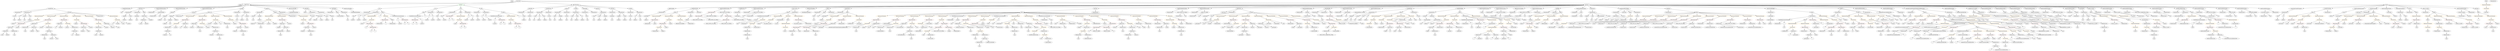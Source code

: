 strict digraph {
	graph [bb="0,0,40722,972"];
	node [label="\N"];
	Enter	[height=0.5,
		pos="8371.6,954",
		width=0.83628];
	Identifier__owner_1	[color=black,
		height=0.5,
		label=_owner,
		pos="2335.6,522",
		width=1.0719];
	VariableDeclarationStatement_Unnamed_12	[color=black,
		height=0.5,
		label=VariableDeclarationStatement,
		pos="12522,666",
		width=3.3174];
	VariableDeclaration_success	[color=black,
		height=0.5,
		label=success,
		pos="12391,594",
		width=1.1135];
	VariableDeclarationStatement_Unnamed_12 -> VariableDeclaration_success	[pos="e,12416,608.36 12490,648.23 12471,637.83 12446,624.45 12426,613.7"];
	FunctionCall_Unnamed_82	[color=orange,
		height=0.5,
		label=FunctionCall,
		pos="12507,594",
		width=1.6125];
	VariableDeclarationStatement_Unnamed_12 -> FunctionCall_Unnamed_82	[pos="e,12510,612.1 12518,647.7 12516,640.32 12514,631.52 12513,623.25"];
	ExpressionStatement_Unnamed_43	[color=orange,
		height=0.5,
		label=ExpressionStatement,
		pos="13652,666",
		width=2.458];
	FunctionCall_Unnamed_29	[color=orange,
		height=0.5,
		label=FunctionCall,
		pos="13567,594",
		width=1.6125];
	ExpressionStatement_Unnamed_43 -> FunctionCall_Unnamed_29	[pos="e,13586,611.31 13631,648.05 13620,639.16 13607,628.11 13595,618.41"];
	Identifier_numberOfCoinsAvailableInIcoTier_2	[color=black,
		height=0.5,
		label=numberOfCoinsAvailableInIcoTier,
		pos="28264,450",
		width=3.8718];
	IndexAccess_Unnamed_11	[color=black,
		height=0.5,
		label=IndexAccess,
		pos="93.599,378",
		width=1.6402];
	Identifier__from_1	[color=black,
		height=0.5,
		label=_from,
		pos="33.599,306",
		width=0.93331];
	IndexAccess_Unnamed_11 -> Identifier__from_1	[pos="e,46.894,322.51 79.38,360.41 71.845,351.62 62.453,340.66 54.14,330.96"];
	Identifier_allowed_1	[color=black,
		height=0.5,
		label=allowed,
		pos="124.6,306",
		width=1.0858];
	IndexAccess_Unnamed_11 -> Identifier_allowed_1	[pos="e,117.02,324.1 101.26,359.7 104.64,352.07 108.69,342.92 112.47,334.4"];
	IndexAccess_Unnamed_51	[color=black,
		height=0.5,
		label=IndexAccess,
		pos="32214,234",
		width=1.6402];
	Identifier_i_12	[color=black,
		height=0.5,
		label=i,
		pos="32015,162",
		width=0.75];
	IndexAccess_Unnamed_51 -> Identifier_i_12	[pos="e,32036,173.52 32172,220.93 32138,211.01 32091,196.02 32051,180 32049,179.39 32048,178.76 32046,178.09"];
	Identifier_numberOfCoinsAvailableInIcoTier_8	[color=black,
		height=0.5,
		label=numberOfCoinsAvailableInIcoTier,
		pos="32199,162",
		width=3.8718];
	IndexAccess_Unnamed_51 -> Identifier_numberOfCoinsAvailableInIcoTier_8	[pos="e,32202,180.1 32210,215.7 32208,208.32 32206,199.52 32205,191.25"];
	ElementaryTypeName_uint_4	[color=black,
		height=0.5,
		label=uint,
		pos="10483,594",
		width=0.75];
	FunctionCall_Unnamed_32	[color=orange,
		height=0.5,
		label=FunctionCall,
		pos="29397,450",
		width=1.6125];
	Identifier_LockRemoved_1	[color=black,
		height=0.5,
		label=LockRemoved,
		pos="29264,378",
		width=1.8343];
	FunctionCall_Unnamed_32 -> Identifier_LockRemoved_1	[pos="e,29293,394.48 29368,433.98 29349,424.02 29324,410.8 29303,399.82"];
	IndexAccess_Unnamed_34	[color=black,
		height=0.5,
		label=IndexAccess,
		pos="29407,378",
		width=1.6402];
	FunctionCall_Unnamed_32 -> IndexAccess_Unnamed_34	[pos="e,29404,396.1 29399,431.7 29400,424.32 29401,415.52 29403,407.25"];
	Identifier_msg_7	[color=black,
		height=0.5,
		label=msg,
		pos="3731.6,450",
		width=0.75];
	ElementaryTypeName_uint256_10	[color=black,
		height=0.5,
		label=uint256,
		pos="7707.6,594",
		width=1.0442];
	ParameterList_Unnamed_58	[color=black,
		height=0.5,
		label=ParameterList,
		pos="26368,738",
		width=1.7095];
	Parameter_tokenAddress	[color=black,
		height=0.5,
		label=tokenAddress,
		pos="26368,666",
		width=1.7372];
	ParameterList_Unnamed_58 -> Parameter_tokenAddress	[pos="e,26368,684.1 26368,719.7 26368,712.41 26368,703.73 26368,695.54"];
	Parameter_amount	[color=black,
		height=0.5,
		label=amount,
		pos="26487,666",
		width=1.0581];
	ParameterList_Unnamed_58 -> Parameter_amount	[pos="e,26463,680.6 26394,721.46 26412,711.13 26435,697.48 26454,686.43"];
	ExpressionStatement_Unnamed_1	[color=orange,
		height=0.5,
		label=ExpressionStatement,
		pos="40406,666",
		width=2.458];
	Identifier__	[color=black,
		height=0.5,
		label=_,
		pos="40406,594",
		width=0.75];
	ExpressionStatement_Unnamed_1 -> Identifier__	[pos="e,40406,612.1 40406,647.7 40406,640.41 40406,631.73 40406,623.54"];
	Identifier_COIN_COST_ICO_TIER_1	[color=black,
		height=0.5,
		label=COIN_COST_ICO_TIER_1,
		pos="27536,522",
		width=3.3451];
	Mapping_Unnamed	[color=black,
		height=0.5,
		label=Mapping,
		pos="2711.6,666",
		width=1.2105];
	ElementaryTypeName_address_19	[color=black,
		height=0.5,
		label=address,
		pos="2625.6,594",
		width=1.0996];
	Mapping_Unnamed -> ElementaryTypeName_address_19	[pos="e,2644.3,610.25 2692.5,649.46 2681,640.07 2666,627.92 2653.2,617.48"];
	ElementaryTypeName_uint_10	[color=black,
		height=0.5,
		label=uint,
		pos="2710.6,594",
		width=0.75];
	Mapping_Unnamed -> ElementaryTypeName_uint_10	[pos="e,2710.8,612.1 2711.4,647.7 2711.2,640.41 2711.1,631.73 2711,623.54"];
	Identifier_msg_23	[color=black,
		height=0.5,
		label=msg,
		pos="13994,378",
		width=0.75];
	Identifier_coins_1	[color=black,
		height=0.5,
		label=coins,
		pos="16237,450",
		width=0.85014];
	NumberLiteral_Unnamed_4	[color=black,
		height=0.5,
		label=NumberLiteral,
		pos="39760,378",
		width=1.765];
	Identifier_a_5	[color=black,
		height=0.5,
		label=a,
		pos="7324.6,594",
		width=0.75];
	Identifier__participant_5	[color=black,
		height=0.5,
		label=_participant,
		pos="19568,522",
		width=1.5155];
	Identifier_CoinsIssued	[color=black,
		height=0.5,
		label=CoinsIssued,
		pos="16334,522",
		width=1.5848];
	Identifier_newOwner_3	[color=black,
		height=0.5,
		label=newOwner,
		pos="37245,522",
		width=1.4046];
	ElementaryTypeName_uint_32	[color=black,
		height=0.5,
		label=uint,
		pos="31145,594",
		width=0.75];
	Identifier__participant_3	[color=black,
		height=0.5,
		label=_participant,
		pos="20281,306",
		width=1.5155];
	Mapping_Unnamed_2	[color=black,
		height=0.5,
		label=Mapping,
		pos="2799.6,594",
		width=1.2105];
	ElementaryTypeName_address_21	[color=black,
		height=0.5,
		label=address,
		pos="2714.6,522",
		width=1.0996];
	Mapping_Unnamed_2 -> ElementaryTypeName_address_21	[pos="e,2733.1,538.25 2780.7,577.46 2769.3,568.07 2754.6,555.92 2741.9,545.48"];
	ElementaryTypeName_uint_11	[color=black,
		height=0.5,
		label=uint,
		pos="2799.6,522",
		width=0.75];
	Mapping_Unnamed_2 -> ElementaryTypeName_uint_11	[pos="e,2799.6,540.1 2799.6,575.7 2799.6,568.41 2799.6,559.73 2799.6,551.54"];
	Identifier__to	[color=black,
		height=0.5,
		label=_to,
		pos="2966.6,450",
		width=0.75];
	VariableDeclaration__value	[color=black,
		height=0.5,
		label=_value,
		pos="9378.6,666",
		width=0.96103];
	ElementaryTypeName_uint	[color=black,
		height=0.5,
		label=uint,
		pos="9362.6,594",
		width=0.75];
	VariableDeclaration__value -> ElementaryTypeName_uint	[pos="e,9366.5,612.1 9374.6,647.7 9373,640.32 9370.9,631.52 9369.1,623.25"];
	Identifier__from_3	[color=black,
		height=0.5,
		label=_from,
		pos="1602.6,306",
		width=0.93331];
	ExpressionStatement_Unnamed_93	[color=orange,
		height=0.5,
		label=ExpressionStatement,
		pos="31854,522",
		width=2.458];
	BinaryOperation_Unnamed_95	[color=brown,
		height=0.5,
		label=BinaryOperation,
		pos="31375,450",
		width=1.9867];
	ExpressionStatement_Unnamed_93 -> BinaryOperation_Unnamed_95	[pos="e,31427,462.75 31790,509.26 31779,507.39 31767,505.57 31757,504 31623,484.33 31588,490.07 31455,468 31449,467.08 31443,466.04 31438,\
464.94"];
	BooleanLiteral_Unnamed_10	[color=black,
		height=0.5,
		label=BooleanLiteral,
		pos="30789,450",
		width=1.7788];
	Identifier_icoEtherContributed	[color=black,
		height=0.5,
		label=icoEtherContributed,
		pos="15699,450",
		width=2.3887];
	Identifier__coins_4	[color=black,
		height=0.5,
		label=_coins,
		pos="19676,522",
		width=0.98875];
	ExpressionStatement_Unnamed_64	[color=orange,
		height=0.5,
		label=ExpressionStatement,
		pos="20038,666",
		width=2.458];
	FunctionCall_Unnamed_47	[color=orange,
		height=0.5,
		label=FunctionCall,
		pos="19896,594",
		width=1.6125];
	ExpressionStatement_Unnamed_64 -> FunctionCall_Unnamed_47	[pos="e,19926,609.79 20005,648.94 19984,638.81 19958,625.65 19936,614.87"];
	Identifier_change_9	[color=black,
		height=0.5,
		label=change,
		pos="31933,162",
		width=1.0165];
	MemberAccess_Unnamed_81	[color=black,
		height=0.5,
		label=MemberAccess,
		pos="30807,378",
		width=1.9174];
	Identifier_msg_39	[color=black,
		height=0.5,
		label=msg,
		pos="30807,306",
		width=0.75];
	MemberAccess_Unnamed_81 -> Identifier_msg_39	[pos="e,30807,324.1 30807,359.7 30807,352.41 30807,343.73 30807,335.54"];
	MemberAccess_Unnamed_57	[color=black,
		height=0.5,
		label=MemberAccess,
		pos="16019,162",
		width=1.9174];
	Identifier_msg_30	[color=black,
		height=0.5,
		label=msg,
		pos="16019,90",
		width=0.75];
	MemberAccess_Unnamed_57 -> Identifier_msg_30	[pos="e,16019,108.1 16019,143.7 16019,136.41 16019,127.73 16019,119.54"];
	MemberAccess_Unnamed_14	[color=black,
		height=0.5,
		label=MemberAccess,
		pos="239.6,378",
		width=1.9174];
	Identifier_msg_11	[color=black,
		height=0.5,
		label=msg,
		pos="239.6,306",
		width=0.75];
	MemberAccess_Unnamed_14 -> Identifier_msg_11	[pos="e,239.6,324.1 239.6,359.7 239.6,352.41 239.6,343.73 239.6,335.54"];
	Block_Unnamed_8	[color=black,
		height=0.5,
		label=Block,
		pos="6904.6,738",
		width=0.90558];
	VariableDeclarationStatement_Unnamed_1	[color=black,
		height=0.5,
		label=VariableDeclarationStatement,
		pos="6757.6,666",
		width=3.3174];
	Block_Unnamed_8 -> VariableDeclarationStatement_Unnamed_1	[pos="e,6792.6,683.68 6880.3,725.44 6859.3,715.44 6828.4,700.72 6802.9,688.55"];
	Identifier_c_2	[color=black,
		height=0.5,
		label=c,
		pos="6921.6,666",
		width=0.75];
	Block_Unnamed_8 -> Identifier_c_2	[pos="e,6917.4,684.1 6908.8,719.7 6910.6,712.32 6912.7,703.52 6914.7,695.25"];
	ExpressionStatement_Unnamed_12	[color=orange,
		height=0.5,
		label=ExpressionStatement,
		pos="37448,666",
		width=2.458];
	BinaryOperation_Unnamed_8	[color=brown,
		height=0.5,
		label=BinaryOperation,
		pos="37414,594",
		width=1.9867];
	ExpressionStatement_Unnamed_12 -> BinaryOperation_Unnamed_8	[pos="e,37422,612.1 37439,647.7 37435,640.07 37431,630.92 37427,622.4"];
	Parameter__participants	[color=black,
		height=0.5,
		label=_participants,
		pos="29034,666",
		width=1.6264];
	ArrayTypeName_Unnamed_2	[color=black,
		height=0.5,
		label=ArrayTypeName,
		pos="29034,594",
		width=2.0145];
	Parameter__participants -> ArrayTypeName_Unnamed_2	[pos="e,29034,612.1 29034,647.7 29034,640.41 29034,631.73 29034,623.54"];
	FunctionCall_Unnamed_96	[color=orange,
		height=0.5,
		label=FunctionCall,
		pos="24622,522",
		width=1.6125];
	Identifier_isTransferable_2	[color=black,
		height=0.5,
		label=isTransferable,
		pos="24690,450",
		width=1.7511];
	FunctionCall_Unnamed_96 -> Identifier_isTransferable_2	[pos="e,24674,467.47 24638,504.41 24646,495.78 24657,485.06 24666,475.5"];
	NumberLiteral_Unnamed_5	[color=black,
		height=0.5,
		label=NumberLiteral,
		pos="39949,522",
		width=1.765];
	MemberAccess_Unnamed_9	[color=black,
		height=0.5,
		label=MemberAccess,
		pos="2748.6,450",
		width=1.9174];
	IndexAccess_Unnamed_5	[color=black,
		height=0.5,
		label=IndexAccess,
		pos="2748.6,378",
		width=1.6402];
	MemberAccess_Unnamed_9 -> IndexAccess_Unnamed_5	[pos="e,2748.6,396.1 2748.6,431.7 2748.6,424.41 2748.6,415.73 2748.6,407.54"];
	IndexAccess_Unnamed_42	[color=black,
		height=0.5,
		label=IndexAccess,
		pos="14877,378",
		width=1.6402];
	Identifier_icoCoinsReceived_1	[color=black,
		height=0.5,
		label=icoCoinsReceived,
		pos="14737,306",
		width=2.1808];
	IndexAccess_Unnamed_42 -> Identifier_icoCoinsReceived_1	[pos="e,14768,322.8 14847,362.15 14827,352.18 14800,338.88 14778,327.85"];
	MemberAccess_Unnamed_48	[color=black,
		height=0.5,
		label=MemberAccess,
		pos="14903,306",
		width=1.9174];
	IndexAccess_Unnamed_42 -> MemberAccess_Unnamed_48	[pos="e,14896,324.1 14883,359.7 14886,352.15 14889,343.12 14892,334.68"];
	ParameterList_Unnamed_45	[color=black,
		height=0.5,
		label=ParameterList,
		pos="27194,738",
		width=1.7095];
	Identifier_i_13	[color=black,
		height=0.5,
		label=i,
		pos="32565,18",
		width=0.75];
	Identifier_change_5	[color=black,
		height=0.5,
		label=change,
		pos="19314,522",
		width=1.0165];
	NumberLiteral_Unnamed_51	[color=black,
		height=0.5,
		label=NumberLiteral,
		pos="34375,738",
		width=1.765];
	NumberLiteral_Unnamed_57	[color=black,
		height=0.5,
		label=NumberLiteral,
		pos="17082,594",
		width=1.765];
	ArrayTypeName_Unnamed	[color=black,
		height=0.5,
		label=ArrayTypeName,
		pos="31045,666",
		width=2.0145];
	ArrayTypeName_Unnamed -> ElementaryTypeName_uint_32	[pos="e,31127,607.59 31068,648.59 31083,638.21 31102,624.77 31118,613.94"];
	Identifier_require_20	[color=black,
		height=0.5,
		label=require,
		pos="12427,522",
		width=1.0026];
	NumberLiteral_Unnamed_11	[color=black,
		height=0.5,
		label=NumberLiteral,
		pos="21253,738",
		width=1.765];
	Identifier_assert_1	[color=black,
		height=0.5,
		label=assert,
		pos="7439.6,522",
		width=0.89172];
	FunctionCall_Unnamed_21	[color=orange,
		height=0.5,
		label=FunctionCall,
		pos="1649.6,522",
		width=1.6125];
	MemberAccess_Unnamed_15	[color=black,
		height=0.5,
		label=MemberAccess,
		pos="1649.6,450",
		width=1.9174];
	FunctionCall_Unnamed_21 -> MemberAccess_Unnamed_15	[pos="e,1649.6,468.1 1649.6,503.7 1649.6,496.41 1649.6,487.73 1649.6,479.54"];
	Identifier__amount_9	[color=black,
		height=0.5,
		label=_amount,
		pos="1779.6,450",
		width=1.1967];
	FunctionCall_Unnamed_21 -> Identifier__amount_9	[pos="e,1754.1,464.74 1677.8,505.81 1697.2,495.35 1723.2,481.38 1744,470.16"];
	MemberAccess_Unnamed_34	[color=black,
		height=0.5,
		label=MemberAccess,
		pos="21689,378",
		width=1.9174];
	Identifier_COIN_SUPPLY_MARKETING_TOTAL	[color=black,
		height=0.5,
		label=COIN_SUPPLY_MARKETING_TOTAL,
		pos="21689,306",
		width=4.7174];
	MemberAccess_Unnamed_34 -> Identifier_COIN_SUPPLY_MARKETING_TOTAL	[pos="e,21689,324.1 21689,359.7 21689,352.41 21689,343.73 21689,335.54"];
	NumberLiteral_Unnamed_16	[color=black,
		height=0.5,
		label=NumberLiteral,
		pos="24405,666",
		width=1.765];
	Parameter__participant	[color=black,
		height=0.5,
		label=_participant,
		pos="13491,666",
		width=1.5155];
	ElementaryTypeName_address_40	[color=black,
		height=0.5,
		label=address,
		pos="13451,594",
		width=1.0996];
	Parameter__participant -> ElementaryTypeName_address_40	[pos="e,13460,611.79 13481,648.05 13476,640.14 13471,630.54 13466,621.69"];
	ModifierInvocation_onlyOwner	[color=black,
		height=0.5,
		label=onlyOwner,
		pos="38369,738",
		width=1.4323];
	ElementaryTypeName_uint_7	[color=black,
		height=0.5,
		label=uint,
		pos="10005,594",
		width=0.75];
	VariableDeclaration__value_1	[color=black,
		height=0.5,
		label=_value,
		pos="9702.6,666",
		width=0.96103];
	ElementaryTypeName_uint_1	[color=black,
		height=0.5,
		label=uint,
		pos="9702.6,594",
		width=0.75];
	VariableDeclaration__value_1 -> ElementaryTypeName_uint_1	[pos="e,9702.6,612.1 9702.6,647.7 9702.6,640.41 9702.6,631.73 9702.6,623.54"];
	Identifier_administrator_3	[color=black,
		height=0.5,
		label=administrator,
		pos="10581,522",
		width=1.6402];
	ElementaryTypeName_uint256_7	[color=black,
		height=0.5,
		label=uint256,
		pos="7147.6,594",
		width=1.0442];
	Parameter_success_3	[color=black,
		height=0.5,
		label=success,
		pos="3845.6,666",
		width=1.1135];
	ElementaryTypeName_bool_3	[color=black,
		height=0.5,
		label=bool,
		pos="3845.6,594",
		width=0.76697];
	Parameter_success_3 -> ElementaryTypeName_bool_3	[pos="e,3845.6,612.1 3845.6,647.7 3845.6,640.41 3845.6,631.73 3845.6,623.54"];
	NumberLiteral_Unnamed_58	[color=black,
		height=0.5,
		label=NumberLiteral,
		pos="15540,594",
		width=1.765];
	ElementaryTypeName_uint_47	[color=black,
		height=0.5,
		label=uint,
		pos="16232,522",
		width=0.75];
	Identifier_i_20	[color=black,
		height=0.5,
		label=i,
		pos="24327,234",
		width=0.75];
	Block_Unnamed_12	[color=black,
		height=0.5,
		label=Block,
		pos="5001.6,738",
		width=0.90558];
	IndexAccess_Unnamed	[color=black,
		height=0.5,
		label=IndexAccess,
		pos="5181.6,666",
		width=1.6402];
	Block_Unnamed_12 -> IndexAccess_Unnamed	[pos="e,5145.2,680.55 5027.1,726.28 5032.3,724.17 5037.6,721.99 5042.6,720 5073.1,707.87 5107.5,694.74 5134.5,684.57"];
	Parameter__owner_2	[color=black,
		height=0.5,
		label=_owner,
		pos="5297.6,666",
		width=1.0719];
	ElementaryTypeName_address_22	[color=black,
		height=0.5,
		label=address,
		pos="5305.6,594",
		width=1.0996];
	Parameter__owner_2 -> ElementaryTypeName_address_22	[pos="e,5303.6,612.1 5299.6,647.7 5300.4,640.41 5301.4,631.73 5302.3,623.54"];
	ElementaryTypeName_address_18	[color=black,
		height=0.5,
		label=address,
		pos="10114,594",
		width=1.0996];
	FunctionDefinition_mul	[color=black,
		height=0.5,
		label=mul,
		pos="6172.6,810",
		width=0.75];
	ParameterList_Unnamed_7	[color=black,
		height=0.5,
		label=ParameterList,
		pos="5975.6,738",
		width=1.7095];
	FunctionDefinition_mul -> ParameterList_Unnamed_7	[pos="e,6013.8,752.57 6149.2,800.7 6118.7,789.84 6064.4,770.54 6024.6,756.41"];
	ParameterList_Unnamed_6	[color=black,
		height=0.5,
		label=ParameterList,
		pos="6116.6,738",
		width=1.7095];
	FunctionDefinition_mul -> ParameterList_Unnamed_6	[pos="e,6129.9,755.63 6160.4,793.81 6153.6,785.28 6144.9,774.4 6137.1,764.6"];
	Block_Unnamed_6	[color=black,
		height=0.5,
		label=Block,
		pos="6228.6,738",
		width=0.90558];
	FunctionDefinition_mul -> Block_Unnamed_6	[pos="e,6216.1,754.64 6184.8,793.81 6191.8,784.94 6201,773.55 6209,763.45"];
	FunctionCall_Unnamed_71	[color=orange,
		height=0.5,
		label=FunctionCall,
		pos="16467,522",
		width=1.6125];
	Identifier_change_4	[color=black,
		height=0.5,
		label=change,
		pos="16467,450",
		width=1.0165];
	FunctionCall_Unnamed_71 -> Identifier_change_4	[pos="e,16467,468.1 16467,503.7 16467,496.41 16467,487.73 16467,479.54"];
	MemberAccess_Unnamed_63	[color=black,
		height=0.5,
		label=MemberAccess,
		pos="16591,450",
		width=1.9174];
	FunctionCall_Unnamed_71 -> MemberAccess_Unnamed_63	[pos="e,16563,466.81 16494,505.64 16511,495.88 16534,483.11 16553,472.38"];
	Parameter_None	[color=black,
		height=0.5,
		label=None,
		pos="5780.6,666",
		width=0.85014];
	ParameterList_Unnamed_7 -> Parameter_None	[pos="e,5806.3,676.21 5938,723.5 5903,710.96 5851.3,692.39 5816.8,680"];
	IndexAccess_Unnamed_18	[color=black,
		height=0.5,
		label=IndexAccess,
		pos="1004.6,522",
		width=1.6402];
	Identifier__to_3	[color=black,
		height=0.5,
		label=_to,
		pos="931.6,450",
		width=0.75];
	IndexAccess_Unnamed_18 -> Identifier__to_3	[pos="e,946.31,465.11 987.3,504.41 977.45,494.97 965,483.03 954.36,472.83"];
	Identifier_balances_10	[color=black,
		height=0.5,
		label=balances,
		pos="1019.6,450",
		width=1.1828];
	IndexAccess_Unnamed_18 -> Identifier_balances_10	[pos="e,1015.9,468.1 1008.3,503.7 1009.9,496.32 1011.8,487.52 1013.5,479.25"];
	BinaryOperation_Unnamed_8 -> Identifier_newOwner_3	[pos="e,37277,536.29 37378,578.15 37351,567.16 37315,552.14 37287,540.55"];
	Identifier_owner_5	[color=black,
		height=0.5,
		label=owner,
		pos="37347,522",
		width=0.93331];
	BinaryOperation_Unnamed_8 -> Identifier_owner_5	[pos="e,37361,538.36 37397,576.05 37389,567.17 37378,556.14 37369,546.45"];
	Block_Unnamed_27	[color=black,
		height=0.5,
		label=Block,
		pos="34771,594",
		width=0.90558];
	ExpressionStatement_Unnamed_54	[color=orange,
		height=0.5,
		label=ExpressionStatement,
		pos="34874,522",
		width=2.458];
	Block_Unnamed_27 -> ExpressionStatement_Unnamed_54	[pos="e,34849,539.67 34790,579.5 34804,570 34823,557.06 34840,545.95"];
	FunctionCall_Unnamed_65	[color=orange,
		height=0.5,
		label=FunctionCall,
		pos="17781,522",
		width=1.6125];
	Identifier_change_2	[color=black,
		height=0.5,
		label=change,
		pos="17647,450",
		width=1.0165];
	FunctionCall_Unnamed_65 -> Identifier_change_2	[pos="e,17671,463.65 17752,505.98 17731,495.09 17703,480.32 17681,468.83"];
	MemberAccess_Unnamed_51	[color=black,
		height=0.5,
		label=MemberAccess,
		pos="17771,450",
		width=1.9174];
	FunctionCall_Unnamed_65 -> MemberAccess_Unnamed_51	[pos="e,17773,468.1 17778,503.7 17777,496.32 17776,487.52 17775,479.25"];
	VariableDeclaration__balance_1	[color=black,
		height=0.5,
		label=_balance,
		pos="25885,666",
		width=1.2105];
	ElementaryTypeName_uint_39	[color=black,
		height=0.5,
		label=uint,
		pos="25885,594",
		width=0.75];
	VariableDeclaration__balance_1 -> ElementaryTypeName_uint_39	[pos="e,25885,612.1 25885,647.7 25885,640.41 25885,631.73 25885,623.54"];
	EventDefinition_OwnershipTransferProposed	[color=black,
		height=0.5,
		label=OwnershipTransferProposed,
		pos="37675,810",
		width=3.3035];
	ParameterList_Unnamed	[color=black,
		height=0.5,
		label=ParameterList,
		pos="37306,738",
		width=1.7095];
	EventDefinition_OwnershipTransferProposed -> ParameterList_Unnamed	[pos="e,37356,748.58 37603,795.34 37534,782.35 37432,763.03 37367,750.72"];
	Identifier__to_7	[color=black,
		height=0.5,
		label=_to,
		pos="30739,594",
		width=0.75];
	BinaryOperation_Unnamed_64	[color=brown,
		height=0.5,
		label=BinaryOperation,
		pos="20203,594",
		width=1.9867];
	Identifier_coinsIssuedTotal_1	[color=black,
		height=0.5,
		label=coinsIssuedTotal,
		pos="20052,522",
		width=2.0699];
	BinaryOperation_Unnamed_64 -> Identifier_coinsIssuedTotal_1	[pos="e,20085,538.45 20169,577.64 20148,567.51 20119,554.13 20095,543.15"];
	FunctionCall_Unnamed_46	[color=orange,
		height=0.5,
		label=FunctionCall,
		pos="20203,522",
		width=1.6125];
	BinaryOperation_Unnamed_64 -> FunctionCall_Unnamed_46	[pos="e,20203,540.1 20203,575.7 20203,568.41 20203,559.73 20203,551.54"];
	VariableDeclarationStatement_Unnamed_11	[color=black,
		height=0.5,
		label=VariableDeclarationStatement,
		pos="32144,378",
		width=3.3174];
	FunctionCall_Unnamed_76	[color=orange,
		height=0.5,
		label=FunctionCall,
		pos="31933,306",
		width=1.6125];
	VariableDeclarationStatement_Unnamed_11 -> FunctionCall_Unnamed_76	[pos="e,31971,319.78 32096,361.12 32062,349.83 32016,334.73 31982,323.34"];
	VariableDeclaration_coinsInCurrentTierToBuy	[color=black,
		height=0.5,
		label=coinsInCurrentTierToBuy,
		pos="32130,306",
		width=2.9709];
	VariableDeclarationStatement_Unnamed_11 -> VariableDeclaration_coinsInCurrentTierToBuy	[pos="e,32133,324.1 32140,359.7 32139,352.32 32137,343.52 32135,335.25"];
	NumberLiteral_Unnamed_24	[color=black,
		height=0.5,
		label=NumberLiteral,
		pos="24804,666",
		width=1.765];
	NumberLiteral_Unnamed_45	[color=black,
		height=0.5,
		label=NumberLiteral,
		pos="26732,450",
		width=1.765];
	MemberAccess_Unnamed_62	[color=black,
		height=0.5,
		label=MemberAccess,
		pos="16819,450",
		width=1.9174];
	Identifier_msg_35	[color=black,
		height=0.5,
		label=msg,
		pos="16819,378",
		width=0.75];
	MemberAccess_Unnamed_62 -> Identifier_msg_35	[pos="e,16819,396.1 16819,431.7 16819,424.41 16819,415.73 16819,407.54"];
	ElementaryTypeName_string_1	[color=black,
		height=0.5,
		label=string,
		pos="33787,666",
		width=0.864];
	NumberLiteral_Unnamed_55	[color=black,
		height=0.5,
		label=NumberLiteral,
		pos="10706,378",
		width=1.765];
	Parameter__to_3	[color=black,
		height=0.5,
		label=_to,
		pos="369.6,666",
		width=0.75];
	ElementaryTypeName_address_26	[color=black,
		height=0.5,
		label=address,
		pos="369.6,594",
		width=1.0996];
	Parameter__to_3 -> ElementaryTypeName_address_26	[pos="e,369.6,612.1 369.6,647.7 369.6,640.41 369.6,631.73 369.6,623.54"];
	UnaryOperation_Unnamed_3	[color=black,
		height=0.5,
		label=UnaryOperation,
		pos="36484,522",
		width=1.9452];
	Identifier_i_5	[color=black,
		height=0.5,
		label=i,
		pos="36493,450",
		width=0.75];
	UnaryOperation_Unnamed_3 -> Identifier_i_5	[pos="e,36490,468.1 36486,503.7 36487,496.32 36488,487.52 36489,479.25"];
	NumberLiteral_Unnamed_21	[color=black,
		height=0.5,
		label=NumberLiteral,
		pos="35872,738",
		width=1.765];
	BinaryOperation_Unnamed_83	[color=brown,
		height=0.5,
		label=BinaryOperation,
		pos="35656,594",
		width=1.9867];
	NumberLiteral_Unnamed_63	[color=black,
		height=0.5,
		label=NumberLiteral,
		pos="35475,522",
		width=1.765];
	BinaryOperation_Unnamed_83 -> NumberLiteral_Unnamed_63	[pos="e,35511,537.06 35618,578.33 35590,567.51 35551,552.72 35522,541.16"];
	Identifier_totalAvailableIcoCoins	[color=black,
		height=0.5,
		label=totalAvailableIcoCoins,
		pos="35652,522",
		width=2.6382];
	BinaryOperation_Unnamed_83 -> Identifier_totalAvailableIcoCoins	[pos="e,35653,540.1 35655,575.7 35654,568.41 35654,559.73 35653,551.54"];
	IndexAccess_Unnamed_38	[color=black,
		height=0.5,
		label=IndexAccess,
		pos="20608,522",
		width=1.6402];
	Identifier_balances_14	[color=black,
		height=0.5,
		label=balances,
		pos="20699,450",
		width=1.1828];
	IndexAccess_Unnamed_38 -> Identifier_balances_14	[pos="e,20679,466.19 20629,504.76 20641,495.31 20657,483.27 20670,472.98"];
	Identifier__participant_7	[color=black,
		height=0.5,
		label=_participant,
		pos="20814,450",
		width=1.5155];
	IndexAccess_Unnamed_38 -> Identifier__participant_7	[pos="e,20777,463.58 20646,508 20680,496.5 20729,479.66 20766,467.27"];
	VariableDeclaration__owner	[color=black,
		height=0.5,
		label=_owner,
		pos="9793.6,666",
		width=1.0719];
	ElementaryTypeName_address_10	[color=black,
		height=0.5,
		label=address,
		pos="9793.6,594",
		width=1.0996];
	VariableDeclaration__owner -> ElementaryTypeName_address_10	[pos="e,9793.6,612.1 9793.6,647.7 9793.6,640.41 9793.6,631.73 9793.6,623.54"];
	ElementaryTypeName_uint_48	[color=black,
		height=0.5,
		label=uint,
		pos="17194,522",
		width=0.75];
	ElementaryTypeName_bool_11	[color=black,
		height=0.5,
		label=bool,
		pos="31072,594",
		width=0.76697];
	ParameterList_Unnamed_17	[color=black,
		height=0.5,
		label=ParameterList,
		pos="9567.6,738",
		width=1.7095];
	Parameter_None_4	[color=black,
		height=0.5,
		label=None,
		pos="9619.6,666",
		width=0.85014];
	ParameterList_Unnamed_17 -> Parameter_None_4	[pos="e,9607.8,682.83 9580.2,720.05 9586.4,711.65 9594.1,701.32 9601,692.02"];
	IndexAccess_Unnamed_13	[color=black,
		height=0.5,
		label=IndexAccess,
		pos="1649.6,378",
		width=1.6402];
	MemberAccess_Unnamed_15 -> IndexAccess_Unnamed_13	[pos="e,1649.6,396.1 1649.6,431.7 1649.6,424.41 1649.6,415.73 1649.6,407.54"];
	NumberLiteral_Unnamed_23	[color=black,
		height=0.5,
		label=NumberLiteral,
		pos="33366,738",
		width=1.765];
	ElementaryTypeName_uint_15	[color=black,
		height=0.5,
		label=uint,
		pos="4122.6,594",
		width=0.75];
	UnaryOperation_Unnamed_6	[color=black,
		height=0.5,
		label=UnaryOperation,
		pos="24352,522",
		width=1.9452];
	Identifier_i_17	[color=black,
		height=0.5,
		label=i,
		pos="24226,450",
		width=0.75];
	UnaryOperation_Unnamed_6 -> Identifier_i_17	[pos="e,24246,462.24 24323,505.12 24303,493.99 24276,479.14 24256,467.81"];
	Identifier_LockRemoved	[color=black,
		height=0.5,
		label=LockRemoved,
		pos="13900,522",
		width=1.8343];
	BinaryOperation_Unnamed_97	[color=brown,
		height=0.5,
		label=BinaryOperation,
		pos="30885,522",
		width=1.9867];
	BinaryOperation_Unnamed_97 -> BooleanLiteral_Unnamed_10	[pos="e,30811,467.15 30862,504.76 30850,495.58 30834,483.94 30820,473.84"];
	IndexAccess_Unnamed_55	[color=black,
		height=0.5,
		label=IndexAccess,
		pos="30930,450",
		width=1.6402];
	BinaryOperation_Unnamed_97 -> IndexAccess_Unnamed_55	[pos="e,30919,467.79 30895,504.05 30901,496.06 30907,486.33 30913,477.4"];
	IndexAccess_Unnamed_54	[color=black,
		height=0.5,
		label=IndexAccess,
		pos="31043,378",
		width=1.6402];
	Identifier_numberOfCoinsAvailableInIcoTier_11	[color=black,
		height=0.5,
		label=numberOfCoinsAvailableInIcoTier,
		pos="31017,306",
		width=3.8718];
	IndexAccess_Unnamed_54 -> Identifier_numberOfCoinsAvailableInIcoTier_11	[pos="e,31023,324.1 31036,359.7 31033,352.15 31030,343.12 31027,334.68"];
	Identifier_i_15	[color=black,
		height=0.5,
		label=i,
		pos="31201,306",
		width=0.75];
	IndexAccess_Unnamed_54 -> Identifier_i_15	[pos="e,31179,317.36 31076,362.77 31101,352.26 31135,337.49 31165,324 31166,323.41 31167,322.8 31169,322.18"];
	ElementaryTypeName_uint_26	[color=black,
		height=0.5,
		label=uint,
		pos="11851,666",
		width=0.75];
	Identifier__amount_11	[color=black,
		height=0.5,
		label=_amount,
		pos="1123.6,450",
		width=1.1967];
	ParameterList_Unnamed_37	[color=black,
		height=0.5,
		label=ParameterList,
		pos="347.6,738",
		width=1.7095];
	Parameter_success_5	[color=black,
		height=0.5,
		label=success,
		pos="284.6,666",
		width=1.1135];
	ParameterList_Unnamed_37 -> Parameter_success_5	[pos="e,298.99,682.99 332.67,720.41 324.87,711.74 315.17,700.97 306.54,691.38"];
	ParameterList_Unnamed_24	[color=black,
		height=0.5,
		label=ParameterList,
		pos="9144.6,738",
		width=1.7095];
	Parameter__value_2	[color=black,
		height=0.5,
		label=_value,
		pos="9084.6,666",
		width=0.96103];
	ParameterList_Unnamed_24 -> Parameter__value_2	[pos="e,9098.2,682.83 9130.1,720.05 9122.7,711.47 9113.6,700.89 9105.5,691.44"];
	Parameter__spender	[color=black,
		height=0.5,
		label=_spender,
		pos="9182.6,666",
		width=1.2521];
	ParameterList_Unnamed_24 -> Parameter__spender	[pos="e,9173.5,683.79 9153.8,720.05 9158.1,712.14 9163.3,702.54 9168.1,693.69"];
	BinaryOperation_Unnamed_78	[color=brown,
		height=0.5,
		label=BinaryOperation,
		pos="14637,594",
		width=1.9867];
	Identifier_coinsIssuedTotal_3	[color=black,
		height=0.5,
		label=coinsIssuedTotal,
		pos="14486,522",
		width=2.0699];
	BinaryOperation_Unnamed_78 -> Identifier_coinsIssuedTotal_3	[pos="e,14519,538.45 14603,577.64 14582,567.51 14553,554.13 14529,543.15"];
	FunctionCall_Unnamed_64	[color=orange,
		height=0.5,
		label=FunctionCall,
		pos="14637,522",
		width=1.6125];
	BinaryOperation_Unnamed_78 -> FunctionCall_Unnamed_64	[pos="e,14637,540.1 14637,575.7 14637,568.41 14637,559.73 14637,551.54"];
	VariableDeclaration_c	[color=black,
		height=0.5,
		label=c,
		pos="6479.6,594",
		width=0.75];
	ElementaryTypeName_uint256_4	[color=black,
		height=0.5,
		label=uint256,
		pos="6503.6,522",
		width=1.0442];
	VariableDeclaration_c -> ElementaryTypeName_uint256_4	[pos="e,6497.8,539.79 6485.4,576.05 6488,568.4 6491.2,559.16 6494.2,550.56"];
	Identifier_require_7	[color=black,
		height=0.5,
		label=require,
		pos="1275.6,522",
		width=1.0026];
	MemberAccess_Unnamed_67	[color=black,
		height=0.5,
		label=MemberAccess,
		pos="18618,522",
		width=1.9174];
	Identifier_wallet_3	[color=black,
		height=0.5,
		label=wallet,
		pos="18707,450",
		width=0.87786];
	MemberAccess_Unnamed_67 -> Identifier_wallet_3	[pos="e,18689,465.11 18639,504.41 18651,494.69 18667,482.31 18680,471.93"];
	ElementaryTypeName_uint256_14	[color=black,
		height=0.5,
		label=uint256,
		pos="7800.6,594",
		width=1.0442];
	ElementaryTypeName_address_4	[color=black,
		height=0.5,
		label=address,
		pos="39263,594",
		width=1.0996];
	Identifier_coins_12	[color=black,
		height=0.5,
		label=coins,
		pos="32813,90",
		width=0.85014];
	VariableDeclaration_i_2	[color=black,
		height=0.5,
		label=i,
		pos="32758,522",
		width=0.75];
	ElementaryTypeName_uint8_2	[color=black,
		height=0.5,
		label=uint8,
		pos="33016,450",
		width=0.7947];
	VariableDeclaration_i_2 -> ElementaryTypeName_uint8_2	[pos="e,32994,462.13 32779,510.03 32783,507.8 32789,505.64 32794,504 32873,477.91 32899,493.67 32979,468 32980,467.5 32982,466.95 32983,\
466.37"];
	MemberAccess_Unnamed_44	[color=black,
		height=0.5,
		label=MemberAccess,
		pos="18509,450",
		width=1.9174];
	IndexAccess_Unnamed_40	[color=black,
		height=0.5,
		label=IndexAccess,
		pos="18509,378",
		width=1.6402];
	MemberAccess_Unnamed_44 -> IndexAccess_Unnamed_40	[pos="e,18509,396.1 18509,431.7 18509,424.41 18509,415.73 18509,407.54"];
	Identifier_COIN_COST_ICO_TIER_2	[color=black,
		height=0.5,
		label=COIN_COST_ICO_TIER_2,
		pos="26334,522",
		width=3.3451];
	FunctionCall_Unnamed_56	[color=orange,
		height=0.5,
		label=FunctionCall,
		pos="17068,450",
		width=1.6125];
	FunctionCall_Unnamed_58	[color=orange,
		height=0.5,
		label=FunctionCall,
		pos="16995,378",
		width=1.6125];
	FunctionCall_Unnamed_56 -> FunctionCall_Unnamed_58	[pos="e,17012,395.47 17050,432.41 17041,423.69 17030,412.85 17020,403.21"];
	MemberAccess_Unnamed_40	[color=black,
		height=0.5,
		label=MemberAccess,
		pos="17140,378",
		width=1.9174];
	FunctionCall_Unnamed_56 -> MemberAccess_Unnamed_40	[pos="e,17123,395.47 17085,432.41 17094,423.69 17105,412.85 17115,403.21"];
	Identifier__to_5	[color=black,
		height=0.5,
		label=_to,
		pos="1888.6,522",
		width=0.75];
	PragmaDirective_solidity	[color=black,
		height=0.5,
		label=solidity,
		pos="3974.6,882",
		width=1.0442];
	ParameterList_Unnamed_28	[color=black,
		height=0.5,
		label=ParameterList,
		pos="5395.6,738",
		width=1.7095];
	NumberLiteral_Unnamed_38	[color=black,
		height=0.5,
		label=NumberLiteral,
		pos="28590,522",
		width=1.765];
	ExpressionStatement_Unnamed_34	[color=orange,
		height=0.5,
		label=ExpressionStatement,
		pos="26864,666",
		width=2.458];
	BinaryOperation_Unnamed_37	[color=brown,
		height=0.5,
		label=BinaryOperation,
		pos="26834,594",
		width=1.9867];
	ExpressionStatement_Unnamed_34 -> BinaryOperation_Unnamed_37	[pos="e,26841,612.1 26856,647.7 26853,640.15 26849,631.12 26845,622.68"];
	MemberAccess_Unnamed_12	[color=black,
		height=0.5,
		label=MemberAccess,
		pos="4545.6,378",
		width=1.9174];
	Identifier_msg_9	[color=black,
		height=0.5,
		label=msg,
		pos="4545.6,306",
		width=0.75];
	MemberAccess_Unnamed_12 -> Identifier_msg_9	[pos="e,4545.6,324.1 4545.6,359.7 4545.6,352.41 4545.6,343.73 4545.6,335.54"];
	Identifier__amounts	[color=black,
		height=0.5,
		label=_amounts,
		pos="23653,378",
		width=1.3076];
	Identifier_require_8	[color=black,
		height=0.5,
		label=require,
		pos="228.6,522",
		width=1.0026];
	Identifier_coinsInCurrentTierToBuy_1	[color=black,
		height=0.5,
		label=coinsInCurrentTierToBuy,
		pos="32463,162",
		width=2.9709];
	Identifier_balances_6	[color=black,
		height=0.5,
		label=balances,
		pos="4907.6,378",
		width=1.1828];
	Identifier__to_6	[color=black,
		height=0.5,
		label=_to,
		pos="30358,378",
		width=0.75];
	NumberLiteral_Unnamed_48	[color=black,
		height=0.5,
		label=NumberLiteral,
		pos="29155,522",
		width=1.765];
	ElementaryTypeName_bool_10	[color=black,
		height=0.5,
		label=bool,
		pos="12085,522",
		width=0.76697];
	VariableDeclaration_success -> ElementaryTypeName_bool_10	[pos="e,12106,533.89 12361,581.66 12354,579.58 12348,577.57 12342,576 12246,551.67 12216,568.94 12122,540 12120,539.47 12118,538.88 12116,\
538.24"];
	ParameterList_Unnamed_66	[color=black,
		height=0.5,
		label=ParameterList,
		pos="30110,738",
		width=1.7095];
	Parameter__amount_3	[color=black,
		height=0.5,
		label=_amount,
		pos="30022,666",
		width=1.1967];
	ParameterList_Unnamed_66 -> Parameter__amount_3	[pos="e,30041,682.43 30089,720.76 30078,711.47 30063,699.67 30050,689.49"];
	Parameter__to_4	[color=black,
		height=0.5,
		label=_to,
		pos="30110,666",
		width=0.75];
	ParameterList_Unnamed_66 -> Parameter__to_4	[pos="e,30110,684.1 30110,719.7 30110,712.41 30110,703.73 30110,695.54"];
	Identifier_c_3	[color=black,
		height=0.5,
		label=c,
		pos="8414.6,450",
		width=0.75];
	NumberLiteral_Unnamed_13	[color=black,
		height=0.5,
		label=NumberLiteral,
		pos="19585,738",
		width=1.765];
	ElementaryTypeName_address_24	[color=black,
		height=0.5,
		label=address,
		pos="4228.6,594",
		width=1.0996];
	Identifier_ts	[color=black,
		height=0.5,
		label=ts,
		pos="17793,378",
		width=0.75];
	Identifier_balances_9	[color=black,
		height=0.5,
		label=balances,
		pos="1696.6,306",
		width=1.1828];
	BinaryOperation_Unnamed_99	[color=brown,
		height=0.5,
		label=BinaryOperation,
		pos="22903,522",
		width=1.9867];
	IndexAccess_Unnamed_57	[color=black,
		height=0.5,
		label=IndexAccess,
		pos="22891,450",
		width=1.6402];
	BinaryOperation_Unnamed_99 -> IndexAccess_Unnamed_57	[pos="e,22894,468.1 22900,503.7 22898,496.32 22897,487.52 22895,479.25"];
	BooleanLiteral_Unnamed_12	[color=black,
		height=0.5,
		label=BooleanLiteral,
		pos="23032,450",
		width=1.7788];
	BinaryOperation_Unnamed_99 -> BooleanLiteral_Unnamed_12	[pos="e,23003,466.34 22932,505.12 22950,495.22 22974,482.39 22993,471.71"];
	ExpressionStatement_Unnamed_30	[color=orange,
		height=0.5,
		label=ExpressionStatement,
		pos="27059,666",
		width=2.458];
	BinaryOperation_Unnamed_33	[color=brown,
		height=0.5,
		label=BinaryOperation,
		pos="26995,594",
		width=1.9867];
	ExpressionStatement_Unnamed_30 -> BinaryOperation_Unnamed_33	[pos="e,27010,611.79 27043,648.05 27035,639.71 27026,629.49 27018,620.25"];
	BinaryOperation_Unnamed_93	[color=brown,
		height=0.5,
		label=BinaryOperation,
		pos="32737,450",
		width=1.9867];
	FunctionCall_Unnamed_79	[color=orange,
		height=0.5,
		label=FunctionCall,
		pos="32925,378",
		width=1.6125];
	BinaryOperation_Unnamed_93 -> FunctionCall_Unnamed_79	[pos="e,32889,392.42 32776,434.5 32805,423.43 32846,408.13 32878,396.41"];
	Identifier_coins_13	[color=black,
		height=0.5,
		label=coins,
		pos="33032,378",
		width=0.85014];
	BinaryOperation_Unnamed_93 -> Identifier_coins_13	[pos="e,33008,389.86 32790,437.61 32799,435.73 32808,433.8 32817,432 32894,415.75 32916,419.65 32992,396 32994,395.39 32996,394.71 32998,\
393.99"];
	ExpressionStatement_Unnamed_94	[color=orange,
		height=0.5,
		label=ExpressionStatement,
		pos="12748,666",
		width=2.458];
	FunctionCall_Unnamed_81	[color=orange,
		height=0.5,
		label=FunctionCall,
		pos="12641,594",
		width=1.6125];
	ExpressionStatement_Unnamed_94 -> FunctionCall_Unnamed_81	[pos="e,12665,610.75 12722,648.41 12708,638.97 12690,627.03 12674,616.83"];
	Identifier_costOfACoinInWeiForTier_3	[color=black,
		height=0.5,
		label=costOfACoinInWeiForTier,
		pos="26925,450",
		width=3.1095];
	ExpressionStatement_Unnamed_62	[color=orange,
		height=0.5,
		label=ExpressionStatement,
		pos="20233,666",
		width=2.458];
	ExpressionStatement_Unnamed_62 -> BinaryOperation_Unnamed_64	[pos="e,20210,612.1 20225,647.7 20222,640.15 20218,631.12 20214,622.68"];
	Identifier_ERC20Interface	[color=black,
		height=0.5,
		label=ERC20Interface,
		pos="25308,450",
		width=1.959];
	FunctionCall_Unnamed_92	[color=orange,
		height=0.5,
		label=FunctionCall,
		pos="22697,594",
		width=1.6125];
	FunctionCall_Unnamed_92 -> BinaryOperation_Unnamed_99	[pos="e,22861,537.01 22735,580 22767,568.93 22815,552.91 22851,540.68"];
	Identifier_require_25	[color=black,
		height=0.5,
		label=require,
		pos="23029,522",
		width=1.0026];
	FunctionCall_Unnamed_92 -> Identifier_require_25	[pos="e,23002,534.14 22739,581.56 22747,579.59 22756,577.64 22764,576 22861,555.8 22888,565.63 22984,540 22986,539.35 22989,538.62 22991,\
537.83"];
	Identifier_Transfer_1	[color=black,
		height=0.5,
		label=Transfer,
		pos="1975.6,522",
		width=1.1689];
	Identifier_a_7	[color=black,
		height=0.5,
		label=a,
		pos="8486.6,450",
		width=0.75];
	EventDefinition_WalletUpdated	[color=black,
		height=0.5,
		label=WalletUpdated,
		pos="10920,810",
		width=1.8343];
	ParameterList_Unnamed_40	[color=black,
		height=0.5,
		label=ParameterList,
		pos="10720,738",
		width=1.7095];
	EventDefinition_WalletUpdated -> ParameterList_Unnamed_40	[pos="e,10758,752.44 10880,795.17 10848,783.99 10803,768.19 10769,756.19"];
	Identifier_locked	[color=black,
		height=0.5,
		label=locked,
		pos="13320,450",
		width=0.98875];
	ExpressionStatement_Unnamed_67	[color=orange,
		height=0.5,
		label=ExpressionStatement,
		pos="14431,666",
		width=2.458];
	BinaryOperation_Unnamed_69	[color=brown,
		height=0.5,
		label=BinaryOperation,
		pos="14320,594",
		width=1.9867];
	ExpressionStatement_Unnamed_67 -> BinaryOperation_Unnamed_69	[pos="e,14345,611.23 14404,648.41 14390,639.1 14371,627.37 14355,617.27"];
	Identifier_allowed	[color=black,
		height=0.5,
		label=allowed,
		pos="4671.6,378",
		width=1.0858];
	ElementaryTypeName_bool_7	[color=black,
		height=0.5,
		label=bool,
		pos="21593,594",
		width=0.76697];
	ExpressionStatement_Unnamed_50	[color=orange,
		height=0.5,
		label=ExpressionStatement,
		pos="25138,666",
		width=2.458];
	FunctionCall_Unnamed_33	[color=orange,
		height=0.5,
		label=FunctionCall,
		pos="25111,594",
		width=1.6125];
	ExpressionStatement_Unnamed_50 -> FunctionCall_Unnamed_33	[pos="e,25117,612.1 25131,647.7 25128,640.15 25125,631.12 25121,622.68"];
	Identifier_owner	[color=black,
		height=0.5,
		label=owner,
		pos="40499,450",
		width=0.93331];
	BinaryOperation_Unnamed_14	[color=brown,
		height=0.5,
		label=BinaryOperation,
		pos="7561.6,522",
		width=1.9867];
	Identifier_a_4	[color=black,
		height=0.5,
		label=a,
		pos="7525.6,450",
		width=0.75];
	BinaryOperation_Unnamed_14 -> Identifier_a_4	[pos="e,7533.9,467.14 7552.7,503.7 7548.6,495.75 7543.7,486.16 7539.1,477.34"];
	Identifier_b_3	[color=black,
		height=0.5,
		label=b,
		pos="7597.6,450",
		width=0.75];
	BinaryOperation_Unnamed_14 -> Identifier_b_3	[pos="e,7589.3,467.14 7570.5,503.7 7574.6,495.75 7579.5,486.16 7584.1,477.34"];
	ElementaryTypeName_uint_57	[color=black,
		height=0.5,
		label=uint,
		pos="22131,594",
		width=0.75];
	ElementaryTypeName_bool_1	[color=black,
		height=0.5,
		label=bool,
		pos="8996.6,594",
		width=0.76697];
	Identifier_numberOfCoinsAvailableInIcoTier_3	[color=black,
		height=0.5,
		label=numberOfCoinsAvailableInIcoTier,
		pos="25679,450",
		width=3.8718];
	ElementaryTypeName_address_39	[color=black,
		height=0.5,
		label=address,
		pos="21974,594",
		width=1.0996];
	ExpressionStatement_Unnamed_44	[color=orange,
		height=0.5,
		label=ExpressionStatement,
		pos="13847,666",
		width=2.458];
	BinaryOperation_Unnamed_49	[color=brown,
		height=0.5,
		label=BinaryOperation,
		pos="13752,594",
		width=1.9867];
	ExpressionStatement_Unnamed_44 -> BinaryOperation_Unnamed_49	[pos="e,13774,611.47 13824,648.41 13812,639.34 13796,627.97 13783,618.06"];
	FunctionCall_Unnamed_5	[color=orange,
		height=0.5,
		label=FunctionCall,
		pos="40271,594",
		width=1.6125];
	BinaryOperation_Unnamed_5	[color=brown,
		height=0.5,
		label=BinaryOperation,
		pos="40271,522",
		width=1.9867];
	FunctionCall_Unnamed_5 -> BinaryOperation_Unnamed_5	[pos="e,40271,540.1 40271,575.7 40271,568.41 40271,559.73 40271,551.54"];
	Identifier_require_3	[color=black,
		height=0.5,
		label=require,
		pos="40397,522",
		width=1.0026];
	FunctionCall_Unnamed_5 -> Identifier_require_3	[pos="e,40373,536.04 40298,577.81 40317,567.15 40343,552.83 40363,541.5"];
	ElementaryTypeName_uint_34	[color=black,
		height=0.5,
		label=uint,
		pos="33753,594",
		width=0.75];
	Identifier_coinsIssuedIco_1	[color=black,
		height=0.5,
		label=coinsIssuedIco,
		pos="15225,234",
		width=1.8759];
	IndexAccess_Unnamed_13 -> Identifier__from_3	[pos="e,1613.5,323.31 1638.2,360.05 1632.7,351.85 1626,341.83 1619.9,332.71"];
	IndexAccess_Unnamed_13 -> Identifier_balances_9	[pos="e,1685.3,323.79 1661,360.05 1666.4,351.97 1673,342.12 1679.1,333.11"];
	IfStatement_Unnamed_5	[color=orange,
		height=0.5,
		label=IfStatement,
		pos="12908,666",
		width=1.4739];
	UnaryOperation_Unnamed_5	[color=black,
		height=0.5,
		label=UnaryOperation,
		pos="12787,594",
		width=1.9452];
	IfStatement_Unnamed_5 -> UnaryOperation_Unnamed_5	[pos="e,12814,610.97 12882,649.98 12865,640.29 12843,627.52 12824,616.73"];
	Block_Unnamed_38	[color=black,
		height=0.5,
		label=Block,
		pos="12908,594",
		width=0.90558];
	IfStatement_Unnamed_5 -> Block_Unnamed_38	[pos="e,12908,612.1 12908,647.7 12908,640.41 12908,631.73 12908,623.54"];
	NumberLiteral_Unnamed_40	[color=black,
		height=0.5,
		label=NumberLiteral,
		pos="28485,450",
		width=1.765];
	FunctionDefinition_setAdministrator	[color=black,
		height=0.5,
		label=setAdministrator,
		pos="11346,810",
		width=2.0006];
	Block_Unnamed_28	[color=black,
		height=0.5,
		label=Block,
		pos="11039,738",
		width=0.90558];
	FunctionDefinition_setAdministrator -> Block_Unnamed_28	[pos="e,11069,745.83 11294,797.13 11233,783.36 11135,760.96 11080,748.36"];
	ParameterList_Unnamed_56	[color=black,
		height=0.5,
		label=ParameterList,
		pos="11281,738",
		width=1.7095];
	FunctionDefinition_setAdministrator -> ParameterList_Unnamed_56	[pos="e,11296,755.79 11330,792.05 11322,783.63 11312,773.28 11304,763.97"];
	ModifierInvocation_onlyOwner_2	[color=black,
		height=0.5,
		label=onlyOwner,
		pos="11412,738",
		width=1.4323];
	FunctionDefinition_setAdministrator -> ModifierInvocation_onlyOwner_2	[pos="e,11396,755.31 11362,792.05 11370,783.5 11380,772.97 11388,763.56"];
	ExpressionStatement_Unnamed_24	[color=orange,
		height=0.5,
		label=ExpressionStatement,
		pos="692.6,666",
		width=2.458];
	FunctionCall_Unnamed_20	[color=orange,
		height=0.5,
		label=FunctionCall,
		pos="663.6,594",
		width=1.6125];
	ExpressionStatement_Unnamed_24 -> FunctionCall_Unnamed_20	[pos="e,670.69,612.1 685.43,647.7 682.3,640.15 678.56,631.12 675.07,622.68"];
	ExpressionStatement_Unnamed_80	[color=orange,
		height=0.5,
		label=ExpressionStatement,
		pos="19169,594",
		width=2.458];
	FunctionCall_Unnamed_72	[color=orange,
		height=0.5,
		label=FunctionCall,
		pos="19201,522",
		width=1.6125];
	ExpressionStatement_Unnamed_80 -> FunctionCall_Unnamed_72	[pos="e,19193,540.1 19177,575.7 19180,568.07 19184,558.92 19188,550.4"];
	ParameterList_Unnamed_34	[color=black,
		height=0.5,
		label=ParameterList,
		pos="4228.6,738",
		width=1.7095];
	Parameter__amount_1	[color=black,
		height=0.5,
		label=_amount,
		pos="4122.6,666",
		width=1.1967];
	ParameterList_Unnamed_34 -> Parameter__amount_1	[pos="e,4144.7,681.63 4204.5,721.12 4189.7,711.29 4170.4,698.58 4154.3,687.94"];
	Parameter__spender_2	[color=black,
		height=0.5,
		label=_spender,
		pos="4228.6,666",
		width=1.2521];
	ParameterList_Unnamed_34 -> Parameter__spender_2	[pos="e,4228.6,684.1 4228.6,719.7 4228.6,712.41 4228.6,703.73 4228.6,695.54"];
	ExpressionStatement_Unnamed_85	[color=orange,
		height=0.5,
		label=ExpressionStatement,
		pos="31398,666",
		width=2.458];
	BinaryOperation_Unnamed_86	[color=brown,
		height=0.5,
		label=BinaryOperation,
		pos="31334,594",
		width=1.9867];
	ExpressionStatement_Unnamed_85 -> BinaryOperation_Unnamed_86	[pos="e,31349,611.79 31382,648.05 31374,639.71 31365,629.49 31357,620.25"];
	ParameterList_Unnamed_27	[color=black,
		height=0.5,
		label=ParameterList,
		pos="9997.6,738",
		width=1.7095];
	Parameter_remaining	[color=black,
		height=0.5,
		label=remaining,
		pos="10005,666",
		width=1.2798];
	ParameterList_Unnamed_27 -> Parameter_remaining	[pos="e,10003,684.1 9999.3,719.7 10000,712.41 10001,703.73 10002,695.54"];
	Identifier_require_6	[color=black,
		height=0.5,
		label=require,
		pos="4906.6,522",
		width=1.0026];
	Identifier_DATE_ICO_END	[color=black,
		height=0.5,
		label=DATE_ICO_END,
		pos="21943,522",
		width=2.2224];
	Identifier_require_28	[color=black,
		height=0.5,
		label=require,
		pos="23369,522",
		width=1.0026];
	ParameterList_Unnamed_54	[color=black,
		height=0.5,
		label=ParameterList,
		pos="25279,738",
		width=1.7095];
	Parameter__wallet	[color=black,
		height=0.5,
		label=_wallet,
		pos="24995,666",
		width=1.0165];
	ParameterList_Unnamed_54 -> Parameter__wallet	[pos="e,25023,678.07 25233,725.67 25225,723.74 25216,721.78 25209,720 25134,702.99 25114,705.29 25041,684 25038,683.31 25036,682.55 25033,\
681.75"];
	StateVariableDeclaration_Unnamed_19	[color=black,
		height=0.5,
		label=StateVariableDeclaration,
		pos="11899,810",
		width=2.8184];
	BinaryOperation_Unnamed_30	[color=brown,
		height=0.5,
		label=BinaryOperation,
		pos="11676,738",
		width=1.9867];
	StateVariableDeclaration_Unnamed_19 -> BinaryOperation_Unnamed_30	[pos="e,11719,752.62 11850,793.81 11815,782.65 11766,767.48 11730,755.93"];
	VariableDeclaration_COIN_SUPPLY_ICO_TOTAL	[color=black,
		height=0.5,
		label=COIN_SUPPLY_ICO_TOTAL,
		pos="11899,738",
		width=3.6362];
	StateVariableDeclaration_Unnamed_19 -> VariableDeclaration_COIN_SUPPLY_ICO_TOTAL	[pos="e,11899,756.1 11899,791.7 11899,784.41 11899,775.73 11899,767.54"];
	Identifier_msg_22	[color=black,
		height=0.5,
		label=msg,
		pos="35171,234",
		width=0.75];
	Parameter__value_1	[color=black,
		height=0.5,
		label=_value,
		pos="8740.6,666",
		width=0.96103];
	ElementaryTypeName_uint_5	[color=black,
		height=0.5,
		label=uint,
		pos="8729.6,594",
		width=0.75];
	Parameter__value_1 -> ElementaryTypeName_uint_5	[pos="e,8732.3,612.1 8737.9,647.7 8736.7,640.32 8735.3,631.52 8734,623.25"];
	ParameterList_Unnamed_8	[color=black,
		height=0.5,
		label=ParameterList,
		pos="7016.6,738",
		width=1.7095];
	Parameter_a_1	[color=black,
		height=0.5,
		label=a,
		pos="6993.6,666",
		width=0.75];
	ParameterList_Unnamed_8 -> Parameter_a_1	[pos="e,6999.2,684.1 7010.9,719.7 7008.5,712.24 7005.5,703.32 7002.8,694.97"];
	Parameter_b_1	[color=black,
		height=0.5,
		label=b,
		pos="7065.6,666",
		width=0.75];
	ParameterList_Unnamed_8 -> Parameter_b_1	[pos="e,7054.5,682.83 7028.5,720.05 7034.3,711.65 7041.6,701.32 7048.1,692.02"];
	ParameterList_Unnamed_1	[color=black,
		height=0.5,
		label=ParameterList,
		pos="39166,738",
		width=1.7095];
	VariableDeclaration__to_1	[color=black,
		height=0.5,
		label=_to,
		pos="39166,666",
		width=0.75];
	ParameterList_Unnamed_1 -> VariableDeclaration__to_1	[pos="e,39166,684.1 39166,719.7 39166,712.41 39166,703.73 39166,695.54"];
	VariableDeclaration__from_1	[color=black,
		height=0.5,
		label=_from,
		pos="39254,666",
		width=0.93331];
	ParameterList_Unnamed_1 -> VariableDeclaration__from_1	[pos="e,39235,681.48 39186,720.76 39198,711.21 39213,699.01 39226,688.64"];
	VariableDeclaration__from	[color=black,
		height=0.5,
		label=_from,
		pos="37199,666",
		width=0.93331];
	ElementaryTypeName_address_2	[color=black,
		height=0.5,
		label=address,
		pos="37188,594",
		width=1.0996];
	VariableDeclaration__from -> ElementaryTypeName_address_2	[pos="e,37190,612.1 37196,647.7 37195,640.32 37193,631.52 37192,623.25"];
	MemberAccess_Unnamed_82	[color=black,
		height=0.5,
		label=MemberAccess,
		pos="30853,594",
		width=1.9174];
	Identifier_super	[color=black,
		height=0.5,
		label=super,
		pos="31096,522",
		width=0.864];
	MemberAccess_Unnamed_82 -> Identifier_super	[pos="e,31072,533.83 30904,581.76 30946,572.19 31005,557.28 31056,540 31057,539.38 31059,538.72 31061,538.02"];
	EventDefinition_LockRemoved	[color=black,
		height=0.5,
		label=LockRemoved,
		pos="12192,810",
		width=1.8343];
	ParameterList_Unnamed_44	[color=black,
		height=0.5,
		label=ParameterList,
		pos="12112,738",
		width=1.7095];
	EventDefinition_LockRemoved -> ParameterList_Unnamed_44	[pos="e,12130,755.47 12173,792.41 12163,783.61 12150,772.63 12139,762.92"];
	Parameter_balance_1	[color=black,
		height=0.5,
		label=balance,
		pos="5392.6,666",
		width=1.0719];
	ElementaryTypeName_uint_13	[color=black,
		height=0.5,
		label=uint,
		pos="5392.6,594",
		width=0.75];
	Parameter_balance_1 -> ElementaryTypeName_uint_13	[pos="e,5392.6,612.1 5392.6,647.7 5392.6,640.41 5392.6,631.73 5392.6,623.54"];
	Identifier_coinsIssuedTotal	[color=black,
		height=0.5,
		label=coinsIssuedTotal,
		pos="5523.6,666",
		width=2.0699];
	Identifier_assert	[color=black,
		height=0.5,
		label=assert,
		pos="5891.6,522",
		width=0.89172];
	ParameterList_Unnamed_52	[color=black,
		height=0.5,
		label=ParameterList,
		pos="13737,738",
		width=1.7095];
	ParameterList_Unnamed_52 -> Parameter__participant	[pos="e,13531,678.45 13693,724.73 13651,712.69 13587,694.33 13542,681.56"];
	IndexAccess_Unnamed_2	[color=black,
		height=0.5,
		label=IndexAccess,
		pos="3173.6,522",
		width=1.6402];
	Identifier_balances_2	[color=black,
		height=0.5,
		label=balances,
		pos="3157.6,450",
		width=1.1828];
	IndexAccess_Unnamed_2 -> Identifier_balances_2	[pos="e,3161.5,468.1 3169.6,503.7 3168,496.32 3165.9,487.52 3164.1,479.25"];
	MemberAccess_Unnamed_6	[color=black,
		height=0.5,
		label=MemberAccess,
		pos="3287.6,450",
		width=1.9174];
	IndexAccess_Unnamed_2 -> MemberAccess_Unnamed_6	[pos="e,3261.6,466.98 3198.9,505.46 3214.5,495.9 3234.7,483.5 3251.9,472.94"];
	Identifier_locked_5	[color=black,
		height=0.5,
		label=locked,
		pos="30439,378",
		width=0.98875];
	Identifier_i_19	[color=black,
		height=0.5,
		label=i,
		pos="24029,234",
		width=0.75];
	FunctionCall_Unnamed_53	[color=orange,
		height=0.5,
		label=FunctionCall,
		pos="14170,522",
		width=1.6125];
	Identifier_calculateCoinsPerWeiAndUpdateAvailableIcoCoins	[color=black,
		height=0.5,
		label=calculateCoinsPerWeiAndUpdateAvailableIcoCoins,
		pos="13704,450",
		width=5.646];
	FunctionCall_Unnamed_53 -> Identifier_calculateCoinsPerWeiAndUpdateAvailableIcoCoins	[pos="e,13833,464.29 14127,509.37 14119,507.41 14110,505.52 14103,504 14017,487.56 13921,474.59 13844,465.59"];
	MemberAccess_Unnamed_39	[color=black,
		height=0.5,
		label=MemberAccess,
		pos="13994,450",
		width=1.9174];
	FunctionCall_Unnamed_53 -> MemberAccess_Unnamed_39	[pos="e,14030,465.65 14135,507.17 14108,496.49 14071,481.59 14041,469.83"];
	StateVariableDeclaration_Unnamed_14	[color=black,
		height=0.5,
		label=StateVariableDeclaration,
		pos="12457,810",
		width=2.8184];
	NumberLiteral_Unnamed_19	[color=black,
		height=0.5,
		label=NumberLiteral,
		pos="12255,738",
		width=1.765];
	StateVariableDeclaration_Unnamed_14 -> NumberLiteral_Unnamed_19	[pos="e,12294,752.6 12412,793.46 12380,782.46 12337,767.7 12305,756.32"];
	VariableDeclaration_COIN_COST_ICO_TIER_2	[color=black,
		height=0.5,
		label=COIN_COST_ICO_TIER_2,
		pos="12457,738",
		width=3.3451];
	StateVariableDeclaration_Unnamed_14 -> VariableDeclaration_COIN_COST_ICO_TIER_2	[pos="e,12457,756.1 12457,791.7 12457,784.41 12457,775.73 12457,767.54"];
	Identifier__newOwner_3	[color=black,
		height=0.5,
		label=_newOwner,
		pos="38369,522",
		width=1.5432];
	ExpressionStatement_Unnamed_4	[color=orange,
		height=0.5,
		label=ExpressionStatement,
		pos="38320,666",
		width=2.458];
	FunctionCall_Unnamed_2	[color=orange,
		height=0.5,
		label=FunctionCall,
		pos="38267,594",
		width=1.6125];
	ExpressionStatement_Unnamed_4 -> FunctionCall_Unnamed_2	[pos="e,38279,611.79 38307,648.05 38301,639.89 38293,629.91 38286,620.82"];
	Identifier_allowed_3	[color=black,
		height=0.5,
		label=allowed,
		pos="859.6,234",
		width=1.0858];
	Parameter_totalAvailableIcoCoins	[color=black,
		height=0.5,
		label=totalAvailableIcoCoins,
		pos="35541,666",
		width=2.6382];
	ElementaryTypeName_uint_50	[color=black,
		height=0.5,
		label=uint,
		pos="35539,594",
		width=0.75];
	Parameter_totalAvailableIcoCoins -> ElementaryTypeName_uint_50	[pos="e,35539,612.1 35540,647.7 35540,640.41 35540,631.73 35539,623.54"];
	ModifierInvocation_onlyOwner_4	[color=black,
		height=0.5,
		label=onlyOwner,
		pos="26499,738",
		width=1.4323];
	Identifier_balances_3	[color=black,
		height=0.5,
		label=balances,
		pos="3482.6,306",
		width=1.1828];
	ElementaryTypeName_address_8	[color=black,
		height=0.5,
		label=address,
		pos="9447.6,594",
		width=1.0996];
	ParameterList_Unnamed_42	[color=black,
		height=0.5,
		label=ParameterList,
		pos="34008,738",
		width=1.7095];
	VariableDeclaration__coins	[color=black,
		height=0.5,
		label=_coins,
		pos="33998,666",
		width=0.98875];
	ParameterList_Unnamed_42 -> VariableDeclaration__coins	[pos="e,34000,684.1 34005,719.7 34004,712.32 34003,703.52 34002,695.25"];
	VariableDeclaration__owner_1	[color=black,
		height=0.5,
		label=_owner,
		pos="34090,666",
		width=1.0719];
	ParameterList_Unnamed_42 -> VariableDeclaration__owner_1	[pos="e,34072,682.19 34027,720.76 34037,711.5 34051,699.73 34063,689.58"];
	VariableDeclaration__balance	[color=black,
		height=0.5,
		label=_balance,
		pos="34190,666",
		width=1.2105];
	ParameterList_Unnamed_42 -> VariableDeclaration__balance	[pos="e,34159,678.94 34044,723.17 34074,711.62 34116,695.15 34148,683.03"];
	IndexAccess_Unnamed_24	[color=black,
		height=0.5,
		label=IndexAccess,
		pos="25637,522",
		width=1.6402];
	IndexAccess_Unnamed_24 -> Identifier_numberOfCoinsAvailableInIcoTier_3	[pos="e,25668,468.28 25647,504.05 25651,496.26 25657,486.82 25662,478.08"];
	NumberLiteral_Unnamed_41	[color=black,
		height=0.5,
		label=NumberLiteral,
		pos="25900,450",
		width=1.765];
	IndexAccess_Unnamed_24 -> NumberLiteral_Unnamed_41	[pos="e,25854,463.05 25680,509.44 25725,497.55 25794,478.99 25843,465.98"];
	Identifier_msg_5	[color=black,
		height=0.5,
		label=msg,
		pos="3287.6,378",
		width=0.75];
	FunctionCall_Unnamed_69	[color=orange,
		height=0.5,
		label=FunctionCall,
		pos="17388,594",
		width=1.6125];
	Identifier_coins_8	[color=black,
		height=0.5,
		label=coins,
		pos="17270,522",
		width=0.85014];
	FunctionCall_Unnamed_69 -> Identifier_coins_8	[pos="e,17291,535.46 17361,577.46 17343,566.74 17319,552.45 17300,541.2"];
	MemberAccess_Unnamed_60	[color=black,
		height=0.5,
		label=MemberAccess,
		pos="17388,522",
		width=1.9174];
	FunctionCall_Unnamed_69 -> MemberAccess_Unnamed_60	[pos="e,17388,540.1 17388,575.7 17388,568.41 17388,559.73 17388,551.54"];
	NumberLiteral_Unnamed_61	[color=black,
		height=0.5,
		label=NumberLiteral,
		pos="17539,522",
		width=1.765];
	FunctionCall_Unnamed_69 -> NumberLiteral_Unnamed_61	[pos="e,17506,537.97 17419,578.5 17441,568.12 17472,554.04 17496,542.66"];
	Identifier_Transfer_3	[color=black,
		height=0.5,
		label=Transfer,
		pos="17663,522",
		width=1.1689];
	FunctionCall_Unnamed_69 -> Identifier_Transfer_3	[pos="e,17631,534.14 17435,583.14 17480,573.31 17551,557.22 17612,540 17614,539.23 17617,538.4 17620,537.55"];
	Identifier_COIN_COST_ICO_TIER_3	[color=black,
		height=0.5,
		label=COIN_COST_ICO_TIER_3,
		pos="26728,522",
		width=3.3451];
	ParameterList_Unnamed_21	[color=black,
		height=0.5,
		label=ParameterList,
		pos="10291,738",
		width=1.7095];
	Parameter_success	[color=black,
		height=0.5,
		label=success,
		pos="10313,666",
		width=1.1135];
	ParameterList_Unnamed_21 -> Parameter_success	[pos="e,10307,684.1 10296,719.7 10298,712.24 10301,703.32 10304,694.97"];
	IndexAccess_Unnamed_33	[color=black,
		height=0.5,
		label=IndexAccess,
		pos="29652,306",
		width=1.6402];
	Identifier__participants_1	[color=black,
		height=0.5,
		label=_participants,
		pos="29600,234",
		width=1.6264];
	IndexAccess_Unnamed_33 -> Identifier__participants_1	[pos="e,29612,251.79 29639,288.05 29633,279.89 29626,269.91 29619,260.82"];
	Identifier_i_2	[color=black,
		height=0.5,
		label=i,
		pos="29704,234",
		width=0.75];
	IndexAccess_Unnamed_33 -> Identifier_i_2	[pos="e,29692,250.36 29664,288.05 29671,279.44 29678,268.81 29686,259.33"];
	ElementaryTypeName_uint256_9	[color=black,
		height=0.5,
		label=uint256,
		pos="7614.6,594",
		width=1.0442];
	ExpressionStatement_Unnamed_37	[color=orange,
		height=0.5,
		label=ExpressionStatement,
		pos="27254,666",
		width=2.458];
	BinaryOperation_Unnamed_40	[color=brown,
		height=0.5,
		label=BinaryOperation,
		pos="27156,594",
		width=1.9867];
	ExpressionStatement_Unnamed_37 -> BinaryOperation_Unnamed_40	[pos="e,27179,611.47 27230,648.41 27218,639.34 27202,627.97 27188,618.06"];
	FunctionCall_Unnamed_36	[color=orange,
		height=0.5,
		label=FunctionCall,
		pos="35217,594",
		width=1.6125];
	BinaryOperation_Unnamed_57	[color=brown,
		height=0.5,
		label=BinaryOperation,
		pos="35217,522",
		width=1.9867];
	FunctionCall_Unnamed_36 -> BinaryOperation_Unnamed_57	[pos="e,35217,540.1 35217,575.7 35217,568.41 35217,559.73 35217,551.54"];
	Identifier_require_13	[color=black,
		height=0.5,
		label=require,
		pos="35343,522",
		width=1.0026];
	FunctionCall_Unnamed_36 -> Identifier_require_13	[pos="e,35319,536.04 35244,577.81 35263,567.15 35289,552.83 35309,541.5"];
	IndexAccess_Unnamed_48	[color=black,
		height=0.5,
		label=IndexAccess,
		pos="31407,306",
		width=1.6402];
	Identifier_i_9	[color=black,
		height=0.5,
		label=i,
		pos="31294,234",
		width=0.75];
	IndexAccess_Unnamed_48 -> Identifier_i_9	[pos="e,31313,246.96 31381,289.29 31364,278.53 31341,264.22 31323,252.99"];
	Identifier_numberOfCoinsAvailableInIcoTier_7	[color=black,
		height=0.5,
		label=numberOfCoinsAvailableInIcoTier,
		pos="31478,234",
		width=3.8718];
	IndexAccess_Unnamed_48 -> Identifier_numberOfCoinsAvailableInIcoTier_7	[pos="e,31460,252.2 31423,288.41 31432,279.97 31443,269.53 31452,260.12"];
	Identifier__from_7	[color=black,
		height=0.5,
		label=_from,
		pos="22873,378",
		width=0.93331];
	IndexAccess_Unnamed_57 -> Identifier__from_7	[pos="e,22877,396.1 22886,431.7 22884,424.32 22882,415.52 22880,407.25"];
	Identifier_locked_6	[color=black,
		height=0.5,
		label=locked,
		pos="22960,378",
		width=0.98875];
	IndexAccess_Unnamed_57 -> Identifier_locked_6	[pos="e,22944,394.51 22907,432.41 22916,423.53 22927,412.44 22936,402.67"];
	ContractDefinition_ERC20Coin	[color=black,
		height=0.5,
		label=ERC20Coin,
		pos="4086.6,882",
		width=1.5571];
	FunctionDefinition_transferFrom_1	[color=black,
		height=0.5,
		label=transferFrom,
		pos="867.6,810",
		width=1.6402];
	ContractDefinition_ERC20Coin -> FunctionDefinition_transferFrom_1	[pos="e,926.7,811.95 4046.7,868.96 4038.5,866.93 4029.8,865.13 4021.6,864 4001.8,861.29 1401.5,819.55 937.89,812.12"];
	UsingForDeclaration_Unnamed	[color=black,
		height=0.5,
		label=UsingForDeclaration,
		pos="2064.6,810",
		width=2.4303];
	ContractDefinition_ERC20Coin -> UsingForDeclaration_Unnamed	[pos="e,2141.9,818.74 4046.7,868.98 4038.5,866.96 4029.8,865.14 4021.6,864 3634.8,810.22 2654.6,848.55 2264.6,828 2228,826.07 2187.8,822.86 \
2153,819.75"];
	FunctionDefinition_allowance_1	[color=black,
		height=0.5,
		label=allowance,
		pos="2320.6,810",
		width=1.3076];
	ContractDefinition_ERC20Coin -> FunctionDefinition_allowance_1	[pos="e,2366,815.38 4046.7,869.01 4038.5,866.98 4029.8,865.16 4021.6,864 3693.9,817.82 2863.1,845.23 2532.6,828 2479.9,825.25 2420,820.28 \
2377.3,816.41"];
	StateVariableDeclaration_Unnamed_3	[color=black,
		height=0.5,
		label=StateVariableDeclaration,
		pos="2642.6,810",
		width=2.8184];
	ContractDefinition_ERC20Coin -> StateVariableDeclaration_Unnamed_3	[pos="e,2736.9,817.02 4046.7,869.07 4038.4,867.03 4029.8,865.19 4021.6,864 3783.1,829.29 3178.4,838.93 2937.6,828 2874.8,825.15 2804.5,\
821.13 2748.3,817.72"];
	StateVariableDeclaration_Unnamed_4	[color=black,
		height=0.5,
		label=StateVariableDeclaration,
		pos="3047.6,810",
		width=2.8184];
	ContractDefinition_ERC20Coin -> StateVariableDeclaration_Unnamed_4	[pos="e,3145.1,815.19 4046.3,869.12 4038.2,867.1 4029.7,865.26 4021.6,864 3938.1,850.95 3392.7,826.03 3156.4,815.68"];
	StateVariableDeclaration_Unnamed_5	[color=black,
		height=0.5,
		label=StateVariableDeclaration,
		pos="3583.6,810",
		width=2.8184];
	ContractDefinition_ERC20Coin -> StateVariableDeclaration_Unnamed_5	[pos="e,3674.3,818.37 4045.5,869.36 4037.6,867.38 4029.4,865.48 4021.6,864 3907.4,842.26 3774.7,827.67 3685.5,819.39"];
	FunctionDefinition_transfer_1	[color=black,
		height=0.5,
		label=transfer,
		pos="3915.6,810",
		width=1.0719];
	ContractDefinition_ERC20Coin -> FunctionDefinition_transfer_1	[pos="e,3943.9,822.6 4052.8,867.17 4024.5,855.57 3984,838.99 3954.3,826.85"];
	FunctionDefinition_approve_1	[color=black,
		height=0.5,
		label=approve,
		pos="4417.6,810",
		width=1.1412];
	ContractDefinition_ERC20Coin -> FunctionDefinition_approve_1	[pos="e,4381.1,818.71 4132.6,871.27 4195.2,858.04 4306.5,834.51 4369.9,821.09"];
	InheritanceSpecifier_Unnamed_1	[color=black,
		height=0.5,
		label=InheritanceSpecifier,
		pos="4808.6,810",
		width=2.3333];
	ContractDefinition_ERC20Coin -> InheritanceSpecifier_Unnamed_1	[pos="e,4733.3,818.3 4139.7,875.85 4263.3,863.87 4571.2,834.02 4722.2,819.37"];
	FunctionDefinition_balanceOf_1	[color=black,
		height=0.5,
		label=balanceOf,
		pos="5016.6,810",
		width=1.3491];
	ContractDefinition_ERC20Coin -> FunctionDefinition_balanceOf_1	[pos="e,4973,818.3 4142.1,878.96 4274,873.77 4616.8,858.26 4901.6,828 4921.3,825.91 4942.8,822.92 4961.8,820.03"];
	FunctionDefinition_totalSupply_1	[color=black,
		height=0.5,
		label=totalSupply,
		pos="5451.6,810",
		width=1.4739];
	ContractDefinition_ERC20Coin -> FunctionDefinition_totalSupply_1	[pos="e,5399.4,813.68 4141.8,878.17 4359.3,867.01 5156.7,826.12 5388.2,814.25"];
	InheritanceSpecifier_Unnamed	[color=black,
		height=0.5,
		label=InheritanceSpecifier,
		pos="5674.6,810",
		width=2.3333];
	ContractDefinition_ERC20Coin -> InheritanceSpecifier_Unnamed	[pos="e,5602.6,819.66 4142.8,880.29 4334.5,877.56 4981,865.96 5513.6,828 5538.9,826.2 5566.3,823.56 5591.3,820.89"];
	ParameterList_Unnamed_63	[color=black,
		height=0.5,
		label=ParameterList,
		pos="31285,738",
		width=1.7095];
	Parameter_value	[color=black,
		height=0.5,
		label=value,
		pos="31262,666",
		width=0.82242];
	ParameterList_Unnamed_63 -> Parameter_value	[pos="e,31267,684.1 31279,719.7 31276,712.24 31274,703.32 31271,694.97"];
	ExpressionStatement_Unnamed_100	[color=orange,
		height=0.5,
		label=ExpressionStatement,
		pos="22494,666",
		width=2.458];
	FunctionCall_Unnamed_90	[color=orange,
		height=0.5,
		label=FunctionCall,
		pos="22429,594",
		width=1.6125];
	ExpressionStatement_Unnamed_100 -> FunctionCall_Unnamed_90	[pos="e,22444,611.79 22478,648.05 22470,639.63 22460,629.28 22452,619.97"];
	ParameterList_Unnamed_50	[color=black,
		height=0.5,
		label=ParameterList,
		pos="21501,738",
		width=1.7095];
	Parameter_transferable	[color=black,
		height=0.5,
		label=transferable,
		pos="21588,666",
		width=1.4877];
	ParameterList_Unnamed_50 -> Parameter_transferable	[pos="e,21568,683.15 21521,720.76 21532,711.66 21546,700.16 21559,690.13"];
	Identifier_owner_1	[color=black,
		height=0.5,
		label=owner,
		pos="39317,522",
		width=0.93331];
	NumberLiteral_Unnamed_20	[color=black,
		height=0.5,
		label=NumberLiteral,
		pos="36074,666",
		width=1.765];
	Identifier__to_9	[color=black,
		height=0.5,
		label=_to,
		pos="22800,594",
		width=0.75];
	ExpressionStatement_Unnamed_74	[color=orange,
		height=0.5,
		label=ExpressionStatement,
		pos="14724,666",
		width=2.458];
	ExpressionStatement_Unnamed_74 -> BinaryOperation_Unnamed_78	[pos="e,14657,611.55 14703,648.05 14692,639.22 14678,628.27 14666,618.62"];
	Identifier__from_5	[color=black,
		height=0.5,
		label=_from,
		pos="950.6,234",
		width=0.93331];
	ElementaryTypeName_uint_36	[color=black,
		height=0.5,
		label=uint,
		pos="33998,594",
		width=0.75];
	MemberAccess_Unnamed_53	[color=black,
		height=0.5,
		label=MemberAccess,
		pos="17612,306",
		width=1.9174];
	Identifier_msg_28	[color=black,
		height=0.5,
		label=msg,
		pos="17612,234",
		width=0.75];
	MemberAccess_Unnamed_53 -> Identifier_msg_28	[pos="e,17612,252.1 17612,287.7 17612,280.41 17612,271.73 17612,263.54"];
	ElementaryTypeName_uint256_5	[color=black,
		height=0.5,
		label=uint256,
		pos="6961.6,594",
		width=1.0442];
	Parameter_a_1 -> ElementaryTypeName_uint256_5	[pos="e,6969.4,611.96 6986,648.41 6982.4,640.59 6978.1,631.06 6974,622.23"];
	FunctionDefinition_bug_re_ent13	[color=black,
		height=0.5,
		label=bug_re_ent13,
		pos="13016,810",
		width=1.7095];
	Block_Unnamed_37	[color=black,
		height=0.5,
		label=Block,
		pos="12904,738",
		width=0.90558];
	FunctionDefinition_bug_re_ent13 -> Block_Unnamed_37	[pos="e,12925,752.08 12990,793.29 12974,782.82 12952,768.99 12934,757.91"];
	ParameterList_Unnamed_65	[color=black,
		height=0.5,
		label=ParameterList,
		pos="13016,738",
		width=1.7095];
	FunctionDefinition_bug_re_ent13 -> ParameterList_Unnamed_65	[pos="e,13016,756.1 13016,791.7 13016,784.41 13016,775.73 13016,767.54"];
	ParameterList_Unnamed_68	[color=black,
		height=0.5,
		label=ParameterList,
		pos="22399,738",
		width=1.7095];
	Parameter__amount_4	[color=black,
		height=0.5,
		label=_amount,
		pos="22187,666",
		width=1.1967];
	ParameterList_Unnamed_68 -> Parameter__amount_4	[pos="e,22220,677.92 22359,723.83 22322,711.76 22268,693.91 22230,681.45"];
	Parameter__from_2	[color=black,
		height=0.5,
		label=_from,
		pos="22282,666",
		width=0.93331];
	ParameterList_Unnamed_68 -> Parameter__from_2	[pos="e,22303,680.08 22372,721.29 22355,710.82 22332,696.99 22313,685.91"];
	Parameter__to_5	[color=black,
		height=0.5,
		label=_to,
		pos="22361,666",
		width=0.75];
	ParameterList_Unnamed_68 -> Parameter__to_5	[pos="e,22369,683.31 22389,720.05 22385,712.03 22380,702.26 22375,693.3"];
	Parameter__spender_1	[color=black,
		height=0.5,
		label=_spender,
		pos="10114,666",
		width=1.2521];
	Parameter__spender_1 -> ElementaryTypeName_address_18	[pos="e,10114,612.1 10114,647.7 10114,640.41 10114,631.73 10114,623.54"];
	ParameterList_Unnamed_14	[color=black,
		height=0.5,
		label=ParameterList,
		pos="9426.6,738",
		width=1.7095];
	ParameterList_Unnamed_14 -> VariableDeclaration__value	[pos="e,9389.8,683.31 9415,720.05 9409.4,711.85 9402.5,701.83 9396.2,692.71"];
	VariableDeclaration__from_2	[color=black,
		height=0.5,
		label=_from,
		pos="9464.6,666",
		width=0.93331];
	ParameterList_Unnamed_14 -> VariableDeclaration__from_2	[pos="e,9455.5,683.79 9435.8,720.05 9440.1,712.14 9445.3,702.54 9450.1,693.69"];
	VariableDeclaration__to_2	[color=black,
		height=0.5,
		label=_to,
		pos="9543.6,666",
		width=0.75];
	ParameterList_Unnamed_14 -> VariableDeclaration__to_2	[pos="e,9524,678.74 9452.9,721.29 9471,710.41 9495.3,695.9 9514.1,684.63"];
	BinaryOperation_Unnamed_25	[color=brown,
		height=0.5,
		label=BinaryOperation,
		pos="1649.6,594",
		width=1.9867];
	BinaryOperation_Unnamed_25 -> FunctionCall_Unnamed_21	[pos="e,1649.6,540.1 1649.6,575.7 1649.6,568.41 1649.6,559.73 1649.6,551.54"];
	IndexAccess_Unnamed_12	[color=black,
		height=0.5,
		label=IndexAccess,
		pos="1784.6,522",
		width=1.6402];
	BinaryOperation_Unnamed_25 -> IndexAccess_Unnamed_12	[pos="e,1755.8,537.94 1679.9,577.29 1699.3,567.22 1724.7,554.05 1745.6,543.21"];
	Parameter_b	[color=black,
		height=0.5,
		label=b,
		pos="5864.6,666",
		width=0.75];
	ElementaryTypeName_uint256_2	[color=black,
		height=0.5,
		label=uint256,
		pos="5863.6,594",
		width=1.0442];
	Parameter_b -> ElementaryTypeName_uint256_2	[pos="e,5863.8,612.1 5864.4,647.7 5864.2,640.41 5864.1,631.73 5864,623.54"];
	NumberLiteral_Unnamed_29	[color=black,
		height=0.5,
		label=NumberLiteral,
		pos="34689,738",
		width=1.765];
	Parameter__newOwner	[color=black,
		height=0.5,
		label=_newOwner,
		pos="38158,666",
		width=1.5432];
	ElementaryTypeName_address_6	[color=black,
		height=0.5,
		label=address,
		pos="38151,594",
		width=1.0996];
	Parameter__newOwner -> ElementaryTypeName_address_6	[pos="e,38152,612.1 38156,647.7 38155,640.41 38154,631.73 38153,623.54"];
	VariableDeclaration_c_2	[color=black,
		height=0.5,
		label=c,
		pos="8071.6,594",
		width=0.75];
	ElementaryTypeName_uint256_15	[color=black,
		height=0.5,
		label=uint256,
		pos="8071.6,522",
		width=1.0442];
	VariableDeclaration_c_2 -> ElementaryTypeName_uint256_15	[pos="e,8071.6,540.1 8071.6,575.7 8071.6,568.41 8071.6,559.73 8071.6,551.54"];
	VariableDeclaration__coins -> ElementaryTypeName_uint_36	[pos="e,33998,612.1 33998,647.7 33998,640.41 33998,631.73 33998,623.54"];
	Identifier_wallet	[color=black,
		height=0.5,
		label=wallet,
		pos="28860,522",
		width=0.87786];
	Identifier_success	[color=black,
		height=0.5,
		label=success,
		pos="12711,522",
		width=1.1135];
	UnaryOperation_Unnamed_5 -> Identifier_success	[pos="e,12728,538.75 12769,576.41 12759,567.41 12747,556.15 12736,546.29"];
	Identifier_balances_1	[color=black,
		height=0.5,
		label=balances,
		pos="3855.6,378",
		width=1.1828];
	IndexAccess_Unnamed_55 -> MemberAccess_Unnamed_81	[pos="e,30834,394.81 30903,433.64 30885,423.88 30863,411.11 30844,400.38"];
	Identifier_locked_4	[color=black,
		height=0.5,
		label=locked,
		pos="30930,378",
		width=0.98875];
	IndexAccess_Unnamed_55 -> Identifier_locked_4	[pos="e,30930,396.1 30930,431.7 30930,424.41 30930,415.73 30930,407.54"];
	ParameterList_Unnamed_70	[color=black,
		height=0.5,
		label=ParameterList,
		pos="23442,738",
		width=1.7095];
	Parameter__amounts	[color=black,
		height=0.5,
		label=_amounts,
		pos="23324,666",
		width=1.3076];
	ParameterList_Unnamed_70 -> Parameter__amounts	[pos="e,23348,681.7 23415,721.29 23398,711.29 23376,698.24 23358,687.44"];
	Parameter__addresses	[color=black,
		height=0.5,
		label=_addresses,
		pos="23442,666",
		width=1.46];
	ParameterList_Unnamed_70 -> Parameter__addresses	[pos="e,23442,684.1 23442,719.7 23442,712.41 23442,703.73 23442,695.54"];
	ExpressionStatement_Unnamed_13	[color=orange,
		height=0.5,
		label=ExpressionStatement,
		pos="6079.6,666",
		width=2.458];
	FunctionCall_Unnamed_10	[color=orange,
		height=0.5,
		label=FunctionCall,
		pos="6070.6,594",
		width=1.6125];
	ExpressionStatement_Unnamed_13 -> FunctionCall_Unnamed_10	[pos="e,6072.8,612.1 6077.4,647.7 6076.4,640.32 6075.3,631.52 6074.2,623.25"];
	ElementaryTypeName_uint256_13	[color=black,
		height=0.5,
		label=uint256,
		pos="7986.6,594",
		width=1.0442];
	ParameterList_Unnamed_25	[color=black,
		height=0.5,
		label=ParameterList,
		pos="9285.6,738",
		width=1.7095];
	Parameter_success_2	[color=black,
		height=0.5,
		label=success,
		pos="9285.6,666",
		width=1.1135];
	ParameterList_Unnamed_25 -> Parameter_success_2	[pos="e,9285.6,684.1 9285.6,719.7 9285.6,712.41 9285.6,703.73 9285.6,695.54"];
	Mapping_Unnamed_4	[color=black,
		height=0.5,
		label=Mapping,
		pos="33057,666",
		width=1.2105];
	ElementaryTypeName_address_32	[color=black,
		height=0.5,
		label=address,
		pos="33596,594",
		width=1.0996];
	Mapping_Unnamed_4 -> ElementaryTypeName_address_32	[pos="e,33566,606.47 33088,653.29 33095,651.23 33102,649.33 33109,648 33300,609.39 33355,652.33 33547,612 33550,611.38 33553,610.62 33556,\
609.79"];
	ElementaryTypeName_uint_35	[color=black,
		height=0.5,
		label=uint,
		pos="33681,594",
		width=0.75];
	Mapping_Unnamed_4 -> ElementaryTypeName_uint_35	[pos="e,33660,606.26 33088,653.3 33095,651.22 33102,649.3 33109,648 33343,602.55 33414,672.02 33645,612 33646,611.58 33648,611.08 33650,\
610.53"];
	NumberLiteral_Unnamed_37	[color=black,
		height=0.5,
		label=NumberLiteral,
		pos="21868,738",
		width=1.765];
	Parameter_None_5	[color=black,
		height=0.5,
		label=None,
		pos="5646.6,666",
		width=0.85014];
	ElementaryTypeName_uint_12	[color=black,
		height=0.5,
		label=uint,
		pos="5646.6,594",
		width=0.75];
	Parameter_None_5 -> ElementaryTypeName_uint_12	[pos="e,5646.6,612.1 5646.6,647.7 5646.6,640.41 5646.6,631.73 5646.6,623.54"];
	Identifier_coins_9	[color=black,
		height=0.5,
		label=coins,
		pos="16574,522",
		width=0.85014];
	MemberAccess_Unnamed_2	[color=black,
		height=0.5,
		label=MemberAccess,
		pos="39911,378",
		width=1.9174];
	MemberAccess_Unnamed_3	[color=black,
		height=0.5,
		label=MemberAccess,
		pos="39911,306",
		width=1.9174];
	MemberAccess_Unnamed_2 -> MemberAccess_Unnamed_3	[pos="e,39911,324.1 39911,359.7 39911,352.41 39911,343.73 39911,335.54"];
	MemberAccess_Unnamed_8	[color=black,
		height=0.5,
		label=MemberAccess,
		pos="3612.6,306",
		width=1.9174];
	Identifier_msg_6	[color=black,
		height=0.5,
		label=msg,
		pos="3612.6,234",
		width=0.75];
	MemberAccess_Unnamed_8 -> Identifier_msg_6	[pos="e,3612.6,252.1 3612.6,287.7 3612.6,280.41 3612.6,271.73 3612.6,263.54"];
	ParameterList_Unnamed_38	[color=black,
		height=0.5,
		label=ParameterList,
		pos="2119.6,738",
		width=1.7095];
	Parameter__spender_3	[color=black,
		height=0.5,
		label=_spender,
		pos="2044.6,666",
		width=1.2521];
	ParameterList_Unnamed_38 -> Parameter__spender_3	[pos="e,2061.7,682.99 2101.8,720.41 2092.3,711.57 2080.5,700.53 2070.1,690.79"];
	Parameter__owner_3	[color=black,
		height=0.5,
		label=_owner,
		pos="2146.6,666",
		width=1.0719];
	ParameterList_Unnamed_38 -> Parameter__owner_3	[pos="e,2140,684.1 2126.3,719.7 2129.2,712.15 2132.7,703.12 2135.9,694.68"];
	MemberAccess_Unnamed_31	[color=black,
		height=0.5,
		label=MemberAccess,
		pos="29768,522",
		width=1.9174];
	Identifier__participants	[color=black,
		height=0.5,
		label=_participants,
		pos="29768,450",
		width=1.6264];
	MemberAccess_Unnamed_31 -> Identifier__participants	[pos="e,29768,468.1 29768,503.7 29768,496.41 29768,487.73 29768,479.54"];
	NumberLiteral_Unnamed_52	[color=black,
		height=0.5,
		label=NumberLiteral,
		pos="35205,450",
		width=1.765];
	Identifier_COIN_SUPPLY_ICO_TIER_1	[color=black,
		height=0.5,
		label=COIN_SUPPLY_ICO_TIER_1,
		pos="11614,522",
		width=3.6223];
	Identifier__participant	[color=black,
		height=0.5,
		label=_participant,
		pos="13428,450",
		width=1.5155];
	Identifier_transferValue_re_ent39	[color=black,
		height=0.5,
		label=transferValue_re_ent39,
		pos="34200,522",
		width=2.6798];
	BooleanLiteral_Unnamed	[color=black,
		height=0.5,
		label=BooleanLiteral,
		pos="2942.6,666",
		width=1.7788];
	Identifier_b_5	[color=black,
		height=0.5,
		label=b,
		pos="8171.6,522",
		width=0.75];
	Identifier__coins_2	[color=black,
		height=0.5,
		label=_coins,
		pos="21370,450",
		width=0.98875];
	Identifier_change_1	[color=black,
		height=0.5,
		label=change,
		pos="15558,378",
		width=1.0165];
	ElementaryTypeName_address_46	[color=black,
		height=0.5,
		label=address,
		pos="19708,594",
		width=1.0996];
	NumberLiteral_Unnamed_32	[color=black,
		height=0.5,
		label=NumberLiteral,
		pos="35286,666",
		width=1.765];
	MemberAccess_Unnamed_1	[color=black,
		height=0.5,
		label=MemberAccess,
		pos="39438,522",
		width=1.9174];
	Identifier_msg_1	[color=black,
		height=0.5,
		label=msg,
		pos="39438,450",
		width=0.75];
	MemberAccess_Unnamed_1 -> Identifier_msg_1	[pos="e,39438,468.1 39438,503.7 39438,496.41 39438,487.73 39438,479.54"];
	NumberLiteral_Unnamed_31	[color=black,
		height=0.5,
		label=NumberLiteral,
		pos="36600,738",
		width=1.765];
	FunctionCall_Unnamed_44	[color=orange,
		height=0.5,
		label=FunctionCall,
		pos="20337,522",
		width=1.6125];
	Identifier__coins_1	[color=black,
		height=0.5,
		label=_coins,
		pos="20216,450",
		width=0.98875];
	FunctionCall_Unnamed_44 -> Identifier__coins_1	[pos="e,20238,464.21 20310,505.64 20292,495.13 20268,481.13 20248,469.94"];
	MemberAccess_Unnamed_35	[color=black,
		height=0.5,
		label=MemberAccess,
		pos="20339,450",
		width=1.9174];
	FunctionCall_Unnamed_44 -> MemberAccess_Unnamed_35	[pos="e,20338,468.1 20337,503.7 20337,496.41 20338,487.73 20338,479.54"];
	ExpressionStatement_Unnamed_72	[color=orange,
		height=0.5,
		label=ExpressionStatement,
		pos="14956,666",
		width=2.458];
	BinaryOperation_Unnamed_76	[color=brown,
		height=0.5,
		label=BinaryOperation,
		pos="14907,594",
		width=1.9867];
	ExpressionStatement_Unnamed_72 -> BinaryOperation_Unnamed_76	[pos="e,14919,612.1 14943,647.7 14938,639.73 14931,630.1 14925,621.26"];
	FunctionCall_Unnamed_31	[color=orange,
		height=0.5,
		label=FunctionCall,
		pos="30060,594",
		width=1.6125];
	BinaryOperation_Unnamed_50	[color=brown,
		height=0.5,
		label=BinaryOperation,
		pos="30157,522",
		width=1.9867];
	FunctionCall_Unnamed_31 -> BinaryOperation_Unnamed_50	[pos="e,30134,539.31 30082,577.12 30094,567.85 30111,556.01 30125,545.76"];
	Identifier_require_11	[color=black,
		height=0.5,
		label=require,
		pos="30283,522",
		width=1.0026];
	FunctionCall_Unnamed_31 -> Identifier_require_11	[pos="e,30255,533.92 30102,581.32 30138,571.1 30192,555.51 30238,540 30240,539.3 30242,538.56 30244,537.81"];
	Identifier_msg_16	[color=black,
		height=0.5,
		label=msg,
		pos="34384,378",
		width=0.75];
	ParameterList_Unnamed_4	[color=black,
		height=0.5,
		label=ParameterList,
		pos="39578,738",
		width=1.7095];
	ElementaryTypeName_address_35	[color=black,
		height=0.5,
		label=address,
		pos="24898,594",
		width=1.0996];
	ElementaryTypeName_address_27	[color=black,
		height=0.5,
		label=address,
		pos="2146.6,594",
		width=1.0996];
	Identifier_coinsIssuedTotal_2	[color=black,
		height=0.5,
		label=coinsIssuedTotal,
		pos="20093,378",
		width=2.0699];
	Identifier_isTransferable	[color=black,
		height=0.5,
		label=isTransferable,
		pos="30644,450",
		width=1.7511];
	VariableDeclarationStatement_Unnamed_8	[color=black,
		height=0.5,
		label=VariableDeclarationStatement,
		pos="35901,594",
		width=3.3174];
	VariableDeclaration_i_1	[color=black,
		height=0.5,
		label=i,
		pos="35792,522",
		width=0.75];
	VariableDeclarationStatement_Unnamed_8 -> VariableDeclaration_i_1	[pos="e,35811,535.18 35874,576.05 35858,565.5 35837,551.93 35820,541.16"];
	NumberLiteral_Unnamed_64	[color=black,
		height=0.5,
		label=NumberLiteral,
		pos="35901,522",
		width=1.765];
	VariableDeclarationStatement_Unnamed_8 -> NumberLiteral_Unnamed_64	[pos="e,35901,540.1 35901,575.7 35901,568.41 35901,559.73 35901,551.54"];
	Identifier__amount_13	[color=black,
		height=0.5,
		label=_amount,
		pos="30983,594",
		width=1.1967];
	ExpressionStatement_Unnamed_8	[color=orange,
		height=0.5,
		label=ExpressionStatement,
		pos="39614,522",
		width=2.458];
	FunctionCall_Unnamed_7	[color=orange,
		height=0.5,
		label=FunctionCall,
		pos="39614,450",
		width=1.6125];
	ExpressionStatement_Unnamed_8 -> FunctionCall_Unnamed_7	[pos="e,39614,468.1 39614,503.7 39614,496.41 39614,487.73 39614,479.54"];
	stringLiteral_Unnamed_4	[color=black,
		height=0.5,
		label=stringLiteral,
		pos="12185,522",
		width=1.5016];
	FunctionCall_Unnamed_82 -> stringLiteral_Unnamed_4	[pos="e,12225,534.35 12463,581.62 12456,579.66 12447,577.7 12440,576 12355,557.31 12332,559.32 12248,540 12244,539.13 12240,538.18 12236,\
537.2"];
	FunctionCall_Unnamed_83	[color=orange,
		height=0.5,
		label=FunctionCall,
		pos="12315,522",
		width=1.6125];
	FunctionCall_Unnamed_82 -> FunctionCall_Unnamed_83	[pos="e,12351,536.28 12470,579.67 12439,568.43 12395,552.28 12361,540.09"];
	FunctionCall_Unnamed_11	[color=orange,
		height=0.5,
		label=FunctionCall,
		pos="7500.6,594",
		width=1.6125];
	FunctionCall_Unnamed_11 -> Identifier_assert_1	[pos="e,7453.1,538.51 7486.1,576.41 7478.5,567.62 7468.9,556.66 7460.5,546.96"];
	FunctionCall_Unnamed_11 -> BinaryOperation_Unnamed_14	[pos="e,7546.8,539.96 7515.1,576.41 7522.3,568.08 7531.3,557.8 7539.4,548.49"];
	Identifier_i_11	[color=black,
		height=0.5,
		label=i,
		pos="31609,162",
		width=0.75];
	Identifier__amount_10	[color=black,
		height=0.5,
		label=_amount,
		pos="687.6,450",
		width=1.1967];
	MemberAccess_Unnamed_16	[color=black,
		height=0.5,
		label=MemberAccess,
		pos="421.6,450",
		width=1.9174];
	Identifier_msg_12	[color=black,
		height=0.5,
		label=msg,
		pos="421.6,378",
		width=0.75];
	MemberAccess_Unnamed_16 -> Identifier_msg_12	[pos="e,421.6,396.1 421.6,431.7 421.6,424.41 421.6,415.73 421.6,407.54"];
	MemberAccess_Unnamed_58	[color=black,
		height=0.5,
		label=MemberAccess,
		pos="15950,306",
		width=1.9174];
	Identifier_msg_31	[color=black,
		height=0.5,
		label=msg,
		pos="15950,234",
		width=0.75];
	MemberAccess_Unnamed_58 -> Identifier_msg_31	[pos="e,15950,252.1 15950,287.7 15950,280.41 15950,271.73 15950,263.54"];
	Parameter__participant_1	[color=black,
		height=0.5,
		label=_participant,
		pos="19788,666",
		width=1.5155];
	Parameter__participant_1 -> ElementaryTypeName_address_46	[pos="e,19725,610.43 19769,648.76 19759,639.56 19745,627.9 19734,617.79"];
	FunctionCall_Unnamed_17	[color=orange,
		height=0.5,
		label=FunctionCall,
		pos="4917.6,594",
		width=1.6125];
	FunctionCall_Unnamed_17 -> Identifier_require_6	[pos="e,4909.3,540.1 4914.9,575.7 4913.7,568.32 4912.3,559.52 4911,551.25"];
	BinaryOperation_Unnamed_21	[color=brown,
		height=0.5,
		label=BinaryOperation,
		pos="5032.6,522",
		width=1.9867];
	FunctionCall_Unnamed_17 -> BinaryOperation_Unnamed_21	[pos="e,5006.4,538.98 4943.1,577.46 4958.8,567.9 4979.2,555.5 4996.6,544.94"];
	ContractDefinition_SafeMath	[color=green,
		height=0.5,
		label=SafeMath,
		pos="7495.6,882",
		width=1.2798];
	ContractDefinition_SafeMath -> FunctionDefinition_mul	[pos="e,6199.7,812.43 7450.1,878.59 7244.1,867.69 6401.6,823.12 6211,813.03"];
	FunctionDefinition_div	[color=black,
		height=0.5,
		label=div,
		pos="7086.6,810",
		width=0.75];
	ContractDefinition_SafeMath -> FunctionDefinition_div	[pos="e,7112.8,815.49 7454.1,873.9 7374.3,860.23 7200.2,830.45 7123.8,817.37"];
	FunctionDefinition_sub	[color=black,
		height=0.5,
		label=sub,
		pos="7495.6,810",
		width=0.75];
	ContractDefinition_SafeMath -> FunctionDefinition_sub	[pos="e,7495.6,828.1 7495.6,863.7 7495.6,856.41 7495.6,847.73 7495.6,839.54"];
	FunctionDefinition_add	[color=black,
		height=0.5,
		label=add,
		pos="7869.6,810",
		width=0.75];
	ContractDefinition_SafeMath -> FunctionDefinition_add	[pos="e,7843.6,815.87 7536.7,873.31 7610,859.58 7762.3,831.08 7832.6,817.92"];
	Identifier_require_22	[color=black,
		height=0.5,
		label=require,
		pos="31011,522",
		width=1.0026];
	Identifier_locked_2	[color=black,
		height=0.5,
		label=locked,
		pos="21141,450",
		width=0.98875];
	Identifier_COIN_SUPPLY_ICO_TIER_1_1	[color=black,
		height=0.5,
		label=COIN_SUPPLY_ICO_TIER_1,
		pos="11386,594",
		width=3.6223];
	FunctionCall_Unnamed_98	[color=orange,
		height=0.5,
		label=FunctionCall,
		pos="23782,594",
		width=1.6125];
	BinaryOperation_Unnamed_102	[color=brown,
		height=0.5,
		label=BinaryOperation,
		pos="23656,522",
		width=1.9867];
	FunctionCall_Unnamed_98 -> BinaryOperation_Unnamed_102	[pos="e,23684,538.89 23754,577.81 23737,568.06 23714,555.26 23694,544.48"];
	Identifier_require_29	[color=black,
		height=0.5,
		label=require,
		pos="23782,522",
		width=1.0026];
	FunctionCall_Unnamed_98 -> Identifier_require_29	[pos="e,23782,540.1 23782,575.7 23782,568.41 23782,559.73 23782,551.54"];
	ElementaryTypeName_uint_53	[color=black,
		height=0.5,
		label=uint,
		pos="32452,594",
		width=0.75];
	Parameter_None_6	[color=black,
		height=0.5,
		label=None,
		pos="13315,666",
		width=0.85014];
	ElementaryTypeName_uint_41	[color=black,
		height=0.5,
		label=uint,
		pos="13315,594",
		width=0.75];
	Parameter_None_6 -> ElementaryTypeName_uint_41	[pos="e,13315,612.1 13315,647.7 13315,640.41 13315,631.73 13315,623.54"];
	FunctionDefinition_balanceOf	[color=black,
		height=0.5,
		label=balanceOf,
		pos="8695.6,810",
		width=1.3491];
	ParameterList_Unnamed_18	[color=black,
		height=0.5,
		label=ParameterList,
		pos="8554.6,738",
		width=1.7095];
	FunctionDefinition_balanceOf -> ParameterList_Unnamed_18	[pos="e,8584.7,753.94 8667.4,795 8646.6,784.69 8618.1,770.52 8594.9,759.02"];
	ParameterList_Unnamed_19	[color=black,
		height=0.5,
		label=ParameterList,
		pos="8695.6,738",
		width=1.7095];
	FunctionDefinition_balanceOf -> ParameterList_Unnamed_19	[pos="e,8695.6,756.1 8695.6,791.7 8695.6,784.41 8695.6,775.73 8695.6,767.54"];
	ElementaryTypeName_uint8_1	[color=black,
		height=0.5,
		label=uint8,
		pos="35792,450",
		width=0.7947];
	VariableDeclaration_i_1 -> ElementaryTypeName_uint8_1	[pos="e,35792,468.1 35792,503.7 35792,496.41 35792,487.73 35792,479.54"];
	ExpressionStatement_Unnamed_73	[color=orange,
		height=0.5,
		label=ExpressionStatement,
		pos="15194,666",
		width=2.458];
	BinaryOperation_Unnamed_77	[color=brown,
		height=0.5,
		label=BinaryOperation,
		pos="15185,594",
		width=1.9867];
	ExpressionStatement_Unnamed_73 -> BinaryOperation_Unnamed_77	[pos="e,15187,612.1 15191,647.7 15190,640.32 15189,631.52 15188,623.25"];
	ExpressionStatement_Unnamed_6	[color=orange,
		height=0.5,
		label=ExpressionStatement,
		pos="38515,666",
		width=2.458];
	BinaryOperation_Unnamed_4	[color=brown,
		height=0.5,
		label=BinaryOperation,
		pos="38493,594",
		width=1.9867];
	ExpressionStatement_Unnamed_6 -> BinaryOperation_Unnamed_4	[pos="e,38498,612.1 38509,647.7 38507,640.24 38504,631.32 38501,622.97"];
	ElementaryTypeName_uint_6	[color=black,
		height=0.5,
		label=uint,
		pos="9084.6,594",
		width=0.75];
	Identifier_owner_2	[color=black,
		height=0.5,
		label=owner,
		pos="39049,450",
		width=0.93331];
	Identifier_costOfACoinInWeiForTier	[color=black,
		height=0.5,
		label=costOfACoinInWeiForTier,
		pos="27995,450",
		width=3.1095];
	VariableDeclarationStatement_Unnamed_4	[color=black,
		height=0.5,
		label=VariableDeclarationStatement,
		pos="29264,594",
		width=3.3174];
	VariableDeclarationStatement_Unnamed_4 -> NumberLiteral_Unnamed_48	[pos="e,29179,538.83 29237,576.05 29223,566.67 29204,554.91 29189,544.84"];
	VariableDeclaration_i	[color=black,
		height=0.5,
		label=i,
		pos="29264,522",
		width=0.75];
	VariableDeclarationStatement_Unnamed_4 -> VariableDeclaration_i	[pos="e,29264,540.1 29264,575.7 29264,568.41 29264,559.73 29264,551.54"];
	Parameter__to	[color=black,
		height=0.5,
		label=_to,
		pos="10398,666",
		width=0.75];
	ElementaryTypeName_address_13	[color=black,
		height=0.5,
		label=address,
		pos="10398,594",
		width=1.0996];
	Parameter__to -> ElementaryTypeName_address_13	[pos="e,10398,612.1 10398,647.7 10398,640.41 10398,631.73 10398,623.54"];
	VariableDeclaration__newWallet	[color=black,
		height=0.5,
		label=_newWallet,
		pos="10585,666",
		width=1.5016];
	ParameterList_Unnamed_40 -> VariableDeclaration__newWallet	[pos="e,10613,681.68 10690,721.81 10671,711.58 10644,697.99 10623,686.9"];
	NumberLiteral_Unnamed_53	[color=black,
		height=0.5,
		label=NumberLiteral,
		pos="35020,378",
		width=1.765];
	FunctionDefinition_acceptOwnership	[color=black,
		height=0.5,
		label=acceptOwnership,
		pos="38068,810",
		width=2.0976];
	Block_Unnamed_5	[color=black,
		height=0.5,
		label=Block,
		pos="37758,738",
		width=0.90558];
	FunctionDefinition_acceptOwnership -> Block_Unnamed_5	[pos="e,37787,745.7 38014,796.97 37953,783.14 37854,760.74 37798,748.22"];
	ParameterList_Unnamed_5	[color=black,
		height=0.5,
		label=ParameterList,
		pos="38068,738",
		width=1.7095];
	FunctionDefinition_acceptOwnership -> ParameterList_Unnamed_5	[pos="e,38068,756.1 38068,791.7 38068,784.41 38068,775.73 38068,767.54"];
	Identifier_balances_15	[color=black,
		height=0.5,
		label=balances,
		pos="18223,450",
		width=1.1828];
	ParameterList_Unnamed_6 -> Parameter_b	[pos="e,5887.4,675.94 6070.3,725.68 6019.2,713.07 5940.1,693.23 5910.6,684 5906.5,682.73 5902.3,681.31 5898.1,679.85"];
	Parameter_a	[color=black,
		height=0.5,
		label=a,
		pos="5946.6,666",
		width=0.75];
	ParameterList_Unnamed_6 -> Parameter_a	[pos="e,5967.8,677.3 6079.9,723.23 6052.9,712.89 6015.2,698.12 5982.6,684 5981.1,683.35 5979.6,682.67 5978,681.98"];
	Identifier_msg_8	[color=black,
		height=0.5,
		label=msg,
		pos="5037.6,306",
		width=0.75];
	InheritanceSpecifier_Unnamed_2	[color=black,
		height=0.5,
		label=InheritanceSpecifier,
		pos="13270,810",
		width=2.3333];
	UserDefinedTypeName_Unnamed_2	[color=black,
		height=0.5,
		label=UserDefinedTypeName,
		pos="13194,738",
		width=2.7214];
	InheritanceSpecifier_Unnamed_2 -> UserDefinedTypeName_Unnamed_2	[pos="e,13212,756.03 13251,792.05 13242,783.52 13231,773.01 13220,763.61"];
	FunctionCall_Unnamed_45	[color=orange,
		height=0.5,
		label=FunctionCall,
		pos="21377,522",
		width=1.6125];
	FunctionCall_Unnamed_45 -> Identifier__coins_2	[pos="e,21371,468.1 21375,503.7 21374,496.41 21373,487.73 21372,479.54"];
	MemberAccess_Unnamed_36	[color=black,
		height=0.5,
		label=MemberAccess,
		pos="21493,450",
		width=1.9174];
	FunctionCall_Unnamed_45 -> MemberAccess_Unnamed_36	[pos="e,21466,466.98 21402,505.46 21418,495.81 21439,483.27 21457,472.65"];
	Identifier_sumOfAvailableIcoCoins	[color=black,
		height=0.5,
		label=sumOfAvailableIcoCoins,
		pos="16977,306",
		width=2.9016];
	FunctionCall_Unnamed_58 -> Identifier_sumOfAvailableIcoCoins	[pos="e,16981,324.1 16990,359.7 16988,352.32 16986,343.52 16984,335.25"];
	FunctionCall_Unnamed_10 -> Identifier_assert	[pos="e,5916.7,533.53 6034.8,579.53 6006.8,568.97 5967.2,553.8 5932.6,540 5930.8,539.29 5929,538.56 5927.2,537.82"];
	BinaryOperation_Unnamed_11	[color=brown,
		height=0.5,
		label=BinaryOperation,
		pos="6013.6,522",
		width=1.9867];
	FunctionCall_Unnamed_10 -> BinaryOperation_Unnamed_11	[pos="e,6027.3,539.79 6056.8,576.05 6050.1,567.8 6041.9,557.7 6034.4,548.54"];
	ExpressionStatement_Unnamed_39	[color=orange,
		height=0.5,
		label=ExpressionStatement,
		pos="40537,882",
		width=2.458];
	FunctionCall_Unnamed_25	[color=orange,
		height=0.5,
		label=FunctionCall,
		pos="40537,810",
		width=1.6125];
	ExpressionStatement_Unnamed_39 -> FunctionCall_Unnamed_25	[pos="e,40537,828.1 40537,863.7 40537,856.41 40537,847.73 40537,839.54"];
	Identifier_change_12	[color=black,
		height=0.5,
		label=change,
		pos="33373,234",
		width=1.0165];
	ExpressionStatement_Unnamed_86	[color=orange,
		height=0.5,
		label=ExpressionStatement,
		pos="31593,666",
		width=2.458];
	BinaryOperation_Unnamed_87	[color=brown,
		height=0.5,
		label=BinaryOperation,
		pos="31495,594",
		width=1.9867];
	ExpressionStatement_Unnamed_86 -> BinaryOperation_Unnamed_87	[pos="e,31518,611.47 31569,648.41 31557,639.34 31541,627.97 31527,618.06"];
	Block_Unnamed_5 -> ExpressionStatement_Unnamed_12	[pos="e,37505,680.06 37728,730.22 37679,719.29 37583,697.49 37517,682.57"];
	ExpressionStatement_Unnamed_10	[color=orange,
		height=0.5,
		label=ExpressionStatement,
		pos="37657,666",
		width=2.458];
	Block_Unnamed_5 -> ExpressionStatement_Unnamed_10	[pos="e,37681,683.67 37738,723.5 37724,714 37706,701.06 37690,689.95"];
	ExpressionStatement_Unnamed_11	[color=orange,
		height=0.5,
		label=ExpressionStatement,
		pos="37859,666",
		width=2.458];
	Block_Unnamed_5 -> ExpressionStatement_Unnamed_11	[pos="e,37835,683.67 37777,723.5 37791,714 37809,701.06 37825,689.95"];
	FunctionCall_Unnamed_78	[color=orange,
		height=0.5,
		label=FunctionCall,
		pos="32363,234",
		width=1.6125];
	FunctionCall_Unnamed_78 -> Identifier_coinsInCurrentTierToBuy_1	[pos="e,32439,179.8 32385,217.12 32398,207.98 32415,196.35 32429,186.2"];
	MemberAccess_Unnamed_75	[color=black,
		height=0.5,
		label=MemberAccess,
		pos="32657,162",
		width=1.9174];
	FunctionCall_Unnamed_78 -> MemberAccess_Unnamed_75	[pos="e,32606,174.51 32406,221.81 32414,219.85 32422,217.85 32430,216 32485,202.4 32549,187.59 32595,177.09"];
	FunctionCall_Unnamed_57	[color=orange,
		height=0.5,
		label=FunctionCall,
		pos="17158,306",
		width=1.6125];
	MemberAccess_Unnamed_40 -> FunctionCall_Unnamed_57	[pos="e,17153,324.1 17144,359.7 17146,352.32 17148,343.52 17150,335.25"];
	VariableDeclaration__participant	[color=black,
		height=0.5,
		label=_participant,
		pos="12112,666",
		width=1.5155];
	ElementaryTypeName_address_38	[color=black,
		height=0.5,
		label=address,
		pos="12293,594",
		width=1.0996];
	VariableDeclaration__participant -> ElementaryTypeName_address_38	[pos="e,12263,606.43 12146,651.67 12176,639.96 12220,622.91 12252,610.58"];
	NumberLiteral_Unnamed_17	[color=black,
		height=0.5,
		label=NumberLiteral,
		pos="24312,738",
		width=1.765];
	Mapping_Unnamed_3	[color=black,
		height=0.5,
		label=Mapping,
		pos="33477,666",
		width=1.2105];
	Mapping_Unnamed_3 -> ElementaryTypeName_uint_34	[pos="e,33732,605.8 33509,653.66 33516,651.63 33522,649.64 33529,648 33611,626.74 33636,638.37 33717,612 33718,611.48 33720,610.9 33721,\
610.28"];
	ElementaryTypeName_address_31	[color=black,
		height=0.5,
		label=address,
		pos="33838,594",
		width=1.0996];
	Mapping_Unnamed_3 -> ElementaryTypeName_address_31	[pos="e,33808,606.38 33509,653.49 33515,651.44 33522,649.49 33529,648 33642,621.77 33675,639.25 33789,612 33791,611.34 33794,610.58 33797,\
609.76"];
	MemberAccess_Unnamed_66	[color=black,
		height=0.5,
		label=MemberAccess,
		pos="19313,378",
		width=1.9174];
	Identifier_msg_37	[color=black,
		height=0.5,
		label=msg,
		pos="19313,306",
		width=0.75];
	MemberAccess_Unnamed_66 -> Identifier_msg_37	[pos="e,19313,324.1 19313,359.7 19313,352.41 19313,343.73 19313,335.54"];
	FunctionCall_Unnamed_34	[color=orange,
		height=0.5,
		label=FunctionCall,
		pos="24892,450",
		width=1.6125];
	NumberLiteral_Unnamed_49	[color=black,
		height=0.5,
		label=NumberLiteral,
		pos="24826,378",
		width=1.765];
	FunctionCall_Unnamed_34 -> NumberLiteral_Unnamed_49	[pos="e,24841,395.47 24876,432.41 24868,423.87 24858,413.28 24849,403.79"];
	ElementaryTypeName_address_43	[color=black,
		height=0.5,
		label=address,
		pos="24947,378",
		width=1.0996];
	FunctionCall_Unnamed_34 -> ElementaryTypeName_address_43	[pos="e,24934,395.31 24905,432.05 24911,423.68 24920,413.4 24927,404.13"];
	FunctionCall_Unnamed_38	[color=orange,
		height=0.5,
		label=FunctionCall,
		pos="34874,450",
		width=1.6125];
	Identifier_revert_1	[color=black,
		height=0.5,
		label=revert,
		pos="34874,378",
		width=0.87786];
	FunctionCall_Unnamed_38 -> Identifier_revert_1	[pos="e,34874,396.1 34874,431.7 34874,424.41 34874,415.73 34874,407.54"];
	ExpressionStatement_Unnamed_102	[color=orange,
		height=0.5,
		label=ExpressionStatement,
		pos="22689,666",
		width=2.458];
	FunctionCall_Unnamed_93	[color=orange,
		height=0.5,
		label=FunctionCall,
		pos="22563,594",
		width=1.6125];
	ExpressionStatement_Unnamed_102 -> FunctionCall_Unnamed_93	[pos="e,22590,610.11 22659,648.59 22641,638.77 22619,626.2 22600,615.7"];
	Identifier_wallet_1	[color=black,
		height=0.5,
		label=wallet,
		pos="25303,522",
		width=0.87786];
	Identifier_balances_8	[color=black,
		height=0.5,
		label=balances,
		pos="1883.6,450",
		width=1.1828];
	VariableDeclarationStatement_Unnamed_10	[color=black,
		height=0.5,
		label=VariableDeclarationStatement,
		pos="32080,522",
		width=3.3174];
	VariableDeclaration_costOfAvailableCoinsInCurrentTier	[color=black,
		height=0.5,
		label=costOfAvailableCoinsInCurrentTier,
		pos="31607,450",
		width=3.9689];
	VariableDeclarationStatement_Unnamed_10 -> VariableDeclaration_costOfAvailableCoinsInCurrentTier	[pos="e,31697,464.32 31996,508.69 31916,496.79 31794,478.73 31708,466"];
	FunctionCall_Unnamed_75	[color=orange,
		height=0.5,
		label=FunctionCall,
		pos="31826,450",
		width=1.6125];
	VariableDeclarationStatement_Unnamed_10 -> FunctionCall_Unnamed_75	[pos="e,31868,462.63 32024,505.64 31981,493.74 31921,477.37 31879,465.66"];
	ParameterList_Unnamed_30	[color=black,
		height=0.5,
		label=ParameterList,
		pos="5113.6,738",
		width=1.7095];
	ParameterList_Unnamed_30 -> Parameter__owner_2	[pos="e,5268.3,678.15 5150,723.17 5181.1,711.32 5225.9,694.29 5257.9,682.09"];
	Identifier_OwnershipTransferProposed	[color=black,
		height=0.5,
		label=OwnershipTransferProposed,
		pos="38680,522",
		width=3.3035];
	ParameterList_Unnamed_44 -> VariableDeclaration__participant	[pos="e,12112,684.1 12112,719.7 12112,712.41 12112,703.73 12112,695.54"];
	Mapping_Unnamed_5	[color=black,
		height=0.5,
		label=Mapping,
		pos="24280,666",
		width=1.2105];
	ElementaryTypeName_bool_6	[color=black,
		height=0.5,
		label=bool,
		pos="24716,594",
		width=0.76697];
	Mapping_Unnamed_5 -> ElementaryTypeName_bool_6	[pos="e,24695,606.12 24311,653.4 24318,651.34 24325,649.4 24332,648 24483,615.73 24529,652.91 24679,612 24680,611.52 24682,610.97 24684,\
610.36"];
	ElementaryTypeName_address_33	[color=black,
		height=0.5,
		label=address,
		pos="24801,594",
		width=1.0996];
	Mapping_Unnamed_5 -> ElementaryTypeName_address_33	[pos="e,24771,606.64 24311,653.3 24318,651.25 24325,649.34 24332,648 24516,610.57 24569,651.67 24753,612 24755,611.43 24758,610.76 24761,\
610.02"];
	IfStatement_Unnamed	[color=orange,
		height=0.5,
		label=IfStatement,
		pos="39614,666",
		width=1.4739];
	Block_Unnamed_4	[color=black,
		height=0.5,
		label=Block,
		pos="39614,594",
		width=0.90558];
	IfStatement_Unnamed -> Block_Unnamed_4	[pos="e,39614,612.1 39614,647.7 39614,640.41 39614,631.73 39614,623.54"];
	UnaryOperation_Unnamed	[color=black,
		height=0.5,
		label=UnaryOperation,
		pos="39762,594",
		width=1.9452];
	IfStatement_Unnamed -> UnaryOperation_Unnamed	[pos="e,39729,610.36 39644,650.83 39665,640.6 39695,626.64 39719,615.23"];
	BinaryOperation_Unnamed_59	[color=brown,
		height=0.5,
		label=BinaryOperation,
		pos="10824,522",
		width=1.9867];
	FunctionCall_Unnamed_40	[color=orange,
		height=0.5,
		label=FunctionCall,
		pos="10767,450",
		width=1.6125];
	BinaryOperation_Unnamed_59 -> FunctionCall_Unnamed_40	[pos="e,10780,467.79 10810,504.05 10803,495.8 10795,485.7 10787,476.54"];
	Identifier__admin	[color=black,
		height=0.5,
		label=_admin,
		pos="10881,450",
		width=1.0581];
	BinaryOperation_Unnamed_59 -> Identifier__admin	[pos="e,10867,467.31 10837,504.05 10844,495.68 10853,485.4 10860,476.13"];
	Identifier_require_26	[color=black,
		height=0.5,
		label=require,
		pos="22616,522",
		width=1.0026];
	FunctionCall_Unnamed_93 -> Identifier_require_26	[pos="e,22603,539.31 22575,576.05 22582,567.77 22589,557.62 22596,548.42"];
	BinaryOperation_Unnamed_100	[color=brown,
		height=0.5,
		label=BinaryOperation,
		pos="22742,522",
		width=1.9867];
	FunctionCall_Unnamed_93 -> BinaryOperation_Unnamed_100	[pos="e,22704,537.72 22598,579.34 22625,568.62 22663,553.6 22694,541.76"];
	Identifier_coins_4	[color=black,
		height=0.5,
		label=coins,
		pos="18627,450",
		width=0.85014];
	Identifier__amount_3	[color=black,
		height=0.5,
		label=_amount,
		pos="3427.6,522",
		width=1.1967];
	BinaryOperation_Unnamed_63	[color=brown,
		height=0.5,
		label=BinaryOperation,
		pos="21341,594",
		width=1.9867];
	BinaryOperation_Unnamed_63 -> FunctionCall_Unnamed_45	[pos="e,21368,540.1 21349,575.7 21353,567.98 21358,558.71 21363,550.11"];
	Identifier_coinsIssuedMkt_1	[color=black,
		height=0.5,
		label=coinsIssuedMkt,
		pos="21523,522",
		width=1.9452];
	BinaryOperation_Unnamed_63 -> Identifier_coinsIssuedMkt_1	[pos="e,21485,537.53 21379,578.33 21407,567.65 21444,553.11 21474,541.62"];
	IndexAccess_Unnamed_50	[color=black,
		height=0.5,
		label=IndexAccess,
		pos="31766,234",
		width=1.6402];
	FunctionCall_Unnamed_76 -> IndexAccess_Unnamed_50	[pos="e,31799,249.09 31899,291 31873,280.21 31838,265.2 31810,253.43"];
	MemberAccess_Unnamed_73	[color=black,
		height=0.5,
		label=MemberAccess,
		pos="31933,234",
		width=1.9174];
	FunctionCall_Unnamed_76 -> MemberAccess_Unnamed_73	[pos="e,31933,252.1 31933,287.7 31933,280.41 31933,271.73 31933,263.54"];
	UnaryOperation_Unnamed_4	[color=black,
		height=0.5,
		label=UnaryOperation,
		pos="33019,522",
		width=1.9452];
	Identifier_i_8	[color=black,
		height=0.5,
		label=i,
		pos="33090,450",
		width=0.75];
	UnaryOperation_Unnamed_4 -> Identifier_i_8	[pos="e,33075,465.57 33035,504.41 33045,495.19 33057,483.58 33067,473.54"];
	VariableDeclarationStatement_Unnamed_13	[color=black,
		height=0.5,
		label=VariableDeclarationStatement,
		pos="23977,594",
		width=3.3174];
	NumberLiteral_Unnamed_70	[color=black,
		height=0.5,
		label=NumberLiteral,
		pos="23900,522",
		width=1.765];
	VariableDeclarationStatement_Unnamed_13 -> NumberLiteral_Unnamed_70	[pos="e,23918,539.55 23958,576.05 23948,567.39 23937,556.7 23926,547.19"];
	VariableDeclaration_i_3	[color=black,
		height=0.5,
		label=i,
		pos="24009,522",
		width=0.75];
	VariableDeclarationStatement_Unnamed_13 -> VariableDeclaration_i_3	[pos="e,24001,539.62 23985,575.7 23988,567.95 23992,558.64 23996,550.02"];
	MemberAccess_Unnamed_46	[color=black,
		height=0.5,
		label=MemberAccess,
		pos="14556,450",
		width=1.9174];
	Identifier_msg_26	[color=black,
		height=0.5,
		label=msg,
		pos="14556,378",
		width=0.75];
	MemberAccess_Unnamed_46 -> Identifier_msg_26	[pos="e,14556,396.1 14556,431.7 14556,424.41 14556,415.73 14556,407.54"];
	FunctionDefinition_transferFrom	[color=black,
		height=0.5,
		label=transferFrom,
		pos="8991.6,810",
		width=1.6402];
	ParameterList_Unnamed_22	[color=black,
		height=0.5,
		label=ParameterList,
		pos="8843.6,738",
		width=1.7095];
	FunctionDefinition_transferFrom -> ParameterList_Unnamed_22	[pos="e,8875.1,753.9 8960.6,794.33 8938.7,783.99 8909.2,770.03 8885.3,758.72"];
	ParameterList_Unnamed_23	[color=black,
		height=0.5,
		label=ParameterList,
		pos="8991.6,738",
		width=1.7095];
	FunctionDefinition_transferFrom -> ParameterList_Unnamed_23	[pos="e,8991.6,756.1 8991.6,791.7 8991.6,784.41 8991.6,775.73 8991.6,767.54"];
	MemberAccess_Unnamed_74	[color=black,
		height=0.5,
		label=MemberAccess,
		pos="32813,162",
		width=1.9174];
	MemberAccess_Unnamed_74 -> Identifier_coins_12	[pos="e,32813,108.1 32813,143.7 32813,136.41 32813,127.73 32813,119.54"];
	Identifier_require_10	[color=black,
		height=0.5,
		label=require,
		pos="13336,522",
		width=1.0026];
	FunctionCall_Unnamed_29 -> Identifier_require_10	[pos="e,13363,533.8 13523,581.7 13485,571.6 13429,555.97 13381,540 13378,539.26 13376,538.48 13374,537.68"];
	BinaryOperation_Unnamed_46	[color=brown,
		height=0.5,
		label=BinaryOperation,
		pos="13462,522",
		width=1.9867];
	FunctionCall_Unnamed_29 -> BinaryOperation_Unnamed_46	[pos="e,13486,539.31 13543,577.12 13529,567.76 13511,555.78 13495,545.47"];
	Identifier_revert_2	[color=black,
		height=0.5,
		label=revert,
		pos="12844,378",
		width=0.87786];
	ForStatement_Unnamed_2	[color=black,
		height=0.5,
		label=ForStatement,
		pos="31760,666",
		width=1.6818];
	BinaryOperation_Unnamed_88	[color=brown,
		height=0.5,
		label=BinaryOperation,
		pos="31721,594",
		width=1.9867];
	ForStatement_Unnamed_2 -> BinaryOperation_Unnamed_88	[pos="e,31730,612.28 31750,648.05 31746,640.26 31741,630.82 31736,622.08"];
	Block_Unnamed_35	[color=black,
		height=0.5,
		label=Block,
		pos="31923,594",
		width=0.90558];
	ForStatement_Unnamed_2 -> Block_Unnamed_35	[pos="e,31897,605.88 31793,650.67 31820,638.94 31859,622.4 31887,610.4"];
	VariableDeclarationStatement_Unnamed_9	[color=black,
		height=0.5,
		label=VariableDeclarationStatement,
		pos="32093,594",
		width=3.3174];
	ForStatement_Unnamed_2 -> VariableDeclarationStatement_Unnamed_9	[pos="e,32020,608.67 31804,653.65 31812,651.71 31821,649.75 31829,648 31889,634.56 31957,620.91 32009,610.83"];
	ExpressionStatement_Unnamed_87	[color=orange,
		height=0.5,
		label=ExpressionStatement,
		pos="32319,594",
		width=2.458];
	ForStatement_Unnamed_2 -> ExpressionStatement_Unnamed_87	[pos="e,32255,606.85 31803,653.21 31812,651.24 31820,649.39 31829,648 32001,618.99 32047,634.97 32221,612 32228,611.02 32236,609.88 32243,\
608.67"];
	Identifier__addresses_2	[color=black,
		height=0.5,
		label=_addresses,
		pos="24537,234",
		width=1.46];
	Identifier_coins_11	[color=black,
		height=0.5,
		label=coins,
		pos="32706,234",
		width=0.85014];
	VariableDeclaration_newOwner	[color=black,
		height=0.5,
		label=newOwner,
		pos="38994,738",
		width=1.4046];
	ElementaryTypeName_address_1	[color=black,
		height=0.5,
		label=address,
		pos="39051,666",
		width=1.0996];
	VariableDeclaration_newOwner -> ElementaryTypeName_address_1	[pos="e,39038,682.99 39007,720.41 39014,711.83 39023,701.19 39031,691.67"];
	Block_Unnamed_24	[color=black,
		height=0.5,
		label=Block,
		pos="29592,594",
		width=0.90558];
	ExpressionStatement_Unnamed_49	[color=orange,
		height=0.5,
		label=ExpressionStatement,
		pos="29397,522",
		width=2.458];
	Block_Unnamed_24 -> ExpressionStatement_Unnamed_49	[pos="e,29439,538.24 29565,583.41 29535,572.81 29487,555.47 29450,542.08"];
	ExpressionStatement_Unnamed_48	[color=orange,
		height=0.5,
		label=ExpressionStatement,
		pos="29592,522",
		width=2.458];
	Block_Unnamed_24 -> ExpressionStatement_Unnamed_48	[pos="e,29592,540.1 29592,575.7 29592,568.41 29592,559.73 29592,551.54"];
	Identifier_i_6	[color=black,
		height=0.5,
		label=i,
		pos="36227,234",
		width=0.75];
	ExpressionStatement_Unnamed_70	[color=orange,
		height=0.5,
		label=ExpressionStatement,
		pos="15417,666",
		width=2.458];
	FunctionCall_Unnamed_59	[color=orange,
		height=0.5,
		label=FunctionCall,
		pos="15400,594",
		width=1.6125];
	ExpressionStatement_Unnamed_70 -> FunctionCall_Unnamed_59	[pos="e,15404,612.1 15412,647.7 15411,640.32 15408,631.52 15406,623.25"];
	FunctionDefinition_atNow	[color=black,
		height=0.5,
		label=atNow,
		pos="13540,810",
		width=0.97489];
	ParameterList_Unnamed_48	[color=black,
		height=0.5,
		label=ParameterList,
		pos="13372,738",
		width=1.7095];
	FunctionDefinition_atNow -> ParameterList_Unnamed_48	[pos="e,13406,753.31 13513,797.91 13487,787.11 13447,770.51 13416,757.68"];
	Block_Unnamed_19	[color=black,
		height=0.5,
		label=Block,
		pos="13484,738",
		width=0.90558];
	FunctionDefinition_atNow -> Block_Unnamed_19	[pos="e,13496,754.82 13527,793.12 13520,784.43 13511,773.49 13503,763.72"];
	ParameterList_Unnamed_47	[color=black,
		height=0.5,
		label=ParameterList,
		pos="13596,738",
		width=1.7095];
	FunctionDefinition_atNow -> ParameterList_Unnamed_47	[pos="e,13582,755.8 13552,793.12 13559,784.68 13568,774.1 13575,764.55"];
	Identifier_msg_10	[color=black,
		height=0.5,
		label=msg,
		pos="4249.6,450",
		width=0.75];
	ElementaryTypeName_uint_2	[color=black,
		height=0.5,
		label=uint,
		pos="9629.6,594",
		width=0.75];
	Parameter_None_4 -> ElementaryTypeName_uint_2	[pos="e,9627.2,612.1 9622.1,647.7 9623.1,640.32 9624.4,631.52 9625.6,623.25"];
	FunctionDefinition_removeLock	[color=black,
		height=0.5,
		label=removeLock,
		pos="13849,810",
		width=1.5986];
	FunctionDefinition_removeLock -> ParameterList_Unnamed_52	[pos="e,13762,754.73 13824,793.46 13808,783.84 13788,771.32 13771,760.72"];
	Block_Unnamed_22	[color=black,
		height=0.5,
		label=Block,
		pos="13849,738",
		width=0.90558];
	FunctionDefinition_removeLock -> Block_Unnamed_22	[pos="e,13849,756.1 13849,791.7 13849,784.41 13849,775.73 13849,767.54"];
	ElementaryTypeName_uint_21	[color=black,
		height=0.5,
		label=uint,
		pos="12212,666",
		width=0.75];
	TupleExpression_Unnamed	[color=black,
		height=0.5,
		label=TupleExpression,
		pos="39794,522",
		width=2.0422];
	FunctionCall_Unnamed_6	[color=orange,
		height=0.5,
		label=FunctionCall,
		pos="39794,450",
		width=1.6125];
	TupleExpression_Unnamed -> FunctionCall_Unnamed_6	[pos="e,39794,468.1 39794,503.7 39794,496.41 39794,487.73 39794,479.54"];
	IndexAccess_Unnamed_53	[color=black,
		height=0.5,
		label=IndexAccess,
		pos="32916,306",
		width=1.6402];
	FunctionCall_Unnamed_79 -> IndexAccess_Unnamed_53	[pos="e,32918,324.1 32922,359.7 32921,352.32 32920,343.52 32919,335.25"];
	MemberAccess_Unnamed_76	[color=black,
		height=0.5,
		label=MemberAccess,
		pos="33062,306",
		width=1.9174];
	FunctionCall_Unnamed_79 -> MemberAccess_Unnamed_76	[pos="e,33031,322.55 32954,362.15 32973,352.15 32999,338.82 33021,327.77"];
	ExpressionStatement_Unnamed_52	[color=orange,
		height=0.5,
		label=ExpressionStatement,
		pos="25333,666",
		width=2.458];
	FunctionCall_Unnamed_35	[color=orange,
		height=0.5,
		label=FunctionCall,
		pos="25245,594",
		width=1.6125];
	ExpressionStatement_Unnamed_52 -> FunctionCall_Unnamed_35	[pos="e,25265,611.31 25311,648.05 25300,639.16 25286,628.11 25274,618.41"];
	VariableDeclaration_coinsIssuedMkt	[color=black,
		height=0.5,
		label=coinsIssuedMkt,
		pos="32878,738",
		width=1.9452];
	NumberLiteral_Unnamed_34	[color=black,
		height=0.5,
		label=NumberLiteral,
		pos="33279,666",
		width=1.765];
	VariableDeclaration_coinsIssuedMkt -> NumberLiteral_Unnamed_34	[pos="e,33232,678.58 32929,725.42 32938,723.5 32948,721.61 32957,720 33067,700.18 33096,704.92 33207,684 33211,683.09 33216,682.07 33221,\
681"];
	ElementaryTypeName_uint_30	[color=black,
		height=0.5,
		label=uint,
		pos="33388,666",
		width=0.75];
	VariableDeclaration_coinsIssuedMkt -> ElementaryTypeName_uint_30	[pos="e,33367,678.17 32928,725.2 32937,723.26 32947,721.42 32957,720 33131,693.41 33182,730.35 33352,684 33353,683.56 33355,683.04 33357,\
682.48"];
	MemberAccess_Unnamed_19	[color=black,
		height=0.5,
		label=MemberAccess,
		pos="1253.6,450",
		width=1.9174];
	IndexAccess_Unnamed_19	[color=black,
		height=0.5,
		label=IndexAccess,
		pos="1253.6,378",
		width=1.6402];
	MemberAccess_Unnamed_19 -> IndexAccess_Unnamed_19	[pos="e,1253.6,396.1 1253.6,431.7 1253.6,424.41 1253.6,415.73 1253.6,407.54"];
	ElementaryTypeName_address_51	[color=black,
		height=0.5,
		label=address,
		pos="23275,522",
		width=1.0996];
	ParameterList_Unnamed_16	[color=black,
		height=0.5,
		label=ParameterList,
		pos="9708.6,738",
		width=1.7095];
	ElementaryTypeName_uint256_6	[color=black,
		height=0.5,
		label=uint256,
		pos="7054.6,594",
		width=1.0442];
	BinaryOperation_Unnamed_2	[color=brown,
		height=0.5,
		label=BinaryOperation,
		pos="39103,522",
		width=1.9867];
	BinaryOperation_Unnamed_2 -> Identifier_owner_2	[pos="e,39061,466.83 39090,504.05 39083,495.56 39075,485.11 39068,475.73"];
	Identifier__newOwner	[color=black,
		height=0.5,
		label=_newOwner,
		pos="39156,450",
		width=1.5432];
	BinaryOperation_Unnamed_2 -> Identifier__newOwner	[pos="e,39143,467.79 39115,504.05 39122,495.89 39129,485.91 39136,476.82"];
	VariableDeclaration_owner	[color=black,
		height=0.5,
		label=owner,
		pos="38223,738",
		width=0.93331];
	ElementaryTypeName_address	[color=black,
		height=0.5,
		label=address,
		pos="38045,666",
		width=1.0996];
	VariableDeclaration_owner -> ElementaryTypeName_address	[pos="e,38074,678.48 38196,726.52 38166,714.89 38118,695.99 38084,682.62"];
	Identifier_owner_10	[color=black,
		height=0.5,
		label=owner,
		pos="26387,594",
		width=0.93331];
	ElementaryTypeName_address_44	[color=black,
		height=0.5,
		label=address,
		pos="11198,594",
		width=1.0996];
	Identifier_msg_2	[color=black,
		height=0.5,
		label=msg,
		pos="39911,234",
		width=0.75];
	NumberLiteral_Unnamed_12	[color=black,
		height=0.5,
		label=NumberLiteral,
		pos="19579,666",
		width=1.765];
	FunctionDefinition_transferFrom_1 -> ParameterList_Unnamed_37	[pos="e,396.6,749.33 811.92,803.53 729.16,795.09 568.9,777.6 433.6,756 425.24,754.67 416.45,753.11 407.82,751.49"];
	ParameterList_Unnamed_36	[color=black,
		height=0.5,
		label=ParameterList,
		pos="504.6,738",
		width=1.7095];
	FunctionDefinition_transferFrom_1 -> ParameterList_Unnamed_36	[pos="e,555.11,748.74 818.64,799.56 753.25,786.95 637.38,764.6 566.14,750.87"];
	Block_Unnamed_15	[color=black,
		height=0.5,
		label=Block,
		pos="1179.6,738",
		width=0.90558];
	FunctionDefinition_transferFrom_1 -> Block_Unnamed_15	[pos="e,1149.9,745.67 913.97,798.6 974.92,784.92 1081,761.12 1139,748.12"];
	IndexAccess_Unnamed_52	[color=black,
		height=0.5,
		label=IndexAccess,
		pos="32657,90",
		width=1.6402];
	MemberAccess_Unnamed_75 -> IndexAccess_Unnamed_52	[pos="e,32657,108.1 32657,143.7 32657,136.41 32657,127.73 32657,119.54"];
	ExpressionStatement_Unnamed_104	[color=orange,
		height=0.5,
		label=ExpressionStatement,
		pos="23601,666",
		width=2.458];
	FunctionCall_Unnamed_97	[color=orange,
		height=0.5,
		label=FunctionCall,
		pos="23648,594",
		width=1.6125];
	ExpressionStatement_Unnamed_104 -> FunctionCall_Unnamed_97	[pos="e,23636,612.1 23612,647.7 23618,639.81 23624,630.3 23630,621.55"];
	ExpressionStatement_Unnamed_38	[color=orange,
		height=0.5,
		label=ExpressionStatement,
		pos="27449,666",
		width=2.458];
	BinaryOperation_Unnamed_41	[color=brown,
		height=0.5,
		label=BinaryOperation,
		pos="27317,594",
		width=1.9867];
	ExpressionStatement_Unnamed_38 -> BinaryOperation_Unnamed_41	[pos="e,27346,610.67 27418,648.76 27400,639 27376,626.46 27356,615.95"];
	ElementaryTypeName_uint_44	[color=black,
		height=0.5,
		label=uint,
		pos="29264,450",
		width=0.75];
	ParameterList_Unnamed_3	[color=black,
		height=0.5,
		label=ParameterList,
		pos="38500,738",
		width=1.7095];
	ParameterList_Unnamed_3 -> Parameter__newOwner	[pos="e,38199,678.4 38454,725.5 38446,723.57 38438,721.66 38430,720 38338,700.97 38314,703.83 38223,684 38219,683.12 38214,682.15 38210,\
681.14"];
	ElementaryTypeName_uint_56	[color=black,
		height=0.5,
		label=uint,
		pos="30163,594",
		width=0.75];
	FunctionDefinition_buyCoins	[color=black,
		height=0.5,
		label=buyCoins,
		pos="18017,810",
		width=1.2937];
	Block_Unnamed_31	[color=black,
		height=0.5,
		label=Block,
		pos="16758,738",
		width=0.90558];
	FunctionDefinition_buyCoins -> Block_Unnamed_31	[pos="e,16790,740.81 17971,806.45 17773,795.45 16995,752.22 16802,741.44"];
	ParameterList_Unnamed_60	[color=black,
		height=0.5,
		label=ParameterList,
		pos="18017,738",
		width=1.7095];
	FunctionDefinition_buyCoins -> ParameterList_Unnamed_60	[pos="e,18017,756.1 18017,791.7 18017,784.41 18017,775.73 18017,767.54"];
	Identifier__participant_1	[color=black,
		height=0.5,
		label=_participant,
		pos="14039,522",
		width=1.5155];
	VariableDeclaration_COIN_SUPPLY_ICO_TIER_2	[color=black,
		height=0.5,
		label=COIN_SUPPLY_ICO_TIER_2,
		pos="24924,738",
		width=3.6223];
	VariableDeclaration_COIN_SUPPLY_ICO_TIER_2 -> NumberLiteral_Unnamed_24	[pos="e,24830,682.59 24895,720.05 24878,710.52 24858,698.51 24840,688.34"];
	ElementaryTypeName_uint_24	[color=black,
		height=0.5,
		label=uint,
		pos="24913,666",
		width=0.75];
	VariableDeclaration_COIN_SUPPLY_ICO_TIER_2 -> ElementaryTypeName_uint_24	[pos="e,24915,684.1 24921,719.7 24920,712.32 24918,703.52 24917,695.25"];
	VariableDeclaration_numberOfCoinsAvailableInIcoTier	[color=black,
		height=0.5,
		label=numberOfCoinsAvailableInIcoTier,
		pos="30823,738",
		width=3.8718];
	VariableDeclaration_numberOfCoinsAvailableInIcoTier -> ArrayTypeName_Unnamed	[pos="e,31001,680.71 30874,720.85 30909,709.84 30955,695.27 30990,684.07"];
	FunctionCall_Unnamed_99	[color=orange,
		height=0.5,
		label=FunctionCall,
		pos="24306,378",
		width=1.6125];
	IndexAccess_Unnamed_62	[color=black,
		height=0.5,
		label=IndexAccess,
		pos="24107,306",
		width=1.6402];
	FunctionCall_Unnamed_99 -> IndexAccess_Unnamed_62	[pos="e,24144,320.23 24268,363.83 24236,352.53 24190,336.16 24155,323.89"];
	MemberAccess_Unnamed_88	[color=black,
		height=0.5,
		label=MemberAccess,
		pos="24253,306",
		width=1.9174];
	FunctionCall_Unnamed_99 -> MemberAccess_Unnamed_88	[pos="e,24265,323.79 24293,360.05 24287,351.89 24279,341.91 24272,332.82"];
	IndexAccess_Unnamed_63	[color=black,
		height=0.5,
		label=IndexAccess,
		pos="24399,306",
		width=1.6402];
	FunctionCall_Unnamed_99 -> IndexAccess_Unnamed_63	[pos="e,24377,323.06 24327,361.12 24339,351.87 24355,340.07 24368,329.84"];
	VariableDeclarationStatement_Unnamed_2	[color=black,
		height=0.5,
		label=VariableDeclarationStatement,
		pos="8111.6,666",
		width=3.3174];
	VariableDeclarationStatement_Unnamed_2 -> VariableDeclaration_c_2	[pos="e,8080.8,611.14 8101.7,647.7 8097.1,639.67 8091.6,629.95 8086.5,621.05"];
	BinaryOperation_Unnamed_16	[color=brown,
		height=0.5,
		label=BinaryOperation,
		pos="8188.6,594",
		width=1.9867];
	VariableDeclarationStatement_Unnamed_2 -> BinaryOperation_Unnamed_16	[pos="e,8170.1,611.79 8130.2,648.05 8139.7,639.46 8151.4,628.86 8161.8,619.4"];
	ElementaryTypeName_uint_8	[color=black,
		height=0.5,
		label=uint,
		pos="2012.6,738",
		width=0.75];
	UsingForDeclaration_Unnamed -> ElementaryTypeName_uint_8	[pos="e,2024,754.36 2052,792.05 2045.6,783.44 2037.7,772.81 2030.7,763.33"];
	Identifier_balances_12	[color=black,
		height=0.5,
		label=balances,
		pos="20469,450",
		width=1.1828];
	Identifier_not_called_re_ent13_1	[color=black,
		height=0.5,
		label=not_called_re_ent13,
		pos="13050,522",
		width=2.3887];
	Block_Unnamed_40	[color=black,
		height=0.5,
		label=Block,
		pos="22884,738",
		width=0.90558];
	Block_Unnamed_40 -> ExpressionStatement_Unnamed_100	[pos="e,22558,678.61 22853,731.45 22792,720.56 22656,696.1 22570,680.64"];
	Block_Unnamed_40 -> ExpressionStatement_Unnamed_102	[pos="e,22731,682.24 22857,727.41 22827,716.81 22779,699.47 22742,686.08"];
	ExpressionStatement_Unnamed_101	[color=orange,
		height=0.5,
		label=ExpressionStatement,
		pos="22884,666",
		width=2.458];
	Block_Unnamed_40 -> ExpressionStatement_Unnamed_101	[pos="e,22884,684.1 22884,719.7 22884,712.41 22884,703.73 22884,695.54"];
	FunctionCall_Unnamed_94	[color=orange,
		height=0.5,
		label=FunctionCall,
		pos="23049,666",
		width=1.6125];
	Block_Unnamed_40 -> FunctionCall_Unnamed_94	[pos="e,23015,681.06 22909,726.22 22935,715.38 22974,698.46 23005,685.47"];
	IndexAccess_Unnamed_21	[color=black,
		height=0.5,
		label=IndexAccess,
		pos="2362.6,594",
		width=1.6402];
	IndexAccess_Unnamed_21 -> Identifier__owner_1	[pos="e,2342.2,540.1 2355.9,575.7 2353,568.15 2349.5,559.12 2346.3,550.68"];
	Identifier_allowed_4	[color=black,
		height=0.5,
		label=allowed,
		pos="2431.6,522",
		width=1.0858];
	IndexAccess_Unnamed_21 -> Identifier_allowed_4	[pos="e,2416.3,538.51 2379,576.41 2387.7,567.53 2398.6,556.44 2408.3,546.67"];
	ElementaryTypeName_uint_51	[color=black,
		height=0.5,
		label=uint,
		pos="31217,594",
		width=0.75];
	Parameter_value -> ElementaryTypeName_uint_51	[pos="e,31227,610.67 31251,648.76 31246,640.25 31239,629.64 31233,620.09"];
	IndexAccess_Unnamed_59	[color=black,
		height=0.5,
		label=IndexAccess,
		pos="23359,450",
		width=1.6402];
	Identifier_locked_8	[color=black,
		height=0.5,
		label=locked,
		pos="23297,378",
		width=0.98875];
	IndexAccess_Unnamed_59 -> Identifier_locked_8	[pos="e,23311,394.99 23344,432.41 23336,423.74 23327,412.97 23318,403.38"];
	MemberAccess_Unnamed_84	[color=black,
		height=0.5,
		label=MemberAccess,
		pos="23420,378",
		width=1.9174];
	IndexAccess_Unnamed_59 -> MemberAccess_Unnamed_84	[pos="e,23405,395.96 23373,432.41 23380,424.08 23389,413.8 23397,404.49"];
	Identifier_coins_10	[color=black,
		height=0.5,
		label=coins,
		pos="31176,522",
		width=0.85014];
	ElementaryTypeName_uint_14	[color=black,
		height=0.5,
		label=uint,
		pos="4018.6,594",
		width=0.75];
	StateVariableDeclaration_Unnamed_18	[color=black,
		height=0.5,
		label=StateVariableDeclaration,
		pos="19373,810",
		width=2.8184];
	NumberLiteral_Unnamed_27	[color=black,
		height=0.5,
		label=NumberLiteral,
		pos="19161,738",
		width=1.765];
	StateVariableDeclaration_Unnamed_18 -> NumberLiteral_Unnamed_27	[pos="e,19201,752.32 19326,793.64 19292,782.49 19247,767.41 19212,755.92"];
	VariableDeclaration_COIN_SUPPLY_ICO_TIER_3	[color=black,
		height=0.5,
		label=COIN_SUPPLY_ICO_TIER_3,
		pos="19373,738",
		width=3.6223];
	StateVariableDeclaration_Unnamed_18 -> VariableDeclaration_COIN_SUPPLY_ICO_TIER_3	[pos="e,19373,756.1 19373,791.7 19373,784.41 19373,775.73 19373,767.54"];
	Identifier_i_3	[color=black,
		height=0.5,
		label=i,
		pos="29329,306",
		width=0.75];
	IndexAccess_Unnamed_31	[color=black,
		height=0.5,
		label=IndexAccess,
		pos="13611,522",
		width=1.6402];
	IndexAccess_Unnamed_31 -> Identifier_locked	[pos="e,13346,462.17 13566,509.64 13558,507.69 13550,505.74 13543,504 13463,486.15 13442,490.71 13364,468 13361,467.38 13359,466.7 13357,\
465.99"];
	IndexAccess_Unnamed_31 -> Identifier__participant	[pos="e,13462,464.27 13575,507.34 13546,496.2 13504,480.39 13473,468.36"];
	NumberLiteral_Unnamed_59	[color=black,
		height=0.5,
		label=NumberLiteral,
		pos="16349,450",
		width=1.765];
	IndexAccess_Unnamed_7	[color=black,
		height=0.5,
		label=IndexAccess,
		pos="4607.6,522",
		width=1.6402];
	Identifier__spender	[color=black,
		height=0.5,
		label=_spender,
		pos="4528.6,450",
		width=1.2521];
	IndexAccess_Unnamed_7 -> Identifier__spender	[pos="e,4546.6,466.91 4589.3,504.76 4579.1,495.78 4566.3,484.45 4555.1,474.51"];
	IndexAccess_Unnamed_8	[color=black,
		height=0.5,
		label=IndexAccess,
		pos="4650.6,450",
		width=1.6402];
	IndexAccess_Unnamed_7 -> IndexAccess_Unnamed_8	[pos="e,4640.3,467.79 4618,504.05 4622.9,496.06 4628.9,486.33 4634.4,477.4"];
	Identifier_require_23	[color=black,
		height=0.5,
		label=require,
		pos="30373,522",
		width=1.0026];
	ParameterList_Unnamed_41	[color=black,
		height=0.5,
		label=ParameterList,
		pos="24714,738",
		width=1.7095];
	VariableDeclaration__newAdministrator	[color=black,
		height=0.5,
		label=_newAdministrator,
		pos="24641,666",
		width=2.264];
	ParameterList_Unnamed_41 -> VariableDeclaration__newAdministrator	[pos="e,24658,683.96 24696,720.41 24687,711.91 24676,701.37 24667,691.91"];
	Block_Unnamed_21	[color=black,
		height=0.5,
		label=Block,
		pos="32272,738",
		width=0.90558];
	ExpressionStatement_Unnamed_40	[color=orange,
		height=0.5,
		label=ExpressionStatement,
		pos="32260,666",
		width=2.458];
	Block_Unnamed_21 -> ExpressionStatement_Unnamed_40	[pos="e,32263,684.1 32269,719.7 32267,712.32 32266,703.52 32264,695.25"];
	ExpressionStatement_Unnamed_42	[color=orange,
		height=0.5,
		label=ExpressionStatement,
		pos="32455,666",
		width=2.458];
	Block_Unnamed_21 -> ExpressionStatement_Unnamed_42	[pos="e,32413,682.26 32297,726.25 32302,724.14 32308,721.98 32313,720 32342,708.43 32375,696.07 32402,686.19"];
	VariableDeclarationStatement_Unnamed_3	[color=black,
		height=0.5,
		label=VariableDeclarationStatement,
		pos="32681,666",
		width=3.3174];
	Block_Unnamed_21 -> VariableDeclarationStatement_Unnamed_3	[pos="e,32595,678.81 32296,725.73 32301,723.57 32307,721.51 32313,720 32326,716.42 32479,694.86 32584,680.37"];
	ExpressionStatement_Unnamed_41	[color=orange,
		height=0.5,
		label=ExpressionStatement,
		pos="32907,666",
		width=2.458];
	Block_Unnamed_21 -> ExpressionStatement_Unnamed_41	[pos="e,32843,678.94 32296,725.43 32301,723.29 32307,721.32 32313,720 32528,669.02 32589,710.92 32809,684 32816,683.06 32824,681.94 32832,\
680.72"];
	ForStatement_Unnamed	[color=black,
		height=0.5,
		label=ForStatement,
		pos="29648,666",
		width=1.6818];
	ForStatement_Unnamed -> VariableDeclarationStatement_Unnamed_4	[pos="e,29338,608.51 29597,655.78 29534,644.26 29425,624.38 29349,610.51"];
	ForStatement_Unnamed -> Block_Unnamed_24	[pos="e,29604,610.83 29634,648.05 29627,639.56 29619,629.11 29611,619.73"];
	BinaryOperation_Unnamed_53	[color=brown,
		height=0.5,
		label=BinaryOperation,
		pos="29717,594",
		width=1.9867];
	ForStatement_Unnamed -> BinaryOperation_Unnamed_53	[pos="e,29700,611.96 29664,648.41 29672,639.91 29683,629.37 29692,619.91"];
	ExpressionStatement_Unnamed_47	[color=orange,
		height=0.5,
		label=ExpressionStatement,
		pos="29895,594",
		width=2.458];
	ForStatement_Unnamed -> ExpressionStatement_Unnamed_47	[pos="e,29844,609.26 29690,652.89 29730,641.7 29789,624.97 29833,612.37"];
	BinaryOperation_Unnamed_85	[color=brown,
		height=0.5,
		label=BinaryOperation,
		pos="36071,450",
		width=1.9867];
	Identifier_totalAvailableIcoCoins_1	[color=black,
		height=0.5,
		label=totalAvailableIcoCoins,
		pos="35986,378",
		width=2.6382];
	BinaryOperation_Unnamed_85 -> Identifier_totalAvailableIcoCoins_1	[pos="e,36006,395.96 36050,432.41 36040,423.65 36027,412.73 36015,403.06"];
	FunctionCall_Unnamed_74	[color=orange,
		height=0.5,
		label=FunctionCall,
		pos="36157,378",
		width=1.6125];
	BinaryOperation_Unnamed_85 -> FunctionCall_Unnamed_74	[pos="e,36137,395.23 36091,432.41 36102,423.45 36116,412.25 36128,402.42"];
	Parameter_a_3	[color=black,
		height=0.5,
		label=a,
		pos="7875.6,666",
		width=0.75];
	ElementaryTypeName_uint256_12	[color=black,
		height=0.5,
		label=uint256,
		pos="7893.6,594",
		width=1.0442];
	Parameter_a_3 -> ElementaryTypeName_uint256_12	[pos="e,7889.2,612.28 7880,648.05 7881.9,640.6 7884.2,631.64 7886.3,623.22"];
	IndexAccess_Unnamed_44	[color=black,
		height=0.5,
		label=IndexAccess,
		pos="16106,234",
		width=1.6402];
	IndexAccess_Unnamed_44 -> MemberAccess_Unnamed_57	[pos="e,16039,179.63 16085,216.76 16074,207.79 16060,196.49 16048,186.56"];
	Identifier_icoEtherContributed_1	[color=black,
		height=0.5,
		label=icoEtherContributed,
		pos="16192,162",
		width=2.3887];
	IndexAccess_Unnamed_44 -> Identifier_icoEtherContributed_1	[pos="e,16171,179.88 16126,216.76 16136,207.95 16150,196.87 16162,187.07"];
	VariableDeclaration_counter_re_ent21	[color=black,
		height=0.5,
		label=counter_re_ent21,
		pos="34532,738",
		width=2.0976];
	ElementaryTypeName_uint256_16	[color=black,
		height=0.5,
		label=uint256,
		pos="34804,666",
		width=1.0442];
	VariableDeclaration_counter_re_ent21 -> ElementaryTypeName_uint256_16	[pos="e,34775,677.96 34588,725.61 34634,715.9 34700,700.88 34757,684 34759,683.25 34762,682.44 34764,681.59"];
	NumberLiteral_Unnamed_50	[color=black,
		height=0.5,
		label=NumberLiteral,
		pos="34923,666",
		width=1.765];
	VariableDeclaration_counter_re_ent21 -> NumberLiteral_Unnamed_50	[pos="e,34876,678.61 34587,725.38 34597,723.5 34606,721.64 34616,720 34720,701.52 34747,704.16 34851,684 34855,683.1 34860,682.12 34865,\
681.08"];
	VariableDeclaration_icoEtherContributed	[color=black,
		height=0.5,
		label=icoEtherContributed,
		pos="33198,738",
		width=2.3887];
	VariableDeclaration_icoEtherContributed -> Mapping_Unnamed_3	[pos="e,33443,678.11 33256,724.55 33302,714.54 33367,699.61 33424,684 33427,683.19 33430,682.33 33433,681.44"];
	ElementaryTypeName_address_5	[color=black,
		height=0.5,
		label=address,
		pos="39166,594",
		width=1.0996];
	VariableDeclaration__to_1 -> ElementaryTypeName_address_5	[pos="e,39166,612.1 39166,647.7 39166,640.41 39166,631.73 39166,623.54"];
	NumberLiteral_Unnamed_30	[color=black,
		height=0.5,
		label=NumberLiteral,
		pos="36696,666",
		width=1.765];
	ElementaryTypeName_address_11	[color=black,
		height=0.5,
		label=address,
		pos="9895.6,594",
		width=1.0996];
	Parameter__owner	[color=black,
		height=0.5,
		label=_owner,
		pos="8554.6,666",
		width=1.0719];
	ParameterList_Unnamed_18 -> Parameter__owner	[pos="e,8554.6,684.1 8554.6,719.7 8554.6,712.41 8554.6,703.73 8554.6,695.54"];
	FunctionDefinition_approve	[color=black,
		height=0.5,
		label=approve,
		pos="9285.6,810",
		width=1.1412];
	FunctionDefinition_approve -> ParameterList_Unnamed_24	[pos="e,9174.9,754.05 9259.1,795.83 9238.2,785.48 9208.8,770.89 9185.1,759.09"];
	FunctionDefinition_approve -> ParameterList_Unnamed_25	[pos="e,9285.6,756.1 9285.6,791.7 9285.6,784.41 9285.6,775.73 9285.6,767.54"];
	ExpressionStatement_Unnamed_49 -> FunctionCall_Unnamed_32	[pos="e,29397,468.1 29397,503.7 29397,496.41 29397,487.73 29397,479.54"];
	Identifier_revert	[color=black,
		height=0.5,
		label=revert,
		pos="39614,378",
		width=0.87786];
	MemberAccess_Unnamed_59	[color=black,
		height=0.5,
		label=MemberAccess,
		pos="18954,450",
		width=1.9174];
	Identifier_msg_32	[color=black,
		height=0.5,
		label=msg,
		pos="18954,378",
		width=0.75];
	MemberAccess_Unnamed_59 -> Identifier_msg_32	[pos="e,18954,396.1 18954,431.7 18954,424.41 18954,415.73 18954,407.54"];
	ExpressionStatement_Unnamed_60	[color=orange,
		height=0.5,
		label=ExpressionStatement,
		pos="20428,666",
		width=2.458];
	BinaryOperation_Unnamed_62	[color=brown,
		height=0.5,
		label=BinaryOperation,
		pos="20428,594",
		width=1.9867];
	ExpressionStatement_Unnamed_60 -> BinaryOperation_Unnamed_62	[pos="e,20428,612.1 20428,647.7 20428,640.41 20428,631.73 20428,623.54"];
	ExpressionStatement_Unnamed_45	[color=orange,
		height=0.5,
		label=ExpressionStatement,
		pos="14042,666",
		width=2.458];
	FunctionCall_Unnamed_30	[color=orange,
		height=0.5,
		label=FunctionCall,
		pos="14039,594",
		width=1.6125];
	ExpressionStatement_Unnamed_45 -> FunctionCall_Unnamed_30	[pos="e,14039,612.1 14041,647.7 14041,640.41 14040,631.73 14040,623.54"];
	FunctionCall_Unnamed_23	[color=orange,
		height=0.5,
		label=FunctionCall,
		pos="1139.6,522",
		width=1.6125];
	FunctionCall_Unnamed_23 -> Identifier__amount_11	[pos="e,1127.5,468.1 1135.6,503.7 1134,496.32 1131.9,487.52 1130.1,479.25"];
	FunctionCall_Unnamed_23 -> MemberAccess_Unnamed_19	[pos="e,1227.6,466.98 1164.9,505.46 1180.5,495.9 1200.7,483.5 1217.9,472.94"];
	Identifier_COIN_SUPPLY_ICO_TIER_2	[color=black,
		height=0.5,
		label=COIN_SUPPLY_ICO_TIER_2,
		pos="11893,522",
		width=3.6223];
	Identifier_balances_5	[color=black,
		height=0.5,
		label=balances,
		pos="2704.6,306",
		width=1.1828];
	ElementaryTypeName_address_47	[color=black,
		height=0.5,
		label=address,
		pos="26223,594",
		width=1.0996];
	FunctionCall_Unnamed_55	[color=orange,
		height=0.5,
		label=FunctionCall,
		pos="16942,594",
		width=1.6125];
	BinaryOperation_Unnamed_71	[color=brown,
		height=0.5,
		label=BinaryOperation,
		pos="16987,522",
		width=1.9867];
	FunctionCall_Unnamed_55 -> BinaryOperation_Unnamed_71	[pos="e,16975,540.28 16952,576.05 16958,568.18 16964,558.62 16969,549.79"];
	Identifier_require_18	[color=black,
		height=0.5,
		label=require,
		pos="17113,522",
		width=1.0026];
	FunctionCall_Unnamed_55 -> Identifier_require_18	[pos="e,17085,534.21 16976,579 17004,567.28 17045,550.56 17075,538.44"];
	FunctionCall_Unnamed_27	[color=orange,
		height=0.5,
		label=FunctionCall,
		pos="32836,594",
		width=1.6125];
	Identifier_require_9	[color=black,
		height=0.5,
		label=require,
		pos="33143,522",
		width=1.0026];
	FunctionCall_Unnamed_27 -> Identifier_require_9	[pos="e,33115,534.22 32879,581.61 32887,579.64 32895,577.69 32903,576 32989,557.15 33013,563.67 33098,540 33100,539.37 33102,538.67 33104,\
537.93"];
	BinaryOperation_Unnamed_44	[color=brown,
		height=0.5,
		label=BinaryOperation,
		pos="33269,522",
		width=1.9867];
	FunctionCall_Unnamed_27 -> BinaryOperation_Unnamed_44	[pos="e,33216,534.6 32878,581.42 32886,579.43 32895,577.52 32903,576 33028,552.26 33062,561.13 33188,540 33193,539.02 33200,537.91 33206,\
536.75"];
	NumberLiteral_Unnamed_67	[color=black,
		height=0.5,
		label=NumberLiteral,
		pos="32503,234",
		width=1.765];
	MemberAccess_Unnamed_28	[color=black,
		height=0.5,
		label=MemberAccess,
		pos="12963,378",
		width=1.9174];
	Identifier_msg_19	[color=black,
		height=0.5,
		label=msg,
		pos="12963,306",
		width=0.75];
	MemberAccess_Unnamed_28 -> Identifier_msg_19	[pos="e,12963,324.1 12963,359.7 12963,352.41 12963,343.73 12963,335.54"];
	ElementaryTypeName_address_41	[color=black,
		height=0.5,
		label=address,
		pos="29034,522",
		width=1.0996];
	Identifier_coins_2	[color=black,
		height=0.5,
		label=coins,
		pos="17099,234",
		width=0.85014];
	IndexAccess_Unnamed_12 -> Identifier_balances_8	[pos="e,1862.6,465.86 1807.1,505.12 1820.7,495.45 1838.4,482.99 1853.3,472.46"];
	Identifier__from_2	[color=black,
		height=0.5,
		label=_from,
		pos="1977.6,450",
		width=0.93331];
	IndexAccess_Unnamed_12 -> Identifier__from_2	[pos="e,1951.5,461.8 1823.3,507.99 1853.9,497.55 1897.7,482.33 1935.6,468 1937.4,467.33 1939.2,466.64 1941,465.93"];
	ExpressionStatement_Unnamed_107	[color=orange,
		height=0.5,
		label=ExpressionStatement,
		pos="24359,450",
		width=2.458];
	ExpressionStatement_Unnamed_107 -> FunctionCall_Unnamed_99	[pos="e,24318,395.79 24346,432.05 24340,423.89 24332,413.91 24325,404.82"];
	Identifier_newOwner	[color=black,
		height=0.5,
		label=newOwner,
		pos="38493,522",
		width=1.4046];
	Identifier_change_6	[color=black,
		height=0.5,
		label=change,
		pos="19189,450",
		width=1.0165];
	Identifier_newOwner_1	[color=black,
		height=0.5,
		label=newOwner,
		pos="37492,450",
		width=1.4046];
	ElementaryTypeName_uint256_3	[color=black,
		height=0.5,
		label=uint256,
		pos="5770.6,594",
		width=1.0442];
	Identifier_require_1	[color=black,
		height=0.5,
		label=require,
		pos="39229,522",
		width=1.0026];
	BooleanLiteral_Unnamed_13	[color=black,
		height=0.5,
		label=BooleanLiteral,
		pos="22608,450",
		width=1.7788];
	ParameterList_Unnamed_31	[color=black,
		height=0.5,
		label=ParameterList,
		pos="5254.6,738",
		width=1.7095];
	ParameterList_Unnamed_31 -> Parameter_balance_1	[pos="e,5367.3,679.81 5284.5,721.81 5305.9,710.98 5334.7,696.38 5357.2,684.97"];
	FunctionCall_Unnamed_70	[color=orange,
		height=0.5,
		label=FunctionCall,
		pos="16596,594",
		width=1.6125];
	FunctionCall_Unnamed_70 -> Identifier_CoinsIssued	[pos="e,16376,534.37 16553,581.52 16507,569.43 16436,550.37 16387,537.31"];
	FunctionCall_Unnamed_70 -> FunctionCall_Unnamed_71	[pos="e,16495,538.16 16568,577.81 16549,567.81 16525,554.6 16505,543.65"];
	FunctionCall_Unnamed_70 -> Identifier_coins_9	[pos="e,16579,540.1 16590,575.7 16588,568.24 16585,559.32 16582,550.97"];
	MemberAccess_Unnamed_61	[color=black,
		height=0.5,
		label=MemberAccess,
		pos="16692,522",
		width=1.9174];
	FunctionCall_Unnamed_70 -> MemberAccess_Unnamed_61	[pos="e,16669,539.31 16617,577.12 16630,567.94 16646,556.23 16660,546.06"];
	IndexAccess_Unnamed_46	[color=black,
		height=0.5,
		label=IndexAccess,
		pos="16838,522",
		width=1.6402];
	FunctionCall_Unnamed_70 -> IndexAccess_Unnamed_46	[pos="e,16796,535.02 16637,581.05 16678,569.2 16741,551.02 16785,538.17"];
	FunctionDefinition_allowance_1 -> ParameterList_Unnamed_38	[pos="e,2158,752.37 2286.5,797.13 2254.1,785.84 2205,768.74 2168.4,756"];
	ParameterList_Unnamed_39	[color=black,
		height=0.5,
		label=ParameterList,
		pos="2260.6,738",
		width=1.7095];
	FunctionDefinition_allowance_1 -> ParameterList_Unnamed_39	[pos="e,2275.1,755.96 2306.4,792.41 2299.2,784.08 2290.4,773.8 2282.4,764.49"];
	Block_Unnamed_16	[color=black,
		height=0.5,
		label=Block,
		pos="2372.6,738",
		width=0.90558];
	FunctionDefinition_allowance_1 -> Block_Unnamed_16	[pos="e,2360.7,754.99 2332.9,792.41 2339.2,783.92 2347,773.41 2354.1,763.96"];
	StateVariableDeclaration_Unnamed_11	[color=black,
		height=0.5,
		label=StateVariableDeclaration,
		pos="19759,810",
		width=2.8184];
	StateVariableDeclaration_Unnamed_11 -> NumberLiteral_Unnamed_13	[pos="e,19620,753.28 19719,793.12 19693,782.54 19658,768.6 19631,757.52"];
	VariableDeclaration_DATE_ICO_START	[color=black,
		height=0.5,
		label=DATE_ICO_START,
		pos="19759,738",
		width=2.555];
	StateVariableDeclaration_Unnamed_11 -> VariableDeclaration_DATE_ICO_START	[pos="e,19759,756.1 19759,791.7 19759,784.41 19759,775.73 19759,767.54"];
	ContractDefinition_ERC20Interface	[color=black,
		height=0.5,
		label=ERC20Interface,
		pos="9426.6,882",
		width=1.959];
	ContractDefinition_ERC20Interface -> FunctionDefinition_balanceOf	[pos="e,8742.1,815.46 9361.4,874.76 9220.1,861.23 8887.7,829.39 8753.4,816.53"];
	ContractDefinition_ERC20Interface -> FunctionDefinition_transferFrom	[pos="e,9043,819.28 9368.4,871.63 9286.6,858.47 9138.3,834.61 9054.2,821.08"];
	ContractDefinition_ERC20Interface -> FunctionDefinition_approve	[pos="e,9312.1,824.14 9395.3,865.46 9373.7,854.76 9345,840.48 9322.3,829.23"];
	EventDefinition_Transfer	[color=black,
		height=0.5,
		label=Transfer,
		pos="9426.6,810",
		width=1.1689];
	ContractDefinition_ERC20Interface -> EventDefinition_Transfer	[pos="e,9426.6,828.1 9426.6,863.7 9426.6,856.41 9426.6,847.73 9426.6,839.54"];
	FunctionDefinition_totalSupply	[color=black,
		height=0.5,
		label=totalSupply,
		pos="9567.6,810",
		width=1.4739];
	ContractDefinition_ERC20Interface -> FunctionDefinition_totalSupply	[pos="e,9538.8,825.3 9457.9,865.46 9478.8,855.1 9506.4,841.4 9528.7,830.34"];
	EventDefinition_Approval	[color=black,
		height=0.5,
		label=Approval,
		pos="9767.6,810",
		width=1.266];
	ContractDefinition_ERC20Interface -> EventDefinition_Approval	[pos="e,9727.8,819.16 9480.3,869.99 9545.1,856.67 9653.4,834.44 9716.9,821.41"];
	FunctionDefinition_allowance	[color=black,
		height=0.5,
		label=allowance,
		pos="9997.6,810",
		width=1.3076];
	ContractDefinition_ERC20Interface -> FunctionDefinition_allowance	[pos="e,9953.4,816.42 9489.1,873.34 9601.3,859.58 9835.3,830.89 9942.2,817.79"];
	FunctionDefinition_transfer	[color=black,
		height=0.5,
		label=transfer,
		pos="10291,810",
		width=1.0719];
	ContractDefinition_ERC20Interface -> FunctionDefinition_transfer	[pos="e,10253,814.08 9493,875.62 9659.9,862.1 10095,826.88 10241,814.99"];
	Identifier__spender_2	[color=black,
		height=0.5,
		label=_spender,
		pos="2484.6,594",
		width=1.2521];
	BinaryOperation_Unnamed_41 -> Identifier_COIN_COST_ICO_TIER_3	[pos="e,26814,534.87 27265,581.15 27256,579.24 27246,577.42 27237,576 27069,550.33 27025,559.09 26857,540 26847,538.86 26836,537.6 26826,\
536.3"];
	IndexAccess_Unnamed_27	[color=black,
		height=0.5,
		label=IndexAccess,
		pos="26925,522",
		width=1.6402];
	BinaryOperation_Unnamed_41 -> IndexAccess_Unnamed_27	[pos="e,26968,534.52 27264,581.37 27255,579.48 27246,577.61 27237,576 27129,556.6 27100,561.32 26993,540 26988,539.13 26984,538.17 26979,\
537.14"];
	FunctionDefinition_grantCoins	[color=black,
		height=0.5,
		label=grantCoins,
		pos="20392,810",
		width=1.4184];
	ModifierInvocation_onlyOwner_3	[color=black,
		height=0.5,
		label=onlyOwner,
		pos="20129,738",
		width=1.4323];
	FunctionDefinition_grantCoins -> ModifierInvocation_onlyOwner_3	[pos="e,20168,750.18 20351,798.69 20310,788.18 20245,771.31 20189,756 20185,755.1 20182,754.17 20179,753.23"];
	ParameterList_Unnamed_57	[color=black,
		height=0.5,
		label=ParameterList,
		pos="20260,738",
		width=1.7095];
	FunctionDefinition_grantCoins -> ParameterList_Unnamed_57	[pos="e,20288,754.21 20364,794.5 20345,784.38 20319,770.73 20298,759.5"];
	Block_Unnamed_29	[color=black,
		height=0.5,
		label=Block,
		pos="20525,738",
		width=0.90558];
	FunctionDefinition_grantCoins -> Block_Unnamed_29	[pos="e,20502,751.15 20419,794.5 20440,783.43 20469,768.15 20491,756.43"];
	ElementaryTypeName_uint_49	[color=black,
		height=0.5,
		label=uint,
		pos="15550,522",
		width=0.75];
	FunctionCall_Unnamed_91	[color=orange,
		height=0.5,
		label=FunctionCall,
		pos="22414,522",
		width=1.6125];
	Identifier_isTransferable_1	[color=black,
		height=0.5,
		label=isTransferable,
		pos="22414,450",
		width=1.7511];
	FunctionCall_Unnamed_91 -> Identifier_isTransferable_1	[pos="e,22414,468.1 22414,503.7 22414,496.41 22414,487.73 22414,479.54"];
	VariableDeclaration_costOfACoinInWeiForTier	[color=black,
		height=0.5,
		label=costOfACoinInWeiForTier,
		pos="32074,738",
		width=3.1095];
	ArrayTypeName_Unnamed_1	[color=black,
		height=0.5,
		label=ArrayTypeName,
		pos="32081,666",
		width=2.0145];
	VariableDeclaration_costOfACoinInWeiForTier -> ArrayTypeName_Unnamed_1	[pos="e,32079,684.1 32075,719.7 32076,712.41 32077,703.73 32078,695.54"];
	IndexAccess_Unnamed_1	[color=black,
		height=0.5,
		label=IndexAccess,
		pos="3920.6,450",
		width=1.6402];
	IndexAccess_Unnamed_1 -> Identifier_balances_1	[pos="e,3870.4,394.99 3905.2,432.41 3897.1,423.74 3887.1,412.97 3878.2,403.38"];
	MemberAccess_Unnamed_5	[color=black,
		height=0.5,
		label=MemberAccess,
		pos="3985.6,378",
		width=1.9174];
	IndexAccess_Unnamed_1 -> MemberAccess_Unnamed_5	[pos="e,3969.9,395.96 3936,432.41 3943.8,423.99 3953.5,413.58 3962.2,404.2"];
	BinaryOperation_Unnamed_29	[color=brown,
		height=0.5,
		label=BinaryOperation,
		pos="11885,594",
		width=1.9867];
	BinaryOperation_Unnamed_29 -> Identifier_COIN_SUPPLY_ICO_TIER_1	[pos="e,11673,538.43 11836,580.4 11794,569.49 11732,553.55 11684,541.24"];
	BinaryOperation_Unnamed_29 -> Identifier_COIN_SUPPLY_ICO_TIER_2	[pos="e,11891,540.1 11887,575.7 11887,568.41 11888,559.73 11889,551.54"];
	ElementaryTypeName_address_23	[color=black,
		height=0.5,
		label=address,
		pos="3930.6,594",
		width=1.0996];
	TupleExpression_Unnamed_2	[color=black,
		height=0.5,
		label=TupleExpression,
		pos="14320,522",
		width=2.0422];
	Identifier_change	[color=black,
		height=0.5,
		label=change,
		pos="14118,450",
		width=1.0165];
	TupleExpression_Unnamed_2 -> Identifier_change	[pos="e,14146,461.76 14277,507.01 14245,496.56 14201,481.75 14163,468 14161,467.26 14158,466.5 14156,465.72"];
	Identifier_coins	[color=black,
		height=0.5,
		label=coins,
		pos="14203,450",
		width=0.85014];
	TupleExpression_Unnamed_2 -> Identifier_coins	[pos="e,14223,463.5 14293,504.94 14275,494.31 14252,480.36 14233,469.3"];
	NumberLiteral_Unnamed_62	[color=black,
		height=0.5,
		label=NumberLiteral,
		pos="19432,522",
		width=1.765];
	FunctionCall_Unnamed_41	[color=orange,
		height=0.5,
		label=FunctionCall,
		pos="11082,594",
		width=1.6125];
	Identifier_AdministratorUpdated	[color=black,
		height=0.5,
		label=AdministratorUpdated,
		pos="11098,522",
		width=2.5966];
	FunctionCall_Unnamed_41 -> Identifier_AdministratorUpdated	[pos="e,11094,540.1 11086,575.7 11087,568.32 11089,559.52 11091,551.25"];
	Identifier_administrator_4	[color=black,
		height=0.5,
		label=administrator,
		pos="11269,522",
		width=1.6402];
	FunctionCall_Unnamed_41 -> Identifier_administrator_4	[pos="e,11232,536.57 11118,579.5 11147,568.4 11190,552.59 11222,540.51"];
	ExpressionStatement_Unnamed_22	[color=orange,
		height=0.5,
		label=ExpressionStatement,
		pos="4380.6,666",
		width=2.458];
	FunctionCall_Unnamed_18	[color=orange,
		height=0.5,
		label=FunctionCall,
		pos="4379.6,594",
		width=1.6125];
	ExpressionStatement_Unnamed_22 -> FunctionCall_Unnamed_18	[pos="e,4379.8,612.1 4380.4,647.7 4380.2,640.41 4380.1,631.73 4380,623.54"];
	ExpressionStatement_Unnamed_65	[color=orange,
		height=0.5,
		label=ExpressionStatement,
		pos="20623,666",
		width=2.458];
	FunctionCall_Unnamed_48	[color=orange,
		height=0.5,
		label=FunctionCall,
		pos="20740,594",
		width=1.6125];
	ExpressionStatement_Unnamed_65 -> FunctionCall_Unnamed_48	[pos="e,20714,610.35 20650,648.59 20666,638.93 20687,626.6 20704,616.21"];
	NumberLiteral_Unnamed_35	[color=black,
		height=0.5,
		label=NumberLiteral,
		pos="33030,738",
		width=1.765];
	ParameterList_Unnamed_13	[color=black,
		height=0.5,
		label=ParameterList,
		pos="7799.6,738",
		width=1.7095];
	Parameter_None_3	[color=black,
		height=0.5,
		label=None,
		pos="7799.6,666",
		width=0.85014];
	ParameterList_Unnamed_13 -> Parameter_None_3	[pos="e,7799.6,684.1 7799.6,719.7 7799.6,712.41 7799.6,703.73 7799.6,695.54"];
	StateVariableDeclaration_Unnamed_8	[color=black,
		height=0.5,
		label=StateVariableDeclaration,
		pos="21378,810",
		width=2.8184];
	StateVariableDeclaration_Unnamed_8 -> NumberLiteral_Unnamed_11	[pos="e,21280,754.51 21348,792.41 21331,782.72 21309,770.4 21290,760.04"];
	VariableDeclaration_decimals	[color=black,
		height=0.5,
		label=decimals,
		pos="21378,738",
		width=1.1967];
	StateVariableDeclaration_Unnamed_8 -> VariableDeclaration_decimals	[pos="e,21378,756.1 21378,791.7 21378,784.41 21378,775.73 21378,767.54"];
	Identifier__wallet	[color=black,
		height=0.5,
		label=_wallet,
		pos="25005,450",
		width=1.0165];
	StateVariableDeclaration_Unnamed	[color=black,
		height=0.5,
		label=StateVariableDeclaration,
		pos="38304,810",
		width=2.8184];
	StateVariableDeclaration_Unnamed -> VariableDeclaration_owner	[pos="e,38240,753.89 38284,792.05 38273,782.77 38260,771.15 38248,761.15"];
	Identifier_counter_re_ent21	[color=black,
		height=0.5,
		label=counter_re_ent21,
		pos="35362,450",
		width=2.0976];
	ContractDefinition_krypteum	[color=black,
		height=0.5,
		label=krypteum,
		pos="25884,882",
		width=1.266];
	ContractDefinition_krypteum -> EventDefinition_WalletUpdated	[pos="e,10983,815.02 25838,880.96 24996,880.26 12832,869.44 11265,828 11172,825.54 11065,819.82 10995,815.69"];
	ContractDefinition_krypteum -> FunctionDefinition_setAdministrator	[pos="e,11416,814.44 25838,880.93 25013,879.57 13299,859.81 11789,828 11662,825.34 11516,819.11 11427,814.97"];
	ContractDefinition_krypteum -> StateVariableDeclaration_Unnamed_19	[pos="e,11987,819.35 25838,881.03 25022,881.58 13590,888.22 12117,828 12078,826.41 12035,823.38 11998,820.3"];
	ContractDefinition_krypteum -> EventDefinition_LockRemoved	[pos="e,12250,818.83 25838,880.96 25005,880.23 13071,869.04 12347,828 12318,826.41 12288,823.3 12261,820.17"];
	ContractDefinition_krypteum -> StateVariableDeclaration_Unnamed_14	[pos="e,12554,815.28 25838,881.01 25101,881.14 15706,881.74 12945,828 12814,825.47 12665,819.85 12566,815.76"];
	ContractDefinition_krypteum -> FunctionDefinition_bug_re_ent13	[pos="e,13071,818.25 25838,880.94 25031,879.93 13856,865.19 13177,828 13146,826.3 13111,822.88 13082,819.56"];
	ContractDefinition_krypteum -> InheritanceSpecifier_Unnamed_2	[pos="e,13346,818.07 25838,881 25067,881.04 14819,880.54 13496,828 13450,826.18 13399,822.49 13357,819.02"];
	ContractDefinition_krypteum -> FunctionDefinition_atNow	[pos="e,13574,814.13 25838,880.98 25075,880.71 15074,876.17 13782,828 13713,825.45 13634,819.28 13585,815.12"];
	ContractDefinition_krypteum -> FunctionDefinition_removeLock	[pos="e,13906,811.34 25838,880.73 25070,876.27 14857,816.87 13918,811.4"];
	ContractDefinition_krypteum -> FunctionDefinition_buyCoins	[pos="e,18063,811.73 25838,880.73 25407,878.2 22013,857.77 19263,828 18805,823.04 18252,814.67 18075,811.91"];
	ContractDefinition_krypteum -> StateVariableDeclaration_Unnamed_18	[pos="e,19465,817.89 25838,880.95 25341,880.34 20954,873.73 19649,828 19591,826 19528,822.17 19476,818.65"];
	ContractDefinition_krypteum -> StateVariableDeclaration_Unnamed_11	[pos="e,19857,814.54 25838,880.92 25447,880.12 22623,872.92 20332,828 20171,824.84 19984,818.88 19869,814.92"];
	ContractDefinition_krypteum -> FunctionDefinition_grantCoins	[pos="e,20442,812.13 25838,880.61 25485,877.6 23158,857.2 21268,828 20962,823.28 20597,815.51 20454,812.37"];
	ContractDefinition_krypteum -> StateVariableDeclaration_Unnamed_8	[pos="e,21468,818.44 25838,880.78 25436,878.84 22506,863.61 21626,828 21577,826.05 21524,822.58 21479,819.27"];
	FunctionDefinition_isTransferable	[color=black,
		height=0.5,
		label=isTransferable,
		pos="21698,810",
		width=1.7511];
	ContractDefinition_krypteum -> FunctionDefinition_isTransferable	[pos="e,21757,816.87 25838,880.82 25451,879.23 22726,866.74 21907,828 21860,825.81 21808,821.6 21768,817.92"];
	StateVariableDeclaration_Unnamed_24	[color=black,
		height=0.5,
		label=StateVariableDeclaration,
		pos="22017,810",
		width=2.8184];
	ContractDefinition_krypteum -> StateVariableDeclaration_Unnamed_24	[pos="e,22115,814.77 25838,880.58 25543,877.79 23882,861.15 22529,828 22390,824.6 22230,819.02 22126,815.19"];
	StateVariableDeclaration_Unnamed_30	[color=black,
		height=0.5,
		label=StateVariableDeclaration,
		pos="22639,810",
		width=2.8184];
	ContractDefinition_krypteum -> StateVariableDeclaration_Unnamed_30	[pos="e,22734,816.5 25838,880.7 25567,878.8 24144,867.29 22983,828 22903,825.3 22813,820.81 22745,817.11"];
	FunctionDefinition_transferFrom_2	[color=black,
		height=0.5,
		label=transferFrom,
		pos="23051,810",
		width=1.6402];
	ContractDefinition_krypteum -> FunctionDefinition_transferFrom_2	[pos="e,23110,812.46 25838,879.87 25511,871.78 23522,822.64 23121,812.74"];
	FunctionDefinition_transferMultiple	[color=black,
		height=0.5,
		label=transferMultiple,
		pos="23879,810",
		width=1.9036];
	ContractDefinition_krypteum -> FunctionDefinition_transferMultiple	[pos="e,23944,816 25838,880.23 25637,876.69 24811,860.83 24134,828 24074,825.09 24006,820.5 23955,816.82"];
	StateVariableDeclaration_Unnamed_29	[color=black,
		height=0.5,
		label=StateVariableDeclaration,
		pos="24244,810",
		width=2.8184];
	ContractDefinition_krypteum -> StateVariableDeclaration_Unnamed_29	[pos="e,24326,820.84 25838,880.53 25656,878.41 24968,868.05 24404,828 24382,826.47 24359,824.31 24337,822.04"];
	StateVariableDeclaration_Unnamed_13	[color=black,
		height=0.5,
		label=StateVariableDeclaration,
		pos="24514,810",
		width=2.8184];
	ContractDefinition_krypteum -> StateVariableDeclaration_Unnamed_13	[pos="e,24603,818.96 25838,879.51 25683,874.27 25157,855.54 24723,828 24687,825.76 24649,822.76 24614,819.92"];
	EventDefinition_AdministratorUpdated	[color=black,
		height=0.5,
		label=AdministratorUpdated,
		pos="24825,810",
		width=2.5966];
	ContractDefinition_krypteum -> EventDefinition_AdministratorUpdated	[pos="e,24908,818.45 25838,878.57 25711,871.63 25336,850.73 25026,828 24991,825.45 24953,822.31 24919,819.42"];
	StateVariableDeclaration_Unnamed_17	[color=black,
		height=0.5,
		label=StateVariableDeclaration,
		pos="25136,810",
		width=2.8184];
	ContractDefinition_krypteum -> StateVariableDeclaration_Unnamed_17	[pos="e,25224,819.24 25840,876.88 25722,865.9 25399,835.68 25235,820.28"];
	FunctionDefinition_setWallet	[color=black,
		height=0.5,
		label=setWallet,
		pos="25461,810",
		width=1.2382];
	ContractDefinition_krypteum -> FunctionDefinition_setWallet	[pos="e,25501,817.76 25842,874.16 25765,861.33 25598,833.69 25513,819.62"];
	StateVariableDeclaration_Unnamed_6	[color=black,
		height=0.5,
		label=StateVariableDeclaration,
		pos="25792,810",
		width=2.8184];
	ContractDefinition_krypteum -> StateVariableDeclaration_Unnamed_6	[pos="e,25814,827.96 25863,865.46 25851,856.43 25836,844.86 25823,834.71"];
	EventDefinition_CoinsIssued	[color=black,
		height=0.5,
		label=CoinsIssued,
		pos="25976,810",
		width=1.5848];
	ContractDefinition_krypteum -> EventDefinition_CoinsIssued	[pos="e,25955,826.98 25904,865.46 25916,856.17 25932,844.19 25946,833.83"];
	FunctionDefinition_transferAnyERC20Token	[color=black,
		height=0.5,
		label=transferAnyERC20Token,
		pos="26499,810",
		width=2.9293];
	ContractDefinition_krypteum -> FunctionDefinition_transferAnyERC20Token	[pos="e,26413,820.77 25927,876.08 26025,864.92 26266,837.49 26402,822.04"];
	FunctionDefinition_krypteum	[color=black,
		height=0.5,
		label=krypteum,
		pos="27194,810",
		width=1.266];
	ContractDefinition_krypteum -> FunctionDefinition_krypteum	[pos="e,27148,813.42 25929,878.59 26127,868.02 26918,825.72 27137,814.02"];
	FunctionDefinition_removeLockMultiple	[color=black,
		height=0.5,
		label=removeLockMultiple,
		pos="29034,810",
		width=2.4303];
	ContractDefinition_krypteum -> FunctionDefinition_removeLockMultiple	[pos="e,28947,812.93 25929,879.98 26273,872.35 28446,824.06 28936,813.18"];
	FunctionDefinition_transfer_2	[color=black,
		height=0.5,
		label=transfer,
		pos="30274,810",
		width=1.0719];
	ContractDefinition_krypteum -> FunctionDefinition_transfer_2	[pos="e,30235,811.62 25929,880.27 26364,873.34 29768,819.06 30223,811.8"];
	StateVariableDeclaration_Unnamed_25	[color=black,
		height=0.5,
		label=StateVariableDeclaration,
		pos="30821,810",
		width=2.8184];
	ContractDefinition_krypteum -> StateVariableDeclaration_Unnamed_25	[pos="e,30723,814.98 25930,880.84 26275,879.53 28507,869.73 30322,828 30456,824.91 30610,819.35 30711,815.42"];
	StateVariableDeclaration_Unnamed_10	[color=black,
		height=0.5,
		label=StateVariableDeclaration,
		pos="31109,810",
		width=2.8184];
	ContractDefinition_krypteum -> StateVariableDeclaration_Unnamed_10	[pos="e,31025,820.46 25929,881.06 26371,881.53 29882,883.5 30931,828 30958,826.57 30987,824.15 31014,821.57"];
	FunctionDefinition_calculateCoinsPerWeiAndUpdateAvailableIcoCoins	[color=black,
		height=0.5,
		label=calculateCoinsPerWeiAndUpdateAvailableIcoCoins,
		pos="31475,810",
		width=5.646];
	ContractDefinition_krypteum -> FunctionDefinition_calculateCoinsPerWeiAndUpdateAvailableIcoCoins	[pos="e,31324,822.42 25929,880.9 26385,879.89 30107,870.4 31219,828 31249,826.84 31281,825.09 31313,823.14"];
	StateVariableDeclaration_Unnamed_26	[color=black,
		height=0.5,
		label=StateVariableDeclaration,
		pos="31936,810",
		width=2.8184];
	ContractDefinition_krypteum -> StateVariableDeclaration_Unnamed_26	[pos="e,31845,818.46 25929,880.96 26406,880.46 30474,874.89 31687,828 31735,826.12 31789,822.64 31834,819.3"];
	FunctionDefinition_claimReward_re_ent39	[color=black,
		height=0.5,
		label=claimReward_re_ent39,
		pos="32232,810",
		width=2.6659];
	ContractDefinition_krypteum -> FunctionDefinition_claimReward_re_ent39	[pos="e,32150,819.9 25929,880.84 26458,878.93 31398,860.3 32046,828 32076,826.48 32109,823.79 32139,820.98"];
	StateVariableDeclaration_Unnamed_28	[color=black,
		height=0.5,
		label=StateVariableDeclaration,
		pos="32447,810",
		width=2.8184];
	ContractDefinition_krypteum -> StateVariableDeclaration_Unnamed_28	[pos="e,32376,823.41 25929,881.03 26472,881.34 31659,882.82 32337,828 32346,827.25 32356,826.18 32365,824.94"];
	StateVariableDeclaration_Unnamed_9	[color=black,
		height=0.5,
		label=StateVariableDeclaration,
		pos="32668,810",
		width=2.8184];
	ContractDefinition_krypteum -> StateVariableDeclaration_Unnamed_9	[pos="e,32597,823.33 25929,881.04 26481,881.47 31856,884.17 32557,828 32566,827.23 32576,826.13 32586,824.84"];
	StateVariableDeclaration_Unnamed_23	[color=black,
		height=0.5,
		label=StateVariableDeclaration,
		pos="32889,810",
		width=2.8184];
	ContractDefinition_krypteum -> StateVariableDeclaration_Unnamed_23	[pos="e,32818,823.33 25930,881.05 26492,881.64 32053,885.98 32778,828 32787,827.23 32797,826.13 32807,824.84"];
	StateVariableDeclaration_Unnamed_27	[color=black,
		height=0.5,
		label=StateVariableDeclaration,
		pos="33122,810",
		width=2.8184];
	ContractDefinition_krypteum -> StateVariableDeclaration_Unnamed_27	[pos="e,33048,822.77 25929,881.02 26500,881.26 32249,882.34 32999,828 33011,827.1 33024,825.75 33037,824.19"];
	StateVariableDeclaration_Unnamed_16	[color=black,
		height=0.5,
		label=StateVariableDeclaration,
		pos="33366,810",
		width=2.8184];
	ContractDefinition_krypteum -> StateVariableDeclaration_Unnamed_16	[pos="e,33290,822.24 25929,881 26511,881 32457,879.75 33232,828 33247,826.99 33263,825.4 33278,823.59"];
	StateVariableDeclaration_Unnamed_7	[color=black,
		height=0.5,
		label=StateVariableDeclaration,
		pos="33780,810",
		width=2.8184];
	ContractDefinition_krypteum -> StateVariableDeclaration_Unnamed_7	[pos="e,33686,817.41 25929,880.99 26481,880.86 31876,878.27 33476,828 33542,825.91 33616,821.78 33675,818.11"];
	EventDefinition_CoinsMinted	[color=black,
		height=0.5,
		label=CoinsMinted,
		pos="33965,810",
		width=1.6264];
	ContractDefinition_krypteum -> EventDefinition_CoinsMinted	[pos="e,33921,822.5 25929,880.98 26559,880.71 33468,876.61 33890,828 33896,827.22 33903,826.07 33910,824.73"];
	FunctionDefinition_callme_re_ent21	[color=black,
		height=0.5,
		label=callme_re_ent21,
		pos="34120,810",
		width=1.9729];
	ContractDefinition_krypteum -> FunctionDefinition_callme_re_ent21	[pos="e,34068,822.75 25929,880.95 26564,880.21 33602,871.04 34033,828 34040,827.22 34049,826.07 34057,824.74"];
	StateVariableDeclaration_Unnamed_31	[color=black,
		height=0.5,
		label=StateVariableDeclaration,
		pos="34375,810",
		width=2.8184];
	ContractDefinition_krypteum -> StateVariableDeclaration_Unnamed_31	[pos="e,34291,820.63 25929,880.96 26552,880.42 33319,873.46 34200,828 34226,826.65 34254,824.29 34280,821.76"];
	StateVariableDeclaration_Unnamed_20	[color=black,
		height=0.5,
		label=StateVariableDeclaration,
		pos="34689,810",
		width=2.8184];
	ContractDefinition_krypteum -> StateVariableDeclaration_Unnamed_20	[pos="e,34602,819.71 25930,880.93 26564,879.99 33573,868.72 34485,828 34519,826.45 34557,823.62 34591,820.7"];
	StateVariableDeclaration_Unnamed_22	[color=black,
		height=0.5,
		label=StateVariableDeclaration,
		pos="35204,810",
		width=2.8184];
	ContractDefinition_krypteum -> StateVariableDeclaration_Unnamed_22	[pos="e,35107,816.01 25929,880.96 26533,880.38 32912,873.18 34799,828 34900,825.58 35015,820.53 35096,816.56"];
	FunctionDefinition_sumOfAvailableIcoCoins	[color=black,
		height=0.5,
		label=sumOfAvailableIcoCoins,
		pos="35575,810",
		width=2.9016];
	ContractDefinition_krypteum -> FunctionDefinition_sumOfAvailableIcoCoins	[pos="e,35481,818.42 25930,880.91 26596,879.57 34312,863.41 35314,828 35365,826.18 35422,822.62 35470,819.23"];
	StateVariableDeclaration_Unnamed_15	[color=black,
		height=0.5,
		label=StateVariableDeclaration,
		pos="35872,810",
		width=2.8184];
	ContractDefinition_krypteum -> StateVariableDeclaration_Unnamed_15	[pos="e,35787,820.32 25930,881 26610,880.91 34646,878.85 35688,828 35716,826.59 35748,824.07 35776,821.39"];
	StateVariableDeclaration_Unnamed_12	[color=black,
		height=0.5,
		label=StateVariableDeclaration,
		pos="36276,810",
		width=2.8184];
	ContractDefinition_krypteum -> StateVariableDeclaration_Unnamed_12	[pos="e,36183,817.61 25930,880.91 26622,879.49 34907,861.86 35982,828 36045,826.01 36115,821.99 36172,818.35"];
	StateVariableDeclaration_Unnamed_21	[color=black,
		height=0.5,
		label=StateVariableDeclaration,
		pos="36600,810",
		width=2.8184];
	ContractDefinition_krypteum -> StateVariableDeclaration_Unnamed_21	[pos="e,36512,819.44 25930,880.98 26636,880.61 35268,875.16 36386,828 36423,826.41 36465,823.42 36501,820.38"];
	StateVariableDeclaration_Unnamed_32	[color=black,
		height=0.5,
		label=StateVariableDeclaration,
		pos="36994,810",
		width=2.8184];
	ContractDefinition_krypteum -> StateVariableDeclaration_Unnamed_32	[pos="e,36901,817.81 25930,880.93 26648,879.82 35556,865.33 36710,828 36769,826.07 36836,822.16 36890,818.57"];
	ExpressionStatement_Unnamed_32	[color=orange,
		height=0.5,
		label=ExpressionStatement,
		pos="27644,666",
		width=2.458];
	BinaryOperation_Unnamed_35	[color=brown,
		height=0.5,
		label=BinaryOperation,
		pos="27478,594",
		width=1.9867];
	ExpressionStatement_Unnamed_32 -> BinaryOperation_Unnamed_35	[pos="e,27513,610.06 27606,649.29 27582,638.98 27550,625.42 27524,614.44"];
	ElementaryTypeName_uint_3	[color=black,
		height=0.5,
		label=uint,
		pos="8649.6,594",
		width=0.75];
	FunctionCall_Unnamed_8	[color=orange,
		height=0.5,
		label=FunctionCall,
		pos="37562,594",
		width=1.6125];
	Identifier_require_4	[color=black,
		height=0.5,
		label=require,
		pos="37435,522",
		width=1.0026];
	FunctionCall_Unnamed_8 -> Identifier_require_4	[pos="e,37458,536.04 37534,577.81 37515,567.15 37489,552.83 37468,541.5"];
	BinaryOperation_Unnamed_7	[color=brown,
		height=0.5,
		label=BinaryOperation,
		pos="37561,522",
		width=1.9867];
	FunctionCall_Unnamed_8 -> BinaryOperation_Unnamed_7	[pos="e,37561,540.1 37561,575.7 37561,568.41 37561,559.73 37561,551.54"];
	ExpressionStatement_Unnamed_36	[color=orange,
		height=0.5,
		label=ExpressionStatement,
		pos="27839,666",
		width=2.458];
	BinaryOperation_Unnamed_39	[color=brown,
		height=0.5,
		label=BinaryOperation,
		pos="27733,594",
		width=1.9867];
	ExpressionStatement_Unnamed_36 -> BinaryOperation_Unnamed_39	[pos="e,27757,611.23 27813,648.41 27800,639.19 27782,627.59 27767,617.55"];
	ElementaryTypeName_address_28	[color=black,
		height=0.5,
		label=address,
		pos="2047.6,594",
		width=1.0996];
	Identifier_msg_33	[color=black,
		height=0.5,
		label=msg,
		pos="17451,450",
		width=0.75];
	MemberAccess_Unnamed_60 -> Identifier_msg_33	[pos="e,17437,465.89 17403,504.05 17411,495.13 17421,484.06 17430,474.33"];
	Parameter__amount_1 -> ElementaryTypeName_uint_15	[pos="e,4122.6,612.1 4122.6,647.7 4122.6,640.41 4122.6,631.73 4122.6,623.54"];
	Parameter_b_1 -> ElementaryTypeName_uint256_6	[pos="e,7057.3,612.1 7062.9,647.7 7061.7,640.32 7060.3,631.52 7059,623.25"];
	Identifier_costOfACoinInWeiForTier_2	[color=black,
		height=0.5,
		label=costOfACoinInWeiForTier,
		pos="26366,450",
		width=3.1095];
	NumberLiteral_Unnamed_8	[color=black,
		height=0.5,
		label=NumberLiteral,
		pos="2513.6,666",
		width=1.765];
	Parameter_remaining_1	[color=black,
		height=0.5,
		label=remaining,
		pos="2249.6,666",
		width=1.2798];
	ParameterList_Unnamed_39 -> Parameter_remaining_1	[pos="e,2252.3,684.1 2257.9,719.7 2256.7,712.32 2255.3,703.52 2254,695.25"];
	Identifier_administrator_1	[color=black,
		height=0.5,
		label=administrator,
		pos="13195,378",
		width=1.6402];
	Mapping_Unnamed_1	[color=black,
		height=0.5,
		label=Mapping,
		pos="2816.6,666",
		width=1.2105];
	Mapping_Unnamed_1 -> Mapping_Unnamed_2	[pos="e,2803.8,612.1 2812.4,647.7 2810.6,640.32 2808.5,631.52 2806.5,623.25"];
	ElementaryTypeName_address_20	[color=black,
		height=0.5,
		label=address,
		pos="2900.6,594",
		width=1.0996];
	Mapping_Unnamed_1 -> ElementaryTypeName_address_20	[pos="e,2882.3,610.25 2835.2,649.46 2846.5,640.07 2861.1,627.92 2873.6,617.48"];
	VariableDeclaration_coinsIssuedIco	[color=black,
		height=0.5,
		label=coinsIssuedIco,
		pos="22017,738",
		width=1.8759];
	NumberLiteral_Unnamed_36	[color=black,
		height=0.5,
		label=NumberLiteral,
		pos="21884,666",
		width=1.765];
	VariableDeclaration_coinsIssuedIco -> NumberLiteral_Unnamed_36	[pos="e,21913,682.25 21987,721.46 21968,711.47 21943,698.38 21923,687.53"];
	ElementaryTypeName_uint_31	[color=black,
		height=0.5,
		label=uint,
		pos="21993,666",
		width=0.75];
	VariableDeclaration_coinsIssuedIco -> ElementaryTypeName_uint_31	[pos="e,21998,683.62 22011,719.7 22008,712.04 22005,702.85 22002,694.3"];
	Identifier_wallet_2	[color=black,
		height=0.5,
		label=wallet,
		pos="25071,522",
		width=0.87786];
	FunctionCall_Unnamed_90 -> FunctionCall_Unnamed_91	[pos="e,22417,540.1 22425,575.7 22423,568.32 22421,559.52 22420,551.25"];
	Identifier_require_24	[color=black,
		height=0.5,
		label=require,
		pos="22526,522",
		width=1.0026];
	FunctionCall_Unnamed_90 -> Identifier_require_24	[pos="e,22506,537.39 22451,577.12 22464,567.32 22482,554.65 22496,544.02"];
	MemberAccess_Unnamed_3 -> Identifier_msg_2	[pos="e,39911,252.1 39911,287.7 39911,280.41 39911,271.73 39911,263.54"];
	NumberLiteral_Unnamed_43	[color=black,
		height=0.5,
		label=NumberLiteral,
		pos="27560,450",
		width=1.765];
	NumberLiteral_Unnamed	[color=black,
		height=0.5,
		label=NumberLiteral,
		pos="38006,378",
		width=1.765];
	ElementaryTypeName_uint_54	[color=black,
		height=0.5,
		label=uint,
		pos="31293,378",
		width=0.75];
	ExpressionStatement_Unnamed_82	[color=orange,
		height=0.5,
		label=ExpressionStatement,
		pos="35747,666",
		width=2.458];
	ExpressionStatement_Unnamed_82 -> BinaryOperation_Unnamed_83	[pos="e,35677,611.47 35725,648.41 35713,639.43 35699,628.19 35686,618.34"];
	Identifier_b_1	[color=black,
		height=0.5,
		label=b,
		pos="5954.6,450",
		width=0.75];
	Identifier_DATE_ICO_END_1	[color=black,
		height=0.5,
		label=DATE_ICO_END,
		pos="18120,378",
		width=2.2224];
	Identifier_i_1	[color=black,
		height=0.5,
		label=i,
		pos="29885,450",
		width=0.75];
	ElementaryTypeName_bool_2	[color=black,
		height=0.5,
		label=bool,
		pos="9285.6,594",
		width=0.76697];
	Parameter_success_2 -> ElementaryTypeName_bool_2	[pos="e,9285.6,612.1 9285.6,647.7 9285.6,640.41 9285.6,631.73 9285.6,623.54"];
	Identifier_i_10	[color=black,
		height=0.5,
		label=i,
		pos="31532,306",
		width=0.75];
	FunctionCall_Unnamed_7 -> Identifier_revert	[pos="e,39614,396.1 39614,431.7 39614,424.41 39614,415.73 39614,407.54"];
	Identifier_ts_1	[color=black,
		height=0.5,
		label=ts,
		pos="18245,378",
		width=0.75];
	Identifier__from_6	[color=black,
		height=0.5,
		label=_from,
		pos="2069.6,522",
		width=0.93331];
	ElementaryTypeName_bool	[color=black,
		height=0.5,
		label=bool,
		pos="10313,594",
		width=0.76697];
	Parameter_success -> ElementaryTypeName_bool	[pos="e,10313,612.1 10313,647.7 10313,640.41 10313,631.73 10313,623.54"];
	BinaryOperation_Unnamed_103	[color=brown,
		height=0.5,
		label=BinaryOperation,
		pos="24186,594",
		width=1.9867];
	MemberAccess_Unnamed_87	[color=black,
		height=0.5,
		label=MemberAccess,
		pos="24123,522",
		width=1.9174];
	BinaryOperation_Unnamed_103 -> MemberAccess_Unnamed_87	[pos="e,24138,539.79 24170,576.05 24163,567.71 24154,557.49 24145,548.25"];
	Identifier_i_16	[color=black,
		height=0.5,
		label=i,
		pos="24237,522",
		width=0.75];
	BinaryOperation_Unnamed_103 -> Identifier_i_16	[pos="e,24225,538.36 24198,576.05 24204,567.53 24212,557.03 24219,547.63"];
	ElementaryTypeName_address_34	[color=black,
		height=0.5,
		label=address,
		pos="10577,594",
		width=1.0996];
	VariableDeclaration__newWallet -> ElementaryTypeName_address_34	[pos="e,10579,612.1 10583,647.7 10582,640.41 10581,631.73 10580,623.54"];
	Identifier_owner_7	[color=black,
		height=0.5,
		label=owner,
		pos="26026,522",
		width=0.93331];
	BinaryOperation_Unnamed_33 -> Identifier_owner_7	[pos="e,26051,534.51 26944,580.92 26934,578.98 26924,577.21 26915,576 26541,528.72 26437,618.27 26069,540 26066,539.5 26064,538.9 26062,\
538.21"];
	Identifier_administrator	[color=black,
		height=0.5,
		label=administrator,
		pos="26137,522",
		width=1.6402];
	BinaryOperation_Unnamed_33 -> Identifier_administrator	[pos="e,26179,534.9 26944,580.99 26934,579.04 26924,577.25 26915,576 26601,535.03 26517,586.54 26205,540 26200,539.27 26195,538.35 26190,\
537.32"];
	ExpressionStatement_Unnamed_18	[color=orange,
		height=0.5,
		label=ExpressionStatement,
		pos="3113.6,666",
		width=2.458];
	BinaryOperation_Unnamed_20	[color=brown,
		height=0.5,
		label=BinaryOperation,
		pos="3037.6,594",
		width=1.9867];
	ExpressionStatement_Unnamed_18 -> BinaryOperation_Unnamed_20	[pos="e,3055.8,611.79 3095.2,648.05 3085.9,639.46 3074.4,628.86 3064.1,619.4"];
	MemberAccess_Unnamed_45	[color=black,
		height=0.5,
		label=MemberAccess,
		pos="18444,306",
		width=1.9174];
	IndexAccess_Unnamed_40 -> MemberAccess_Unnamed_45	[pos="e,18459,323.96 18493,360.41 18485,351.99 18476,341.58 18467,332.2"];
	Identifier_balances_16	[color=black,
		height=0.5,
		label=balances,
		pos="18574,306",
		width=1.1828];
	IndexAccess_Unnamed_40 -> Identifier_balances_16	[pos="e,18559,322.99 18524,360.41 18532,351.74 18542,340.97 18551,331.38"];
	IndexAccess_Unnamed_41	[color=black,
		height=0.5,
		label=IndexAccess,
		pos="14772,522",
		width=1.6402];
	BinaryOperation_Unnamed_76 -> IndexAccess_Unnamed_41	[pos="e,14800,537.94 14876,577.29 14857,567.22 14831,554.05 14811,543.21"];
	FunctionCall_Unnamed_62	[color=orange,
		height=0.5,
		label=FunctionCall,
		pos="14907,522",
		width=1.6125];
	BinaryOperation_Unnamed_76 -> FunctionCall_Unnamed_62	[pos="e,14907,540.1 14907,575.7 14907,568.41 14907,559.73 14907,551.54"];
	Identifier_numberOfCoinsAvailableInIcoTier_4	[color=black,
		height=0.5,
		label=numberOfCoinsAvailableInIcoTier,
		pos="36309,450",
		width=3.8718];
	Identifier_costOfACoinInWeiForTier_5	[color=black,
		height=0.5,
		label=costOfACoinInWeiForTier,
		pos="31766,162",
		width=3.1095];
	VariableDeclaration_COOLDOWN_PERIOD	[color=black,
		height=0.5,
		label=COOLDOWN_PERIOD,
		pos="36786,738",
		width=2.9016];
	VariableDeclaration_COOLDOWN_PERIOD -> NumberLiteral_Unnamed_30	[pos="e,36717,683.31 36764,720.05 36752,711.07 36738,699.9 36725,690.12"];
	ElementaryTypeName_uint_28	[color=black,
		height=0.5,
		label=uint,
		pos="36805,666",
		width=0.75];
	VariableDeclaration_COOLDOWN_PERIOD -> ElementaryTypeName_uint_28	[pos="e,36800,684.1 36790,719.7 36792,712.24 36795,703.32 36797,694.97"];
	Identifier_require_19	[color=black,
		height=0.5,
		label=require,
		pos="15307,522",
		width=1.0026];
	ParameterList_Unnamed_15	[color=black,
		height=0.5,
		label=ParameterList,
		pos="9849.6,738",
		width=1.7095];
	ParameterList_Unnamed_15 -> VariableDeclaration__value_1	[pos="e,9727.4,678.81 9818.4,722.15 9794.8,710.9 9762.3,695.42 9737.7,683.73"];
	ParameterList_Unnamed_15 -> VariableDeclaration__owner	[pos="e,9806.6,683.31 9836,720.05 9829.3,711.68 9821.1,701.4 9813.7,692.13"];
	VariableDeclaration__spender	[color=black,
		height=0.5,
		label=_spender,
		pos="9895.6,666",
		width=1.2521];
	ParameterList_Unnamed_15 -> VariableDeclaration__spender	[pos="e,9884.6,683.79 9860.7,720.05 9866,712.06 9872.4,702.33 9878.3,693.4"];
	BinaryOperation_Unnamed_51	[color=brown,
		height=0.5,
		label=BinaryOperation,
		pos="30002,450",
		width=1.9867];
	Identifier_administrator_2	[color=black,
		height=0.5,
		label=administrator,
		pos="29856,378",
		width=1.6402];
	BinaryOperation_Unnamed_51 -> Identifier_administrator_2	[pos="e,29886,393.61 29970,433.64 29948,423.31 29919,409.6 29896,398.5"];
	MemberAccess_Unnamed_29	[color=black,
		height=0.5,
		label=MemberAccess,
		pos="30002,378",
		width=1.9174];
	BinaryOperation_Unnamed_51 -> MemberAccess_Unnamed_29	[pos="e,30002,396.1 30002,431.7 30002,424.41 30002,415.73 30002,407.54"];
	FunctionDefinition_isTransferable -> ParameterList_Unnamed_50	[pos="e,21539,752.51 21659,795.34 21628,784.17 21583,768.32 21549,756.28"];
	ParameterList_Unnamed_49	[color=black,
		height=0.5,
		label=ParameterList,
		pos="21642,738",
		width=1.7095];
	FunctionDefinition_isTransferable -> ParameterList_Unnamed_49	[pos="e,21655,755.79 21684,792.05 21677,783.8 21669,773.7 21662,764.54"];
	Block_Unnamed_20	[color=black,
		height=0.5,
		label=Block,
		pos="21754,738",
		width=0.90558];
	FunctionDefinition_isTransferable -> Block_Unnamed_20	[pos="e,21741,754.83 21711,792.05 21718,783.56 21726,773.11 21734,763.73"];
	MemberAccess_Unnamed_26	[color=black,
		height=0.5,
		label=MemberAccess,
		pos="33559,450",
		width=1.9174];
	Identifier_msg_17	[color=black,
		height=0.5,
		label=msg,
		pos="33726,378",
		width=0.75];
	MemberAccess_Unnamed_26 -> Identifier_msg_17	[pos="e,33704,389.27 33596,434.48 33622,424.13 33658,409.68 33690,396 33691,395.34 33693,394.66 33694,393.96"];
	Block_Unnamed_17	[color=black,
		height=0.5,
		label=Block,
		pos="27644,738",
		width=0.90558];
	Block_Unnamed_17 -> ExpressionStatement_Unnamed_34	[pos="e,26927,678.89 27611,735.55 27512,730.96 27210,715.16 26962,684 26954,683.04 26946,681.91 26938,680.68"];
	Block_Unnamed_17 -> ExpressionStatement_Unnamed_30	[pos="e,27123,678.74 27611,734.2 27533,727.26 27327,708.08 27157,684 27149,682.96 27142,681.8 27134,680.57"];
	Block_Unnamed_17 -> ExpressionStatement_Unnamed_37	[pos="e,27318,678.61 27613,731.45 27552,720.56 27416,696.1 27330,680.64"];
	Block_Unnamed_17 -> ExpressionStatement_Unnamed_38	[pos="e,27491,682.24 27617,727.41 27587,716.81 27539,699.47 27502,686.08"];
	Block_Unnamed_17 -> ExpressionStatement_Unnamed_32	[pos="e,27644,684.1 27644,719.7 27644,712.41 27644,703.73 27644,695.54"];
	Block_Unnamed_17 -> ExpressionStatement_Unnamed_36	[pos="e,27796,682.24 27670,727.41 27700,716.81 27748,699.47 27785,686.08"];
	ExpressionStatement_Unnamed_35	[color=orange,
		height=0.5,
		label=ExpressionStatement,
		pos="28034,666",
		width=2.458];
	Block_Unnamed_17 -> ExpressionStatement_Unnamed_35	[pos="e,27969,678.61 27675,731.45 27735,720.56 27871,696.1 27958,680.64"];
	ExpressionStatement_Unnamed_33	[color=orange,
		height=0.5,
		label=ExpressionStatement,
		pos="28229,666",
		width=2.458];
	Block_Unnamed_17 -> ExpressionStatement_Unnamed_33	[pos="e,28164,678.74 27676,734.2 27754,727.26 27960,708.08 28131,684 28138,682.96 28146,681.8 28153,680.57"];
	ExpressionStatement_Unnamed_31	[color=orange,
		height=0.5,
		label=ExpressionStatement,
		pos="28507,666",
		width=2.458];
	Block_Unnamed_17 -> ExpressionStatement_Unnamed_31	[pos="e,28428,674.64 27676,734.67 27774,727.59 28076,705.45 28326,684 28355,681.45 28388,678.47 28417,675.72"];
	ExpressionStatement_Unnamed_29	[color=orange,
		height=0.5,
		label=ExpressionStatement,
		pos="28781,666",
		width=2.458];
	Block_Unnamed_17 -> ExpressionStatement_Unnamed_29	[pos="e,28704,675.09 27676,735.67 27799,730.62 28240,711.46 28604,684 28633,681.81 28664,678.94 28692,676.18"];
	FunctionCall_Unnamed_4	[color=orange,
		height=0.5,
		label=FunctionCall,
		pos="38780,594",
		width=1.6125];
	FunctionCall_Unnamed_4 -> Identifier_OwnershipTransferProposed	[pos="e,38704,540.04 38757,577.12 38744,568.05 38727,556.51 38713,546.42"];
	Identifier_owner_3	[color=black,
		height=0.5,
		label=owner,
		pos="38851,522",
		width=0.93331];
	FunctionCall_Unnamed_4 -> Identifier_owner_3	[pos="e,38835,538.04 38796,576.41 38806,567.31 38817,555.9 38827,545.96"];
	Identifier__newOwner_2	[color=black,
		height=0.5,
		label=_newOwner,
		pos="38958,522",
		width=1.5432];
	FunctionCall_Unnamed_4 -> Identifier__newOwner_2	[pos="e,38923,536.51 38814,579.34 38842,568.27 38882,552.6 38913,540.59"];
	Parameter__amount_2	[color=black,
		height=0.5,
		label=_amount,
		pos="457.6,666",
		width=1.1967];
	ElementaryTypeName_uint_16	[color=black,
		height=0.5,
		label=uint,
		pos="457.6,594",
		width=0.75];
	Parameter__amount_2 -> ElementaryTypeName_uint_16	[pos="e,457.6,612.1 457.6,647.7 457.6,640.41 457.6,631.73 457.6,623.54"];
	MemberAccess_Unnamed_32	[color=black,
		height=0.5,
		label=MemberAccess,
		pos="35171,378",
		width=1.9174];
	MemberAccess_Unnamed_33	[color=black,
		height=0.5,
		label=MemberAccess,
		pos="35171,306",
		width=1.9174];
	MemberAccess_Unnamed_32 -> MemberAccess_Unnamed_33	[pos="e,35171,324.1 35171,359.7 35171,352.41 35171,343.73 35171,335.54"];
	Identifier_a_6	[color=black,
		height=0.5,
		label=a,
		pos="8243.6,522",
		width=0.75];
	NumberLiteral_Unnamed_9	[color=black,
		height=0.5,
		label=NumberLiteral,
		pos="2486.6,738",
		width=1.765];
	StateVariableDeclaration_Unnamed_3 -> NumberLiteral_Unnamed_9	[pos="e,2519.7,753.83 2606.4,792.76 2583.6,782.53 2554,769.25 2529.9,758.45"];
	VariableDeclaration_coinsIssuedTotal	[color=black,
		height=0.5,
		label=coinsIssuedTotal,
		pos="2642.6,738",
		width=2.0699];
	StateVariableDeclaration_Unnamed_3 -> VariableDeclaration_coinsIssuedTotal	[pos="e,2642.6,756.1 2642.6,791.7 2642.6,784.41 2642.6,775.73 2642.6,767.54"];
	ElementaryTypeName_uint_9	[color=black,
		height=0.5,
		label=uint,
		pos="2622.6,666",
		width=0.75];
	IndexAccess_Unnamed_26	[color=black,
		height=0.5,
		label=IndexAccess,
		pos="26531,522",
		width=1.6402];
	IndexAccess_Unnamed_26 -> Identifier_costOfACoinInWeiForTier_2	[pos="e,26404,467.35 26497,506.83 26473,496.75 26441,483.03 26414,471.72"];
	NumberLiteral_Unnamed_44	[color=black,
		height=0.5,
		label=NumberLiteral,
		pos="26559,450",
		width=1.765];
	IndexAccess_Unnamed_26 -> NumberLiteral_Unnamed_44	[pos="e,26552,468.1 26538,503.7 26541,496.15 26544,487.12 26548,478.68"];
	Identifier_i_4	[color=black,
		height=0.5,
		label=i,
		pos="36204,522",
		width=0.75];
	NumberLiteral_Unnamed_6	[color=black,
		height=0.5,
		label=NumberLiteral,
		pos="6166.6,522",
		width=1.765];
	Parameter_None_1	[color=black,
		height=0.5,
		label=None,
		pos="7141.6,666",
		width=0.85014];
	Parameter_None_1 -> ElementaryTypeName_uint256_7	[pos="e,7146.1,612.1 7143.1,647.7 7143.7,640.41 7144.5,631.73 7145.2,623.54"];
	FunctionCall_Unnamed_73	[color=orange,
		height=0.5,
		label=FunctionCall,
		pos="18618,594",
		width=1.6125];
	FunctionCall_Unnamed_73 -> MemberAccess_Unnamed_67	[pos="e,18618,540.1 18618,575.7 18618,568.41 18618,559.73 18618,551.54"];
	MemberAccess_Unnamed_68	[color=black,
		height=0.5,
		label=MemberAccess,
		pos="18774,522",
		width=1.9174];
	FunctionCall_Unnamed_73 -> MemberAccess_Unnamed_68	[pos="e,18740,538.16 18650,578.67 18673,568.34 18704,554.28 18729,542.87"];
	stringLiteral_Unnamed_3	[color=black,
		height=0.5,
		label=stringLiteral,
		pos="33780,738",
		width=1.5016];
	StateVariableDeclaration_Unnamed_24 -> NumberLiteral_Unnamed_37	[pos="e,21899,753.95 21982,792.76 21960,782.61 21932,769.46 21910,758.7"];
	StateVariableDeclaration_Unnamed_24 -> VariableDeclaration_coinsIssuedIco	[pos="e,22017,756.1 22017,791.7 22017,784.41 22017,775.73 22017,767.54"];
	VariableDeclaration_redeemableEther_re_ent39	[color=black,
		height=0.5,
		label=redeemableEther_re_ent39,
		pos="22211,738",
		width=3.0263];
	StateVariableDeclaration_Unnamed_30 -> VariableDeclaration_redeemableEther_re_ent39	[pos="e,22286,751.35 22566,797.13 22492,784.96 22376,766.05 22297,753.13"];
	Identifier_msg_34	[color=black,
		height=0.5,
		label=msg,
		pos="16705,450",
		width=0.75];
	MemberAccess_Unnamed_61 -> Identifier_msg_34	[pos="e,16701,468.1 16695,503.7 16696,496.32 16698,487.52 16699,479.25"];
	ExpressionStatement_Unnamed_57	[color=orange,
		height=0.5,
		label=ExpressionStatement,
		pos="10746,666",
		width=2.458];
	Block_Unnamed_28 -> ExpressionStatement_Unnamed_57	[pos="e,10801,680.31 11009,729.9 10963,718.95 10874,697.66 10812,682.9"];
	ExpressionStatement_Unnamed_56	[color=orange,
		height=0.5,
		label=ExpressionStatement,
		pos="10941,666",
		width=2.458];
	Block_Unnamed_28 -> ExpressionStatement_Unnamed_56	[pos="e,10964,683.76 11019,723.17 11006,713.8 10988,701.19 10973,690.29"];
	ExpressionStatement_Unnamed_58	[color=orange,
		height=0.5,
		label=ExpressionStatement,
		pos="11136,666",
		width=2.458];
	Block_Unnamed_28 -> ExpressionStatement_Unnamed_58	[pos="e,11112,683.76 11058,723.17 11071,713.8 11088,701.19 11103,690.29"];
	Parameter__amount_4 -> ElementaryTypeName_uint_57	[pos="e,22143,610.04 22173,648.41 22166,639.59 22157,628.58 22150,618.86"];
	Identifier_totalAvailableIcoCoins_2	[color=black,
		height=0.5,
		label=totalAvailableIcoCoins,
		pos="36084,234",
		width=2.6382];
	ExpressionStatement_Unnamed_9	[color=orange,
		height=0.5,
		label=ExpressionStatement,
		pos="39774,666",
		width=2.458];
	BinaryOperation_Unnamed_6	[color=brown,
		height=0.5,
		label=BinaryOperation,
		pos="39949,594",
		width=1.9867];
	ExpressionStatement_Unnamed_9 -> BinaryOperation_Unnamed_6	[pos="e,39912,609.77 39812,649.46 39839,639.01 39873,625.16 39901,614.04"];
	IfStatement_Unnamed_6	[color=orange,
		height=0.5,
		label=IfStatement,
		pos="24493,522",
		width=1.4739];
	IfStatement_Unnamed_6 -> ExpressionStatement_Unnamed_107	[pos="e,24389,467.12 24465,506.33 24446,496.47 24420,483.33 24399,472.33"];
	BinaryOperation_Unnamed_104	[color=brown,
		height=0.5,
		label=BinaryOperation,
		pos="24537,450",
		width=1.9867];
	IfStatement_Unnamed_6 -> BinaryOperation_Unnamed_104	[pos="e,24526,468.28 24503,504.05 24508,496.18 24514,486.62 24520,477.79"];
	ParameterList_Unnamed_26	[color=black,
		height=0.5,
		label=ParameterList,
		pos="10139,738",
		width=1.7095];
	ParameterList_Unnamed_26 -> Parameter__spender_1	[pos="e,10120,684.1 10132,719.7 10130,712.15 10126,703.12 10123,694.68"];
	Parameter__owner_1	[color=black,
		height=0.5,
		label=_owner,
		pos="10216,666",
		width=1.0719];
	ParameterList_Unnamed_26 -> Parameter__owner_1	[pos="e,10199,682.51 10157,720.41 10167,711.35 10179,699.99 10190,690.08"];
	Parameter__to_1	[color=black,
		height=0.5,
		label=_to,
		pos="8820.6,666",
		width=0.75];
	ElementaryTypeName_address_15	[color=black,
		height=0.5,
		label=address,
		pos="8814.6,594",
		width=1.0996];
	Parameter__to_1 -> ElementaryTypeName_address_15	[pos="e,8816.1,612.1 8819.1,647.7 8818.5,640.41 8817.7,631.73 8817,623.54"];
	Identifier_c_1	[color=black,
		height=0.5,
		label=c,
		pos="6212.6,666",
		width=0.75];
	IndexAccess_Unnamed_3	[color=black,
		height=0.5,
		label=IndexAccess,
		pos="3547.6,378",
		width=1.6402];
	IndexAccess_Unnamed_3 -> Identifier_balances_3	[pos="e,3497.4,322.99 3532.2,360.41 3524.1,351.74 3514.1,340.97 3505.2,331.38"];
	IndexAccess_Unnamed_3 -> MemberAccess_Unnamed_8	[pos="e,3596.9,323.96 3563,360.41 3570.8,351.99 3580.5,341.58 3589.2,332.2"];
	Identifier_msg_27	[color=black,
		height=0.5,
		label=msg,
		pos="14903,234",
		width=0.75];
	ExpressionStatement_Unnamed_89	[color=orange,
		height=0.5,
		label=ExpressionStatement,
		pos="32370,378",
		width=2.458];
	BinaryOperation_Unnamed_91	[color=brown,
		height=0.5,
		label=BinaryOperation,
		pos="32363,306",
		width=1.9867];
	ExpressionStatement_Unnamed_89 -> BinaryOperation_Unnamed_91	[pos="e,32364,324.1 32368,359.7 32367,352.41 32366,343.73 32365,335.54"];
	NumberLiteral_Unnamed_10	[color=black,
		height=0.5,
		label=NumberLiteral,
		pos="21378,666",
		width=1.765];
	Identifier_change_10	[color=black,
		height=0.5,
		label=change,
		pos="32621,234",
		width=1.0165];
	VariableDeclaration_balances	[color=black,
		height=0.5,
		label=balances,
		pos="2960.6,738",
		width=1.1828];
	StateVariableDeclaration_Unnamed_4 -> VariableDeclaration_balances	[pos="e,2979.7,754.36 3026.5,792.05 3015.2,782.9 3001,771.47 2988.6,761.57"];
	BinaryOperation_Unnamed_48	[color=brown,
		height=0.5,
		label=BinaryOperation,
		pos="13034,450",
		width=1.9867];
	BinaryOperation_Unnamed_48 -> MemberAccess_Unnamed_28	[pos="e,12980,395.79 13016,432.05 13008,423.54 12997,413.07 12988,403.68"];
	Identifier_owner_8	[color=black,
		height=0.5,
		label=owner,
		pos="13084,378",
		width=0.93331];
	BinaryOperation_Unnamed_48 -> Identifier_owner_8	[pos="e,13072,395.31 13046,432.05 13052,423.77 13059,413.62 13065,404.42"];
	ElementaryTypeName_uint_46	[color=black,
		height=0.5,
		label=uint,
		pos="26308,594",
		width=0.75];
	BinaryOperation_Unnamed_1	[color=brown,
		height=0.5,
		label=BinaryOperation,
		pos="39423,594",
		width=1.9867];
	BinaryOperation_Unnamed_1 -> Identifier_owner_1	[pos="e,39337,536.56 39398,576.76 39383,566.66 39363,553.6 39347,542.88"];
	BinaryOperation_Unnamed_1 -> MemberAccess_Unnamed_1	[pos="e,39434,540.1 39426,575.7 39428,568.32 39430,559.52 39432,551.25"];
	ParameterList_Unnamed_36 -> Parameter__to_3	[pos="e,390.47,677.82 475.31,721.81 453.21,710.36 422.98,694.68 400.5,683.03"];
	ParameterList_Unnamed_36 -> Parameter__amount_2	[pos="e,468.87,683.79 493.22,720.05 487.79,711.97 481.18,702.12 475.13,693.11"];
	Parameter__from_1	[color=black,
		height=0.5,
		label=_from,
		pos="552.6,666",
		width=0.93331];
	ParameterList_Unnamed_36 -> Parameter__from_1	[pos="e,541.42,683.31 516.22,720.05 521.84,711.85 528.71,701.83 534.97,692.71"];
	VariableDeclaration_allowed	[color=black,
		height=0.5,
		label=allowed,
		pos="3230.6,738",
		width=1.0858];
	StateVariableDeclaration_Unnamed_5 -> VariableDeclaration_allowed	[pos="e,3266.1,746.04 3517.6,795.92 3447.5,782.02 3338.6,760.41 3277,748.21"];
	Block_Unnamed_13	[color=black,
		height=0.5,
		label=Block,
		pos="3405.6,738",
		width=0.90558];
	FunctionDefinition_transfer_1 -> Block_Unnamed_13	[pos="e,3437,743.31 3878.9,803.97 3786.9,791.33 3546.4,758.32 3448.2,744.85"];
	ParameterList_Unnamed_33	[color=black,
		height=0.5,
		label=ParameterList,
		pos="3845.6,738",
		width=1.7095];
	FunctionDefinition_transfer_1 -> ParameterList_Unnamed_33	[pos="e,3862.4,755.8 3899.7,793.12 3891,784.42 3880,773.45 3870.3,763.66"];
	ParameterList_Unnamed_32	[color=black,
		height=0.5,
		label=ParameterList,
		pos="3986.6,738",
		width=1.7095];
	FunctionDefinition_transfer_1 -> ParameterList_Unnamed_32	[pos="e,3969.6,755.71 3931.4,793.46 3940.2,784.72 3951.5,773.59 3961.6,763.68"];
	Parameter__admin	[color=black,
		height=0.5,
		label=_admin,
		pos="11281,666",
		width=1.0581];
	ParameterList_Unnamed_56 -> Parameter__admin	[pos="e,11281,684.1 11281,719.7 11281,712.41 11281,703.73 11281,695.54"];
	FunctionCall_Unnamed_40 -> NumberLiteral_Unnamed_55	[pos="e,10720,395.96 10752,432.41 10745,424.08 10736,413.8 10728,404.49"];
	ElementaryTypeName_address_45	[color=black,
		height=0.5,
		label=address,
		pos="10827,378",
		width=1.0996];
	FunctionCall_Unnamed_40 -> ElementaryTypeName_address_45	[pos="e,10813,394.99 10781,432.41 10788,423.83 10797,413.19 10805,403.67"];
	Parameter_transferable -> ElementaryTypeName_bool_7	[pos="e,21591,612.1 21589,647.7 21589,640.41 21590,631.73 21591,623.54"];
	Identifier_i_14	[color=black,
		height=0.5,
		label=i,
		pos="32916,234",
		width=0.75];
	IndexAccess_Unnamed_53 -> Identifier_i_14	[pos="e,32916,252.1 32916,287.7 32916,280.41 32916,271.73 32916,263.54"];
	Identifier_numberOfCoinsAvailableInIcoTier_10	[color=black,
		height=0.5,
		label=numberOfCoinsAvailableInIcoTier,
		pos="33100,234",
		width=3.8718];
	IndexAccess_Unnamed_53 -> Identifier_numberOfCoinsAvailableInIcoTier_10	[pos="e,33056,251.46 32952,291.34 32978,281.12 33016,266.99 33046,255.43"];
	FunctionDefinition_transferFrom_2 -> ParameterList_Unnamed_68	[pos="e,22456,745.12 22996,803.09 22877,790.34 22597,760.27 22467,746.33"];
	FunctionDefinition_transferFrom_2 -> Block_Unnamed_40	[pos="e,22909,749.71 23017,794.83 22989,783 22948,766.18 22920,754.09"];
	ParameterList_Unnamed_69	[color=black,
		height=0.5,
		label=ParameterList,
		pos="23122,738",
		width=1.7095];
	FunctionDefinition_transferFrom_2 -> ParameterList_Unnamed_69	[pos="e,23105,755.47 23067,792.41 23076,783.78 23087,773.06 23097,763.5"];
	ExpressionStatement_Unnamed_90	[color=orange,
		height=0.5,
		label=ExpressionStatement,
		pos="32565,378",
		width=2.458];
	BinaryOperation_Unnamed_92	[color=brown,
		height=0.5,
		label=BinaryOperation,
		pos="32565,306",
		width=1.9867];
	ExpressionStatement_Unnamed_90 -> BinaryOperation_Unnamed_92	[pos="e,32565,324.1 32565,359.7 32565,352.41 32565,343.73 32565,335.54"];
	BinaryOperation_Unnamed_53 -> MemberAccess_Unnamed_31	[pos="e,29755,539.79 29729,576.05 29735,567.89 29742,557.91 29749,548.82"];
	Identifier_i	[color=black,
		height=0.5,
		label=i,
		pos="29882,522",
		width=0.75];
	BinaryOperation_Unnamed_53 -> Identifier_i	[pos="e,29860,533.43 29754,578.31 29780,567.94 29815,553.54 29846,540 29847,539.42 29848,538.82 29850,538.21"];
	ExpressionStatement_Unnamed_21	[color=orange,
		height=0.5,
		label=ExpressionStatement,
		pos="4575.6,666",
		width=2.458];
	BinaryOperation_Unnamed_22	[color=brown,
		height=0.5,
		label=BinaryOperation,
		pos="4607.6,594",
		width=1.9867];
	ExpressionStatement_Unnamed_21 -> BinaryOperation_Unnamed_22	[pos="e,4599.8,612.1 4583.5,647.7 4587,640.07 4591.2,630.92 4595.1,622.4"];
	BinaryOperation_Unnamed_10	[color=brown,
		height=0.5,
		label=BinaryOperation,
		pos="6596.6,594",
		width=1.9867];
	Identifier_b	[color=black,
		height=0.5,
		label=b,
		pos="6586.6,522",
		width=0.75];
	BinaryOperation_Unnamed_10 -> Identifier_b	[pos="e,6589,540.1 6594.1,575.7 6593.1,568.32 6591.8,559.52 6590.6,551.25"];
	Identifier_a_1	[color=black,
		height=0.5,
		label=a,
		pos="6658.6,522",
		width=0.75];
	BinaryOperation_Unnamed_10 -> Identifier_a_1	[pos="e,6645.4,537.89 6611.6,576.05 6619.5,567.13 6629.3,556.06 6637.9,546.33"];
	Identifier_COOLDOWN_PERIOD	[color=black,
		height=0.5,
		label=COOLDOWN_PERIOD,
		pos="22145,522",
		width=2.9016];
	NumberLiteral_Unnamed_22	[color=black,
		height=0.5,
		label=NumberLiteral,
		pos="33602,666",
		width=1.765];
	Block_Unnamed_14	[color=black,
		height=0.5,
		label=Block,
		pos="4547.6,738",
		width=0.90558];
	Block_Unnamed_14 -> ExpressionStatement_Unnamed_22	[pos="e,4418,682.68 4522.2,726.37 4497.4,715.97 4459,699.87 4428.4,687.06"];
	Block_Unnamed_14 -> ExpressionStatement_Unnamed_21	[pos="e,4568.7,684.28 4554.4,720.05 4557.4,712.52 4561,703.44 4564.4,694.94"];
	BooleanLiteral_Unnamed_1	[color=black,
		height=0.5,
		label=BooleanLiteral,
		pos="4746.6,666",
		width=1.7788];
	Block_Unnamed_14 -> BooleanLiteral_Unnamed_1	[pos="e,4705.1,680.06 4572.6,726.29 4577.9,724.14 4583.4,721.95 4588.6,720 4623.6,706.88 4663.6,693.5 4694.5,683.46"];
	ExpressionStatement_Unnamed_20	[color=orange,
		height=0.5,
		label=ExpressionStatement,
		pos="4917.6,666",
		width=2.458];
	Block_Unnamed_14 -> ExpressionStatement_Unnamed_20	[pos="e,4852.3,678.5 4572,725.78 4577.4,723.61 4583.1,721.54 4588.6,720 4688.6,691.9 4717.1,700.88 4819.6,684 4826.5,682.86 4833.7,681.65 \
4841,680.43"];
	IndexAccess_Unnamed_5 -> Identifier_balances_5	[pos="e,2715.2,323.79 2737.9,360.05 2732.9,352.06 2726.8,342.33 2721.2,333.4"];
	Identifier__to_1	[color=black,
		height=0.5,
		label=_to,
		pos="2792.6,306",
		width=0.75];
	IndexAccess_Unnamed_5 -> Identifier__to_1	[pos="e,2782.6,322.83 2759.3,360.05 2764.5,351.73 2770.9,341.54 2776.7,332.32"];
	ElementaryTypeName_address_16	[color=black,
		height=0.5,
		label=address,
		pos="9182.6,594",
		width=1.0996];
	VariableDeclaration_icoCoinsReceived	[color=black,
		height=0.5,
		label=icoCoinsReceived,
		pos="32555,738",
		width=2.1808];
	VariableDeclaration_icoCoinsReceived -> Mapping_Unnamed_4	[pos="e,33024,678.45 32622,728.5 32644,725.75 32669,722.71 32692,720 32830,703.41 32867,713.46 33004,684 33007,683.31 33010,682.51 33013,\
681.64"];
	FunctionDefinition_approve_1 -> ParameterList_Unnamed_34	[pos="e,4265.5,752.68 4386.8,797.6 4356.8,786.47 4310.6,769.38 4275.9,756.52"];
	FunctionDefinition_approve_1 -> Block_Unnamed_14	[pos="e,4524.8,751.28 4442.7,795.5 4463.2,784.46 4492.3,768.75 4514.7,756.7"];
	ParameterList_Unnamed_35	[color=black,
		height=0.5,
		label=ParameterList,
		pos="4659.6,738",
		width=1.7095];
	FunctionDefinition_approve_1 -> ParameterList_Unnamed_35	[pos="e,4616.9,751.36 4451.2,799.27 4491.3,787.69 4558.6,768.2 4605.9,754.53"];
	MemberAccess_Unnamed_38	[color=black,
		height=0.5,
		label=MemberAccess,
		pos="26508,594",
		width=1.9174];
	FunctionCall_Unnamed_50	[color=orange,
		height=0.5,
		label=FunctionCall,
		pos="25502,522",
		width=1.6125];
	MemberAccess_Unnamed_38 -> FunctionCall_Unnamed_50	[pos="e,25543,534.96 26459,581 26449,579.02 26439,577.22 26430,576 26050,527.04 25948,595.39 25569,540 25564,539.32 25559,538.44 25554,\
537.45"];
	VariableDeclaration_balances -> Mapping_Unnamed	[pos="e,2744.8,678.15 2924.8,727.99 2885.3,717.87 2819.6,700.68 2763.6,684 2761,683.23 2758.4,682.43 2755.7,681.61"];
	Block_Unnamed_41	[color=black,
		height=0.5,
		label=Block,
		pos="23879,738",
		width=0.90558];
	Block_Unnamed_41 -> ExpressionStatement_Unnamed_104	[pos="e,23655,680.66 23849,729.64 23806,718.74 23724,698.03 23666,683.41"];
	ExpressionStatement_Unnamed_105	[color=orange,
		height=0.5,
		label=ExpressionStatement,
		pos="23796,666",
		width=2.458];
	Block_Unnamed_41 -> ExpressionStatement_Unnamed_105	[pos="e,23816,683.95 23861,722.5 23851,713.47 23837,701.64 23824,691.23"];
	ForStatement_Unnamed_3	[color=black,
		height=0.5,
		label=ForStatement,
		pos="23963,666",
		width=1.6818];
	Block_Unnamed_41 -> ForStatement_Unnamed_3	[pos="e,23943,683.45 23896,722.5 23907,713.34 23921,701.31 23934,690.78"];
	ExpressionStatement_Unnamed_103	[color=orange,
		height=0.5,
		label=ExpressionStatement,
		pos="24130,666",
		width=2.458];
	Block_Unnamed_41 -> ExpressionStatement_Unnamed_103	[pos="e,24079,681.09 23907,728.97 23946,718.1 24017,698.41 24068,684.14"];
	BinaryOperation_Unnamed_60	[color=brown,
		height=0.5,
		label=BinaryOperation,
		pos="10706,594",
		width=1.9867];
	ExpressionStatement_Unnamed_57 -> BinaryOperation_Unnamed_60	[pos="e,10715,612.1 10736,647.7 10731,639.9 10726,630.51 10721,621.83"];
	ExpressionStatement_Unnamed_99	[color=orange,
		height=0.5,
		label=ExpressionStatement,
		pos="30243,666",
		width=2.458];
	FunctionCall_Unnamed_88	[color=orange,
		height=0.5,
		label=FunctionCall,
		pos="30368,594",
		width=1.6125];
	ExpressionStatement_Unnamed_99 -> FunctionCall_Unnamed_88	[pos="e,30341,610.11 30272,648.59 30289,638.77 30312,626.2 30331,615.7"];
	ExpressionStatement_Unnamed_26	[color=orange,
		height=0.5,
		label=ExpressionStatement,
		pos="887.6,666",
		width=2.458];
	BinaryOperation_Unnamed_26	[color=brown,
		height=0.5,
		label=BinaryOperation,
		pos="813.6,594",
		width=1.9867];
	ExpressionStatement_Unnamed_26 -> BinaryOperation_Unnamed_26	[pos="e,831.35,611.79 869.69,648.05 860.69,639.54 849.61,629.07 839.69,619.68"];
	Identifier_atNow	[color=black,
		height=0.5,
		label=atNow,
		pos="22303,522",
		width=0.97489];
	VariableDeclaration_change	[color=black,
		height=0.5,
		label=change,
		pos="15658,594",
		width=1.0165];
	VariableDeclaration_change -> ElementaryTypeName_uint_49	[pos="e,15569,535.33 15636,579 15619,568.23 15596,553.25 15578,541.49"];
	Identifier_buyCoins	[color=black,
		height=0.5,
		label=buyCoins,
		pos="40537,738",
		width=1.2937];
	FunctionCall_Unnamed_25 -> Identifier_buyCoins	[pos="e,40537,756.1 40537,791.7 40537,784.41 40537,775.73 40537,767.54"];
	BinaryOperation_Unnamed_4 -> Identifier__newOwner_3	[pos="e,38395,538.1 38464,577.12 38447,567.2 38424,554.33 38405,543.63"];
	BinaryOperation_Unnamed_4 -> Identifier_newOwner	[pos="e,38493,540.1 38493,575.7 38493,568.41 38493,559.73 38493,551.54"];
	ExpressionStatement_Unnamed_27	[color=orange,
		height=0.5,
		label=ExpressionStatement,
		pos="1082.6,666",
		width=2.458];
	BinaryOperation_Unnamed_27	[color=brown,
		height=0.5,
		label=BinaryOperation,
		pos="1082.6,594",
		width=1.9867];
	ExpressionStatement_Unnamed_27 -> BinaryOperation_Unnamed_27	[pos="e,1082.6,612.1 1082.6,647.7 1082.6,640.41 1082.6,631.73 1082.6,623.54"];
	ContractDefinition_Owned	[color=black,
		height=0.5,
		label=Owned,
		pos="38950,882",
		width=1.0442];
	ContractDefinition_Owned -> EventDefinition_OwnershipTransferProposed	[pos="e,37785,817.09 38912,878.96 38783,871.91 38345,847.92 37983,828 37921,824.62 37853,820.84 37796,817.71"];
	ContractDefinition_Owned -> FunctionDefinition_acceptOwnership	[pos="e,38131,820.31 38912,879.23 38802,873.82 38469,856.18 38194,828 38177,826.28 38159,824.06 38142,821.8"];
	ContractDefinition_Owned -> StateVariableDeclaration_Unnamed	[pos="e,38387,820.59 38913,877.2 38831,868.62 38625,847.01 38453,828 38435,826.05 38416,823.93 38398,821.87"];
	FunctionDefinition_transferOwnership	[color=black,
		height=0.5,
		label=transferOwnership,
		pos="38541,810",
		width=2.1947];
	ContractDefinition_Owned -> FunctionDefinition_transferOwnership	[pos="e,38603,821.6 38914,874.97 38848,863.58 38702,838.69 38614,823.53"];
	StateVariableDeclaration_Unnamed_1	[color=black,
		height=0.5,
		label=StateVariableDeclaration,
		pos="38950,810",
		width=2.8184];
	ContractDefinition_Owned -> StateVariableDeclaration_Unnamed_1	[pos="e,38950,828.1 38950,863.7 38950,856.41 38950,847.73 38950,839.54"];
	EventDefinition_OwnershipTransferred	[color=black,
		height=0.5,
		label=OwnershipTransferred,
		pos="39164,810",
		width=2.6243];
	ContractDefinition_Owned -> EventDefinition_OwnershipTransferred	[pos="e,39117,826.1 38980,871.12 39013,860.38 39066,842.98 39107,829.66"];
	FunctionDefinition_Owned	[color=black,
		height=0.5,
		label=Owned,
		pos="39314,810",
		width=1.0442];
	ContractDefinition_Owned -> FunctionDefinition_Owned	[pos="e,39286,822.09 38986,877.07 39046,870.2 39167,854.17 39267,828 39269,827.29 39272,826.48 39275,825.62"];
	FunctionDefinition_callme_re_ent28	[color=black,
		height=0.5,
		label=callme_re_ent28,
		pos="39578,810",
		width=1.9729];
	ContractDefinition_Owned -> FunctionDefinition_callme_re_ent28	[pos="e,39514,818.12 38986,876.93 39086,865.77 39367,834.45 39503,819.35"];
	StateVariableDeclaration_Unnamed_2	[color=black,
		height=0.5,
		label=StateVariableDeclaration,
		pos="40137,810",
		width=2.8184];
	ContractDefinition_Owned -> StateVariableDeclaration_Unnamed_2	[pos="e,40042,816.6 38987,878.79 39147,869.35 39777,832.21 40030,817.27"];
	ModifierDefinition_onlyOwner	[color=black,
		height=0.5,
		label=onlyOwner,
		pos="40375,810",
		width=1.4323];
	ContractDefinition_Owned -> ModifierDefinition_onlyOwner	[pos="e,40328,818.2 38987,880.71 39143,879.27 39750,871.05 40247,828 40270,826 40295,822.84 40317,819.78"];
	ElementaryTypeName_address_12	[color=black,
		height=0.5,
		label=address,
		pos="8554.6,594",
		width=1.0996];
	FunctionCall_Unnamed_39	[color=orange,
		height=0.5,
		label=FunctionCall,
		pos="10941,594",
		width=1.6125];
	FunctionCall_Unnamed_39 -> BinaryOperation_Unnamed_59	[pos="e,10850,538.98 10915,577.46 10899,567.81 10878,555.27 10860,544.65"];
	Identifier_require_14	[color=black,
		height=0.5,
		label=require,
		pos="10950,522",
		width=1.0026];
	FunctionCall_Unnamed_39 -> Identifier_require_14	[pos="e,10947,540.1 10943,575.7 10944,568.32 10945,559.52 10946,551.25"];
	NumberLiteral_Unnamed_46	[color=black,
		height=0.5,
		label=NumberLiteral,
		pos="33269,450",
		width=1.765];
	ElementaryTypeName_uint256_11	[color=black,
		height=0.5,
		label=uint256,
		pos="7240.6,594",
		width=1.0442];
	FunctionDefinition_transferMultiple -> ParameterList_Unnamed_70	[pos="e,23495,747.5 23821,799.85 23740,786.81 23591,762.96 23506,749.31"];
	FunctionDefinition_transferMultiple -> Block_Unnamed_41	[pos="e,23879,756.1 23879,791.7 23879,784.41 23879,775.73 23879,767.54"];
	Identifier_costOfACoinInWeiForTier_1	[color=black,
		height=0.5,
		label=costOfACoinInWeiForTier,
		pos="27753,450",
		width=3.1095];
	ExpressionStatement_Unnamed_40 -> FunctionCall_Unnamed_27	[pos="e,32780,600.02 32324,653.28 32335,651.39 32347,649.55 32358,648 32504,627.23 32676,609.85 32769,601.1"];
	VariableDeclarationStatement_Unnamed_7	[color=black,
		height=0.5,
		label=VariableDeclarationStatement,
		pos="15657,666",
		width=3.3174];
	VariableDeclarationStatement_Unnamed_7 -> NumberLiteral_Unnamed_58	[pos="e,15566,610.83 15628,648.05 15612,638.58 15593,626.68 15576,616.56"];
	VariableDeclarationStatement_Unnamed_7 -> VariableDeclaration_change	[pos="e,15657,612.1 15657,647.7 15657,640.41 15657,631.73 15657,623.54"];
	MemberAccess_Unnamed_43	[color=black,
		height=0.5,
		label=MemberAccess,
		pos="18353,450",
		width=1.9174];
	Identifier_msg_24	[color=black,
		height=0.5,
		label=msg,
		pos="18353,378",
		width=0.75];
	MemberAccess_Unnamed_43 -> Identifier_msg_24	[pos="e,18353,396.1 18353,431.7 18353,424.41 18353,415.73 18353,407.54"];
	IndexAccess_Unnamed_16	[color=black,
		height=0.5,
		label=IndexAccess,
		pos="817.6,378",
		width=1.6402];
	MemberAccess_Unnamed_18	[color=black,
		height=0.5,
		label=MemberAccess,
		pos="744.6,306",
		width=1.9174];
	IndexAccess_Unnamed_16 -> MemberAccess_Unnamed_18	[pos="e,762.03,323.71 800.3,360.41 791.27,351.76 780.06,341 770.06,331.42"];
	IndexAccess_Unnamed_17	[color=black,
		height=0.5,
		label=IndexAccess,
		pos="890.6,306",
		width=1.6402];
	IndexAccess_Unnamed_16 -> IndexAccess_Unnamed_17	[pos="e,873.42,323.47 834.9,360.41 843.99,351.69 855.3,340.85 865.35,331.21"];
	IndexAccess_Unnamed_27 -> NumberLiteral_Unnamed_45	[pos="e,26770,464.76 26888,507.67 26857,496.57 26813,480.69 26780,468.56"];
	IndexAccess_Unnamed_27 -> Identifier_costOfACoinInWeiForTier_3	[pos="e,26925,468.1 26925,503.7 26925,496.41 26925,487.73 26925,479.54"];
	BinaryOperation_Unnamed_34	[color=brown,
		height=0.5,
		label=BinaryOperation,
		pos="28590,594",
		width=1.9867];
	BinaryOperation_Unnamed_34 -> NumberLiteral_Unnamed_38	[pos="e,28590,540.1 28590,575.7 28590,568.41 28590,559.73 28590,551.54"];
	MemberAccess_Unnamed_20	[color=black,
		height=0.5,
		label=MemberAccess,
		pos="28741,522",
		width=1.9174];
	BinaryOperation_Unnamed_34 -> MemberAccess_Unnamed_20	[pos="e,28708,538.21 28623,577.64 28645,567.44 28674,553.94 28698,542.92"];
	FunctionCall_Unnamed_57 -> Identifier_coins_2	[pos="e,17112,250.51 17144,288.41 17136,279.71 17127,268.89 17119,259.26"];
	MemberAccess_Unnamed_41	[color=black,
		height=0.5,
		label=MemberAccess,
		pos="17217,234",
		width=1.9174];
	FunctionCall_Unnamed_57 -> MemberAccess_Unnamed_41	[pos="e,17202,251.96 17172,288.41 17179,280.08 17187,269.8 17195,260.49"];
	Identifier_a	[color=black,
		height=0.5,
		label=a,
		pos="6275.6,522",
		width=0.75];
	ExpressionStatement_Unnamed_106	[color=orange,
		height=0.5,
		label=ExpressionStatement,
		pos="24364,594",
		width=2.458];
	ExpressionStatement_Unnamed_106 -> UnaryOperation_Unnamed_6	[pos="e,24355,540.1 24361,575.7 24359,568.32 24358,559.52 24356,551.25"];
	IndexAccess_Unnamed_43	[color=black,
		height=0.5,
		label=IndexAccess,
		pos="15654,522",
		width=1.6402];
	IndexAccess_Unnamed_43 -> Identifier_icoEtherContributed	[pos="e,15687,468.28 15664,504.05 15670,496.18 15676,486.62 15681,477.79"];
	MemberAccess_Unnamed_54	[color=black,
		height=0.5,
		label=MemberAccess,
		pos="15872,450",
		width=1.9174];
	IndexAccess_Unnamed_43 -> MemberAccess_Unnamed_54	[pos="e,15829,464.63 15693,508.24 15728,496.96 15780,480.41 15819,468.01"];
	IndexAccess_Unnamed_61	[color=black,
		height=0.5,
		label=IndexAccess,
		pos="24537,306",
		width=1.6402];
	IndexAccess_Unnamed_61 -> Identifier__addresses_2	[pos="e,24537,252.1 24537,287.7 24537,280.41 24537,271.73 24537,263.54"];
	Identifier_i_18	[color=black,
		height=0.5,
		label=i,
		pos="24635,234",
		width=0.75];
	IndexAccess_Unnamed_61 -> Identifier_i_18	[pos="e,24617,247.78 24559,289.12 24573,278.76 24592,265.18 24608,254.22"];
	Identifier_change_7	[color=black,
		height=0.5,
		label=change,
		pos="31406,522",
		width=1.0165];
	VariableDeclaration_locked	[color=black,
		height=0.5,
		label=locked,
		pos="24195,738",
		width=0.98875];
	StateVariableDeclaration_Unnamed_29 -> VariableDeclaration_locked	[pos="e,24206,755.14 24231,791.7 24226,783.49 24219,773.52 24212,764.48"];
	Block_Unnamed_39	[color=black,
		height=0.5,
		label=Block,
		pos="30438,738",
		width=0.90558];
	Block_Unnamed_39 -> ExpressionStatement_Unnamed_99	[pos="e,30285,682.24 30411,727.41 30381,716.81 30333,699.47 30296,686.08"];
	ExpressionStatement_Unnamed_97	[color=orange,
		height=0.5,
		label=ExpressionStatement,
		pos="30438,666",
		width=2.458];
	Block_Unnamed_39 -> ExpressionStatement_Unnamed_97	[pos="e,30438,684.1 30438,719.7 30438,712.41 30438,703.73 30438,695.54"];
	ExpressionStatement_Unnamed_98	[color=orange,
		height=0.5,
		label=ExpressionStatement,
		pos="30633,666",
		width=2.458];
	Block_Unnamed_39 -> ExpressionStatement_Unnamed_98	[pos="e,30590,682.24 30464,727.41 30494,716.81 30542,699.47 30579,686.08"];
	FunctionCall_Unnamed_89	[color=orange,
		height=0.5,
		label=FunctionCall,
		pos="30798,666",
		width=1.6125];
	Block_Unnamed_39 -> FunctionCall_Unnamed_89	[pos="e,30754,678.41 30467,729.9 30481,726.69 30498,722.95 30513,720 30609,701.19 30634,703.87 30730,684 30734,683.09 30738,682.1 30743,\
681.06"];
	Identifier_Transfer	[color=black,
		height=0.5,
		label=Transfer,
		pos="3530.6,522",
		width=1.1689];
	NumberLiteral_Unnamed_25	[color=black,
		height=0.5,
		label=NumberLiteral,
		pos="25136,738",
		width=1.765];
	Block_Unnamed_30	[color=black,
		height=0.5,
		label=Block,
		pos="26601,738",
		width=0.90558];
	FunctionCall_Unnamed_49	[color=orange,
		height=0.5,
		label=FunctionCall,
		pos="26601,666",
		width=1.6125];
	Block_Unnamed_30 -> FunctionCall_Unnamed_49	[pos="e,26601,684.1 26601,719.7 26601,712.41 26601,703.73 26601,695.54"];
	BinaryOperation_Unnamed_60 -> Identifier_administrator_3	[pos="e,10608,538.34 10677,577.12 10660,567.27 10637,554.51 10618,543.85"];
	Identifier__admin_1	[color=black,
		height=0.5,
		label=_admin,
		pos="10696,522",
		width=1.0581];
	BinaryOperation_Unnamed_60 -> Identifier__admin_1	[pos="e,10698,540.1 10703,575.7 10702,568.32 10701,559.52 10700,551.25"];
	IndexAccess_Unnamed_39	[color=black,
		height=0.5,
		label=IndexAccess,
		pos="18338,522",
		width=1.6402];
	IndexAccess_Unnamed_39 -> Identifier_balances_15	[pos="e,18246,465.3 18312,505.46 18296,495.38 18274,482.14 18256,471.24"];
	IndexAccess_Unnamed_39 -> MemberAccess_Unnamed_43	[pos="e,18349,468.1 18341,503.7 18343,496.32 18345,487.52 18347,479.25"];
	Identifier__participant_6	[color=black,
		height=0.5,
		label=_participant,
		pos="20740,522",
		width=1.5155];
	MemberAccess_Unnamed_24	[color=black,
		height=0.5,
		label=MemberAccess,
		pos="34384,522",
		width=1.9174];
	MemberAccess_Unnamed_25	[color=black,
		height=0.5,
		label=MemberAccess,
		pos="34384,450",
		width=1.9174];
	MemberAccess_Unnamed_24 -> MemberAccess_Unnamed_25	[pos="e,34384,468.1 34384,503.7 34384,496.41 34384,487.73 34384,479.54"];
	Parameter_success_4	[color=black,
		height=0.5,
		label=success,
		pos="5064.6,666",
		width=1.1135];
	ElementaryTypeName_bool_4	[color=black,
		height=0.5,
		label=bool,
		pos="5022.6,594",
		width=0.76697];
	Parameter_success_4 -> ElementaryTypeName_bool_4	[pos="e,5032.2,610.99 5054.6,648.41 5049.7,640.19 5043.6,630.06 5038.1,620.85"];
	ExpressionStatement_Unnamed	[color=orange,
		height=0.5,
		label=ExpressionStatement,
		pos="40601,666",
		width=2.458];
	FunctionCall_Unnamed	[color=orange,
		height=0.5,
		label=FunctionCall,
		pos="40601,594",
		width=1.6125];
	ExpressionStatement_Unnamed -> FunctionCall_Unnamed	[pos="e,40601,612.1 40601,647.7 40601,640.41 40601,631.73 40601,623.54"];
	BooleanLiteral_Unnamed_6	[color=black,
		height=0.5,
		label=BooleanLiteral,
		pos="18925,522",
		width=1.7788];
	VariableDeclaration__from_2 -> ElementaryTypeName_address_8	[pos="e,9451.8,612.1 9460.4,647.7 9458.6,640.32 9456.5,631.52 9454.5,623.25"];
	ExpressionStatement_Unnamed_5	[color=orange,
		height=0.5,
		label=ExpressionStatement,
		pos="38710,666",
		width=2.458];
	ExpressionStatement_Unnamed_5 -> FunctionCall_Unnamed_4	[pos="e,38763,611.31 38727,648.05 38735,639.42 38746,628.76 38755,619.27"];
	ElementaryTypeName_address_49	[color=black,
		height=0.5,
		label=address,
		pos="22216,594",
		width=1.0996];
	Parameter__from_2 -> ElementaryTypeName_address_49	[pos="e,22231,610.98 22267,649.46 22259,640.62 22248,629.34 22239,619.34"];
	VariableDeclaration_counter_re_ent28	[color=black,
		height=0.5,
		label=counter_re_ent28,
		pos="40137,738",
		width=2.0976];
	NumberLiteral_Unnamed_1	[color=black,
		height=0.5,
		label=NumberLiteral,
		pos="40139,666",
		width=1.765];
	VariableDeclaration_counter_re_ent28 -> NumberLiteral_Unnamed_1	[pos="e,40138,684.1 40137,719.7 40137,712.41 40138,703.73 40138,695.54"];
	ElementaryTypeName_uint256	[color=black,
		height=0.5,
		label=uint256,
		pos="40258,666",
		width=1.0442];
	VariableDeclaration_counter_re_ent28 -> ElementaryTypeName_uint256	[pos="e,40234,680.4 40164,720.94 40182,710.59 40206,697.07 40224,686.16"];
	ExpressionStatement_Unnamed_84	[color=orange,
		height=0.5,
		label=ExpressionStatement,
		pos="36071,522",
		width=2.458];
	ExpressionStatement_Unnamed_84 -> BinaryOperation_Unnamed_85	[pos="e,36071,468.1 36071,503.7 36071,496.41 36071,487.73 36071,479.54"];
	IndexAccess_Unnamed_20	[color=black,
		height=0.5,
		label=IndexAccess,
		pos="2372.6,666",
		width=1.6402];
	Block_Unnamed_16 -> IndexAccess_Unnamed_20	[pos="e,2372.6,684.1 2372.6,719.7 2372.6,712.41 2372.6,703.73 2372.6,695.54"];
	Identifier_assert_2	[color=black,
		height=0.5,
		label=assert,
		pos="8328.6,522",
		width=0.89172];
	Identifier__coins_3	[color=black,
		height=0.5,
		label=_coins,
		pos="19970,450",
		width=0.98875];
	Identifier__to_4	[color=black,
		height=0.5,
		label=_to,
		pos="1209.6,306",
		width=0.75];
	Parameter_balance	[color=black,
		height=0.5,
		label=balance,
		pos="8649.6,666",
		width=1.0719];
	ParameterList_Unnamed_19 -> Parameter_balance	[pos="e,8660.3,683.31 8684.5,720.05 8679.1,711.85 8672.5,701.83 8666.5,692.71"];
	FunctionCall_Unnamed_86	[color=orange,
		height=0.5,
		label=FunctionCall,
		pos="30647,522",
		width=1.6125];
	FunctionCall_Unnamed_86 -> Identifier_isTransferable	[pos="e,30644,468.1 30646,503.7 30646,496.41 30645,487.73 30645,479.54"];
	StateVariableDeclaration_Unnamed_13 -> NumberLiteral_Unnamed_17	[pos="e,24351,752.6 24469,793.46 24437,782.46 24394,767.7 24362,756.32"];
	VariableDeclaration_COIN_COST_ICO_TIER_1	[color=black,
		height=0.5,
		label=COIN_COST_ICO_TIER_1,
		pos="24514,738",
		width=3.3451];
	StateVariableDeclaration_Unnamed_13 -> VariableDeclaration_COIN_COST_ICO_TIER_1	[pos="e,24514,756.1 24514,791.7 24514,784.41 24514,775.73 24514,767.54"];
	ElementaryTypeName_uint_33	[color=black,
		height=0.5,
		label=uint,
		pos="32596,594",
		width=0.75];
	ArrayTypeName_Unnamed_1 -> ElementaryTypeName_uint_33	[pos="e,32575,606.17 32133,653.22 32143,651.28 32153,649.43 32163,648 32338,621.98 32389,658.54 32560,612 32561,611.56 32563,611.05 32565,\
610.48"];
	Identifier_Approval	[color=black,
		height=0.5,
		label=Approval,
		pos="4116.6,522",
		width=1.266];
	BinaryOperation_Unnamed_62 -> FunctionCall_Unnamed_44	[pos="e,20358,539.23 20406,576.41 20394,567.37 20380,556.03 20367,546.13"];
	IndexAccess_Unnamed_35	[color=black,
		height=0.5,
		label=IndexAccess,
		pos="20472,522",
		width=1.6402];
	BinaryOperation_Unnamed_62 -> IndexAccess_Unnamed_35	[pos="e,20461,539.79 20438,576.05 20443,568.06 20449,558.33 20455,549.4"];
	EventDefinition_Transfer -> ParameterList_Unnamed_14	[pos="e,9426.6,756.1 9426.6,791.7 9426.6,784.41 9426.6,775.73 9426.6,767.54"];
	Identifier_redeemableEther_re_ent39_1	[color=black,
		height=0.5,
		label=redeemableEther_re_ent39,
		pos="33749,522",
		width=3.0263];
	ExpressionStatement_Unnamed_46	[color=orange,
		height=0.5,
		label=ExpressionStatement,
		pos="29853,666",
		width=2.458];
	ExpressionStatement_Unnamed_46 -> FunctionCall_Unnamed_31	[pos="e,30022,607.88 29897,649.98 29930,638.67 29976,623.18 30011,611.52"];
	FunctionCall_Unnamed_85	[color=orange,
		height=0.5,
		label=FunctionCall,
		pos="30502,594",
		width=1.6125];
	ExpressionStatement_Unnamed_97 -> FunctionCall_Unnamed_85	[pos="e,30486,611.79 30453,648.05 30461,639.71 30470,629.49 30479,620.25"];
	Parameter__to_2	[color=black,
		height=0.5,
		label=_to,
		pos="3930.6,666",
		width=0.75];
	Parameter__to_2 -> ElementaryTypeName_address_23	[pos="e,3930.6,612.1 3930.6,647.7 3930.6,640.41 3930.6,631.73 3930.6,623.54"];
	MemberAccess_Unnamed_64	[color=black,
		height=0.5,
		label=MemberAccess,
		pos="16591,378",
		width=1.9174];
	Identifier_msg_36	[color=black,
		height=0.5,
		label=msg,
		pos="16591,306",
		width=0.75];
	MemberAccess_Unnamed_64 -> Identifier_msg_36	[pos="e,16591,324.1 16591,359.7 16591,352.41 16591,343.73 16591,335.54"];
	Identifier_msg_13	[color=black,
		height=0.5,
		label=msg,
		pos="744.6,234",
		width=0.75];
	MemberAccess_Unnamed_18 -> Identifier_msg_13	[pos="e,744.6,252.1 744.6,287.7 744.6,280.41 744.6,271.73 744.6,263.54"];
	Identifier_costOfACoinInWeiForTier_4	[color=black,
		height=0.5,
		label=costOfACoinInWeiForTier,
		pos="31689,306",
		width=3.1095];
	Identifier_balances_7	[color=black,
		height=0.5,
		label=balances,
		pos="1386.6,378",
		width=1.1828];
	Block_Unnamed	[color=black,
		height=0.5,
		label=Block,
		pos="40408,738",
		width=0.90558];
	Block_Unnamed -> ExpressionStatement_Unnamed_1	[pos="e,40406,684.1 40407,719.7 40407,712.41 40407,703.73 40406,695.54"];
	Block_Unnamed -> ExpressionStatement_Unnamed	[pos="e,40559,682.17 40434,727.27 40464,716.63 40511,699.34 40548,686"];
	FunctionDefinition_transferOwnership -> ModifierInvocation_onlyOwner	[pos="e,38401,752.27 38503,793.81 38476,782.83 38440,767.97 38412,756.49"];
	FunctionDefinition_transferOwnership -> ParameterList_Unnamed_3	[pos="e,38510,756.1 38530,791.7 38526,783.9 38520,774.51 38515,765.83"];
	Block_Unnamed_2	[color=black,
		height=0.5,
		label=Block,
		pos="38612,738",
		width=0.90558];
	FunctionDefinition_transferOwnership -> Block_Unnamed_2	[pos="e,38596,753.89 38558,792.05 38567,782.95 38579,771.6 38589,761.74"];
	VariableDeclaration_COIN_SUPPLY_MARKETING_TOTAL	[color=black,
		height=0.5,
		label=COIN_SUPPLY_MARKETING_TOTAL,
		pos="34940,738",
		width=4.7174];
	ElementaryTypeName_uint_27	[color=black,
		height=0.5,
		label=uint,
		pos="35032,666",
		width=0.75];
	VariableDeclaration_COIN_SUPPLY_MARKETING_TOTAL -> ElementaryTypeName_uint_27	[pos="e,35014,680.15 34962,719.7 34975,709.76 34992,697.25 35005,686.91"];
	NumberLiteral_Unnamed_28	[color=black,
		height=0.5,
		label=NumberLiteral,
		pos="35141,666",
		width=1.765];
	VariableDeclaration_COIN_SUPPLY_MARKETING_TOTAL -> NumberLiteral_Unnamed_28	[pos="e,35102,680.62 34987,720.32 35019,709.47 35059,695.35 35091,684.36"];
	BinaryOperation_Unnamed_52	[color=brown,
		height=0.5,
		label=BinaryOperation,
		pos="30163,450",
		width=1.9867];
	Identifier_owner_9	[color=black,
		height=0.5,
		label=owner,
		pos="30123,378",
		width=0.93331];
	BinaryOperation_Unnamed_52 -> Identifier_owner_9	[pos="e,30132,395.62 30153,431.7 30148,423.78 30143,414.23 30138,405.44"];
	MemberAccess_Unnamed_30	[color=black,
		height=0.5,
		label=MemberAccess,
		pos="30244,378",
		width=1.9174];
	BinaryOperation_Unnamed_52 -> MemberAccess_Unnamed_30	[pos="e,30224,395.71 30182,432.41 30192,423.67 30205,412.79 30216,403.13"];
	Identifier_coinsIssuedIco	[color=black,
		height=0.5,
		label=coinsIssuedIco,
		pos="17217,162",
		width=1.8759];
	FunctionCall_Unnamed_60	[color=orange,
		height=0.5,
		label=FunctionCall,
		pos="15166,378",
		width=1.6125];
	Identifier_coins_3	[color=black,
		height=0.5,
		label=coins,
		pos="15107,306",
		width=0.85014];
	FunctionCall_Unnamed_60 -> Identifier_coins_3	[pos="e,15120,322.51 15152,360.41 15144,351.71 15135,340.89 15127,331.26"];
	MemberAccess_Unnamed_42	[color=black,
		height=0.5,
		label=MemberAccess,
		pos="15225,306",
		width=1.9174];
	FunctionCall_Unnamed_60 -> MemberAccess_Unnamed_42	[pos="e,15210,323.96 15180,360.41 15187,352.08 15195,341.8 15203,332.49"];
	BinaryOperation_Unnamed_45	[color=brown,
		height=0.5,
		label=BinaryOperation,
		pos="32984,594",
		width=1.9867];
	ExpressionStatement_Unnamed_42 -> BinaryOperation_Unnamed_45	[pos="e,32932,606.69 32519,653.21 32530,651.33 32542,649.51 32553,648 32708,626.62 32748,636.09 32903,612 32909,611.07 32915,609.99 32921,\
608.84"];
	ExpressionStatement_Unnamed_95	[color=orange,
		height=0.5,
		label=ExpressionStatement,
		pos="12858,522",
		width=2.458];
	FunctionCall_Unnamed_84	[color=orange,
		height=0.5,
		label=FunctionCall,
		pos="12851,450",
		width=1.6125];
	ExpressionStatement_Unnamed_95 -> FunctionCall_Unnamed_84	[pos="e,12852,468.1 12856,503.7 12855,496.41 12854,487.73 12853,479.54"];
	NumberLiteral_Unnamed_3	[color=black,
		height=0.5,
		label=NumberLiteral,
		pos="40134,450",
		width=1.765];
	BinaryOperation_Unnamed_5 -> NumberLiteral_Unnamed_3	[pos="e,40163,466.18 40240,505.29 40220,495.24 40194,482.12 40173,471.28"];
	Identifier_counter_re_ent28	[color=black,
		height=0.5,
		label=counter_re_ent28,
		pos="40291,450",
		width=2.0976];
	BinaryOperation_Unnamed_5 -> Identifier_counter_re_ent28	[pos="e,40286,468.1 40276,503.7 40278,496.24 40280,487.32 40283,478.97"];
	MemberAccess_Unnamed_47	[color=black,
		height=0.5,
		label=MemberAccess,
		pos="14888,450",
		width=1.9174];
	MemberAccess_Unnamed_47 -> IndexAccess_Unnamed_42	[pos="e,14879,396.1 14885,431.7 14884,424.32 14882,415.52 14881,407.25"];
	IndexAccess_Unnamed_52 -> Identifier_i_13	[pos="e,32582,32.105 32635,72.765 32622,62.723 32605,49.756 32591,39.072"];
	Identifier_numberOfCoinsAvailableInIcoTier_9	[color=black,
		height=0.5,
		label=numberOfCoinsAvailableInIcoTier,
		pos="32749,18",
		width=3.8718];
	IndexAccess_Unnamed_52 -> Identifier_numberOfCoinsAvailableInIcoTier_9	[pos="e,32726,36.124 32678,72.765 32690,63.925 32704,52.817 32717,42.997"];
	MemberAccess_Unnamed_80	[color=black,
		height=0.5,
		label=MemberAccess,
		pos="12239,306",
		width=1.9174];
	Identifier_msg_38	[color=black,
		height=0.5,
		label=msg,
		pos="12239,234",
		width=0.75];
	MemberAccess_Unnamed_80 -> Identifier_msg_38	[pos="e,12239,252.1 12239,287.7 12239,280.41 12239,271.73 12239,263.54"];
	Identifier_a_3	[color=black,
		height=0.5,
		label=a,
		pos="6730.6,522",
		width=0.75];
	Identifier_super_1	[color=black,
		height=0.5,
		label=super,
		pos="23114,522",
		width=0.864];
	UserDefinedTypeName_Unnamed	[color=black,
		height=0.5,
		label=UserDefinedTypeName,
		pos="5797.6,738",
		width=2.7214];
	EventDefinition_AdministratorUpdated -> ParameterList_Unnamed_41	[pos="e,24739,754.75 24798,792.41 24783,782.97 24764,771.03 24748,760.83"];
	BinaryOperation_Unnamed_19	[color=brown,
		height=0.5,
		label=BinaryOperation,
		pos="3308.6,594",
		width=1.9867];
	BinaryOperation_Unnamed_19 -> IndexAccess_Unnamed_2	[pos="e,3202.4,537.94 3278.3,577.29 3258.9,567.22 3233.5,554.05 3212.6,543.21"];
	FunctionCall_Unnamed_14	[color=orange,
		height=0.5,
		label=FunctionCall,
		pos="3308.6,522",
		width=1.6125];
	BinaryOperation_Unnamed_19 -> FunctionCall_Unnamed_14	[pos="e,3308.6,540.1 3308.6,575.7 3308.6,568.41 3308.6,559.73 3308.6,551.54"];
	ElementaryTypeName_bool_5	[color=black,
		height=0.5,
		label=bool,
		pos="284.6,594",
		width=0.76697];
	Parameter_success_5 -> ElementaryTypeName_bool_5	[pos="e,284.6,612.1 284.6,647.7 284.6,640.41 284.6,631.73 284.6,623.54"];
	StateVariableDeclaration_Unnamed_1 -> VariableDeclaration_newOwner	[pos="e,38983,755.62 38960,791.7 38966,783.7 38972,774.02 38977,765.15"];
	BinaryOperation_Unnamed_32	[color=brown,
		height=0.5,
		label=BinaryOperation,
		pos="28860,594",
		width=1.9867];
	BinaryOperation_Unnamed_32 -> Identifier_wallet	[pos="e,28860,540.1 28860,575.7 28860,568.41 28860,559.73 28860,551.54"];
	Identifier_owner_6	[color=black,
		height=0.5,
		label=owner,
		pos="28943,522",
		width=0.93331];
	BinaryOperation_Unnamed_32 -> Identifier_owner_6	[pos="e,28925,537.8 28879,576.41 28890,567.07 28904,555.28 28916,545.15"];
	FunctionCall_Unnamed_46 -> Identifier__coins_3	[pos="e,19997,461.81 20159,509.85 20121,499.78 20064,484.12 20015,468 20012,467.27 20010,466.49 20008,465.68"];
	MemberAccess_Unnamed_37	[color=black,
		height=0.5,
		label=MemberAccess,
		pos="20093,450",
		width=1.9174];
	FunctionCall_Unnamed_46 -> MemberAccess_Unnamed_37	[pos="e,20118,467.14 20178,505.29 20163,495.79 20144,483.53 20127,473.06"];
	MemberAccess_Unnamed_86	[color=black,
		height=0.5,
		label=MemberAccess,
		pos="23653,450",
		width=1.9174];
	BinaryOperation_Unnamed_102 -> MemberAccess_Unnamed_86	[pos="e,23653,468.1 23655,503.7 23655,496.41 23654,487.73 23654,479.54"];
	MemberAccess_Unnamed_85	[color=black,
		height=0.5,
		label=MemberAccess,
		pos="23809,450",
		width=1.9174];
	BinaryOperation_Unnamed_102 -> MemberAccess_Unnamed_85	[pos="e,23775,466.21 23689,505.64 23711,495.44 23741,481.94 23765,470.92"];
	IndexAccess_Unnamed_25	[color=black,
		height=0.5,
		label=IndexAccess,
		pos="27733,522",
		width=1.6402];
	IndexAccess_Unnamed_25 -> NumberLiteral_Unnamed_43	[pos="e,27595,465.33 27698,507 27671,496.24 27634,481.26 27605,469.51"];
	IndexAccess_Unnamed_25 -> Identifier_costOfACoinInWeiForTier_1	[pos="e,27748,468.1 27738,503.7 27740,496.24 27742,487.32 27745,478.97"];
	ParameterList_Unnamed_59	[color=black,
		height=0.5,
		label=ParameterList,
		pos="26715,738",
		width=1.7095];
	Parameter_success_6	[color=black,
		height=0.5,
		label=success,
		pos="26717,666",
		width=1.1135];
	ParameterList_Unnamed_59 -> Parameter_success_6	[pos="e,26716,684.1 26715,719.7 26715,712.41 26716,703.73 26716,695.54"];
	Identifier_require_16	[color=black,
		height=0.5,
		label=require,
		pos="18063,522",
		width=1.0026];
	ExpressionStatement_Unnamed_55	[color=orange,
		height=0.5,
		label=ExpressionStatement,
		pos="34340,666",
		width=2.458];
	BinaryOperation_Unnamed_58	[color=brown,
		height=0.5,
		label=BinaryOperation,
		pos="34547,594",
		width=1.9867];
	ExpressionStatement_Unnamed_55 -> BinaryOperation_Unnamed_58	[pos="e,34505,609.04 34384,649.98 34416,639.04 34460,624.17 34494,612.65"];
	ExpressionStatement_Unnamed_76	[color=orange,
		height=0.5,
		label=ExpressionStatement,
		pos="15883,666",
		width=2.458];
	BinaryOperation_Unnamed_80	[color=brown,
		height=0.5,
		label=BinaryOperation,
		pos="15789,594",
		width=1.9867];
	ExpressionStatement_Unnamed_76 -> BinaryOperation_Unnamed_80	[pos="e,15811,611.47 15860,648.41 15848,639.43 15833,628.19 15820,618.34"];
	VariableDeclaration_COIN_COST_ICO_TIER_3	[color=black,
		height=0.5,
		label=COIN_COST_ICO_TIER_3,
		pos="36074,738",
		width=3.3451];
	VariableDeclaration_COIN_COST_ICO_TIER_3 -> NumberLiteral_Unnamed_20	[pos="e,36074,684.1 36074,719.7 36074,712.41 36074,703.73 36074,695.54"];
	ElementaryTypeName_uint_22	[color=black,
		height=0.5,
		label=uint,
		pos="36183,666",
		width=0.75];
	VariableDeclaration_COIN_COST_ICO_TIER_3 -> ElementaryTypeName_uint_22	[pos="e,36164,679.18 36100,720.05 36116,709.5 36138,695.93 36154,685.16"];
	NumberLiteral_Unnamed_14	[color=black,
		height=0.5,
		label=NumberLiteral,
		pos="36383,666",
		width=1.765];
	IndexAccess_Unnamed_62 -> Identifier_i_19	[pos="e,24044,249.02 24089,288.76 24078,279.17 24064,266.91 24053,256.52"];
	Identifier__addresses_3	[color=black,
		height=0.5,
		label=_addresses,
		pos="24127,234",
		width=1.46];
	IndexAccess_Unnamed_62 -> Identifier__addresses_3	[pos="e,24122,252.1 24112,287.7 24114,280.24 24116,271.32 24119,262.97"];
	Parameter_success_8	[color=black,
		height=0.5,
		label=success,
		pos="23192,666",
		width=1.1135];
	ParameterList_Unnamed_69 -> Parameter_success_8	[pos="e,23176,682.99 23138,720.41 23147,711.66 23158,700.75 23168,691.08"];
	Identifier_COIN_SUPPLY_ICO_TIER_3_2	[color=black,
		height=0.5,
		label=COIN_SUPPLY_ICO_TIER_3,
		pos="25844,522",
		width=3.6223];
	ParameterList_Unnamed_48 -> Parameter_None_6	[pos="e,13327,682.83 13358,720.05 13351,711.56 13342,701.11 13335,691.73"];
	BinaryOperation_Unnamed_74	[color=brown,
		height=0.5,
		label=BinaryOperation,
		pos="15362,450",
		width=1.9867];
	BinaryOperation_Unnamed_74 -> FunctionCall_Unnamed_60	[pos="e,15203,392.25 15321,434.67 15290,423.49 15247,407.93 15213,396.11"];
	Identifier_COIN_SUPPLY_ICO_TOTAL_1	[color=black,
		height=0.5,
		label=COIN_SUPPLY_ICO_TOTAL,
		pos="15373,378",
		width=3.6362];
	BinaryOperation_Unnamed_74 -> Identifier_COIN_SUPPLY_ICO_TOTAL_1	[pos="e,15370,396.1 15364,431.7 15365,424.32 15367,415.52 15368,407.25"];
	VariableDeclaration_allowed -> Mapping_Unnamed_1	[pos="e,2849.2,678.37 3192.3,733.47 3125.9,726.89 2985.6,710.93 2869.6,684 2866.5,683.27 2863.3,682.45 2860,681.56"];
	FunctionCall_Unnamed_24	[color=orange,
		height=0.5,
		label=FunctionCall,
		pos="1931.6,594",
		width=1.6125];
	FunctionCall_Unnamed_24 -> Identifier__to_5	[pos="e,1898.3,538.83 1921.2,576.05 1916.1,567.82 1909.9,557.76 1904.3,548.61"];
	FunctionCall_Unnamed_24 -> Identifier_Transfer_1	[pos="e,1965,539.79 1942.3,576.05 1947.3,568.06 1953.4,558.33 1959,549.4"];
	FunctionCall_Unnamed_24 -> Identifier__from_6	[pos="e,2045.9,535.03 1960.9,578.15 1982.8,567.02 2012.9,551.75 2035.9,540.1"];
	Identifier__amount_12	[color=black,
		height=0.5,
		label=_amount,
		pos="2164.6,522",
		width=1.1967];
	FunctionCall_Unnamed_24 -> Identifier__amount_12	[pos="e,2131.6,533.95 1973.4,581.16 2010.2,570.65 2065.1,554.73 2112.6,540 2115.3,539.16 2118.1,538.29 2120.9,537.41"];
	BinaryOperation_Unnamed_89	[color=brown,
		height=0.5,
		label=BinaryOperation,
		pos="31974,450",
		width=1.9867];
	Identifier_costOfAvailableCoinsInCurrentTier	[color=black,
		height=0.5,
		label=costOfAvailableCoinsInCurrentTier,
		pos="31773,378",
		width=3.9689];
	BinaryOperation_Unnamed_89 -> Identifier_costOfAvailableCoinsInCurrentTier	[pos="e,31820,395.35 31933,434.83 31903,424.57 31863,410.54 31830,399.12"];
	Identifier_change_8	[color=black,
		height=0.5,
		label=change,
		pos="31970,378",
		width=1.0165];
	BinaryOperation_Unnamed_89 -> Identifier_change_8	[pos="e,31971,396.1 31973,431.7 31972,424.41 31972,415.73 31971,407.54"];
	FunctionCall_Unnamed_30 -> Identifier_LockRemoved	[pos="e,13930,538.31 14009,578.15 13989,568.04 13962,554.51 13940,543.39"];
	FunctionCall_Unnamed_30 -> Identifier__participant_1	[pos="e,14039,540.1 14039,575.7 14039,568.41 14039,559.73 14039,551.54"];
	StateVariableDeclaration_Unnamed_17 -> VariableDeclaration_COIN_SUPPLY_ICO_TIER_2	[pos="e,24972,755.06 25089,793.64 25058,783.32 25016,769.65 24983,758.56"];
	StateVariableDeclaration_Unnamed_17 -> NumberLiteral_Unnamed_25	[pos="e,25136,756.1 25136,791.7 25136,784.41 25136,775.73 25136,767.54"];
	NumberLiteral_Unnamed_15	[color=black,
		height=0.5,
		label=NumberLiteral,
		pos="36276,738",
		width=1.765];
	Parameter__owner -> ElementaryTypeName_address_12	[pos="e,8554.6,612.1 8554.6,647.7 8554.6,640.41 8554.6,631.73 8554.6,623.54"];
	IfStatement_Unnamed_1	[color=orange,
		height=0.5,
		label=IfStatement,
		pos="6310.6,666",
		width=1.4739];
	BinaryOperation_Unnamed_9	[color=brown,
		height=0.5,
		label=BinaryOperation,
		pos="6262.6,594",
		width=1.9867];
	IfStatement_Unnamed_1 -> BinaryOperation_Unnamed_9	[pos="e,6274.1,611.79 6299,648.05 6293.4,639.97 6286.7,630.12 6280.5,621.11"];
	Block_Unnamed_7	[color=black,
		height=0.5,
		label=Block,
		pos="6384.6,594",
		width=0.90558];
	IfStatement_Unnamed_1 -> Block_Unnamed_7	[pos="e,6369,609.72 6327.8,648.76 6337.6,639.46 6350.1,627.64 6360.9,617.46"];
	IndexAccess_Unnamed_14	[color=black,
		height=0.5,
		label=IndexAccess,
		pos="567.6,522",
		width=1.6402];
	IndexAccess_Unnamed_14 -> MemberAccess_Unnamed_16	[pos="e,453.68,466.38 536.99,506.33 515.82,496.17 487.36,482.53 464.01,471.33"];
	IndexAccess_Unnamed_15	[color=black,
		height=0.5,
		label=IndexAccess,
		pos="567.6,450",
		width=1.6402];
	IndexAccess_Unnamed_14 -> IndexAccess_Unnamed_15	[pos="e,567.6,468.1 567.6,503.7 567.6,496.41 567.6,487.73 567.6,479.54"];
	ParameterList_Unnamed_53	[color=black,
		height=0.5,
		label=ParameterList,
		pos="29034,738",
		width=1.7095];
	ParameterList_Unnamed_53 -> Parameter__participants	[pos="e,29034,684.1 29034,719.7 29034,712.41 29034,703.73 29034,695.54"];
	FunctionCall_Unnamed_13	[color=orange,
		height=0.5,
		label=FunctionCall,
		pos="3741.6,594",
		width=1.6125];
	Identifier_require_5	[color=black,
		height=0.5,
		label=require,
		pos="3854.6,522",
		width=1.0026];
	FunctionCall_Unnamed_13 -> Identifier_require_5	[pos="e,3832.6,536.6 3766.7,577.46 3783.4,567.13 3805.4,553.48 3823.2,542.43"];
	BinaryOperation_Unnamed_18	[color=brown,
		height=0.5,
		label=BinaryOperation,
		pos="3980.6,522",
		width=1.9867];
	FunctionCall_Unnamed_13 -> BinaryOperation_Unnamed_18	[pos="e,3935.2,536.31 3782.7,580.97 3821.7,569.53 3880.8,552.24 3924.2,539.52"];
	ElementaryTypeName_bool_8	[color=black,
		height=0.5,
		label=bool,
		pos="26717,594",
		width=0.76697];
	ExpressionStatement_Unnamed_63	[color=orange,
		height=0.5,
		label=ExpressionStatement,
		pos="20818,666",
		width=2.458];
	BinaryOperation_Unnamed_65	[color=brown,
		height=0.5,
		label=BinaryOperation,
		pos="21101,594",
		width=1.9867];
	ExpressionStatement_Unnamed_63 -> BinaryOperation_Unnamed_65	[pos="e,21051,607.28 20872,651.5 20920,639.61 20990,622.31 21040,609.99"];
	VariableDeclaration_icoEtherReceived	[color=black,
		height=0.5,
		label=icoEtherReceived,
		pos="35204,738",
		width=2.1115];
	VariableDeclaration_icoEtherReceived -> NumberLiteral_Unnamed_32	[pos="e,35266,683.47 35223,720.41 35233,711.61 35246,700.63 35258,690.92"];
	ElementaryTypeName_uint_29	[color=black,
		height=0.5,
		label=uint,
		pos="35395,666",
		width=0.75];
	VariableDeclaration_icoEtherReceived -> ElementaryTypeName_uint_29	[pos="e,35373,677.47 35249,723.11 35280,713.1 35322,698.8 35359,684 35360,683.38 35362,682.73 35363,682.06"];
	MemberAccess_Unnamed_78	[color=black,
		height=0.5,
		label=MemberAccess,
		pos="12239,450",
		width=1.9174];
	MemberAccess_Unnamed_79	[color=black,
		height=0.5,
		label=MemberAccess,
		pos="12239,378",
		width=1.9174];
	MemberAccess_Unnamed_78 -> MemberAccess_Unnamed_79	[pos="e,12239,396.1 12239,431.7 12239,424.41 12239,415.73 12239,407.54"];
	VariableDeclaration_COIN_COST_ICO_TIER_1 -> NumberLiteral_Unnamed_16	[pos="e,24429,682.83 24487,720.05 24473,710.67 24454,698.91 24439,688.84"];
	ElementaryTypeName_uint_20	[color=black,
		height=0.5,
		label=uint,
		pos="24514,666",
		width=0.75];
	VariableDeclaration_COIN_COST_ICO_TIER_1 -> ElementaryTypeName_uint_20	[pos="e,24514,684.1 24514,719.7 24514,712.41 24514,703.73 24514,695.54"];
	Block_Unnamed_18	[color=black,
		height=0.5,
		label=Block,
		pos="40537,954",
		width=0.90558];
	Block_Unnamed_18 -> ExpressionStatement_Unnamed_39	[pos="e,40537,900.1 40537,935.7 40537,928.41 40537,919.73 40537,911.54"];
	FunctionCall_Unnamed_87	[color=orange,
		height=0.5,
		label=FunctionCall,
		pos="30636,594",
		width=1.6125];
	ExpressionStatement_Unnamed_98 -> FunctionCall_Unnamed_87	[pos="e,30635,612.1 30633,647.7 30634,640.41 30634,631.73 30634,623.54"];
	MemberAccess_Unnamed_71	[color=black,
		height=0.5,
		label=MemberAccess,
		pos="31607,522",
		width=1.9174];
	Identifier_numberOfCoinsAvailableInIcoTier_6	[color=black,
		height=0.5,
		label=numberOfCoinsAvailableInIcoTier,
		pos="31146,450",
		width=3.8718];
	MemberAccess_Unnamed_71 -> Identifier_numberOfCoinsAvailableInIcoTier_6	[pos="e,31246,462.79 31556,509.37 31547,507.45 31537,505.58 31529,504 31438,487.84 31334,473.75 31257,464.17"];
	MemberAccess_Unnamed_63 -> MemberAccess_Unnamed_64	[pos="e,16591,396.1 16591,431.7 16591,424.41 16591,415.73 16591,407.54"];
	Identifier_now	[color=black,
		height=0.5,
		label=now,
		pos="13391,666",
		width=0.75];
	BinaryOperation_Unnamed_36	[color=brown,
		height=0.5,
		label=BinaryOperation,
		pos="28229,594",
		width=1.9867];
	IndexAccess_Unnamed_23	[color=black,
		height=0.5,
		label=IndexAccess,
		pos="28171,522",
		width=1.6402];
	BinaryOperation_Unnamed_36 -> IndexAccess_Unnamed_23	[pos="e,28185,539.79 28215,576.05 28208,567.8 28199,557.7 28192,548.54"];
	Identifier_COIN_SUPPLY_ICO_TIER_2_2	[color=black,
		height=0.5,
		label=COIN_SUPPLY_ICO_TIER_2,
		pos="28378,522",
		width=3.6223];
	BinaryOperation_Unnamed_36 -> Identifier_COIN_SUPPLY_ICO_TIER_2_2	[pos="e,28342,539.8 28261,577.64 28282,567.94 28309,555.26 28332,544.56"];
	NumberLiteral_Unnamed_69	[color=black,
		height=0.5,
		label=NumberLiteral,
		pos="12390,450",
		width=1.765];
	BinaryOperation_Unnamed_50 -> BinaryOperation_Unnamed_51	[pos="e,30035,466.28 30123,505.81 30100,495.62 30070,482.08 30046,471.01"];
	BinaryOperation_Unnamed_50 -> BinaryOperation_Unnamed_52	[pos="e,30161,468.1 30158,503.7 30159,496.41 30159,487.73 30160,479.54"];
	ElementaryTypeName_uint_23	[color=black,
		height=0.5,
		label=uint,
		pos="33711,666",
		width=0.75];
	Block_Unnamed_23	[color=black,
		height=0.5,
		label=Block,
		pos="29648,738",
		width=0.90558];
	Block_Unnamed_23 -> ForStatement_Unnamed	[pos="e,29648,684.1 29648,719.7 29648,712.41 29648,703.73 29648,695.54"];
	Block_Unnamed_23 -> ExpressionStatement_Unnamed_46	[pos="e,29809,681.97 29675,727.7 29706,717.03 29758,699.25 29798,685.68"];
	ElementaryTypeName_uint_59	[color=black,
		height=0.5,
		label=uint,
		pos="24009,450",
		width=0.75];
	ExpressionStatement_Unnamed_68	[color=orange,
		height=0.5,
		label=ExpressionStatement,
		pos="16078,666",
		width=2.458];
	FunctionCall_Unnamed_54	[color=orange,
		height=0.5,
		label=FunctionCall,
		pos="16063,594",
		width=1.6125];
	ExpressionStatement_Unnamed_68 -> FunctionCall_Unnamed_54	[pos="e,16066,612.1 16074,647.7 16072,640.32 16070,631.52 16069,623.25"];
	ExpressionStatement_Unnamed_105 -> FunctionCall_Unnamed_98	[pos="e,23785,612.1 23792,647.7 23791,640.32 23789,631.52 23787,623.25"];
	FunctionCall_Unnamed_9	[color=orange,
		height=0.5,
		label=FunctionCall,
		pos="37863,594",
		width=1.6125];
	Identifier_newOwner_2	[color=black,
		height=0.5,
		label=newOwner,
		pos="37701,522",
		width=1.4046];
	FunctionCall_Unnamed_9 -> Identifier_newOwner_2	[pos="e,37732,536.55 37830,578.83 37805,567.94 37770,552.8 37742,541.04"];
	Identifier_OwnershipTransferred	[color=black,
		height=0.5,
		label=OwnershipTransferred,
		pos="37864,522",
		width=2.6243];
	FunctionCall_Unnamed_9 -> Identifier_OwnershipTransferred	[pos="e,37863,540.1 37863,575.7 37863,568.41 37863,559.73 37863,551.54"];
	Identifier_owner_4	[color=black,
		height=0.5,
		label=owner,
		pos="38010,522",
		width=0.93331];
	FunctionCall_Unnamed_9 -> Identifier_owner_4	[pos="e,37985,534.65 37893,578.33 37917,567.01 37950,551.36 37975,539.59"];
	VariableDeclaration__to	[color=black,
		height=0.5,
		label=_to,
		pos="37287,666",
		width=0.75];
	ElementaryTypeName_address_3	[color=black,
		height=0.5,
		label=address,
		pos="37285,594",
		width=1.0996];
	VariableDeclaration__to -> ElementaryTypeName_address_3	[pos="e,37285,612.1 37286,647.7 37286,640.41 37286,631.73 37285,623.54"];
	Identifier_WalletUpdated	[color=black,
		height=0.5,
		label=WalletUpdated,
		pos="25187,522",
		width=1.8343];
	ElementaryTypeName_address_9	[color=black,
		height=0.5,
		label=address,
		pos="9544.6,594",
		width=1.0996];
	VariableDeclaration__to_2 -> ElementaryTypeName_address_9	[pos="e,9544.4,612.1 9543.8,647.7 9544,640.41 9544.1,631.73 9544.2,623.54"];
	Parameter__amount_3 -> ElementaryTypeName_uint_56	[pos="e,30141,605.54 30048,651.67 30072,639.94 30107,622.85 30131,610.51"];
	IndexAccess_Unnamed_60	[color=black,
		height=0.5,
		label=IndexAccess,
		pos="24537,378",
		width=1.6402];
	IndexAccess_Unnamed_60 -> IndexAccess_Unnamed_61	[pos="e,24537,324.1 24537,359.7 24537,352.41 24537,343.73 24537,335.54"];
	Identifier_locked_9	[color=black,
		height=0.5,
		label=locked,
		pos="24650,306",
		width=0.98875];
	IndexAccess_Unnamed_60 -> Identifier_locked_9	[pos="e,24628,320.53 24562,361.29 24579,350.95 24601,337.35 24618,326.34"];
	Identifier__to_2	[color=black,
		height=0.5,
		label=_to,
		pos="3617.6,522",
		width=0.75];
	NumberLiteral_Unnamed_7	[color=black,
		height=0.5,
		label=NumberLiteral,
		pos="6384.6,522",
		width=1.765];
	Identifier_COIN_SUPPLY_ICO_TIER_2_1	[color=black,
		height=0.5,
		label=COIN_SUPPLY_ICO_TIER_2,
		pos="11665,594",
		width=3.6223];
	BinaryOperation_Unnamed_31	[color=brown,
		height=0.5,
		label=BinaryOperation,
		pos="11456,666",
		width=1.9867];
	BinaryOperation_Unnamed_30 -> BinaryOperation_Unnamed_31	[pos="e,11499,680.71 11632,723.25 11597,712.06 11547,696.19 11510,684.16"];
	Identifier_COIN_SUPPLY_ICO_TIER_3_1	[color=black,
		height=0.5,
		label=COIN_SUPPLY_ICO_TIER_3,
		pos="11676,666",
		width=3.6223];
	BinaryOperation_Unnamed_30 -> Identifier_COIN_SUPPLY_ICO_TIER_3_1	[pos="e,11676,684.1 11676,719.7 11676,712.41 11676,703.73 11676,695.54"];
	BinaryOperation_Unnamed_88 -> MemberAccess_Unnamed_71	[pos="e,31633,538.98 31694,576.94 31679,567.43 31659,555.24 31642,544.86"];
	Identifier_i_7	[color=black,
		height=0.5,
		label=i,
		pos="31721,522",
		width=0.75];
	BinaryOperation_Unnamed_88 -> Identifier_i_7	[pos="e,31721,540.1 31721,575.7 31721,568.41 31721,559.73 31721,551.54"];
	FunctionDefinition_setWallet -> ParameterList_Unnamed_54	[pos="e,25315,752.92 25429,796.97 25401,785.97 25358,769.57 25325,757.02"];
	ModifierInvocation_onlyOwner_1	[color=black,
		height=0.5,
		label=onlyOwner,
		pos="25410,738",
		width=1.4323];
	FunctionDefinition_setWallet -> ModifierInvocation_onlyOwner_1	[pos="e,25422,755.96 25449,792.41 25443,784.25 25435,774.22 25429,765.07"];
	Block_Unnamed_25	[color=black,
		height=0.5,
		label=Block,
		pos="25512,738",
		width=0.90558];
	FunctionDefinition_setWallet -> Block_Unnamed_25	[pos="e,25500,754.99 25473,792.41 25479,784.01 25486,773.63 25493,764.26"];
	VariableDeclarationStatement_Unnamed_5	[color=black,
		height=0.5,
		label=VariableDeclarationStatement,
		pos="16304,666",
		width=3.3174];
	FunctionCall_Unnamed_51	[color=orange,
		height=0.5,
		label=FunctionCall,
		pos="16198,594",
		width=1.6125];
	VariableDeclarationStatement_Unnamed_5 -> FunctionCall_Unnamed_51	[pos="e,16222,610.83 16278,648.05 16264,638.76 16246,627.13 16231,617.13"];
	VariableDeclaration_ts	[color=black,
		height=0.5,
		label=ts,
		pos="16303,594",
		width=0.75];
	VariableDeclarationStatement_Unnamed_5 -> VariableDeclaration_ts	[pos="e,16303,612.1 16303,647.7 16303,640.41 16303,631.73 16303,623.54"];
	ArrayTypeName_Unnamed_4	[color=black,
		height=0.5,
		label=ArrayTypeName,
		pos="23336,594",
		width=2.0145];
	ElementaryTypeName_uint_58	[color=black,
		height=0.5,
		label=uint,
		pos="23190,522",
		width=0.75];
	ArrayTypeName_Unnamed_4 -> ElementaryTypeName_uint_58	[pos="e,23211,533.29 23303,577.46 23279,565.75 23245,549.76 23221,538.14"];
	VariableDeclaration__coins_1	[color=black,
		height=0.5,
		label=_coins,
		pos="25982,666",
		width=0.98875];
	ElementaryTypeName_uint_38	[color=black,
		height=0.5,
		label=uint,
		pos="25969,594",
		width=0.75];
	VariableDeclaration__coins_1 -> ElementaryTypeName_uint_38	[pos="e,25972,612.1 25978,647.7 25977,640.32 25975,631.52 25974,623.25"];
	FunctionCall_Unnamed_61	[color=orange,
		height=0.5,
		label=FunctionCall,
		pos="18473,522",
		width=1.6125];
	FunctionCall_Unnamed_61 -> MemberAccess_Unnamed_44	[pos="e,18500,468.28 18481,504.05 18485,496.35 18490,487.03 18495,478.36"];
	FunctionCall_Unnamed_61 -> Identifier_coins_4	[pos="e,18603,461.82 18505,506.5 18530,494.81 18566,478.42 18593,466.48"];
	ExpressionStatement_Unnamed_23	[color=orange,
		height=0.5,
		label=ExpressionStatement,
		pos="1277.6,666",
		width=2.458];
	FunctionCall_Unnamed_19	[color=orange,
		height=0.5,
		label=FunctionCall,
		pos="1277.6,594",
		width=1.6125];
	ExpressionStatement_Unnamed_23 -> FunctionCall_Unnamed_19	[pos="e,1277.6,612.1 1277.6,647.7 1277.6,640.41 1277.6,631.73 1277.6,623.54"];
	UserDefinedTypeName_Unnamed_1	[color=black,
		height=0.5,
		label=UserDefinedTypeName,
		pos="4837.6,738",
		width=2.7214];
	InheritanceSpecifier_Unnamed_1 -> UserDefinedTypeName_Unnamed_1	[pos="e,4830.5,756.1 4815.8,791.7 4818.9,784.15 4822.6,775.12 4826.1,766.68"];
	BooleanLiteral_Unnamed_5	[color=black,
		height=0.5,
		label=BooleanLiteral,
		pos="21101,522",
		width=1.7788];
	Parameter__spender_3 -> ElementaryTypeName_address_28	[pos="e,2046.9,612.1 2045.3,647.7 2045.7,640.41 2046,631.73 2046.4,623.54"];
	BinaryOperation_Unnamed_67	[color=brown,
		height=0.5,
		label=BinaryOperation,
		pos="17930,450",
		width=1.9867];
	BinaryOperation_Unnamed_67 -> Identifier_ts	[pos="e,17813,389.66 17899,433.29 17876,421.81 17846,406.29 17824,394.79"];
	Identifier_DATE_ICO_START	[color=black,
		height=0.5,
		label=DATE_ICO_START,
		pos="17930,378",
		width=2.555];
	BinaryOperation_Unnamed_67 -> Identifier_DATE_ICO_START	[pos="e,17930,396.1 17930,431.7 17930,424.41 17930,415.73 17930,407.54"];
	IfStatement_Unnamed_4	[color=orange,
		height=0.5,
		label=IfStatement,
		pos="32270,522",
		width=1.4739];
	IfStatement_Unnamed_4 -> BinaryOperation_Unnamed_89	[pos="e,32027,462.32 32230,509.76 32222,507.78 32215,505.79 32208,504 32150,489.68 32085,474.98 32038,464.71"];
	Block_Unnamed_36	[color=black,
		height=0.5,
		label=Block,
		pos="32370,450",
		width=0.90558];
	IfStatement_Unnamed_4 -> Block_Unnamed_36	[pos="e,32350,464.83 32292,505.46 32306,495.39 32325,482.16 32341,471.27"];
	VariableDeclaration__newAdministrator -> ElementaryTypeName_address_35	[pos="e,24868,606.13 24696,652.42 24738,642.45 24798,627.64 24850,612 24852,611.28 24854,610.52 24857,609.72"];
	ElementaryTypeName_uint_37	[color=black,
		height=0.5,
		label=uint,
		pos="34190,594",
		width=0.75];
	IndexAccess_Unnamed_9	[color=black,
		height=0.5,
		label=IndexAccess,
		pos="1399.6,450",
		width=1.6402];
	IndexAccess_Unnamed_9 -> Identifier_balances_7	[pos="e,1389.8,396.1 1396.4,431.7 1395,424.32 1393.4,415.52 1391.8,407.25"];
	Identifier__from	[color=black,
		height=0.5,
		label=_from,
		pos="1480.6,378",
		width=0.93331];
	IndexAccess_Unnamed_9 -> Identifier__from	[pos="e,1463.6,393.72 1418.4,432.76 1429.3,423.37 1443.1,411.41 1455,401.15"];
	BinaryOperation_Unnamed_3	[color=brown,
		height=0.5,
		label=BinaryOperation,
		pos="38133,522",
		width=1.9867];
	FunctionCall_Unnamed_3	[color=orange,
		height=0.5,
		label=FunctionCall,
		pos="38067,450",
		width=1.6125];
	BinaryOperation_Unnamed_3 -> FunctionCall_Unnamed_3	[pos="e,38082,467.79 38117,504.05 38109,495.63 38099,485.28 38090,475.97"];
	Identifier__newOwner_1	[color=black,
		height=0.5,
		label=_newOwner,
		pos="38199,450",
		width=1.5432];
	BinaryOperation_Unnamed_3 -> Identifier__newOwner_1	[pos="e,38183,467.31 38149,504.05 38157,495.5 38167,484.97 38175,475.56"];
	FunctionCall_Unnamed_15	[color=orange,
		height=0.5,
		label=FunctionCall,
		pos="2902.6,522",
		width=1.6125];
	FunctionCall_Unnamed_15 -> MemberAccess_Unnamed_9	[pos="e,2782.1,466.21 2870.7,506.5 2848,496.19 2817.3,482.23 2792.4,470.89"];
	Identifier__amount_2	[color=black,
		height=0.5,
		label=_amount,
		pos="2878.6,450",
		width=1.1967];
	FunctionCall_Unnamed_15 -> Identifier__amount_2	[pos="e,2884.5,468.1 2896.7,503.7 2894.1,496.24 2891.1,487.32 2888.2,478.97"];
	Identifier__amount_1	[color=black,
		height=0.5,
		label=_amount,
		pos="3417.6,450",
		width=1.1967];
	FunctionCall_Unnamed_14 -> Identifier__amount_1	[pos="e,3394.7,465.7 3333.1,505.29 3348.5,495.38 3368.6,482.48 3385.3,471.74"];
	MemberAccess_Unnamed_7	[color=black,
		height=0.5,
		label=MemberAccess,
		pos="3547.6,450",
		width=1.9174];
	FunctionCall_Unnamed_14 -> MemberAccess_Unnamed_7	[pos="e,3503,464.06 3349.7,508.97 3389,497.46 3448.5,480.02 3492,467.28"];
	BinaryOperation_Unnamed_54	[color=brown,
		height=0.5,
		label=BinaryOperation,
		pos="29592,450",
		width=1.9867];
	BooleanLiteral_Unnamed_4	[color=black,
		height=0.5,
		label=BooleanLiteral,
		pos="29568,378",
		width=1.7788];
	BinaryOperation_Unnamed_54 -> BooleanLiteral_Unnamed_4	[pos="e,29573,396.1 29586,431.7 29583,424.24 29580,415.32 29577,406.97"];
	IndexAccess_Unnamed_32	[color=black,
		height=0.5,
		label=IndexAccess,
		pos="29709,378",
		width=1.6402];
	BinaryOperation_Unnamed_54 -> IndexAccess_Unnamed_32	[pos="e,29683,394.5 29618,432.94 29635,423.29 29655,410.89 29673,400.41"];
	VariableDeclaration_COIN_SUPPLY_ICO_TOTAL -> ElementaryTypeName_uint_26	[pos="e,11861,682.67 11887,719.7 11881,711.37 11874,701.23 11868,692.08"];
	BinaryOperation_Unnamed_28	[color=brown,
		height=0.5,
		label=BinaryOperation,
		pos="11968,666",
		width=1.9867];
	VariableDeclaration_COIN_SUPPLY_ICO_TOTAL -> BinaryOperation_Unnamed_28	[pos="e,11951,683.62 11916,719.7 11924,711.27 11934,700.97 11943,691.73"];
	ExpressionStatement_Unnamed_91	[color=orange,
		height=0.5,
		label=ExpressionStatement,
		pos="32430,522",
		width=2.458];
	ExpressionStatement_Unnamed_91 -> BinaryOperation_Unnamed_93	[pos="e,32685,462.8 32487,507.92 32540,495.79 32619,477.8 32674,465.3"];
	MemberAccess_Unnamed_33 -> Identifier_msg_22	[pos="e,35171,252.1 35171,287.7 35171,280.41 35171,271.73 35171,263.54"];
	ExpressionStatement_Unnamed_25	[color=orange,
		height=0.5,
		label=ExpressionStatement,
		pos="1472.6,666",
		width=2.458];
	ExpressionStatement_Unnamed_25 -> BinaryOperation_Unnamed_25	[pos="e,1612.2,609.77 1511.9,649.46 1538.4,638.96 1573.6,625.04 1601.8,613.89"];
	MemberAccess_Unnamed_72	[color=black,
		height=0.5,
		label=MemberAccess,
		pos="31407,378",
		width=1.9174];
	MemberAccess_Unnamed_72 -> IndexAccess_Unnamed_48	[pos="e,31407,324.1 31407,359.7 31407,352.41 31407,343.73 31407,335.54"];
	ElementaryTypeName_address_29	[color=black,
		height=0.5,
		label=address,
		pos="33158,666",
		width=1.0996];
	Identifier_amount	[color=black,
		height=0.5,
		label=amount,
		pos="26633,594",
		width=1.0581];
	IfStatement_Unnamed_2	[color=orange,
		height=0.5,
		label=IfStatement,
		pos="34500,666",
		width=1.4739];
	IfStatement_Unnamed_2 -> Block_Unnamed_27	[pos="e,34741,602.33 34540,654.03 34547,652.01 34555,649.93 34563,648 34621,632.75 34688,615.67 34730,605.12"];
	UnaryOperation_Unnamed_2	[color=black,
		height=0.5,
		label=UnaryOperation,
		pos="34973,594",
		width=1.9452];
	IfStatement_Unnamed_2 -> UnaryOperation_Unnamed_2	[pos="e,34909,602.12 34539,653.56 34547,651.52 34555,649.54 34563,648 34625,635.6 34798,614.93 34898,603.41"];
	Identifier_balances_4	[color=black,
		height=0.5,
		label=balances,
		pos="3054.6,450",
		width=1.1828];
	BinaryOperation_Unnamed_12	[color=brown,
		height=0.5,
		label=BinaryOperation,
		pos="6071.6,450",
		width=1.9867];
	Identifier_a_2	[color=black,
		height=0.5,
		label=a,
		pos="6035.6,378",
		width=0.75];
	BinaryOperation_Unnamed_12 -> Identifier_a_2	[pos="e,6043.9,395.14 6062.7,431.7 6058.6,423.75 6053.7,414.16 6049.1,405.34"];
	Identifier_c	[color=black,
		height=0.5,
		label=c,
		pos="6107.6,378",
		width=0.75];
	BinaryOperation_Unnamed_12 -> Identifier_c	[pos="e,6099.3,395.14 6080.5,431.7 6084.6,423.75 6089.5,414.16 6094.1,405.34"];
	Identifier_atNow_1	[color=black,
		height=0.5,
		label=atNow,
		pos="16152,522",
		width=0.97489];
	FunctionCall_Unnamed_51 -> Identifier_atNow_1	[pos="e,16162,539.31 16186,576.05 16181,567.85 16174,557.83 16168,548.71"];
	stringLiteral_Unnamed_1	[color=black,
		height=0.5,
		label=stringLiteral,
		pos="25690,738",
		width=1.5016];
	StateVariableDeclaration_Unnamed_6 -> stringLiteral_Unnamed_1	[pos="e,25712,754.59 25767,792.05 25753,782.69 25736,770.96 25722,760.91"];
	VariableDeclaration_name	[color=black,
		height=0.5,
		label=name,
		pos="25792,738",
		width=0.83628];
	StateVariableDeclaration_Unnamed_6 -> VariableDeclaration_name	[pos="e,25792,756.1 25792,791.7 25792,784.41 25792,775.73 25792,767.54"];
	IndexAccess_Unnamed_6	[color=black,
		height=0.5,
		label=IndexAccess,
		pos="4972.6,450",
		width=1.6402];
	BinaryOperation_Unnamed_21 -> IndexAccess_Unnamed_6	[pos="e,4987,467.79 5018.1,504.05 5010.9,495.71 5002.2,485.49 4994.2,476.25"];
	Identifier__amount_4	[color=black,
		height=0.5,
		label=_amount,
		pos="5092.6,450",
		width=1.1967];
	BinaryOperation_Unnamed_21 -> Identifier__amount_4	[pos="e,5078.6,467.31 5047.1,504.05 5054.4,495.59 5063.3,485.19 5071.3,475.84"];
	Identifier_require_27	[color=black,
		height=0.5,
		label=require,
		pos="24734,522",
		width=1.0026];
	IndexAccess_Unnamed_56	[color=black,
		height=0.5,
		label=IndexAccess,
		pos="30358,450",
		width=1.6402];
	IndexAccess_Unnamed_56 -> Identifier__to_6	[pos="e,30358,396.1 30358,431.7 30358,424.41 30358,415.73 30358,407.54"];
	IndexAccess_Unnamed_56 -> Identifier_locked_5	[pos="e,30421,393.95 30376,432.76 30387,423.43 30401,411.57 30413,401.36"];
	EventDefinition_OwnershipTransferred -> ParameterList_Unnamed_1	[pos="e,39165,756.1 39164,791.7 39164,784.41 39165,775.73 39165,767.54"];
	Identifier_msg_25	[color=black,
		height=0.5,
		label=msg,
		pos="18444,234",
		width=0.75];
	MemberAccess_Unnamed_45 -> Identifier_msg_25	[pos="e,18444,252.1 18444,287.7 18444,280.41 18444,271.73 18444,263.54"];
	Parameter__amounts -> ArrayTypeName_Unnamed_4	[pos="e,23333,612.1 23327,647.7 23328,640.32 23329,631.52 23331,623.25"];
	BinaryOperation_Unnamed_42	[color=brown,
		height=0.5,
		label=BinaryOperation,
		pos="21731,666",
		width=1.9867];
	BinaryOperation_Unnamed_43	[color=brown,
		height=0.5,
		label=BinaryOperation,
		pos="21710,594",
		width=1.9867];
	BinaryOperation_Unnamed_42 -> BinaryOperation_Unnamed_43	[pos="e,21715,612.1 21725,647.7 21723,640.24 21720,631.32 21718,622.97"];
	FunctionCall_Unnamed_26	[color=orange,
		height=0.5,
		label=FunctionCall,
		pos="21858,594",
		width=1.6125];
	BinaryOperation_Unnamed_42 -> FunctionCall_Unnamed_26	[pos="e,21830,610.1 21759,649.12 21777,639.2 21801,626.33 21820,615.63"];
	Parameter_a_2	[color=black,
		height=0.5,
		label=a,
		pos="7651.6,666",
		width=0.75];
	Parameter_a_2 -> ElementaryTypeName_uint256_9	[pos="e,7623.4,611.63 7643,648.76 7638.8,640.75 7633.6,630.88 7628.8,621.79"];
	FunctionCall_Unnamed_16	[color=orange,
		height=0.5,
		label=FunctionCall,
		pos="3530.6,594",
		width=1.6125];
	FunctionCall_Unnamed_16 -> Identifier__amount_3	[pos="e,3449.5,537.86 3507.2,577.12 3492.9,567.36 3474.3,554.75 3458.7,544.16"];
	FunctionCall_Unnamed_16 -> Identifier_Transfer	[pos="e,3530.6,540.1 3530.6,575.7 3530.6,568.41 3530.6,559.73 3530.6,551.54"];
	FunctionCall_Unnamed_16 -> Identifier__to_2	[pos="e,3600.7,536.56 3550.8,576.76 3563.1,566.85 3579,554.09 3592.1,543.49"];
	MemberAccess_Unnamed_10	[color=black,
		height=0.5,
		label=MemberAccess,
		pos="3731.6,522",
		width=1.9174];
	FunctionCall_Unnamed_16 -> MemberAccess_Unnamed_10	[pos="e,3691.4,537.01 3567.9,580 3599.7,568.93 3645.7,552.91 3680.8,540.68"];
	MemberAccess_Unnamed_49	[color=black,
		height=0.5,
		label=MemberAccess,
		pos="15124,450",
		width=1.9174];
	Identifier_coinsIssuedIco_3	[color=black,
		height=0.5,
		label=coinsIssuedIco,
		pos="15022,378",
		width=1.8759];
	MemberAccess_Unnamed_49 -> Identifier_coinsIssuedIco_3	[pos="e,15045,395.15 15100,432.76 15086,423.49 15069,411.71 15054,401.55"];
	ParameterList_Unnamed_43	[color=black,
		height=0.5,
		label=ParameterList,
		pos="25982,738",
		width=1.7095];
	EventDefinition_CoinsIssued -> ParameterList_Unnamed_43	[pos="e,25980,756.1 25977,791.7 25978,784.41 25978,775.73 25979,767.54"];
	Identifier__addresses_1	[color=black,
		height=0.5,
		label=_addresses,
		pos="24123,450",
		width=1.46];
	Parameter_balance -> ElementaryTypeName_uint_3	[pos="e,8649.6,612.1 8649.6,647.7 8649.6,640.41 8649.6,631.73 8649.6,623.54"];
	Mapping_Unnamed_6	[color=black,
		height=0.5,
		label=Mapping,
		pos="22082,666",
		width=1.2105];
	Mapping_Unnamed_6 -> ElementaryTypeName_address_39	[pos="e,21995,609.18 22059,650.33 22043,640.2 22022,626.61 22005,615.44"];
	ElementaryTypeName_uint_42	[color=black,
		height=0.5,
		label=uint,
		pos="22059,594",
		width=0.75];
	Mapping_Unnamed_6 -> ElementaryTypeName_uint_42	[pos="e,22064,612.1 22076,647.7 22073,640.24 22071,631.32 22068,622.97"];
	ExpressionStatement_Unnamed_15	[color=orange,
		height=0.5,
		label=ExpressionStatement,
		pos="8337.6,666",
		width=2.458];
	FunctionCall_Unnamed_12	[color=orange,
		height=0.5,
		label=FunctionCall,
		pos="8337.6,594",
		width=1.6125];
	ExpressionStatement_Unnamed_15 -> FunctionCall_Unnamed_12	[pos="e,8337.6,612.1 8337.6,647.7 8337.6,640.41 8337.6,631.73 8337.6,623.54"];
	ParameterList_Unnamed_9	[color=black,
		height=0.5,
		label=ParameterList,
		pos="7157.6,738",
		width=1.7095];
	ParameterList_Unnamed_9 -> Parameter_None_1	[pos="e,7145.5,684.1 7153.6,719.7 7152,712.32 7149.9,703.52 7148.1,695.25"];
	Block_Unnamed_33	[color=black,
		height=0.5,
		label=Block,
		pos="36071,594",
		width=0.90558];
	Block_Unnamed_33 -> ExpressionStatement_Unnamed_84	[pos="e,36071,540.1 36071,575.7 36071,568.41 36071,559.73 36071,551.54"];
	BinaryOperation_Unnamed_79	[color=brown,
		height=0.5,
		label=BinaryOperation,
		pos="17781,594",
		width=1.9867];
	BinaryOperation_Unnamed_79 -> FunctionCall_Unnamed_65	[pos="e,17781,540.1 17781,575.7 17781,568.41 17781,559.73 17781,551.54"];
	Identifier_icoEtherReceived	[color=black,
		height=0.5,
		label=icoEtherReceived,
		pos="17933,522",
		width=2.1115];
	BinaryOperation_Unnamed_79 -> Identifier_icoEtherReceived	[pos="e,17899,538.57 17814,577.64 17836,567.54 17865,554.22 17889,543.26"];
	ElementaryTypeName_address_25	[color=black,
		height=0.5,
		label=address,
		pos="547.6,594",
		width=1.0996];
	Parameter__from_1 -> ElementaryTypeName_address_25	[pos="e,548.82,612.1 551.36,647.7 550.84,640.41 550.22,631.73 549.64,623.54"];
	FunctionDefinition_div -> Block_Unnamed_8	[pos="e,6930.1,749.74 7063.6,800.61 7035.6,790.35 6986.9,772.34 6945.6,756 6943.9,755.32 6942.1,754.62 6940.3,753.9"];
	FunctionDefinition_div -> ParameterList_Unnamed_8	[pos="e,7033.3,755.7 7072.1,794.5 7063.2,785.59 7051.5,773.94 7041.2,763.62"];
	FunctionDefinition_div -> ParameterList_Unnamed_9	[pos="e,7140.7,755.7 7101.3,794.5 7110.3,785.59 7122.2,773.94 7132.6,763.62"];
	FunctionCall_Unnamed_2 -> BinaryOperation_Unnamed_3	[pos="e,38163,538.72 38238,577.98 38219,568.09 38194,554.98 38173,544.05"];
	Identifier_require_2	[color=black,
		height=0.5,
		label=require,
		pos="38259,522",
		width=1.0026];
	FunctionCall_Unnamed_2 -> Identifier_require_2	[pos="e,38261,540.1 38265,575.7 38264,568.41 38263,559.73 38262,551.54"];
	BinaryOperation_Unnamed_81	[color=brown,
		height=0.5,
		label=BinaryOperation,
		pos="18925,594",
		width=1.9867];
	BinaryOperation_Unnamed_81 -> BooleanLiteral_Unnamed_6	[pos="e,18925,540.1 18925,575.7 18925,568.41 18925,559.73 18925,551.54"];
	IndexAccess_Unnamed_45	[color=black,
		height=0.5,
		label=IndexAccess,
		pos="19066,522",
		width=1.6402];
	BinaryOperation_Unnamed_81 -> IndexAccess_Unnamed_45	[pos="e,19036,537.77 18956,577.46 18976,567.24 19004,553.77 19026,542.78"];
	ElementaryTypeName_address_17	[color=black,
		height=0.5,
		label=address,
		pos="10216,594",
		width=1.0996];
	Parameter__owner_1 -> ElementaryTypeName_address_17	[pos="e,10216,612.1 10216,647.7 10216,640.41 10216,631.73 10216,623.54"];
	MemberAccess_Unnamed_4	[color=black,
		height=0.5,
		label=MemberAccess,
		pos="37630,450",
		width=1.9174];
	Identifier_msg_3	[color=black,
		height=0.5,
		label=msg,
		pos="37630,378",
		width=0.75];
	MemberAccess_Unnamed_4 -> Identifier_msg_3	[pos="e,37630,396.1 37630,431.7 37630,424.41 37630,415.73 37630,407.54"];
	MemberAccess_Unnamed_83	[color=black,
		height=0.5,
		label=MemberAccess,
		pos="22914,594",
		width=1.9174];
	MemberAccess_Unnamed_83 -> Identifier_super_1	[pos="e,23089,533.75 22957,579.67 22989,569.48 23035,554.72 23074,540 23075,539.34 23077,538.65 23079,537.94"];
	Identifier__participant_2	[color=black,
		height=0.5,
		label=_participant,
		pos="20584,450",
		width=1.5155];
	ExpressionStatement_Unnamed_79	[color=orange,
		height=0.5,
		label=ExpressionStatement,
		pos="16639,666",
		width=2.458];
	ExpressionStatement_Unnamed_79 -> FunctionCall_Unnamed_70	[pos="e,16606,612.1 16628,647.7 16623,639.9 16617,630.51 16612,621.83"];
	ParameterList_Unnamed_61	[color=black,
		height=0.5,
		label=ParameterList,
		pos="35505,738",
		width=1.7095];
	FunctionCall_Unnamed_3 -> NumberLiteral_Unnamed	[pos="e,38020,395.96 38052,432.41 38045,424.08 38036,413.8 38028,404.49"];
	ElementaryTypeName_address_7	[color=black,
		height=0.5,
		label=address,
		pos="38127,378",
		width=1.0996];
	FunctionCall_Unnamed_3 -> ElementaryTypeName_address_7	[pos="e,38113,394.99 38081,432.41 38088,423.83 38097,413.19 38105,403.67"];
	Identifier__amount_5	[color=black,
		height=0.5,
		label=_amount,
		pos="4727.6,522",
		width=1.1967];
	BinaryOperation_Unnamed_11 -> Identifier_b_1	[pos="e,5967.1,465.89 5999.3,504.05 5991.9,495.22 5982.7,484.28 5974.5,474.63"];
	BinaryOperation_Unnamed_11 -> BinaryOperation_Unnamed_12	[pos="e,6057.7,467.79 6027.6,504.05 6034.5,495.8 6042.8,485.7 6050.4,476.54"];
	MemberAccess_Unnamed_70	[color=black,
		height=0.5,
		label=MemberAccess,
		pos="36084,306",
		width=1.9174];
	MemberAccess_Unnamed_70 -> Identifier_totalAvailableIcoCoins_2	[pos="e,36084,252.1 36084,287.7 36084,280.41 36084,271.73 36084,263.54"];
	Identifier_require_12	[color=black,
		height=0.5,
		label=require,
		pos="24824,522",
		width=1.0026];
	VariableDeclaration_not_called_re_ent13	[color=black,
		height=0.5,
		label=not_called_re_ent13,
		pos="36994,738",
		width=2.3887];
	BooleanLiteral_Unnamed_7	[color=black,
		height=0.5,
		label=BooleanLiteral,
		pos="36963,666",
		width=1.7788];
	VariableDeclaration_not_called_re_ent13 -> BooleanLiteral_Unnamed_7	[pos="e,36970,684.1 36986,719.7 36983,712.07 36979,702.92 36975,694.4"];
	ElementaryTypeName_bool_9	[color=black,
		height=0.5,
		label=bool,
		pos="37073,666",
		width=0.76697];
	VariableDeclaration_not_called_re_ent13 -> ElementaryTypeName_bool_9	[pos="e,37057,681.19 37013,720.05 37023,710.67 37037,698.9 37048,688.83"];
	Identifier__coins	[color=black,
		height=0.5,
		label=_coins,
		pos="21698,450",
		width=0.98875];
	VariableDeclaration_coinsIssuedTotal -> NumberLiteral_Unnamed_8	[pos="e,2541.9,682.34 2613.3,721.12 2595.1,711.22 2571.4,698.39 2551.8,687.71"];
	VariableDeclaration_coinsIssuedTotal -> ElementaryTypeName_uint_9	[pos="e,2627.5,684.1 2637.7,719.7 2635.5,712.24 2633,703.32 2630.6,694.97"];
	ExpressionStatement_Unnamed_69	[color=orange,
		height=0.5,
		label=ExpressionStatement,
		pos="16845,666",
		width=2.458];
	ExpressionStatement_Unnamed_69 -> FunctionCall_Unnamed_55	[pos="e,16919,610.99 16868,648.41 16880,639.21 16896,627.64 16910,617.63"];
	BinaryOperation_Unnamed_13	[color=brown,
		height=0.5,
		label=BinaryOperation,
		pos="6757.6,594",
		width=1.9867];
	BinaryOperation_Unnamed_13 -> Identifier_a_3	[pos="e,6737,539.62 6750.9,575.7 6748,568.04 6744.4,558.85 6741.1,550.3"];
	Identifier_b_2	[color=black,
		height=0.5,
		label=b,
		pos="6802.6,522",
		width=0.75];
	BinaryOperation_Unnamed_13 -> Identifier_b_2	[pos="e,6792.4,538.83 6768.5,576.05 6773.8,567.73 6780.4,557.54 6786.3,548.32"];
	TupleExpression_Unnamed_1	[color=black,
		height=0.5,
		label=TupleExpression,
		pos="35054,522",
		width=2.0422];
	UnaryOperation_Unnamed_2 -> TupleExpression_Unnamed_1	[pos="e,35034,539.71 34992,576.41 35002,567.67 35015,556.79 35026,547.13"];
	BinaryOperation_Unnamed_15	[color=brown,
		height=0.5,
		label=BinaryOperation,
		pos="7340.6,666",
		width=1.9867];
	BinaryOperation_Unnamed_15 -> Identifier_a_5	[pos="e,7328.5,612.1 7336.6,647.7 7335,640.32 7332.9,631.52 7331.1,623.25"];
	Identifier_b_4	[color=black,
		height=0.5,
		label=b,
		pos="7396.6,594",
		width=0.75];
	BinaryOperation_Unnamed_15 -> Identifier_b_4	[pos="e,7384.3,610.36 7354.2,648.05 7361,639.44 7369.6,628.81 7377.1,619.33"];
	Parameter__value_2 -> ElementaryTypeName_uint_6	[pos="e,9084.6,612.1 9084.6,647.7 9084.6,640.41 9084.6,631.73 9084.6,623.54"];
	ElementaryTypeName_uint_40	[color=black,
		height=0.5,
		label=uint,
		pos="26041,594",
		width=0.75];
	ParameterList_Unnamed_11	[color=black,
		height=0.5,
		label=ParameterList,
		pos="7360.6,738",
		width=1.7095];
	FunctionDefinition_sub -> ParameterList_Unnamed_11	[pos="e,7389.9,754.21 7474.8,798.22 7454.9,787.91 7424.5,772.12 7400,759.44"];
	Block_Unnamed_9	[color=black,
		height=0.5,
		label=Block,
		pos="7495.6,738",
		width=0.90558];
	FunctionDefinition_sub -> Block_Unnamed_9	[pos="e,7495.6,756.1 7495.6,791.7 7495.6,784.41 7495.6,775.73 7495.6,767.54"];
	ParameterList_Unnamed_10	[color=black,
		height=0.5,
		label=ParameterList,
		pos="7651.6,738",
		width=1.7095];
	FunctionDefinition_sub -> ParameterList_Unnamed_10	[pos="e,7619.1,753.58 7517.6,799.12 7541.2,788.55 7579.1,771.51 7608.7,758.27"];
	ExpressionStatement_Unnamed_17	[color=orange,
		height=0.5,
		label=ExpressionStatement,
		pos="3308.6,666",
		width=2.458];
	ExpressionStatement_Unnamed_17 -> BinaryOperation_Unnamed_19	[pos="e,3308.6,612.1 3308.6,647.7 3308.6,640.41 3308.6,631.73 3308.6,623.54"];
	BooleanLiteral_Unnamed_8	[color=black,
		height=0.5,
		label=BooleanLiteral,
		pos="37162,738",
		width=1.7788];
	IndexAccess_Unnamed_49	[color=black,
		height=0.5,
		label=IndexAccess,
		pos="31553,378",
		width=1.6402];
	IndexAccess_Unnamed_49 -> Identifier_i_10	[pos="e,31537,324.1 31547,359.7 31545,352.24 31542,343.32 31540,334.97"];
	IndexAccess_Unnamed_49 -> Identifier_costOfACoinInWeiForTier_4	[pos="e,31656,323.71 31582,361.98 31600,352.36 31625,339.71 31646,328.97"];
	FunctionDefinition_balanceOf_1 -> Block_Unnamed_12	[pos="e,5005.3,756.1 5012.9,791.7 5011.3,784.32 5009.4,775.52 5007.7,767.25"];
	FunctionDefinition_balanceOf_1 -> ParameterList_Unnamed_30	[pos="e,5091.1,755.22 5038.1,793.46 5051,784.15 5067.7,772.13 5082.1,761.76"];
	FunctionDefinition_balanceOf_1 -> ParameterList_Unnamed_31	[pos="e,5212.5,751.39 5053.8,798.06 5093.4,786.4 5156.6,767.83 5201.5,754.63"];
	BinaryOperation_Unnamed_49 -> IndexAccess_Unnamed_31	[pos="e,13640,537.77 13720,577.46 13700,567.24 13673,553.77 13650,542.78"];
	BooleanLiteral_Unnamed_3	[color=black,
		height=0.5,
		label=BooleanLiteral,
		pos="13752,522",
		width=1.7788];
	BinaryOperation_Unnamed_49 -> BooleanLiteral_Unnamed_3	[pos="e,13752,540.1 13752,575.7 13752,568.41 13752,559.73 13752,551.54"];
	ParameterList_Unnamed_62	[color=black,
		height=0.5,
		label=ParameterList,
		pos="35646,738",
		width=1.7095];
	ParameterList_Unnamed_62 -> Parameter_totalAvailableIcoCoins	[pos="e,35566,683.8 35622,721.12 35608,711.9 35590,700.12 35575,689.91"];
	Block_Unnamed_34	[color=black,
		height=0.5,
		label=Block,
		pos="31520,738",
		width=0.90558];
	Block_Unnamed_34 -> ExpressionStatement_Unnamed_85	[pos="e,31426,683.28 31498,724.32 31480,714.48 31456,700.6 31436,688.96"];
	Block_Unnamed_34 -> ExpressionStatement_Unnamed_86	[pos="e,31575,683.88 31535,721.81 31545,712.99 31556,701.67 31567,691.6"];
	Block_Unnamed_34 -> ForStatement_Unnamed_2	[pos="e,31717,679.29 31548,728.7 31587,717.34 31658,696.75 31706,682.5"];
	Identifier_msg_40	[color=black,
		height=0.5,
		label=msg,
		pos="23420,306",
		width=0.75];
	MemberAccess_Unnamed_84 -> Identifier_msg_40	[pos="e,23420,324.1 23420,359.7 23420,352.41 23420,343.73 23420,335.54"];
	FunctionCall_Unnamed_50 -> Identifier_ERC20Interface	[pos="e,25347,465.24 25465,507.67 25434,496.72 25391,481.1 25358,469.03"];
	Identifier_tokenAddress	[color=black,
		height=0.5,
		label=tokenAddress,
		pos="25459,450",
		width=1.7372];
	FunctionCall_Unnamed_50 -> Identifier_tokenAddress	[pos="e,25469,467.79 25491,504.05 25486,496.06 25480,486.33 25475,477.4"];
	BinaryOperation_Unnamed_39 -> Identifier_COIN_COST_ICO_TIER_1	[pos="e,27581,539.1 27693,578.83 27664,568.5 27624,554.35 27592,542.88"];
	BinaryOperation_Unnamed_39 -> IndexAccess_Unnamed_25	[pos="e,27733,540.1 27733,575.7 27733,568.41 27733,559.73 27733,551.54"];
	VariableDeclaration_wallet	[color=black,
		height=0.5,
		label=wallet,
		pos="32733,738",
		width=0.87786];
	VariableDeclaration_wallet -> ElementaryTypeName_address_29	[pos="e,33128,678.49 32760,728.95 32772,725.79 32786,722.36 32799,720 32935,694.59 32974,715.43 33110,684 33112,683.39 33115,682.69 33118,\
681.93"];
	ForStatement_Unnamed_3 -> VariableDeclarationStatement_Unnamed_13	[pos="e,23973,612.1 23966,647.7 23968,640.32 23969,631.52 23971,623.25"];
	ForStatement_Unnamed_3 -> BinaryOperation_Unnamed_103	[pos="e,24142,608.63 24003,652.24 24039,640.96 24092,624.41 24131,612.01"];
	ForStatement_Unnamed_3 -> ExpressionStatement_Unnamed_106	[pos="e,24299,606.57 24007,653.54 24016,651.57 24024,649.63 24033,648 24136,627.57 24163,629.08 24267,612 24273,610.88 24280,609.69 24288,\
608.48"];
	Block_Unnamed_42	[color=black,
		height=0.5,
		label=Block,
		pos="24503,594",
		width=0.90558];
	ForStatement_Unnamed_3 -> Block_Unnamed_42	[pos="e,24478,606.34 24006,653.25 24015,651.26 24024,649.38 24033,648 24221,617.38 24275,656.31 24461,612 24463,611.46 24465,610.81 24467,\
610.1"];
	FunctionCall_Unnamed_1	[color=orange,
		height=0.5,
		label=FunctionCall,
		pos="39050,594",
		width=1.6125];
	FunctionCall_Unnamed_1 -> BinaryOperation_Unnamed_2	[pos="e,39090,539.79 39062,576.05 39069,567.89 39076,557.91 39083,548.82"];
	FunctionCall_Unnamed_1 -> Identifier_require_1	[pos="e,39201,533.87 39085,579.34 39115,567.45 39159,550.25 39190,537.99"];
	Identifier_msg	[color=black,
		height=0.5,
		label=msg,
		pos="40620,378",
		width=0.75];
	Block_Unnamed_26	[color=black,
		height=0.5,
		label=Block,
		pos="34120,738",
		width=0.90558];
	Block_Unnamed_26 -> ExpressionStatement_Unnamed_55	[pos="e,34287,680.88 34145,726.15 34150,724.01 34155,721.85 34161,720 34199,706.52 34242,693.62 34277,683.92"];
	Block_Unnamed_26 -> IfStatement_Unnamed_2	[pos="e,34460,678.43 34144,725.67 34149,723.52 34155,721.47 34161,720 34280,688.03 34315,708.17 34437,684 34441,683.15 34445,682.18 34450,\
681.13"];
	ExpressionStatement_Unnamed_53	[color=orange,
		height=0.5,
		label=ExpressionStatement,
		pos="34660,666",
		width=2.458];
	Block_Unnamed_26 -> ExpressionStatement_Unnamed_53	[pos="e,34596,678.83 34144,725.51 34149,723.36 34155,721.36 34161,720 34334,677.24 34384,707.31 34562,684 34569,683.02 34577,681.88 34585,\
680.66"];
	VariableDeclaration_costOfAvailableCoinsInCurrentTier -> ElementaryTypeName_uint_54	[pos="e,31313,389.81 31509,436.51 31455,428.1 31387,415.02 31329,396 31327,395.48 31325,394.9 31324,394.29"];
	IndexAccess_Unnamed_23 -> Identifier_numberOfCoinsAvailableInIcoTier_2	[pos="e,28241,468.12 28192,504.76 28204,495.92 28219,484.82 28232,475"];
	IndexAccess_Unnamed_23 -> NumberLiteral_Unnamed_40	[pos="e,28437,462.23 28215,509.68 28223,507.73 28231,505.77 28239,504 28315,486.47 28335,484.91 28412,468 28416,466.95 28421,465.84 28426,\
464.71"];
	FunctionDefinition_transferAnyERC20Token -> ParameterList_Unnamed_58	[pos="e,26396,754.27 26468,792.41 26449,782.61 26426,770.12 26406,759.68"];
	FunctionDefinition_transferAnyERC20Token -> ModifierInvocation_onlyOwner_4	[pos="e,26499,756.1 26499,791.7 26499,784.41 26499,775.73 26499,767.54"];
	FunctionDefinition_transferAnyERC20Token -> Block_Unnamed_30	[pos="e,26581,752.51 26523,792.05 26538,782.1 26556,769.46 26571,759.01"];
	FunctionDefinition_transferAnyERC20Token -> ParameterList_Unnamed_59	[pos="e,26674,752.06 26546,793.55 26581,782.28 26628,767.02 26664,755.5"];
	FunctionCall_Unnamed_35 -> Identifier_wallet_2	[pos="e,25096,533.48 25210,579.18 25183,568.56 25145,553.48 25112,540 25110,539.28 25108,538.54 25106,537.8"];
	FunctionCall_Unnamed_35 -> Identifier_WalletUpdated	[pos="e,25201,539.79 25231,576.05 25224,567.8 25215,557.7 25208,548.54"];
	BinaryOperation_Unnamed_73	[color=brown,
		height=0.5,
		label=BinaryOperation,
		pos="15523,450",
		width=1.9867];
	BinaryOperation_Unnamed_73 -> Identifier_change_1	[pos="e,15549,395.62 15531,431.7 15535,423.87 15540,414.44 15544,405.73"];
	NumberLiteral_Unnamed_60	[color=black,
		height=0.5,
		label=NumberLiteral,
		pos="15676,378",
		width=1.765];
	BinaryOperation_Unnamed_73 -> NumberLiteral_Unnamed_60	[pos="e,15643,393.85 15556,433.64 15579,423.33 15609,409.66 15633,398.58"];
	BinaryOperation_Unnamed_31 -> Identifier_COIN_SUPPLY_ICO_TIER_1_1	[pos="e,11403,612.28 11439,648.05 11430,639.75 11420,629.58 11411,620.38"];
	BinaryOperation_Unnamed_31 -> Identifier_COIN_SUPPLY_ICO_TIER_2_1	[pos="e,11616,611.18 11497,651 11528,640.63 11571,626.36 11605,614.82"];
	Identifier_msg_20	[color=black,
		height=0.5,
		label=msg,
		pos="30002,306",
		width=0.75];
	IndexAccess_Unnamed_20 -> IndexAccess_Unnamed_21	[pos="e,2365,612.1 2370.1,647.7 2369.1,640.32 2367.8,631.52 2366.6,623.25"];
	IndexAccess_Unnamed_20 -> Identifier__spender_2	[pos="e,2461.1,609.7 2397.7,649.29 2413.6,639.38 2434.2,626.48 2451.4,615.74"];
	ExpressionStatement_Unnamed_53 -> FunctionCall_Unnamed_36	[pos="e,35162,600.85 34724,653.22 34735,651.36 34746,649.55 34757,648 34831,637.2 35043,613.86 35151,602.09"];
	ExpressionStatement_Unnamed_48 -> BinaryOperation_Unnamed_54	[pos="e,29592,468.1 29592,503.7 29592,496.41 29592,487.73 29592,479.54"];
	Identifier_require_15	[color=black,
		height=0.5,
		label=require,
		pos="21647,522",
		width=1.0026];
	ParameterList_Unnamed_51	[color=black,
		height=0.5,
		label=ParameterList,
		pos="32384,738",
		width=1.7095];
	Identifier_locked_1	[color=black,
		height=0.5,
		label=locked,
		pos="29765,306",
		width=0.98875];
	Identifier__addresses	[color=black,
		height=0.5,
		label=_addresses,
		pos="23809,378",
		width=1.46];
	Identifier_msg_18	[color=black,
		height=0.5,
		label=msg,
		pos="13341,306",
		width=0.75];
	BinaryOperation_Unnamed	[color=brown,
		height=0.5,
		label=BinaryOperation,
		pos="40560,522",
		width=1.9867];
	BinaryOperation_Unnamed -> Identifier_owner	[pos="e,40512,466.83 40545,504.05 40537,495.47 40528,484.89 40520,475.44"];
	MemberAccess_Unnamed	[color=black,
		height=0.5,
		label=MemberAccess,
		pos="40620,450",
		width=1.9174];
	BinaryOperation_Unnamed -> MemberAccess_Unnamed	[pos="e,40605,467.79 40574,504.05 40581,495.71 40590,485.49 40598,476.25"];
	FunctionDefinition_totalSupply -> ParameterList_Unnamed_17	[pos="e,9567.6,756.1 9567.6,791.7 9567.6,784.41 9567.6,775.73 9567.6,767.54"];
	FunctionDefinition_totalSupply -> ParameterList_Unnamed_16	[pos="e,9678.4,753.97 9596.8,794.5 9617.5,784.22 9645.6,770.3 9668.4,758.97"];
	ElementaryTypeName_address_37	[color=black,
		height=0.5,
		label=address,
		pos="26126,594",
		width=1.0996];
	Identifier_msg_4	[color=black,
		height=0.5,
		label=msg,
		pos="3985.6,306",
		width=0.75];
	MemberAccess_Unnamed_5 -> Identifier_msg_4	[pos="e,3985.6,324.1 3985.6,359.7 3985.6,352.41 3985.6,343.73 3985.6,335.54"];
	ParameterList_Unnamed_2	[color=black,
		height=0.5,
		label=ParameterList,
		pos="39311,738",
		width=1.7095];
	FunctionDefinition_Owned -> ParameterList_Unnamed_2	[pos="e,39311,756.1 39313,791.7 39313,784.41 39312,775.73 39312,767.54"];
	Block_Unnamed_1	[color=black,
		height=0.5,
		label=Block,
		pos="39423,738",
		width=0.90558];
	FunctionDefinition_Owned -> Block_Unnamed_1	[pos="e,39402,752.26 39335,795 39352,784.5 39374,769.99 39392,758.37"];
	FunctionCall_Unnamed_49 -> Identifier_owner_10	[pos="e,26413,605.75 26559,653.13 26524,642.91 26473,627.43 26430,612 26428,611.28 26425,610.52 26423,609.74"];
	FunctionCall_Unnamed_49 -> MemberAccess_Unnamed_38	[pos="e,26529,611.31 26579,649.12 26567,639.94 26552,628.23 26538,618.06"];
	FunctionCall_Unnamed_49 -> Identifier_amount	[pos="e,26625,612.1 26609,647.7 26612,640.07 26616,630.92 26620,622.4"];
	Parameter_b_2	[color=black,
		height=0.5,
		label=b,
		pos="7723.6,666",
		width=0.75];
	Parameter_b_2 -> ElementaryTypeName_uint256_10	[pos="e,7711.5,612.1 7719.6,647.7 7718,640.32 7715.9,631.52 7714.1,623.25"];
	BinaryOperation_Unnamed_70	[color=brown,
		height=0.5,
		label=BinaryOperation,
		pos="15937,522",
		width=1.9867];
	BinaryOperation_Unnamed_70 -> Identifier_coins_1	[pos="e,16213,462.08 15990,509.68 15999,507.77 16009,505.82 16018,504 16098,487.62 16120,492.44 16198,468 16199,467.44 16201,466.82 16203,\
466.16"];
	BinaryOperation_Unnamed_70 -> NumberLiteral_Unnamed_59	[pos="e,16302,462.62 15989,509.41 15999,507.49 16008,505.6 16018,504 16132,484.05 16162,489.38 16277,468 16281,467.1 16286,466.09 16291,\
465.02"];
	FunctionCall_Unnamed_74 -> MemberAccess_Unnamed_70	[pos="e,36101,323.71 36139,360.41 36130,351.76 36119,341 36109,331.42"];
	IndexAccess_Unnamed_47	[color=black,
		height=0.5,
		label=IndexAccess,
		pos="36230,306",
		width=1.6402];
	FunctionCall_Unnamed_74 -> IndexAccess_Unnamed_47	[pos="e,36212,323.47 36174,360.41 36183,351.69 36194,340.85 36204,331.21"];
	VariableDeclaration_DATE_ICO_START -> NumberLiteral_Unnamed_12	[pos="e,19615,681.18 19719,721.46 19691,710.79 19655,696.56 19626,685.33"];
	ElementaryTypeName_uint_18	[color=black,
		height=0.5,
		label=uint,
		pos="19688,666",
		width=0.75];
	VariableDeclaration_DATE_ICO_START -> ElementaryTypeName_uint_18	[pos="e,19702,681.42 19741,720.05 19732,710.82 19720,699.29 19710,689.33"];
	Parameter__value	[color=black,
		height=0.5,
		label=_value,
		pos="10478,666",
		width=0.96103];
	Parameter__value -> ElementaryTypeName_uint_4	[pos="e,10481,612.1 10479,647.7 10479,640.41 10480,631.73 10481,623.54"];
	Block_Unnamed_37 -> VariableDeclarationStatement_Unnamed_12	[pos="e,12595,680.52 12873,731.39 12816,720.91 12691,698.03 12607,682.56"];
	Block_Unnamed_37 -> ExpressionStatement_Unnamed_94	[pos="e,12783,682.86 12879,725.91 12856,715.62 12821,700.05 12793,687.5"];
	Block_Unnamed_37 -> IfStatement_Unnamed_5	[pos="e,12907,684.1 12905,719.7 12905,712.41 12906,703.73 12906,695.54"];
	ExpressionStatement_Unnamed_96	[color=orange,
		height=0.5,
		label=ExpressionStatement,
		pos="13068,666",
		width=2.458];
	Block_Unnamed_37 -> ExpressionStatement_Unnamed_96	[pos="e,13031,682.74 12929,726.22 12953,715.82 12991,699.84 13021,687.09"];
	Block_Unnamed_4 -> ExpressionStatement_Unnamed_8	[pos="e,39614,540.1 39614,575.7 39614,568.41 39614,559.73 39614,551.54"];
	Identifier_msg_15	[color=black,
		height=0.5,
		label=msg,
		pos="33945,450",
		width=0.75];
	BinaryOperation_Unnamed_43 -> Identifier_DATE_ICO_END	[pos="e,21896,536.97 21754,579.59 21792,568.39 21845,552.35 21885,540.2"];
	BinaryOperation_Unnamed_43 -> Identifier_COOLDOWN_PERIOD	[pos="e,22068,534.58 21762,581.49 21772,579.56 21781,577.65 21791,576 21897,556.87 21924,556.06 22032,540 22040,538.8 22048,537.54 22056,\
536.29"];
	ElementaryTypeName_uint_55	[color=black,
		height=0.5,
		label=uint,
		pos="32110,234",
		width=0.75];
	VariableDeclaration_coinsInCurrentTierToBuy -> ElementaryTypeName_uint_55	[pos="e,32114,252.1 32125,287.7 32123,280.24 32120,271.32 32118,262.97"];
	Identifier_locked_7	[color=black,
		height=0.5,
		label=locked,
		pos="22685,378",
		width=0.98875];
	Block_Unnamed_31 -> ExpressionStatement_Unnamed_67	[pos="e,14508,674.84 16725,736.94 16527,736.44 15480,731.56 14627,684 14592,682.04 14553,678.92 14519,675.87"];
	Block_Unnamed_31 -> ExpressionStatement_Unnamed_74	[pos="e,14794,677.21 16725,737.28 16540,738.59 15613,741.88 14859,684 14841,682.68 14823,680.73 14806,678.62"];
	Block_Unnamed_31 -> ExpressionStatement_Unnamed_72	[pos="e,15027,676.87 16725,737.03 16554,736.94 15751,733.8 15097,684 15078,682.57 15058,680.47 15039,678.24"];
	Block_Unnamed_31 -> ExpressionStatement_Unnamed_73	[pos="e,15263,677.57 16725,736.97 16568,736.57 15880,732.04 15320,684 15305,682.74 15289,680.97 15274,679.06"];
	Block_Unnamed_31 -> ExpressionStatement_Unnamed_70	[pos="e,15483,678.29 16725,736.88 16582,736.08 16002,730.01 15529,684 15518,682.92 15506,681.49 15494,679.91"];
	Block_Unnamed_31 -> VariableDeclarationStatement_Unnamed_7	[pos="e,15741,679.08 16725,736.12 16601,732.63 16153,718.2 15786,684 15775,683 15764,681.77 15752,680.44"];
	Block_Unnamed_31 -> ExpressionStatement_Unnamed_76	[pos="e,15946,678.98 16725,735.98 16618,732.4 16268,718.62 15981,684 15973,683.08 15965,681.97 15957,680.75"];
	Block_Unnamed_31 -> ExpressionStatement_Unnamed_68	[pos="e,16142,678.86 16725,734.96 16636,729.22 16384,711.53 16176,684 16168,683.02 16160,681.89 16153,680.68"];
	Block_Unnamed_31 -> VariableDeclarationStatement_Unnamed_5	[pos="e,16385,679.54 16726,732.19 16659,721.84 16499,697.13 16396,681.28"];
	Block_Unnamed_31 -> ExpressionStatement_Unnamed_79	[pos="e,16667,683.46 16736,724.16 16719,714.41 16696,700.77 16676,689.26"];
	Block_Unnamed_31 -> ExpressionStatement_Unnamed_69	[pos="e,16824,683.95 16776,722.5 16787,713.39 16802,701.41 16815,690.92"];
	VariableDeclarationStatement_Unnamed_6	[color=black,
		height=0.5,
		label=VariableDeclarationStatement,
		pos="17082,666",
		width=3.3174];
	Block_Unnamed_31 -> VariableDeclarationStatement_Unnamed_6	[pos="e,17015,681.32 16788,730.48 16837,719.89 16935,698.66 17004,683.67"];
	ExpressionStatement_Unnamed_78	[color=orange,
		height=0.5,
		label=ExpressionStatement,
		pos="17348,666",
		width=2.458];
	Block_Unnamed_31 -> ExpressionStatement_Unnamed_78	[pos="e,17273,676.21 16789,733.34 16863,724.82 17052,702.96 17210,684 17227,681.96 17245,679.74 17262,677.6"];
	ExpressionStatement_Unnamed_75	[color=orange,
		height=0.5,
		label=ExpressionStatement,
		pos="17662,666",
		width=2.458];
	Block_Unnamed_31 -> ExpressionStatement_Unnamed_75	[pos="e,17580,673.4 16790,734.53 16888,726.99 17192,703.61 17445,684 17485,680.83 17531,677.3 17569,674.28"];
	ExpressionStatement_Unnamed_66	[color=orange,
		height=0.5,
		label=ExpressionStatement,
		pos="17958,666",
		width=2.458];
	Block_Unnamed_31 -> ExpressionStatement_Unnamed_66	[pos="e,17879,674.33 16790,735.66 16915,730.43 17378,710.33 17759,684 17794,681.54 17833,678.31 17867,675.33"];
	ExpressionStatement_Unnamed_71	[color=orange,
		height=0.5,
		label=ExpressionStatement,
		pos="18236,666",
		width=2.458];
	Block_Unnamed_31 -> ExpressionStatement_Unnamed_71	[pos="e,18159,675.14 16790,736.3 16937,733.02 17551,717.88 18055,684 18085,681.96 18118,679.05 18147,676.22"];
	ExpressionStatement_Unnamed_81	[color=orange,
		height=0.5,
		label=ExpressionStatement,
		pos="18525,666",
		width=2.458];
	Block_Unnamed_31 -> ExpressionStatement_Unnamed_81	[pos="e,18447,674.87 16790,736.56 16955,734.22 17713,721.8 18333,684 18366,681.95 18403,678.88 18435,675.92"];
	ExpressionStatement_Unnamed_77	[color=orange,
		height=0.5,
		label=ExpressionStatement,
		pos="18823,666",
		width=2.458];
	Block_Unnamed_31 -> ExpressionStatement_Unnamed_77	[pos="e,18744,674.64 16790,736.75 16973,735.24 17881,725.81 18622,684 18658,681.93 18698,678.71 18733,675.63"];
	IfStatement_Unnamed_3	[color=orange,
		height=0.5,
		label=IfStatement,
		pos="19169,666",
		width=1.4739];
	Block_Unnamed_31 -> IfStatement_Unnamed_3	[pos="e,19118,671.14 16790,736.73 16989,735.01 18053,724.2 18920,684 18983,681.05 19056,675.88 19106,672.01"];
	FunctionCall_Unnamed_95	[color=orange,
		height=0.5,
		label=FunctionCall,
		pos="24612,594",
		width=1.6125];
	ExpressionStatement_Unnamed_103 -> FunctionCall_Unnamed_95	[pos="e,24569,606.67 24194,653.2 24205,651.35 24216,649.54 24227,648 24367,627.71 24405,637.55 24545,612 24549,611.2 24554,610.27 24558,\
609.27"];
	MemberAccess_Unnamed_11	[color=black,
		height=0.5,
		label=MemberAccess,
		pos="5037.6,378",
		width=1.9174];
	MemberAccess_Unnamed_11 -> Identifier_msg_8	[pos="e,5037.6,324.1 5037.6,359.7 5037.6,352.41 5037.6,343.73 5037.6,335.54"];
	FunctionCall_Unnamed_63	[color=orange,
		height=0.5,
		label=FunctionCall,
		pos="15041,522",
		width=1.6125];
	FunctionCall_Unnamed_63 -> MemberAccess_Unnamed_49	[pos="e,15104,467.63 15060,504.76 15070,495.88 15084,484.71 15095,474.85"];
	Identifier_coins_6	[color=black,
		height=0.5,
		label=coins,
		pos="15242,450",
		width=0.85014];
	FunctionCall_Unnamed_63 -> Identifier_coins_6	[pos="e,15218,461.58 15081,508.75 15114,498.55 15161,483.29 15202,468 15203,467.32 15205,466.61 15207,465.88"];
	IndexAccess_Unnamed_50 -> Identifier_i_11	[pos="e,31630,173.35 31732,218.74 31708,208.21 31674,193.44 31645,180 31643,179.4 31642,178.79 31641,178.17"];
	IndexAccess_Unnamed_50 -> Identifier_costOfACoinInWeiForTier_5	[pos="e,31766,180.1 31766,215.7 31766,208.41 31766,199.73 31766,191.54"];
	MemberAccess_Unnamed_69	[color=black,
		height=0.5,
		label=MemberAccess,
		pos="36318,522",
		width=1.9174];
	MemberAccess_Unnamed_69 -> Identifier_numberOfCoinsAvailableInIcoTier_4	[pos="e,36311,468.1 36315,503.7 36314,496.32 36313,487.52 36312,479.25"];
	Block_Unnamed_11	[color=black,
		height=0.5,
		label=Block,
		pos="5507.6,738",
		width=0.90558];
	Block_Unnamed_11 -> Identifier_coinsIssuedTotal	[pos="e,5519.7,684.1 5511.6,719.7 5513.2,712.32 5515.3,703.52 5517.1,695.25"];
	BinaryOperation_Unnamed_71 -> FunctionCall_Unnamed_56	[pos="e,17049,467.47 17006,504.41 17016,495.61 17029,484.63 17040,474.92"];
	Identifier_COIN_SUPPLY_ICO_TOTAL	[color=black,
		height=0.5,
		label=COIN_SUPPLY_ICO_TOTAL,
		pos="17275,450",
		width=3.6362];
	BinaryOperation_Unnamed_71 -> Identifier_COIN_SUPPLY_ICO_TOTAL	[pos="e,17212,466.23 17037,508.81 17082,497.79 17149,481.42 17201,468.91"];
	ElementaryTypeName_uint256_8	[color=black,
		height=0.5,
		label=uint256,
		pos="6885.6,522",
		width=1.0442];
	VariableDeclaration_coins	[color=black,
		height=0.5,
		label=coins,
		pos="17194,594",
		width=0.85014];
	VariableDeclaration_coins -> ElementaryTypeName_uint_48	[pos="e,17194,540.1 17194,575.7 17194,568.41 17194,559.73 17194,551.54"];
	FunctionCall_Unnamed_19 -> Identifier_require_7	[pos="e,1276.1,540.1 1277.1,575.7 1276.9,568.41 1276.6,559.73 1276.4,551.54"];
	BinaryOperation_Unnamed_23	[color=brown,
		height=0.5,
		label=BinaryOperation,
		pos="1401.6,522",
		width=1.9867];
	FunctionCall_Unnamed_19 -> BinaryOperation_Unnamed_23	[pos="e,1373.6,538.81 1304.8,577.64 1322.1,567.88 1344.7,555.11 1363.7,544.38"];
	Identifier_COIN_SUPPLY_ICO_TIER_1_2	[color=black,
		height=0.5,
		label=COIN_SUPPLY_ICO_TIER_1,
		pos="27132,522",
		width=3.6223];
	BinaryOperation_Unnamed_35 -> Identifier_COIN_SUPPLY_ICO_TIER_1_2	[pos="e,27205,537.32 27425,581.66 27416,579.75 27406,577.8 27398,576 27337,563.51 27268,549.85 27216,539.53"];
	IndexAccess_Unnamed_22	[color=black,
		height=0.5,
		label=IndexAccess,
		pos="27339,522",
		width=1.6402];
	BinaryOperation_Unnamed_35 -> IndexAccess_Unnamed_22	[pos="e,27368,538.01 27447,577.46 27427,567.36 27400,554.07 27379,543.16"];
	IndexAccess_Unnamed_41 -> MemberAccess_Unnamed_46	[pos="e,14598,464.66 14732,508.32 14698,497.1 14647,480.62 14609,468.21"];
	Identifier_icoCoinsReceived	[color=black,
		height=0.5,
		label=icoCoinsReceived,
		pos="14722,450",
		width=2.1808];
	IndexAccess_Unnamed_41 -> Identifier_icoCoinsReceived	[pos="e,14734,467.79 14759,504.05 14754,495.97 14747,486.12 14740,477.11"];
	FunctionDefinition_krypteum -> ParameterList_Unnamed_45	[pos="e,27194,756.1 27194,791.7 27194,784.41 27194,775.73 27194,767.54"];
	FunctionDefinition_krypteum -> Block_Unnamed_17	[pos="e,27612,743.85 27236,802.48 27321,789.16 27515,758.96 27601,745.59"];
	FunctionCall_Unnamed_95 -> FunctionCall_Unnamed_96	[pos="e,24619,540.1 24614,575.7 24615,568.32 24616,559.52 24618,551.25"];
	FunctionCall_Unnamed_95 -> Identifier_require_27	[pos="e,24711,536.21 24638,577.64 24657,567.13 24681,553.13 24701,541.94"];
	Parameter_change	[color=black,
		height=0.5,
		label=change,
		pos="31875,666",
		width=1.0165];
	Parameter_change -> ElementaryTypeName_uint_53	[pos="e,32431,606.24 31901,653.46 31907,651.31 31914,649.33 31920,648 32135,600.45 32202,668.14 32416,612 32417,611.57 32419,611.07 32421,\
610.52"];
	BinaryOperation_Unnamed_90	[color=brown,
		height=0.5,
		label=BinaryOperation,
		pos="32760,306",
		width=1.9867];
	BinaryOperation_Unnamed_90 -> Identifier_coins_11	[pos="e,32718,250.83 32747,288.05 32740,279.56 32732,269.11 32725,259.73"];
	FunctionCall_Unnamed_77	[color=orange,
		height=0.5,
		label=FunctionCall,
		pos="32813,234",
		width=1.6125];
	BinaryOperation_Unnamed_90 -> FunctionCall_Unnamed_77	[pos="e,32800,251.79 32772,288.05 32779,279.89 32786,269.91 32793,260.82"];
	NumberLiteral_Unnamed_66	[color=black,
		height=0.5,
		label=NumberLiteral,
		pos="32867,522",
		width=1.765];
	UnaryOperation_Unnamed_1	[color=black,
		height=0.5,
		label=UnaryOperation,
		pos="29997,522",
		width=1.9452];
	ExpressionStatement_Unnamed_47 -> UnaryOperation_Unnamed_1	[pos="e,29973,539.39 29919,576.23 29932,567.08 29949,555.61 29964,545.66"];
	FunctionCall_Unnamed -> BinaryOperation_Unnamed	[pos="e,40570,540.28 40591,576.05 40586,568.26 40581,558.82 40575,550.08"];
	Identifier_require	[color=black,
		height=0.5,
		label=require,
		pos="40686,522",
		width=1.0026];
	FunctionCall_Unnamed -> Identifier_require	[pos="e,40667,537.95 40620,576.76 40632,567.34 40646,555.34 40659,545.06"];
	ArrayTypeName_Unnamed_2 -> ElementaryTypeName_address_41	[pos="e,29034,540.1 29034,575.7 29034,568.41 29034,559.73 29034,551.54"];
	VariableDeclarationStatement_Unnamed_6 -> NumberLiteral_Unnamed_57	[pos="e,17082,612.1 17082,647.7 17082,640.41 17082,631.73 17082,623.54"];
	VariableDeclarationStatement_Unnamed_6 -> VariableDeclaration_coins	[pos="e,17173,607.84 17109,648.05 17125,637.7 17146,624.45 17164,613.78"];
	Identifier_coins_5	[color=black,
		height=0.5,
		label=coins,
		pos="15006,450",
		width=0.85014];
	Parameter__spender_2 -> ElementaryTypeName_address_24	[pos="e,4228.6,612.1 4228.6,647.7 4228.6,640.41 4228.6,631.73 4228.6,623.54"];
	VariableDeclaration_redeemableEther_re_ent39 -> Mapping_Unnamed_6	[pos="e,22107,680.88 22180,720.41 22161,710.15 22137,696.94 22117,686.23"];
	BinaryOperation_Unnamed_82	[color=brown,
		height=0.5,
		label=BinaryOperation,
		pos="19347,594",
		width=1.9867];
	BinaryOperation_Unnamed_82 -> Identifier_change_5	[pos="e,19321,539.62 19338,575.7 19335,567.95 19330,558.64 19326,550.02"];
	BinaryOperation_Unnamed_82 -> NumberLiteral_Unnamed_62	[pos="e,19412,539.47 19367,576.41 19378,567.52 19391,556.41 19403,546.63"];
	ElementaryTypeName_uint_43	[color=black,
		height=0.5,
		label=uint,
		pos="34059,522",
		width=0.75];
	NumberLiteral_Unnamed_33	[color=black,
		height=0.5,
		label=NumberLiteral,
		pos="35362,738",
		width=1.765];
	FunctionDefinition_removeLockMultiple -> ParameterList_Unnamed_53	[pos="e,29034,756.1 29034,791.7 29034,784.41 29034,775.73 29034,767.54"];
	FunctionDefinition_removeLockMultiple -> Block_Unnamed_23	[pos="e,29616,742.64 29109,800.45 29238,785.65 29501,755.7 29604,743.92"];
	Identifier_coins_14	[color=black,
		height=0.5,
		label=coins,
		pos="33288,234",
		width=0.85014];
	MemberAccess_Unnamed_76 -> Identifier_coins_14	[pos="e,33264,245.74 33110,292.9 33148,283.07 33202,268.22 33248,252 33249,251.36 33251,250.68 33253,249.97"];
	IndexAccess_Unnamed_45 -> MemberAccess_Unnamed_59	[pos="e,18979,467.14 19040,505.29 19025,495.79 19006,483.53 18989,473.06"];
	Identifier_locked_3	[color=black,
		height=0.5,
		label=locked,
		pos="19077,450",
		width=0.98875];
	IndexAccess_Unnamed_45 -> Identifier_locked_3	[pos="e,19074,468.1 19068,503.7 19069,496.32 19071,487.52 19072,479.25"];
	BinaryOperation_Unnamed_96	[color=brown,
		height=0.5,
		label=BinaryOperation,
		pos="13068,594",
		width=1.9867];
	ExpressionStatement_Unnamed_96 -> BinaryOperation_Unnamed_96	[pos="e,13068,612.1 13068,647.7 13068,640.41 13068,631.73 13068,623.54"];
	Block_Unnamed_36 -> VariableDeclarationStatement_Unnamed_11	[pos="e,32194,394.71 32342,440.42 32308,429.93 32250,411.87 32205,398.04"];
	Block_Unnamed_36 -> ExpressionStatement_Unnamed_89	[pos="e,32370,396.1 32370,431.7 32370,424.41 32370,415.73 32370,407.54"];
	Block_Unnamed_36 -> ExpressionStatement_Unnamed_90	[pos="e,32522,394.24 32396,439.41 32426,428.81 32474,411.47 32511,398.08"];
	ExpressionStatement_Unnamed_88	[color=orange,
		height=0.5,
		label=ExpressionStatement,
		pos="32760,378",
		width=2.458];
	Block_Unnamed_36 -> ExpressionStatement_Unnamed_88	[pos="e,32695,390.61 32401,443.45 32461,432.56 32597,408.1 32684,392.64"];
	ExpressionStatement_Unnamed_78 -> FunctionCall_Unnamed_69	[pos="e,17378,612.1 17357,647.7 17362,639.9 17367,630.51 17372,621.83"];
	FunctionDefinition_transfer_2 -> ParameterList_Unnamed_66	[pos="e,30144,753.48 30246,797.13 30221,786.39 30183,770.4 30154,757.91"];
	FunctionDefinition_transfer_2 -> Block_Unnamed_39	[pos="e,30412,749.78 30301,797.13 30329,785.31 30372,767.14 30402,754.26"];
	ParameterList_Unnamed_67	[color=black,
		height=0.5,
		label=ParameterList,
		pos="30584,738",
		width=1.7095];
	FunctionDefinition_transfer_2 -> ParameterList_Unnamed_67	[pos="e,30536,749.76 30308,801.24 30360,789.42 30461,766.75 30525,752.28"];
	VariableDeclaration_ts -> ElementaryTypeName_uint_47	[pos="e,16246,537.49 16288,578.5 16278,568.92 16265,556.19 16254,545.34"];
	Identifier_super_2	[color=black,
		height=0.5,
		label=super,
		pos="24251,234",
		width=0.864];
	stringLiteral_Unnamed	[color=black,
		height=0.5,
		label=stringLiteral,
		pos="25689,666",
		width=1.5016];
	VariableDeclaration_name -> stringLiteral_Unnamed	[pos="e,25711,682.55 25772,723.83 25758,714.03 25738,700.43 25721,688.99"];
	ElementaryTypeName_string	[color=black,
		height=0.5,
		label=string,
		pos="25792,666",
		width=0.864];
	VariableDeclaration_name -> ElementaryTypeName_string	[pos="e,25792,684.1 25792,719.7 25792,712.41 25792,703.73 25792,695.54"];
	ElementaryTypeName_uint8	[color=black,
		height=0.5,
		label=uint8,
		pos="21488,666",
		width=0.7947];
	ParameterList_Unnamed_20	[color=black,
		height=0.5,
		label=ParameterList,
		pos="10432,738",
		width=1.7095];
	ParameterList_Unnamed_20 -> Parameter__to	[pos="e,10406,683.62 10423,719.7 10419,711.87 10415,702.44 10411,693.73"];
	ParameterList_Unnamed_20 -> Parameter__value	[pos="e,10467,683.31 10443,720.05 10448,711.85 10455,701.83 10461,692.71"];
	BooleanLiteral_Unnamed_15	[color=black,
		height=0.5,
		label=BooleanLiteral,
		pos="24678,378",
		width=1.7788];
	StateVariableDeclaration_Unnamed_25 -> VariableDeclaration_numberOfCoinsAvailableInIcoTier	[pos="e,30822,756.1 30821,791.7 30821,784.41 30822,775.73 30822,767.54"];
	Identifier__amount_14	[color=black,
		height=0.5,
		label=_amount,
		pos="23044,594",
		width=1.1967];
	BinaryOperation_Unnamed_57 -> NumberLiteral_Unnamed_52	[pos="e,35208,468.1 35214,503.7 35212,496.32 35211,487.52 35209,479.25"];
	BinaryOperation_Unnamed_57 -> Identifier_counter_re_ent21	[pos="e,35329,466.61 35249,505.46 35269,495.49 35297,482.41 35319,471.57"];
	VariableDeclaration_administrator	[color=black,
		height=0.5,
		label=administrator,
		pos="31129,738",
		width=1.6402];
	StateVariableDeclaration_Unnamed_10 -> VariableDeclaration_administrator	[pos="e,31124,756.1 31114,791.7 31116,784.24 31118,775.32 31121,766.97"];
	ElementaryTypeName_address_42	[color=black,
		height=0.5,
		label=address,
		pos="24995,594",
		width=1.0996];
	BinaryOperation_Unnamed_91 -> IndexAccess_Unnamed_51	[pos="e,32245,249.73 32330,289.64 32308,279.34 32279,265.7 32255,254.62"];
	BinaryOperation_Unnamed_91 -> FunctionCall_Unnamed_78	[pos="e,32363,252.1 32363,287.7 32363,280.41 32363,271.73 32363,263.54"];
	Identifier__amount	[color=black,
		height=0.5,
		label=_amount,
		pos="4040.6,450",
		width=1.1967];
	BinaryOperation_Unnamed_47	[color=brown,
		height=0.5,
		label=BinaryOperation,
		pos="13195,450",
		width=1.9867];
	BinaryOperation_Unnamed_47 -> Identifier_administrator_1	[pos="e,13195,396.1 13195,431.7 13195,424.41 13195,415.73 13195,407.54"];
	MemberAccess_Unnamed_27	[color=black,
		height=0.5,
		label=MemberAccess,
		pos="13341,378",
		width=1.9174];
	BinaryOperation_Unnamed_47 -> MemberAccess_Unnamed_27	[pos="e,13309,394.33 13227,433.64 13248,423.52 13276,410.16 13299,399.18"];
	FunctionCall_Unnamed_33 -> Identifier_require_12	[pos="e,24851,534.13 25067,581.65 25059,579.7 25051,577.75 25044,576 24966,558.23 24945,562.1 24869,540 24866,539.35 24864,538.63 24862,\
537.88"];
	BinaryOperation_Unnamed_55	[color=brown,
		height=0.5,
		label=BinaryOperation,
		pos="24950,522",
		width=1.9867];
	FunctionCall_Unnamed_33 -> BinaryOperation_Unnamed_55	[pos="e,24984,538.11 25078,578.83 25054,568.44 25021,554.19 24995,542.69"];
	Identifier_msg_29	[color=black,
		height=0.5,
		label=msg,
		pos="15872,378",
		width=0.75];
	MemberAccess_Unnamed_54 -> Identifier_msg_29	[pos="e,15872,396.1 15872,431.7 15872,424.41 15872,415.73 15872,407.54"];
	MemberAccess_Unnamed_73 -> Identifier_change_9	[pos="e,31933,180.1 31933,215.7 31933,208.41 31933,199.73 31933,191.54"];
	BooleanLiteral_Unnamed_2	[color=black,
		height=0.5,
		label=BooleanLiteral,
		pos="1643.6,666",
		width=1.7788];
	FunctionDefinition_calculateCoinsPerWeiAndUpdateAvailableIcoCoins -> ParameterList_Unnamed_63	[pos="e,31322,752.74 31429,792.05 31399,781.32 31362,767.45 31332,756.59"];
	FunctionDefinition_calculateCoinsPerWeiAndUpdateAvailableIcoCoins -> Block_Unnamed_34	[pos="e,31509,755.14 31486,791.7 31491,783.58 31497,773.74 31503,764.76"];
	ParameterList_Unnamed_64	[color=black,
		height=0.5,
		label=ParameterList,
		pos="31875,738",
		width=1.7095];
	FunctionDefinition_calculateCoinsPerWeiAndUpdateAvailableIcoCoins -> ParameterList_Unnamed_64	[pos="e,31823,748.09 31564,793.38 31639,780.22 31745,761.72 31811,750.05"];
	MemberAccess_Unnamed_13	[color=black,
		height=0.5,
		label=MemberAccess,
		pos="4249.6,522",
		width=1.9174];
	MemberAccess_Unnamed_13 -> Identifier_msg_10	[pos="e,4249.6,468.1 4249.6,503.7 4249.6,496.41 4249.6,487.73 4249.6,479.54"];
	IndexAccess_Unnamed_28	[color=black,
		height=0.5,
		label=IndexAccess,
		pos="33413,450",
		width=1.6402];
	Identifier_redeemableEther_re_ent39	[color=black,
		height=0.5,
		label=redeemableEther_re_ent39,
		pos="33416,378",
		width=3.0263];
	IndexAccess_Unnamed_28 -> Identifier_redeemableEther_re_ent39	[pos="e,33415,396.1 33413,431.7 33414,424.41 33414,415.73 33414,407.54"];
	MemberAccess_Unnamed_22	[color=black,
		height=0.5,
		label=MemberAccess,
		pos="33612,378",
		width=1.9174];
	IndexAccess_Unnamed_28 -> MemberAccess_Unnamed_22	[pos="e,33572,393.07 33450,435.83 33481,424.83 33526,409.02 33561,396.87"];
	Identifier_msg_14	[color=black,
		height=0.5,
		label=msg,
		pos="33636,306",
		width=0.75];
	ExpressionStatement_Unnamed_56 -> FunctionCall_Unnamed_39	[pos="e,10941,612.1 10941,647.7 10941,640.41 10941,631.73 10941,623.54"];
	BinaryOperation_Unnamed_84	[color=brown,
		height=0.5,
		label=BinaryOperation,
		pos="36204,594",
		width=1.9867];
	BinaryOperation_Unnamed_84 -> Identifier_i_4	[pos="e,36204,540.1 36204,575.7 36204,568.41 36204,559.73 36204,551.54"];
	BinaryOperation_Unnamed_84 -> MemberAccess_Unnamed_69	[pos="e,36292,538.98 36230,576.94 36245,567.43 36265,555.24 36282,544.86"];
	MemberAccess_Unnamed_77	[color=black,
		height=0.5,
		label=MemberAccess,
		pos="33218,306",
		width=1.9174];
	MemberAccess_Unnamed_77 -> Identifier_change_12	[pos="e,33346,246.91 33251,289.81 33276,278.55 33310,263.22 33336,251.63"];
	MemberAccess_Unnamed_55	[color=black,
		height=0.5,
		label=MemberAccess,
		pos="16028,450",
		width=1.9174];
	FunctionCall_Unnamed_68	[color=orange,
		height=0.5,
		label=FunctionCall,
		pos="16028,378",
		width=1.6125];
	MemberAccess_Unnamed_55 -> FunctionCall_Unnamed_68	[pos="e,16028,396.1 16028,431.7 16028,424.41 16028,415.73 16028,407.54"];
	ExpressionStatement_Unnamed_10 -> FunctionCall_Unnamed_8	[pos="e,37583,610.99 37634,648.41 37622,639.21 37606,627.64 37592,617.63"];
	Identifier_numberOfCoinsAvailableInIcoTier_1	[color=black,
		height=0.5,
		label=numberOfCoinsAvailableInIcoTier,
		pos="27194,450",
		width=3.8718];
	BooleanLiteral_Unnamed_14	[color=black,
		height=0.5,
		label=BooleanLiteral,
		pos="23500,450",
		width=1.7788];
	BinaryOperation_Unnamed_38	[color=brown,
		height=0.5,
		label=BinaryOperation,
		pos="28025,594",
		width=1.9867];
	ExpressionStatement_Unnamed_35 -> BinaryOperation_Unnamed_38	[pos="e,28027,612.1 28031,647.7 28030,640.32 28029,631.52 28028,623.25"];
	ElementaryTypeName_uint_19	[color=black,
		height=0.5,
		label=uint,
		pos="36492,666",
		width=0.75];
	ExpressionStatement_Unnamed_7	[color=orange,
		height=0.5,
		label=ExpressionStatement,
		pos="39969,666",
		width=2.458];
	ExpressionStatement_Unnamed_7 -> FunctionCall_Unnamed_5	[pos="e,40225,605.48 40025,651.83 40079,639.3 40160,620.54 40214,608.05"];
	MemberAccess_Unnamed_42 -> Identifier_coinsIssuedIco_1	[pos="e,15225,252.1 15225,287.7 15225,280.41 15225,271.73 15225,263.54"];
	ExpressionStatement_Unnamed_33 -> BinaryOperation_Unnamed_36	[pos="e,28229,612.1 28229,647.7 28229,640.41 28229,631.73 28229,623.54"];
	Identifier_c_4	[color=black,
		height=0.5,
		label=c,
		pos="8470.6,666",
		width=0.75];
	IndexAccess_Unnamed_29	[color=black,
		height=0.5,
		label=IndexAccess,
		pos="33133,594",
		width=1.6402];
	VariableDeclarationStatement_Unnamed_3 -> IndexAccess_Unnamed_29	[pos="e,33089,606.58 32768,653.4 32873,639.53 33036,617.5 33065,612 33069,611.15 33073,610.2 33078,609.19"];
	VariableDeclaration_transferValue_re_ent39	[color=black,
		height=0.5,
		label=transferValue_re_ent39,
		pos="33307,594",
		width=2.6798];
	VariableDeclarationStatement_Unnamed_3 -> VariableDeclaration_transferValue_re_ent39	[pos="e,33237,606.83 32767,653.19 32781,651.36 32796,649.56 32810,648 32983,628.6 33027,633.83 33201,612 33209,610.96 33217,609.77 33226,\
608.51"];
	NumberLiteral_Unnamed_26	[color=black,
		height=0.5,
		label=NumberLiteral,
		pos="19319,666",
		width=1.765];
	ParameterList_Unnamed_35 -> Parameter_success_4	[pos="e,5034.5,678.33 4704.9,725.38 4713.4,723.42 4722.2,721.52 4730.6,720 4855.8,697.15 4890.6,712.62 5014.6,684 5017.6,683.32 5020.6,\
682.53 5023.6,681.67"];
	BinaryOperation_Unnamed_7 -> Identifier_newOwner_1	[pos="e,37508,467.31 37544,504.05 37535,495.42 37525,484.76 37516,475.27"];
	BinaryOperation_Unnamed_7 -> MemberAccess_Unnamed_4	[pos="e,37613,467.79 37577,504.05 37586,495.63 37596,485.28 37605,475.97"];
	Block_Unnamed_35 -> ExpressionStatement_Unnamed_93	[pos="e,31870,540.13 31908,577.81 31899,569.14 31888,558.05 31878,548.12"];
	Block_Unnamed_35 -> VariableDeclarationStatement_Unnamed_10	[pos="e,32043,539.51 31947,581.91 31970,571.79 32004,556.56 32032,544.13"];
	Block_Unnamed_35 -> IfStatement_Unnamed_4	[pos="e,32230,534.51 31947,581.93 31953,579.71 31959,577.57 31965,576 32070,547.32 32101,562.48 32208,540 32211,539.19 32215,538.29 32219,\
537.33"];
	Block_Unnamed_35 -> ExpressionStatement_Unnamed_91	[pos="e,32366,534.79 31947,581.72 31953,579.51 31959,577.43 31965,576 32124,536.85 32169,562.02 32332,540 32339,538.99 32347,537.84 32354,\
536.62"];
	ExpressionStatement_Unnamed_92	[color=orange,
		height=0.5,
		label=ExpressionStatement,
		pos="32625,522",
		width=2.458];
	Block_Unnamed_35 -> ExpressionStatement_Unnamed_92	[pos="e,32561,534.98 31947,581.58 31953,579.37 31959,577.33 31965,576 32209,520.33 32278,569.43 32527,540 32534,539.09 32542,537.98 32550,\
536.76"];
	ExpressionStatement_Unnamed_19	[color=orange,
		height=0.5,
		label=ExpressionStatement,
		pos="3503.6,666",
		width=2.458];
	ExpressionStatement_Unnamed_19 -> FunctionCall_Unnamed_16	[pos="e,3524,612.1 3510.3,647.7 3513.2,640.15 3516.7,631.12 3519.9,622.68"];
	IndexAccess_Unnamed_4	[color=black,
		height=0.5,
		label=IndexAccess,
		pos="3037.6,522",
		width=1.6402];
	IndexAccess_Unnamed_4 -> Identifier__to	[pos="e,2981.4,465.57 3020.8,504.41 3011.4,495.19 2999.6,483.58 2989.5,473.54"];
	IndexAccess_Unnamed_4 -> Identifier_balances_4	[pos="e,3050.4,468.1 3041.8,503.7 3043.6,496.32 3045.7,487.52 3047.7,479.25"];
	ParameterList_Unnamed_12	[color=black,
		height=0.5,
		label=ParameterList,
		pos="7940.6,738",
		width=1.7095];
	ParameterList_Unnamed_12 -> Parameter_a_3	[pos="e,7889.1,681.57 7925.2,720.41 7916.7,711.28 7906.1,699.81 7896.8,689.85"];
	Parameter_b_3	[color=black,
		height=0.5,
		label=b,
		pos="7947.6,666",
		width=0.75];
	ParameterList_Unnamed_12 -> Parameter_b_3	[pos="e,7945.9,684.1 7942.3,719.7 7943.1,712.41 7943.9,703.73 7944.7,695.54"];
	IndexAccess_Unnamed_6 -> Identifier_balances_6	[pos="e,4922.4,394.99 4957.2,432.41 4949.1,423.74 4939.1,412.97 4930.2,403.38"];
	IndexAccess_Unnamed_6 -> MemberAccess_Unnamed_11	[pos="e,5021.9,395.96 4988,432.41 4995.8,423.99 5005.5,413.58 5014.2,404.2"];
	BinaryOperation_Unnamed_87 -> Identifier_change_7	[pos="e,31424,537.8 31474,576.41 31462,566.98 31446,555.05 31433,544.86"];
	Identifier_value	[color=black,
		height=0.5,
		label=value,
		pos="31490,522",
		width=0.82242];
	BinaryOperation_Unnamed_87 -> Identifier_value	[pos="e,31491,540.1 31493,575.7 31493,568.41 31492,559.73 31492,551.54"];
	BinaryOperation_Unnamed_56	[color=brown,
		height=0.5,
		label=BinaryOperation,
		pos="25393,594",
		width=1.9867];
	BinaryOperation_Unnamed_56 -> Identifier_wallet_1	[pos="e,25321,537.11 25371,576.41 25359,566.69 25343,554.31 25330,543.93"];
	Identifier__wallet_1	[color=black,
		height=0.5,
		label=_wallet,
		pos="25389,522",
		width=1.0165];
	BinaryOperation_Unnamed_56 -> Identifier__wallet_1	[pos="e,25390,540.1 25392,575.7 25391,568.41 25391,559.73 25390,551.54"];
	BinaryOperation_Unnamed_101	[color=brown,
		height=0.5,
		label=BinaryOperation,
		pos="23495,522",
		width=1.9867];
	BinaryOperation_Unnamed_101 -> IndexAccess_Unnamed_59	[pos="e,23388,465.94 23464,505.29 23444,495.18 23419,481.93 23398,471.06"];
	BinaryOperation_Unnamed_101 -> BooleanLiteral_Unnamed_14	[pos="e,23498,468.1 23496,503.7 23496,496.41 23497,487.73 23498,479.54"];
	BinaryOperation_Unnamed_65 -> BooleanLiteral_Unnamed_5	[pos="e,21101,540.1 21101,575.7 21101,568.41 21101,559.73 21101,551.54"];
	IndexAccess_Unnamed_37	[color=black,
		height=0.5,
		label=IndexAccess,
		pos="21242,522",
		width=1.6402];
	BinaryOperation_Unnamed_65 -> IndexAccess_Unnamed_37	[pos="e,21212,537.77 21132,577.46 21152,567.24 21180,553.77 21202,542.78"];
	FunctionCall_Unnamed_89 -> Identifier__to_7	[pos="e,30751,610.04 30784,648.41 30776,639.5 30767,628.35 30758,618.56"];
	FunctionCall_Unnamed_89 -> MemberAccess_Unnamed_82	[pos="e,30839,611.79 30811,648.05 30817,639.89 30825,629.91 30832,620.82"];
	FunctionCall_Unnamed_89 -> Identifier__amount_13	[pos="e,30951,606.83 30833,651.5 30864,639.87 30908,623.05 30941,610.79"];
	BinaryOperation_Unnamed_55 -> FunctionCall_Unnamed_34	[pos="e,24906,467.79 24936,504.05 24929,495.8 24920,485.7 24913,476.54"];
	BinaryOperation_Unnamed_55 -> Identifier__wallet	[pos="e,24992,467.31 24963,504.05 24969,495.68 24978,485.4 24985,476.13"];
	ParameterList_Unnamed_57 -> Parameter__participant_1	[pos="e,19827,678.75 20215,725.23 20207,723.28 20198,721.43 20190,720 20040,694.06 20000,711.82 19851,684 19847,683.25 19842,682.37 19838,\
681.42"];
	Parameter__coins	[color=black,
		height=0.5,
		label=_coins,
		pos="19896,666",
		width=0.98875];
	ParameterList_Unnamed_57 -> Parameter__coins	[pos="e,19922,678.22 20215,725.4 20206,723.45 20198,721.57 20190,720 20080,698.78 20049,711.92 19941,684 19938,683.37 19936,682.66 19933,\
681.89"];
	MemberAccess_Unnamed_56	[color=black,
		height=0.5,
		label=MemberAccess,
		pos="16106,306",
		width=1.9174];
	MemberAccess_Unnamed_56 -> IndexAccess_Unnamed_44	[pos="e,16106,252.1 16106,287.7 16106,280.41 16106,271.73 16106,263.54"];
	Block_Unnamed_20 -> BinaryOperation_Unnamed_42	[pos="e,21736,684.28 21748,720.05 21746,712.52 21743,703.44 21740,694.94"];
	UnaryOperation_Unnamed -> TupleExpression_Unnamed	[pos="e,39786,540.1 39770,575.7 39773,568.07 39777,558.92 39781,550.4"];
	BinaryOperation_Unnamed_92 -> NumberLiteral_Unnamed_67	[pos="e,32517,251.79 32550,288.05 32542,279.71 32533,269.49 32525,260.25"];
	BinaryOperation_Unnamed_92 -> Identifier_change_10	[pos="e,32608,251.31 32578,288.05 32585,279.68 32593,269.4 32600,260.13"];
	FunctionCall_Unnamed_28	[color=orange,
		height=0.5,
		label=FunctionCall,
		pos="33480,594",
		width=1.6125];
	FunctionCall_Unnamed_28 -> Identifier_transferValue_re_ent39	[pos="e,34131,535.05 33522,581.11 33530,579.13 33538,577.3 33547,576 33788,537.83 33852,567.54 34095,540 34103,539.07 34111,537.94 34120,\
536.71"];
	FunctionCall_Unnamed_28 -> MemberAccess_Unnamed_24	[pos="e,34334,534.96 33521,581.08 33530,579.07 33538,577.24 33547,576 33880,526.28 33970,583.62 34305,540 34311,539.22 34317,538.22 34323,\
537.09"];
	VariableDeclaration_COIN_SUPPLY_ICO_TIER_1	[color=black,
		height=0.5,
		label=COIN_SUPPLY_ICO_TIER_1,
		pos="33578,738",
		width=3.6223];
	VariableDeclaration_COIN_SUPPLY_ICO_TIER_1 -> NumberLiteral_Unnamed_22	[pos="e,33596,684.1 33584,719.7 33586,712.24 33589,703.32 33592,694.97"];
	VariableDeclaration_COIN_SUPPLY_ICO_TIER_1 -> ElementaryTypeName_uint_23	[pos="e,33690,677.96 33609,720.23 33631,709.02 33659,694.35 33680,683.25"];
	ParameterList_Unnamed_29	[color=black,
		height=0.5,
		label=ParameterList,
		pos="5619.6,738",
		width=1.7095];
	ParameterList_Unnamed_29 -> Parameter_None_5	[pos="e,5640.2,683.62 5626.3,719.7 5629.2,712.04 5632.8,702.85 5636.1,694.3"];
	ElementaryTypeName_address_36	[color=black,
		height=0.5,
		label=address,
		pos="34090,594",
		width=1.0996];
	StateVariableDeclaration_Unnamed_26 -> VariableDeclaration_costOfACoinInWeiForTier	[pos="e,32041,755.55 31968,792.59 31987,783.09 32010,771.02 32031,760.74"];
	MemberAccess_Unnamed_39 -> Identifier_msg_23	[pos="e,13994,396.1 13994,431.7 13994,424.41 13994,415.73 13994,407.54"];
	ExpressionStatement_Unnamed_101 -> FunctionCall_Unnamed_92	[pos="e,22732,608.44 22843,649.64 22813,638.62 22773,623.77 22743,612.33"];
	Identifier_coins_7	[color=black,
		height=0.5,
		label=coins,
		pos="14282,450",
		width=0.85014];
	NumberLiteral_Unnamed_65	[color=black,
		height=0.5,
		label=NumberLiteral,
		pos="31288,522",
		width=1.765];
	VariableDeclaration_locked -> Mapping_Unnamed_5	[pos="e,24261,682.55 24213,722.15 24224,712.7 24239,700.26 24252,689.6"];
	Identifier_allowed_2	[color=black,
		height=0.5,
		label=allowed,
		pos="536.6,378",
		width=1.0858];
	Identifier__amounts_1	[color=black,
		height=0.5,
		label=_amounts,
		pos="24419,234",
		width=1.3076];
	FunctionDefinition_claimReward_re_ent39 -> Block_Unnamed_21	[pos="e,32262,755.62 32241,791.7 32246,783.78 32251,774.23 32256,765.44"];
	FunctionDefinition_claimReward_re_ent39 -> ParameterList_Unnamed_51	[pos="e,32351,753.79 32266,792.94 32289,782.72 32318,769.41 32341,758.58"];
	FunctionDefinition_callme_re_ent28 -> ParameterList_Unnamed_4	[pos="e,39578,756.1 39578,791.7 39578,784.41 39578,775.73 39578,767.54"];
	Block_Unnamed_3	[color=black,
		height=0.5,
		label=Block,
		pos="39718,738",
		width=0.90558];
	FunctionDefinition_callme_re_ent28 -> Block_Unnamed_3	[pos="e,39694,750.8 39609,793.46 39631,782.34 39661,767.36 39684,755.93"];
	Parameter__owner_3 -> ElementaryTypeName_address_27	[pos="e,2146.6,612.1 2146.6,647.7 2146.6,640.41 2146.6,631.73 2146.6,623.54"];
	MemberAccess_Unnamed_41 -> Identifier_coinsIssuedIco	[pos="e,17217,180.1 17217,215.7 17217,208.41 17217,199.73 17217,191.54"];
	IndexAccess_Unnamed_29 -> Identifier_redeemableEther_re_ent39_1	[pos="e,33671,534.96 33175,581.33 33184,579.3 33193,577.4 33202,576 33391,544.96 33441,561.8 33632,540 33641,538.95 33650,537.75 33660,\
536.48"];
	MemberAccess_Unnamed_23	[color=black,
		height=0.5,
		label=MemberAccess,
		pos="33945,522",
		width=1.9174];
	IndexAccess_Unnamed_29 -> MemberAccess_Unnamed_23	[pos="e,33895,535 33175,581.22 33184,579.17 33193,577.29 33202,576 33494,532.4 33573,579.64 33867,540 33872,539.23 33878,538.27 33884,\
537.19"];
	ExpressionStatement_Unnamed_14	[color=orange,
		height=0.5,
		label=ExpressionStatement,
		pos="7518.6,666",
		width=2.458];
	ExpressionStatement_Unnamed_14 -> FunctionCall_Unnamed_11	[pos="e,7505,612.1 7514.1,647.7 7512.3,640.32 7510,631.52 7507.9,623.25"];
	Identifier__amount_6	[color=black,
		height=0.5,
		label=_amount,
		pos="4379.6,522",
		width=1.1967];
	IndexAccess_Unnamed_30	[color=black,
		height=0.5,
		label=IndexAccess,
		pos="33418,522",
		width=1.6402];
	IndexAccess_Unnamed_30 -> MemberAccess_Unnamed_26	[pos="e,33528,466.31 33448,506.15 33468,496.04 33495,482.51 33518,471.39"];
	Identifier_redeemableEther_re_ent39_2	[color=black,
		height=0.5,
		label=redeemableEther_re_ent39,
		pos="33755,450",
		width=3.0263];
	IndexAccess_Unnamed_30 -> Identifier_redeemableEther_re_ent39_2	[pos="e,33683,464.03 33462,509.61 33470,507.67 33478,505.72 33486,504 33548,490.07 33619,476.18 33672,466.12"];
	NumberLiteral_Unnamed_42	[color=black,
		height=0.5,
		label=NumberLiteral,
		pos="27874,522",
		width=1.765];
	ExpressionStatement_Unnamed_83	[color=orange,
		height=0.5,
		label=ExpressionStatement,
		pos="36433,594",
		width=2.458];
	ExpressionStatement_Unnamed_83 -> UnaryOperation_Unnamed_3	[pos="e,36471,540.1 36445,575.7 36451,567.73 36458,558.1 36464,549.26"];
	Identifier__from_4	[color=black,
		height=0.5,
		label=_from,
		pos="627.6,378",
		width=0.93331];
	StateVariableDeclaration_Unnamed_28 -> VariableDeclaration_icoCoinsReceived	[pos="e,32529,755.39 32472,792.23 32487,782.99 32505,771.39 32520,761.38"];
	BinaryOperation_Unnamed_17	[color=brown,
		height=0.5,
		label=BinaryOperation,
		pos="8450.6,522",
		width=1.9867];
	BinaryOperation_Unnamed_17 -> Identifier_c_3	[pos="e,8422.9,467.14 8441.7,503.7 8437.6,495.75 8432.7,486.16 8428.1,477.34"];
	BinaryOperation_Unnamed_17 -> Identifier_a_7	[pos="e,8478.3,467.14 8459.5,503.7 8463.6,495.75 8468.5,486.16 8473.1,477.34"];
	ArrayTypeName_Unnamed_3	[color=black,
		height=0.5,
		label=ArrayTypeName,
		pos="23499,594",
		width=2.0145];
	ArrayTypeName_Unnamed_3 -> ElementaryTypeName_address_51	[pos="e,23305,533.8 23453,579.66 23417,569.23 23367,554.17 23324,540 23321,539.18 23318,538.32 23316,537.45"];
	Identifier__participants_2	[color=black,
		height=0.5,
		label=_participants,
		pos="29433,306",
		width=1.6264];
	BinaryOperation_Unnamed_44 -> NumberLiteral_Unnamed_46	[pos="e,33269,468.1 33269,503.7 33269,496.41 33269,487.73 33269,479.54"];
	BinaryOperation_Unnamed_44 -> IndexAccess_Unnamed_28	[pos="e,33382,465.77 33301,505.46 33322,495.24 33349,481.77 33372,470.78"];
	MemberAccess_Unnamed_17	[color=black,
		height=0.5,
		label=MemberAccess,
		pos="817.6,450",
		width=1.9174];
	MemberAccess_Unnamed_17 -> IndexAccess_Unnamed_16	[pos="e,817.6,396.1 817.6,431.7 817.6,424.41 817.6,415.73 817.6,407.54"];
	Identifier_not_called_re_ent13	[color=black,
		height=0.5,
		label=not_called_re_ent13,
		pos="12567,522",
		width=2.3887];
	FunctionCall_Unnamed_88 -> Identifier_require_23	[pos="e,30371,540.1 30369,575.7 30369,568.41 30370,559.73 30371,551.54"];
	BinaryOperation_Unnamed_98	[color=brown,
		height=0.5,
		label=BinaryOperation,
		pos="30499,522",
		width=1.9867];
	FunctionCall_Unnamed_88 -> BinaryOperation_Unnamed_98	[pos="e,30469,538.72 30396,577.98 30414,568.09 30439,554.98 30459,544.05"];
	ElementaryTypeName_uint_17	[color=black,
		height=0.5,
		label=uint,
		pos="2249.6,594",
		width=0.75];
	Parameter_remaining_1 -> ElementaryTypeName_uint_17	[pos="e,2249.6,612.1 2249.6,647.7 2249.6,640.41 2249.6,631.73 2249.6,623.54"];
	BinaryOperation_Unnamed_98 -> IndexAccess_Unnamed_56	[pos="e,30387,465.77 30467,505.46 30447,495.24 30420,481.77 30397,470.78"];
	BooleanLiteral_Unnamed_11	[color=black,
		height=0.5,
		label=BooleanLiteral,
		pos="30499,450",
		width=1.7788];
	BinaryOperation_Unnamed_98 -> BooleanLiteral_Unnamed_11	[pos="e,30499,468.1 30499,503.7 30499,496.41 30499,487.73 30499,479.54"];
	MemberAccess_Unnamed_22 -> Identifier_msg_14	[pos="e,33630,323.62 33618,359.7 33620,352.04 33623,342.85 33626,334.3"];
	ExpressionStatement_Unnamed_61	[color=orange,
		height=0.5,
		label=ExpressionStatement,
		pos="21013,666",
		width=2.458];
	ExpressionStatement_Unnamed_61 -> BinaryOperation_Unnamed_63	[pos="e,21287,606.37 21072,652.32 21130,640.02 21217,621.39 21276,608.74"];
	FunctionCall_Unnamed_48 -> IndexAccess_Unnamed_38	[pos="e,20636,537.99 20711,577.98 20692,567.88 20667,554.43 20646,543.37"];
	FunctionCall_Unnamed_48 -> Identifier__participant_6	[pos="e,20740,540.1 20740,575.7 20740,568.41 20740,559.73 20740,551.54"];
	Identifier_CoinsMinted	[color=black,
		height=0.5,
		label=CoinsMinted,
		pos="20871,522",
		width=1.6264];
	FunctionCall_Unnamed_48 -> Identifier_CoinsMinted	[pos="e,20843,537.99 20768,577.98 20787,567.88 20812,554.43 20832,543.37"];
	Identifier__coins_5	[color=black,
		height=0.5,
		label=_coins,
		pos="20983,522",
		width=0.98875];
	FunctionCall_Unnamed_48 -> Identifier__coins_5	[pos="e,20955,534.07 20785,582.38 20826,572.55 20887,556.92 20939,540 20941,539.36 20943,538.69 20945,537.99"];
	StateVariableDeclaration_Unnamed_9 -> VariableDeclaration_wallet	[pos="e,32718,754.36 32683,792.05 32692,783.26 32702,772.36 32711,762.74"];
	IndexAccess_Unnamed_19 -> Identifier__to_4	[pos="e,1219.5,322.83 1242.9,360.05 1237.7,351.73 1231.3,341.54 1225.5,332.32"];
	Identifier_balances_11	[color=black,
		height=0.5,
		label=balances,
		pos="1297.6,306",
		width=1.1828];
	IndexAccess_Unnamed_19 -> Identifier_balances_11	[pos="e,1287,323.79 1264.3,360.05 1269.3,352.06 1275.4,342.33 1281,333.4"];
	Parameter_coins	[color=black,
		height=0.5,
		label=coins,
		pos="31960,666",
		width=0.85014];
	ElementaryTypeName_uint_52	[color=black,
		height=0.5,
		label=uint,
		pos="32524,594",
		width=0.75];
	Parameter_coins -> ElementaryTypeName_uint_52	[pos="e,32503,606.24 31982,653.6 31987,651.39 31993,649.35 31999,648 32210,595.72 32277,667.46 32488,612 32489,611.57 32491,611.07 32493,\
610.51"];
	Parameter_None -> ElementaryTypeName_uint256_3	[pos="e,5773,612.1 5778.1,647.7 5777.1,640.32 5775.8,631.52 5774.6,623.25"];
	ParameterList_Unnamed_64 -> Parameter_change	[pos="e,31875,684.1 31875,719.7 31875,712.41 31875,703.73 31875,695.54"];
	ParameterList_Unnamed_64 -> Parameter_coins	[pos="e,31942,681.25 31894,720.76 31906,711.14 31921,698.84 31934,688.43"];
	Identifier_coinsIssuedMkt_2	[color=black,
		height=0.5,
		label=coinsIssuedMkt,
		pos="21493,378",
		width=1.9452];
	ParameterList_Unnamed_22 -> Parameter__value_1	[pos="e,8761,680.86 8820,720.94 8805.2,710.91 8786.1,697.92 8770.3,687.19"];
	ParameterList_Unnamed_22 -> Parameter__to_1	[pos="e,8826.2,684.1 8837.9,719.7 8835.5,712.24 8832.5,703.32 8829.8,694.97"];
	Parameter__from	[color=black,
		height=0.5,
		label=_from,
		pos="8899.6,666",
		width=0.93331];
	ParameterList_Unnamed_22 -> Parameter__from	[pos="e,8886.9,682.83 8857.2,720.05 8864,711.56 8872.3,701.11 8879.8,691.73"];
	Identifier_this	[color=black,
		height=0.5,
		label=this,
		pos="18784,450",
		width=0.75];
	FunctionDefinition_add -> ParameterList_Unnamed_13	[pos="e,7816.3,755.7 7855.1,794.5 7846.2,785.59 7834.5,773.94 7824.2,763.62"];
	FunctionDefinition_add -> ParameterList_Unnamed_12	[pos="e,7923.7,755.7 7884.3,794.5 7893.3,785.59 7905.2,773.94 7915.6,763.62"];
	Block_Unnamed_10	[color=black,
		height=0.5,
		label=Block,
		pos="8224.6,738",
		width=0.90558];
	FunctionDefinition_add -> Block_Unnamed_10	[pos="e,8194.2,745 7895.4,803.91 7956.2,791.92 8108.9,761.81 8183,747.21"];
	StateVariableDeclaration_Unnamed_23 -> VariableDeclaration_coinsIssuedMkt	[pos="e,32880,756.1 32886,791.7 32885,784.32 32883,775.52 32882,767.25"];
	StateVariableDeclaration_Unnamed_23 -> NumberLiteral_Unnamed_35	[pos="e,32999,754.11 32922,792.59 32942,782.59 32968,769.73 32989,759.12"];
	Identifier_require_17	[color=black,
		height=0.5,
		label=require,
		pos="16063,522",
		width=1.0026];
	MemberAccess_Unnamed_52	[color=black,
		height=0.5,
		label=MemberAccess,
		pos="17768,306",
		width=1.9174];
	Identifier_icoEtherReceived_1	[color=black,
		height=0.5,
		label=icoEtherReceived,
		pos="17768,234",
		width=2.1115];
	MemberAccess_Unnamed_52 -> Identifier_icoEtherReceived_1	[pos="e,17768,252.1 17768,287.7 17768,280.41 17768,271.73 17768,263.54"];
	MemberAccess_Unnamed_23 -> Identifier_msg_15	[pos="e,33945,468.1 33945,503.7 33945,496.41 33945,487.73 33945,479.54"];
	Identifier_require_21	[color=black,
		height=0.5,
		label=require,
		pos="30759,522",
		width=1.0026];
	BinaryOperation_Unnamed_61	[color=brown,
		height=0.5,
		label=BinaryOperation,
		pos="21773,522",
		width=1.9867];
	BinaryOperation_Unnamed_61 -> Identifier__coins	[pos="e,21714,466.27 21755,504.41 21745,495.29 21733,483.83 21722,473.87"];
	FunctionCall_Unnamed_43	[color=orange,
		height=0.5,
		label=FunctionCall,
		pos="21810,450",
		width=1.6125];
	BinaryOperation_Unnamed_61 -> FunctionCall_Unnamed_43	[pos="e,21801,468.1 21782,503.7 21786,495.98 21791,486.71 21795,478.11"];
	Identifier_numberOfCoinsAvailableInIcoTier	[color=black,
		height=0.5,
		label=numberOfCoinsAvailableInIcoTier,
		pos="28741,450",
		width=3.8718];
	Parameter_None_2	[color=black,
		height=0.5,
		label=None,
		pos="7220.6,666",
		width=0.85014];
	Parameter_None_2 -> ElementaryTypeName_uint256_11	[pos="e,7235.7,612.28 7225.4,648.05 7227.6,640.6 7230.1,631.64 7232.5,623.22"];
	ElementaryTypeName_address_14	[color=black,
		height=0.5,
		label=address,
		pos="8911.6,594",
		width=1.0996];
	FunctionCall_Unnamed_83 -> MemberAccess_Unnamed_78	[pos="e,12257,467.71 12297,504.41 12287,495.76 12276,485 12265,475.42"];
	FunctionCall_Unnamed_83 -> NumberLiteral_Unnamed_69	[pos="e,12372,467.71 12332,504.41 12342,495.76 12353,485 12363,475.42"];
	Parameter_success_1	[color=black,
		height=0.5,
		label=success,
		pos="8991.6,666",
		width=1.1135];
	ParameterList_Unnamed_23 -> Parameter_success_1	[pos="e,8991.6,684.1 8991.6,719.7 8991.6,712.41 8991.6,703.73 8991.6,695.54"];
	VariableDeclaration_i_3 -> ElementaryTypeName_uint_59	[pos="e,24009,468.1 24009,503.7 24009,496.41 24009,487.73 24009,479.54"];
	ElementaryTypeName_uint256_1	[color=black,
		height=0.5,
		label=uint256,
		pos="5956.6,594",
		width=1.0442];
	VariableDeclaration_decimals -> NumberLiteral_Unnamed_10	[pos="e,21378,684.1 21378,719.7 21378,712.41 21378,703.73 21378,695.54"];
	VariableDeclaration_decimals -> ElementaryTypeName_uint8	[pos="e,21468,679.55 21401,722.33 21417,711.64 21440,697.08 21458,685.58"];
	ExpressionStatement_Unnamed_75 -> BinaryOperation_Unnamed_79	[pos="e,17753,611.07 17689,648.59 17706,639.13 17726,627.12 17743,616.87"];
	MemberAccess_Unnamed_6 -> Identifier_msg_5	[pos="e,3287.6,396.1 3287.6,431.7 3287.6,424.41 3287.6,415.73 3287.6,407.54"];
	FunctionCall_Unnamed_52	[color=orange,
		height=0.5,
		label=FunctionCall,
		pos="18063,594",
		width=1.6125];
	ExpressionStatement_Unnamed_66 -> FunctionCall_Unnamed_52	[pos="e,18039,610.75 17982,648.41 17997,639.06 18014,627.25 18029,617.12"];
	BinaryOperation_Unnamed_20 -> FunctionCall_Unnamed_15	[pos="e,2931.4,537.94 3007.3,577.29 2987.9,567.22 2962.5,554.05 2941.6,543.21"];
	BinaryOperation_Unnamed_20 -> IndexAccess_Unnamed_4	[pos="e,3037.6,540.1 3037.6,575.7 3037.6,568.41 3037.6,559.73 3037.6,551.54"];
	IndexAccess_Unnamed_8 -> MemberAccess_Unnamed_12	[pos="e,4570.1,395.31 4626.8,433.12 4612.7,423.76 4594.8,411.78 4579.3,401.47"];
	IndexAccess_Unnamed_8 -> Identifier_allowed	[pos="e,4666.5,396.1 4655.8,431.7 4658,424.24 4660.7,415.32 4663.2,406.97"];
	BinaryOperation_Unnamed_40 -> Identifier_COIN_COST_ICO_TIER_2	[pos="e,26419,535.12 27105,580.96 27095,579.04 27085,577.27 27076,576 26805,539.53 26734,565.85 26463,540 26452,539 26441,537.8 26430,\
536.5"];
	BinaryOperation_Unnamed_40 -> IndexAccess_Unnamed_26	[pos="e,26573,534.82 27105,581.09 27095,579.16 27085,577.35 27076,576 26865,545.84 26808,573.9 26599,540 26594,539.25 26589,538.33 26584,\
537.32"];
	BinaryOperation_Unnamed_75	[color=brown,
		height=0.5,
		label=BinaryOperation,
		pos="18338,594",
		width=1.9867];
	ExpressionStatement_Unnamed_71 -> BinaryOperation_Unnamed_75	[pos="e,18314,611.39 18260,648.23 18273,639.08 18290,627.61 18305,617.66"];
	Identifier_counter_re_ent28_1	[color=black,
		height=0.5,
		label=counter_re_ent28,
		pos="40106,522",
		width=2.0976];
	VariableDeclarationStatement_Unnamed	[color=black,
		height=0.5,
		label=VariableDeclarationStatement,
		pos="6500.6,666",
		width=3.3174];
	VariableDeclarationStatement_Unnamed -> VariableDeclaration_c	[pos="e,6484.7,612.1 6495.4,647.7 6493.2,640.24 6490.5,631.32 6488,622.97"];
	VariableDeclarationStatement_Unnamed -> BinaryOperation_Unnamed_10	[pos="e,6573.9,611.55 6523.8,648.05 6536.2,639.05 6551.6,627.84 6565,618.05"];
	Block_Unnamed_6 -> ExpressionStatement_Unnamed_13	[pos="e,6113.6,682.97 6204.3,725.6 6182.6,715.37 6150.1,700.11 6123.7,687.73"];
	Block_Unnamed_6 -> Identifier_c_1	[pos="e,6216.5,684.1 6224.6,719.7 6223,712.32 6220.9,703.52 6219.1,695.25"];
	Block_Unnamed_6 -> IfStatement_Unnamed_1	[pos="e,6291.6,683.2 6245.6,722.5 6256.4,713.28 6270.6,701.14 6283,690.56"];
	Block_Unnamed_6 -> VariableDeclarationStatement_Unnamed	[pos="e,6442,682.09 6257.7,729.51 6298.8,718.94 6374.9,699.35 6431,684.9"];
	Identifier_balances	[color=black,
		height=0.5,
		label=balances,
		pos="5110.6,594",
		width=1.1828];
	Identifier__from_8	[color=black,
		height=0.5,
		label=_from,
		pos="23139,594",
		width=0.93331];
	MemberAccess_Unnamed_86 -> Identifier__amounts	[pos="e,23653,396.1 23653,431.7 23653,424.41 23653,415.73 23653,407.54"];
	VariableDeclaration__etherContributed	[color=black,
		height=0.5,
		label=_etherContributed,
		pos="26114,666",
		width=2.1669];
	VariableDeclaration__etherContributed -> ElementaryTypeName_uint_40	[pos="e,26056,609.42 26096,648.05 26086,638.82 26074,627.29 26064,617.33"];
	StateVariableDeclaration_Unnamed_27 -> VariableDeclaration_icoEtherContributed	[pos="e,33179,756.03 33140,792.05 33149,783.52 33161,773.01 33171,763.61"];
	FunctionCall_Unnamed_54 -> BinaryOperation_Unnamed_70	[pos="e,15965,538.89 16035,577.81 16018,568.06 15995,555.26 15975,544.48"];
	FunctionCall_Unnamed_54 -> Identifier_require_17	[pos="e,16063,540.1 16063,575.7 16063,568.41 16063,559.73 16063,551.54"];
	Parameter__wallet -> ElementaryTypeName_address_42	[pos="e,24995,612.1 24995,647.7 24995,640.41 24995,631.73 24995,623.54"];
	FunctionCall_Unnamed_62 -> MemberAccess_Unnamed_47	[pos="e,14892,468.1 14902,503.7 14900,496.24 14897,487.32 14895,478.97"];
	FunctionCall_Unnamed_62 -> Identifier_coins_5	[pos="e,14987,464.47 14929,505.12 14943,494.96 14962,481.71 14978,470.86"];
	FunctionCall_Unnamed_67	[color=orange,
		height=0.5,
		label=FunctionCall,
		pos="15789,522",
		width=1.6125];
	FunctionCall_Unnamed_67 -> MemberAccess_Unnamed_55	[pos="e,15983,464.06 15830,508.97 15869,497.46 15929,480.02 15972,467.28"];
	Identifier_change_3	[color=black,
		height=0.5,
		label=change,
		pos="16152,450",
		width=1.0165];
	FunctionCall_Unnamed_67 -> Identifier_change_3	[pos="e,16124,462.21 15831,509.44 15839,507.47 15848,505.56 15856,504 15966,482.17 15997,495.61 16106,468 16108,467.35 16111,466.6 16113,\
465.79"];
	MemberAccess_Unnamed_10 -> Identifier_msg_7	[pos="e,3731.6,468.1 3731.6,503.7 3731.6,496.41 3731.6,487.73 3731.6,479.54"];
	Identifier_balances_17	[color=black,
		height=0.5,
		label=balances,
		pos="16949,450",
		width=1.1828];
	FunctionCall_Unnamed_42	[color=orange,
		height=0.5,
		label=FunctionCall,
		pos="21489,594",
		width=1.6125];
	FunctionCall_Unnamed_42 -> Identifier_require_15	[pos="e,21620,534.65 21521,578.67 21547,567.19 21583,551.09 21610,539.16"];
	FunctionCall_Unnamed_42 -> BinaryOperation_Unnamed_61	[pos="e,21722,535.19 21533,581.79 21540,579.85 21548,577.86 21556,576 21608,562.94 21668,548.39 21711,537.85"];
	ExpressionStatement_Unnamed_58 -> FunctionCall_Unnamed_41	[pos="e,11095,611.79 11123,648.05 11116,639.89 11109,629.91 11102,620.82"];
	BinaryOperation_Unnamed_18 -> IndexAccess_Unnamed_1	[pos="e,3935,467.79 3966.1,504.05 3958.9,495.71 3950.2,485.49 3942.2,476.25"];
	BinaryOperation_Unnamed_18 -> Identifier__amount	[pos="e,4026.6,467.31 3995.1,504.05 4002.4,495.59 4011.3,485.19 4019.3,475.84"];
	Identifier__to_8	[color=black,
		height=0.5,
		label=_to,
		pos="22766,378",
		width=0.75];
	BinaryOperation_Unnamed_38 -> NumberLiteral_Unnamed_42	[pos="e,27906,537.97 27991,577.64 27969,567.37 27940,553.76 27916,542.69"];
	MemberAccess_Unnamed_21	[color=black,
		height=0.5,
		label=MemberAccess,
		pos="28025,522",
		width=1.9174];
	BinaryOperation_Unnamed_38 -> MemberAccess_Unnamed_21	[pos="e,28025,540.1 28025,575.7 28025,568.41 28025,559.73 28025,551.54"];
	FunctionCall_Unnamed_72 -> Identifier_change_6	[pos="e,19192,468.1 19198,503.7 19196,496.32 19195,487.52 19193,479.25"];
	MemberAccess_Unnamed_65	[color=black,
		height=0.5,
		label=MemberAccess,
		pos="19313,450",
		width=1.9174];
	FunctionCall_Unnamed_72 -> MemberAccess_Unnamed_65	[pos="e,19287,466.98 19225,505.46 19241,495.9 19261,483.5 19277,472.94"];
	VariableDeclaration__owner_1 -> ElementaryTypeName_address_36	[pos="e,34090,612.1 34090,647.7 34090,640.41 34090,631.73 34090,623.54"];
	Block_Unnamed_3 -> IfStatement_Unnamed	[pos="e,39637,682.65 39698,723.5 39683,713.74 39663,700.33 39646,689.02"];
	Block_Unnamed_3 -> ExpressionStatement_Unnamed_9	[pos="e,39760,683.8 39730,721.12 39737,712.68 39746,702.1 39753,692.55"];
	Block_Unnamed_3 -> ExpressionStatement_Unnamed_7	[pos="e,39918,681.09 39746,728.97 39785,718.1 39856,698.41 39907,684.14"];
	BinaryOperation_Unnamed_16 -> Identifier_b_5	[pos="e,8175.8,540.1 8184.4,575.7 8182.6,568.32 8180.5,559.52 8178.5,551.25"];
	BinaryOperation_Unnamed_16 -> Identifier_a_6	[pos="e,8231.5,538.36 8201.9,576.05 8208.7,567.44 8217,556.81 8224.5,547.33"];
	BinaryOperation_Unnamed_23 -> IndexAccess_Unnamed_9	[pos="e,1400.1,468.1 1401.1,503.7 1400.9,496.41 1400.6,487.73 1400.4,479.54"];
	Identifier__amount_7	[color=black,
		height=0.5,
		label=_amount,
		pos="1519.6,450",
		width=1.1967];
	BinaryOperation_Unnamed_23 -> Identifier__amount_7	[pos="e,1495.5,465.32 1428.7,504.94 1445.6,494.91 1467.5,481.9 1485.6,471.17"];
	ElementaryTypeName_uint_25	[color=black,
		height=0.5,
		label=uint,
		pos="19428,666",
		width=0.75];
	FunctionCall_Unnamed_47 -> Identifier__participant_5	[pos="e,19608,534.48 19852,581.59 19845,579.63 19836,577.68 19829,576 19741,556.99 19718,559.67 19631,540 19627,539.15 19623,538.23 19619,\
537.27"];
	FunctionCall_Unnamed_47 -> Identifier__coins_4	[pos="e,19703,533.72 19854,581.15 19818,570.89 19766,555.32 19721,540 19718,539.24 19716,538.45 19714,537.63"];
	Identifier_Transfer_2	[color=black,
		height=0.5,
		label=Transfer,
		pos="19772,522",
		width=1.1689];
	FunctionCall_Unnamed_47 -> Identifier_Transfer_2	[pos="e,19796,536.9 19868,577.64 19850,567.29 19826,553.55 19806,542.44"];
	NumberLiteral_Unnamed_56	[color=black,
		height=0.5,
		label=NumberLiteral,
		pos="19896,522",
		width=1.765];
	FunctionCall_Unnamed_47 -> NumberLiteral_Unnamed_56	[pos="e,19896,540.1 19896,575.7 19896,568.41 19896,559.73 19896,551.54"];
	ParameterList_Unnamed_11 -> Parameter_None_2	[pos="e,7243.2,678.31 7330.6,721.98 7307.9,710.63 7276.7,695.05 7253.3,683.37"];
	IndexAccess_Unnamed_58	[color=black,
		height=0.5,
		label=IndexAccess,
		pos="22749,450",
		width=1.6402];
	IndexAccess_Unnamed_58 -> Identifier_locked_7	[pos="e,22699,394.51 22733,432.41 22725,423.62 22715,412.66 22707,402.96"];
	IndexAccess_Unnamed_58 -> Identifier__to_8	[pos="e,22761,396.1 22753,431.7 22755,424.32 22757,415.52 22759,407.25"];
	FunctionCall_Unnamed_94 -> Identifier__to_9	[pos="e,22821,605.78 23004,653.92 22996,651.95 22988,649.91 22981,648 22916,631.95 22898,634.29 22836,612 22834,611.45 22832,610.85 22831,\
610.23"];
	FunctionCall_Unnamed_94 -> MemberAccess_Unnamed_83	[pos="e,22943,610.48 23020,649.98 23000,639.97 22975,626.68 22953,615.67"];
	FunctionCall_Unnamed_94 -> Identifier__amount_14	[pos="e,23045,612.1 23047,647.7 23047,640.41 23046,631.73 23046,623.54"];
	FunctionCall_Unnamed_94 -> Identifier__from_8	[pos="e,23120,609.48 23069,648.76 23082,639.12 23098,626.77 23111,616.34"];
	EventDefinition_Approval -> ParameterList_Unnamed_15	[pos="e,9830.2,755.55 9786.2,793.12 9796.7,784.18 9810,772.85 9821.6,762.86"];
	NumberLiteral_Unnamed_47	[color=black,
		height=0.5,
		label=NumberLiteral,
		pos="33559,522",
		width=1.765];
	MemberAccess_Unnamed_88 -> Identifier_super_2	[pos="e,24251,252.1 24252,287.7 24252,280.41 24252,271.73 24251,263.54"];
	BinaryOperation_Unnamed_27 -> IndexAccess_Unnamed_18	[pos="e,1023,539.47 1064.1,576.41 1054.3,567.61 1042.1,556.63 1031.3,546.92"];
	BinaryOperation_Unnamed_27 -> FunctionCall_Unnamed_23	[pos="e,1125.9,539.79 1096.4,576.05 1103.1,567.8 1111.3,557.7 1118.8,548.54"];
	ParameterList_Unnamed_46	[color=black,
		height=0.5,
		label=ParameterList,
		pos="40649,954",
		width=1.7095];
	MemberAccess_Unnamed_21 -> Identifier_costOfACoinInWeiForTier	[pos="e,28002,468.1 28017,503.7 28014,496.15 28010,487.12 28006,478.68"];
	MemberAccess_Unnamed_87 -> Identifier__addresses_1	[pos="e,24123,468.1 24123,503.7 24123,496.41 24123,487.73 24123,479.54"];
	Block_Unnamed_32	[color=black,
		height=0.5,
		label=Block,
		pos="35758,738",
		width=0.90558];
	Block_Unnamed_32 -> ExpressionStatement_Unnamed_82	[pos="e,35749,684.1 35755,719.7 35754,712.32 35752,703.52 35751,695.25"];
	ForStatement_Unnamed_1	[color=black,
		height=0.5,
		label=ForStatement,
		pos="35932,666",
		width=1.6818];
	Block_Unnamed_32 -> ForStatement_Unnamed_1	[pos="e,35896,680.93 35783,726.34 35788,724.22 35794,722.03 35799,720 35828,708.25 35860,695.27 35886,685.1"];
	VariableDeclarationStatement_Unnamed_1 -> BinaryOperation_Unnamed_13	[pos="e,6757.6,612.1 6757.6,647.7 6757.6,640.41 6757.6,631.73 6757.6,623.54"];
	VariableDeclaration_c_1	[color=black,
		height=0.5,
		label=c,
		pos="6876.6,594",
		width=0.75];
	VariableDeclarationStatement_Unnamed_1 -> VariableDeclaration_c_1	[pos="e,6857,606.54 6786.4,648.05 6804.9,637.2 6828.7,623.15 6847.3,612.24"];
	MemberAccess_Unnamed_85 -> Identifier__addresses	[pos="e,23809,396.1 23809,431.7 23809,424.41 23809,415.73 23809,407.54"];
	Block_Unnamed_15 -> ExpressionStatement_Unnamed_24	[pos="e,757.38,678.58 1147.8,733.06 1081.3,724.75 922.95,704.49 790.6,684 783.46,682.89 776.04,681.7 768.61,680.47"];
	Block_Unnamed_15 -> ExpressionStatement_Unnamed_26	[pos="e,943.41,680.38 1150,729.9 1104.5,718.99 1016.1,697.81 954.57,683.05"];
	Block_Unnamed_15 -> ExpressionStatement_Unnamed_27	[pos="e,1105.8,683.76 1160.4,723.17 1147.4,713.8 1130,701.19 1114.9,690.29"];
	Block_Unnamed_15 -> ExpressionStatement_Unnamed_23	[pos="e,1254.1,683.76 1199,723.17 1212.1,713.8 1229.7,701.19 1245,690.29"];
	Block_Unnamed_15 -> ExpressionStatement_Unnamed_25	[pos="e,1416.9,680.31 1209.3,729.9 1255.1,718.95 1344.3,697.66 1406.1,682.9"];
	Block_Unnamed_15 -> BooleanLiteral_Unnamed_2	[pos="e,1596.4,678.52 1211.6,733.65 1278.4,726.43 1437.5,708.1 1569.6,684 1574.8,683.06 1580.1,682 1585.4,680.88"];
	ExpressionStatement_Unnamed_28	[color=orange,
		height=0.5,
		label=ExpressionStatement,
		pos="1832.6,666",
		width=2.458];
	Block_Unnamed_15 -> ExpressionStatement_Unnamed_28	[pos="e,1763.7,677.65 1212,734.33 1295.7,727.34 1525.7,707.39 1716.6,684 1728.2,682.58 1740.3,680.95 1752.3,679.27"];
	Parameter__admin -> ElementaryTypeName_address_44	[pos="e,11216,610.4 11263,649.81 11251,640.43 11237,628.21 11225,617.69"];
	VariableDeclarationStatement_Unnamed_9 -> VariableDeclaration_i_2	[pos="e,32737,534.24 32178,581.04 32192,579.2 32207,577.44 32222,576 32443,553.44 32506,596.53 32722,540 32723,539.57 32725,539.07 32727,\
538.52"];
	VariableDeclarationStatement_Unnamed_9 -> NumberLiteral_Unnamed_66	[pos="e,32821,534.87 32178,580.97 32192,579.13 32207,577.39 32222,576 32475,551.35 32542,577.01 32794,540 32799,539.23 32804,538.26 32810,\
537.19"];
	IndexAccess_Unnamed_35 -> Identifier_balances_12	[pos="e,20469,468.1 20471,503.7 20471,496.41 20470,487.73 20470,479.54"];
	IndexAccess_Unnamed_35 -> Identifier__participant_2	[pos="e,20559,466.42 20497,505.29 20512,495.59 20532,483 20549,472.4"];
	ParameterList_Unnamed_55	[color=black,
		height=0.5,
		label=ParameterList,
		pos="34232,738",
		width=1.7095];
	NumberLiteral_Unnamed_2	[color=black,
		height=0.5,
		label=NumberLiteral,
		pos="40294,738",
		width=1.765];
	ExpressionStatement_Unnamed_28 -> FunctionCall_Unnamed_24	[pos="e,1909.1,610.91 1856.3,648.23 1869.3,639.03 1885.6,627.5 1899.7,617.52"];
	Identifier_counter_re_ent21_1	[color=black,
		height=0.5,
		label=counter_re_ent21,
		pos="34547,522",
		width=2.0976];
	Identifier_balances_13	[color=black,
		height=0.5,
		label=balances,
		pos="20396,306",
		width=1.1828];
	BinaryOperation_Unnamed_104 -> IndexAccess_Unnamed_60	[pos="e,24537,396.1 24537,431.7 24537,424.41 24537,415.73 24537,407.54"];
	BinaryOperation_Unnamed_104 -> BooleanLiteral_Unnamed_15	[pos="e,24647,394.25 24568,433.46 24588,423.38 24615,410.14 24637,399.23"];
	BinaryOperation_Unnamed_77 -> FunctionCall_Unnamed_63	[pos="e,15071,537.77 15153,577.46 15132,567.24 15104,553.77 15081,542.78"];
	Identifier_coinsIssuedIco_2	[color=black,
		height=0.5,
		label=coinsIssuedIco,
		pos="15185,522",
		width=1.8759];
	BinaryOperation_Unnamed_77 -> Identifier_coinsIssuedIco_2	[pos="e,15185,540.1 15185,575.7 15185,568.41 15185,559.73 15185,551.54"];
	BinaryOperation_Unnamed_9 -> NumberLiteral_Unnamed_6	[pos="e,6188.7,539.15 6240.3,576.76 6227.7,567.58 6211.8,555.94 6197.9,545.84"];
	BinaryOperation_Unnamed_9 -> Identifier_a	[pos="e,6272.4,540.1 6265.8,575.7 6267.2,568.32 6268.8,559.52 6270.4,551.25"];
	SourceUnit_Unnamed	[color=black,
		height=0.5,
		label=SourceUnit,
		pos="8472.6,954",
		width=1.46];
	SourceUnit_Unnamed -> PragmaDirective_solidity	[pos="e,4002,894.67 8434.9,940.99 8426.9,938.93 8418.6,937.1 8410.6,936 7927.5,868.96 4501.6,986.17 4021.6,900 4018.8,899.49 4015.9,898.83 \
4013,898.06"];
	SourceUnit_Unnamed -> ContractDefinition_ERC20Coin	[pos="e,4142.9,883.28 8434.9,941.01 8426.9,938.96 8418.6,937.12 8410.6,936 8190.8,905.04 4686.6,886.05 4154.2,883.34"];
	SourceUnit_Unnamed -> ContractDefinition_SafeMath	[pos="e,7541.5,884.39 8434.5,941.21 8426.7,939.16 8418.4,937.28 8410.6,936 8244.3,908.69 7726.5,890.28 7552.9,884.75"];
	SourceUnit_Unnamed -> ContractDefinition_ERC20Interface	[pos="e,9359.6,887.92 8523.6,949.26 8680.8,937.73 9159.1,902.63 9348.3,888.74"];
	SourceUnit_Unnamed -> ContractDefinition_krypteum	[pos="e,25838,883.18 8525.3,952.79 9536.4,948.72 24775,887.46 25826,883.23"];
	SourceUnit_Unnamed -> ContractDefinition_Owned	[pos="e,38912,883.09 8525.4,952.88 9898,949.73 37574,886.16 38900,883.11"];
	MemberAccess_Unnamed_68 -> Identifier_this	[pos="e,18781,468.1 18776,503.7 18777,496.32 18778,487.52 18780,479.25"];
	ExpressionStatement_Unnamed_31 -> BinaryOperation_Unnamed_34	[pos="e,28570,611.55 28527,648.05 28537,639.31 28550,628.49 28561,618.9"];
	Identifier_coinsInCurrentTierToBuy	[color=black,
		height=0.5,
		label=coinsInCurrentTierToBuy,
		pos="33007,162",
		width=2.9709];
	IndexAccess_Unnamed_46 -> MemberAccess_Unnamed_62	[pos="e,16823,468.1 16833,503.7 16831,496.24 16828,487.32 16826,478.97"];
	IndexAccess_Unnamed_46 -> Identifier_balances_17	[pos="e,16926,465.46 16863,505.29 16878,495.32 16899,482.3 16916,471.52"];
	ExpressionStatement_Unnamed_81 -> FunctionCall_Unnamed_73	[pos="e,18596,610.99 18547,648.41 18559,639.21 18574,627.64 18588,617.63"];
	FunctionCall_Unnamed_26 -> Identifier_atNow	[pos="e,22276,534.21 21900,581.3 21908,579.32 21917,577.45 21925,576 22071,549.63 22113,574.58 22258,540 22260,539.38 22263,538.65 22266,\
537.84"];
	ExpressionStatement_Unnamed_88 -> BinaryOperation_Unnamed_90	[pos="e,32760,324.1 32760,359.7 32760,352.41 32760,343.73 32760,335.54"];
	BinaryOperation_Unnamed_46 -> BinaryOperation_Unnamed_48	[pos="e,13086,462.64 13409,509.38 13400,507.46 13390,505.58 13381,504 13263,483.69 13232,488.46 13114,468 13108,467.04 13102,465.97 13097,\
464.85"];
	BinaryOperation_Unnamed_46 -> BinaryOperation_Unnamed_47	[pos="e,13243,463.58 13413,508.32 13368,496.55 13301,479 13253,466.43"];
	Identifier_coinsIssuedTotal_4	[color=black,
		height=0.5,
		label=coinsIssuedTotal,
		pos="14400,378",
		width=2.0699];
	FunctionCall_Unnamed_37	[color=orange,
		height=0.5,
		label=FunctionCall,
		pos="35054,450",
		width=1.6125];
	FunctionCall_Unnamed_37 -> NumberLiteral_Unnamed_53	[pos="e,35028,396.1 35045,431.7 35041,424.07 35037,414.92 35033,406.4"];
	FunctionCall_Unnamed_37 -> MemberAccess_Unnamed_32	[pos="e,35144,394.98 35080,433.46 35096,423.81 35117,411.27 35134,400.65"];
	IndexAccess_Unnamed_15 -> Identifier_allowed_2	[pos="e,544.17,396.1 559.94,431.7 556.56,424.07 552.5,414.92 548.73,406.4"];
	IndexAccess_Unnamed_15 -> Identifier__from_4	[pos="e,614.3,394.51 581.82,432.41 589.35,423.62 598.75,412.66 607.06,402.96"];
	FunctionCall_Unnamed_12 -> Identifier_assert_2	[pos="e,8330.8,540.1 8335.4,575.7 8334.4,568.32 8333.3,559.52 8332.2,551.25"];
	FunctionCall_Unnamed_12 -> BinaryOperation_Unnamed_17	[pos="e,8424.4,539.22 8362.7,577.46 8378,567.97 8397.9,555.67 8414.8,545.17"];
	MemberAccess_Unnamed_48 -> Identifier_msg_27	[pos="e,14903,252.1 14903,287.7 14903,280.41 14903,271.73 14903,263.54"];
	BinaryOperation_Unnamed_26 -> IndexAccess_Unnamed_14	[pos="e,609.56,534.94 767.33,579.83 725.59,567.96 664.22,550.49 620.54,538.06"];
	FunctionCall_Unnamed_22	[color=orange,
		height=0.5,
		label=FunctionCall,
		pos="813.6,522",
		width=1.6125];
	BinaryOperation_Unnamed_26 -> FunctionCall_Unnamed_22	[pos="e,813.6,540.1 813.6,575.7 813.6,568.41 813.6,559.73 813.6,551.54"];
	MemberAccess_Unnamed -> Identifier_msg	[pos="e,40620,396.1 40620,431.7 40620,424.41 40620,415.73 40620,407.54"];
	StateVariableDeclaration_Unnamed_16 -> NumberLiteral_Unnamed_23	[pos="e,33366,756.1 33366,791.7 33366,784.41 33366,775.73 33366,767.54"];
	StateVariableDeclaration_Unnamed_16 -> VariableDeclaration_COIN_SUPPLY_ICO_TIER_1	[pos="e,33529,755.06 33412,793.64 33443,783.32 33485,769.65 33518,758.56"];
	MemberAccess_Unnamed_79 -> MemberAccess_Unnamed_80	[pos="e,12239,324.1 12239,359.7 12239,352.41 12239,343.73 12239,335.54"];
	FunctionDefinition_allowance -> ParameterList_Unnamed_27	[pos="e,9997.6,756.1 9997.6,791.7 9997.6,784.41 9997.6,775.73 9997.6,767.54"];
	FunctionDefinition_allowance -> ParameterList_Unnamed_26	[pos="e,10108,754.01 10025,795.17 10046,784.87 10075,770.66 10098,759.11"];
	FunctionCall_Unnamed_68 -> MemberAccess_Unnamed_58	[pos="e,15968,323.63 16010,360.76 16000,351.97 15987,340.93 15977,331.14"];
	FunctionCall_Unnamed_68 -> MemberAccess_Unnamed_56	[pos="e,16087,323.63 16046,360.76 16055,351.97 16068,340.93 16079,331.14"];
	NumberLiteral_Unnamed_39	[color=black,
		height=0.5,
		label=NumberLiteral,
		pos="27415,450",
		width=1.765];
	Identifier__spender_1	[color=black,
		height=0.5,
		label=_spender,
		pos="4485.6,522",
		width=1.2521];
	ElementaryTypeName_bool_12	[color=black,
		height=0.5,
		label=bool,
		pos="23218,594",
		width=0.76697];
	Parameter_success_8 -> ElementaryTypeName_bool_12	[pos="e,23211,611.79 23198,648.05 23201,640.4 23204,631.16 23207,622.56"];
	ExpressionStatement_Unnamed_11 -> FunctionCall_Unnamed_9	[pos="e,37862,612.1 37860,647.7 37860,640.41 37861,631.73 37861,623.54"];
	Block_Unnamed_2 -> ExpressionStatement_Unnamed_4	[pos="e,38383,678.98 38587,725.82 38581,723.71 38576,721.64 38571,720 38538,709.98 38456,693.16 38394,681.16"];
	Block_Unnamed_2 -> ExpressionStatement_Unnamed_6	[pos="e,38538,683.76 38592,723.17 38579,713.8 38562,701.19 38547,690.29"];
	Block_Unnamed_2 -> ExpressionStatement_Unnamed_5	[pos="e,38686,683.76 38631,723.17 38644,713.8 38662,701.19 38677,690.29"];
	ExpressionStatement_Unnamed_3	[color=orange,
		height=0.5,
		label=ExpressionStatement,
		pos="38905,666",
		width=2.458];
	Block_Unnamed_2 -> ExpressionStatement_Unnamed_3	[pos="e,38849,680.31 38641,729.9 38687,718.95 38776,697.66 38838,682.9"];
	FunctionCall_Unnamed_43 -> MemberAccess_Unnamed_34	[pos="e,21716,394.81 21783,433.64 21766,423.93 21744,411.23 21726,400.52"];
	Identifier_coinsIssuedMkt	[color=black,
		height=0.5,
		label=coinsIssuedMkt,
		pos="21846,378",
		width=1.9452];
	FunctionCall_Unnamed_43 -> Identifier_coinsIssuedMkt	[pos="e,21837,396.28 21818,432.05 21822,424.35 21827,415.03 21832,406.36"];
	IndexAccess_Unnamed_47 -> Identifier_i_6	[pos="e,36227,252.1 36229,287.7 36229,280.41 36228,271.73 36228,263.54"];
	Identifier_numberOfCoinsAvailableInIcoTier_5	[color=black,
		height=0.5,
		label=numberOfCoinsAvailableInIcoTier,
		pos="36411,234",
		width=3.8718];
	IndexAccess_Unnamed_47 -> Identifier_numberOfCoinsAvailableInIcoTier_5	[pos="e,36368,251.59 36265,291.34 36291,281.2 36327,267.21 36357,255.7"];
	BinaryOperation_Unnamed_68	[color=brown,
		height=0.5,
		label=BinaryOperation,
		pos="18091,450",
		width=1.9867];
	BinaryOperation_Unnamed_68 -> Identifier_DATE_ICO_END_1	[pos="e,18113,396.1 18098,431.7 18101,424.15 18105,415.12 18108,406.68"];
	BinaryOperation_Unnamed_68 -> Identifier_ts_1	[pos="e,18223,389.32 18125,433.75 18149,423.25 18181,408.92 18209,396 18210,395.4 18211,394.78 18213,394.16"];
	Parameter__from -> ElementaryTypeName_address_14	[pos="e,8908.7,612.1 8902.6,647.7 8903.8,640.32 8905.3,631.52 8906.8,623.25"];
	StateVariableDeclaration_Unnamed_7 -> stringLiteral_Unnamed_3	[pos="e,33780,756.1 33780,791.7 33780,784.41 33780,775.73 33780,767.54"];
	VariableDeclaration_symbol	[color=black,
		height=0.5,
		label=symbol,
		pos="33890,738",
		width=1.0581];
	StateVariableDeclaration_Unnamed_7 -> VariableDeclaration_symbol	[pos="e,33868,753.04 33806,792.23 33822,782.23 33842,769.46 33858,758.93"];
	ExpressionStatement_Unnamed_2	[color=orange,
		height=0.5,
		label=ExpressionStatement,
		pos="39423,666",
		width=2.458];
	ExpressionStatement_Unnamed_2 -> BinaryOperation_Unnamed_1	[pos="e,39423,612.1 39423,647.7 39423,640.41 39423,631.73 39423,623.54"];
	Block_Unnamed_10 -> VariableDeclarationStatement_Unnamed_2	[pos="e,8138.8,683.82 8203.3,723.83 8187.9,714.28 8166.7,701.1 8148.5,689.85"];
	Block_Unnamed_10 -> ExpressionStatement_Unnamed_15	[pos="e,8310.9,683.57 8245.9,723.83 8261.4,714.21 8282.8,700.92 8301.1,689.61"];
	Block_Unnamed_10 -> Identifier_c_4	[pos="e,8449.6,677.77 8255.1,731.25 8296.4,723.01 8372.3,706.33 8434.6,684 8436.1,683.45 8437.7,682.85 8439.3,682.22"];
	ExpressionStatement_Unnamed_20 -> FunctionCall_Unnamed_17	[pos="e,4917.6,612.1 4917.6,647.7 4917.6,640.41 4917.6,631.73 4917.6,623.54"];
	Parameter_None_3 -> ElementaryTypeName_uint256_14	[pos="e,7800.4,612.1 7799.8,647.7 7800,640.41 7800.1,631.73 7800.2,623.54"];
	BinaryOperation_Unnamed_6 -> NumberLiteral_Unnamed_5	[pos="e,39949,540.1 39949,575.7 39949,568.41 39949,559.73 39949,551.54"];
	BinaryOperation_Unnamed_6 -> Identifier_counter_re_ent28_1	[pos="e,40071,538.4 39983,577.81 40006,567.61 40036,554.06 40061,542.98"];
	BinaryOperation_Unnamed_58 -> Identifier_counter_re_ent21_1	[pos="e,34547,540.1 34547,575.7 34547,568.41 34547,559.73 34547,551.54"];
	NumberLiteral_Unnamed_54	[color=black,
		height=0.5,
		label=NumberLiteral,
		pos="34704,522",
		width=1.765];
	BinaryOperation_Unnamed_58 -> NumberLiteral_Unnamed_54	[pos="e,34670,537.8 34581,577.81 34604,567.43 34635,553.59 34660,542.41"];
	MemberAccess_Unnamed_25 -> Identifier_msg_16	[pos="e,34384,396.1 34384,431.7 34384,424.41 34384,415.73 34384,407.54"];
	EventDefinition_CoinsMinted -> ParameterList_Unnamed_42	[pos="e,33997,755.79 33975,792.05 33980,784.06 33986,774.33 33991,765.4"];
	Block_Unnamed_1 -> ExpressionStatement_Unnamed_2	[pos="e,39423,684.1 39423,719.7 39423,712.41 39423,703.73 39423,695.54"];
	Block_Unnamed_19 -> Identifier_now	[pos="e,13408,680.2 13465,722.83 13451,712.51 13432,698.39 13417,686.93"];
	Block_Unnamed_42 -> IfStatement_Unnamed_6	[pos="e,24495,540.1 24500,575.7 24499,568.32 24498,559.52 24497,551.25"];
	IndexAccess_Unnamed_36	[color=black,
		height=0.5,
		label=IndexAccess,
		pos="20339,378",
		width=1.6402];
	IndexAccess_Unnamed_36 -> Identifier__participant_3	[pos="e,20295,323.79 20325,360.05 20318,351.8 20309,341.7 20302,332.54"];
	IndexAccess_Unnamed_36 -> Identifier_balances_13	[pos="e,20382,323.31 20352,360.05 20359,351.68 20368,341.4 20375,332.13"];
	FunctionCall_Unnamed_22 -> Identifier__amount_10	[pos="e,712.74,464.97 786.26,505.81 767.65,495.47 742.84,481.69 722.76,470.53"];
	FunctionCall_Unnamed_22 -> MemberAccess_Unnamed_17	[pos="e,816.62,468.1 814.59,503.7 815,496.41 815.5,487.73 815.97,479.54"];
	IndexAccess_Unnamed_63 -> Identifier_i_20	[pos="e,24341,249.11 24382,288.41 24372,279.06 24360,267.26 24349,257.13"];
	IndexAccess_Unnamed_63 -> Identifier__amounts_1	[pos="e,24414,252.1 24404,287.7 24406,280.24 24408,271.32 24411,262.97"];
	IndexAccess_Unnamed_32 -> IndexAccess_Unnamed_33	[pos="e,29665,323.79 29695,360.05 29688,351.8 29680,341.7 29672,332.54"];
	IndexAccess_Unnamed_32 -> Identifier_locked_1	[pos="e,29752,322.83 29722,360.05 29729,351.56 29737,341.11 29745,331.73"];
	ExpressionStatement_Unnamed_41 -> FunctionCall_Unnamed_28	[pos="e,33437,606.65 32970,653.06 32981,651.2 32993,649.43 33004,648 33184,624.27 33232,642.17 33412,612 33416,611.18 33421,610.2 33426,\
609.12"];
	MemberAccess_Unnamed_65 -> MemberAccess_Unnamed_66	[pos="e,19313,396.1 19313,431.7 19313,424.41 19313,415.73 19313,407.54"];
	UnaryOperation_Unnamed_1 -> Identifier_i_1	[pos="e,29904,463.05 29971,504.94 29954,494.18 29931,480 29913,468.88"];
	Parameter_success_7	[color=black,
		height=0.5,
		label=success,
		pos="30914,666",
		width=1.1135];
	ParameterList_Unnamed_67 -> Parameter_success_7	[pos="e,30883,678.23 30635,727.49 30714,712.64 30859,685.48 30865,684 30867,683.31 30870,682.54 30873,681.73"];
	IndexAccess_Unnamed_17 -> Identifier_allowed_3	[pos="e,867.17,252.1 882.94,287.7 879.56,280.07 875.5,270.92 871.73,262.4"];
	IndexAccess_Unnamed_17 -> Identifier__from_5	[pos="e,937.3,250.51 904.82,288.41 912.35,279.62 921.75,268.66 930.06,258.96"];
	FunctionDefinition_callme_re_ent21 -> Block_Unnamed_26	[pos="e,34120,756.1 34120,791.7 34120,784.41 34120,775.73 34120,767.54"];
	FunctionDefinition_callme_re_ent21 -> ParameterList_Unnamed_55	[pos="e,34207,754.67 34146,792.76 34161,783.18 34181,770.92 34197,760.53"];
	BinaryOperation_Unnamed_94	[color=brown,
		height=0.5,
		label=BinaryOperation,
		pos="32898,450",
		width=1.9867];
	ExpressionStatement_Unnamed_92 -> BinaryOperation_Unnamed_94	[pos="e,32849,463.54 32678,507.25 32724,495.5 32790,478.59 32838,466.38"];
	stringLiteral_Unnamed_2	[color=black,
		height=0.5,
		label=stringLiteral,
		pos="33890,666",
		width=1.5016];
	Parameter__amount	[color=black,
		height=0.5,
		label=_amount,
		pos="4018.6,666",
		width=1.1967];
	Parameter__amount -> ElementaryTypeName_uint_14	[pos="e,4018.6,612.1 4018.6,647.7 4018.6,640.41 4018.6,631.73 4018.6,623.54"];
	FunctionCall_Unnamed_20 -> Identifier_require_8	[pos="e,255.38,534.37 621.26,581.32 613.12,579.34 604.63,577.46 596.6,576 454.48,550.18 414.04,573.79 273.6,540 271.16,539.41 268.67,538.73 \
266.18,537.98"];
	BinaryOperation_Unnamed_24	[color=brown,
		height=0.5,
		label=BinaryOperation,
		pos="354.6,522",
		width=1.9867];
	FunctionCall_Unnamed_20 -> BinaryOperation_Unnamed_24	[pos="e,408.06,534.18 620.04,581.73 612.25,579.77 604.19,577.79 596.6,576 536.6,561.82 467.93,546.91 419.1,536.52"];
	MemberAccess_Unnamed_37 -> Identifier_coinsIssuedTotal_2	[pos="e,20093,396.1 20093,431.7 20093,424.41 20093,415.73 20093,407.54"];
	StateVariableDeclaration_Unnamed_31 -> NumberLiteral_Unnamed_51	[pos="e,34375,756.1 34375,791.7 34375,784.41 34375,775.73 34375,767.54"];
	StateVariableDeclaration_Unnamed_31 -> VariableDeclaration_counter_re_ent21	[pos="e,34497,754.43 34411,792.76 34434,782.7 34463,769.7 34487,759.01"];
	Block_Unnamed_25 -> ExpressionStatement_Unnamed_50	[pos="e,25203,678.52 25487,725.77 25482,723.6 25476,721.53 25471,720 25369,691.56 25340,701.03 25236,684 25229,682.87 25221,681.67 25214,\
680.45"];
	Block_Unnamed_25 -> ExpressionStatement_Unnamed_52	[pos="e,25373,682.37 25486,726.29 25481,724.18 25476,722 25471,720 25442,708.63 25410,696.34 25384,686.45"];
	ExpressionStatement_Unnamed_51	[color=orange,
		height=0.5,
		label=ExpressionStatement,
		pos="25528,666",
		width=2.458];
	Block_Unnamed_25 -> ExpressionStatement_Unnamed_51	[pos="e,25524,684.1 25516,719.7 25517,712.32 25519,703.52 25521,695.25"];
	Identifier_costOfAvailableCoinsInCurrentTier_1	[color=black,
		height=0.5,
		label=costOfAvailableCoinsInCurrentTier,
		pos="33448,306",
		width=3.9689];
	Block_Unnamed_22 -> ExpressionStatement_Unnamed_43	[pos="e,13698,681.75 13824,726.31 13818,724.16 13813,721.96 13808,720 13775,707.7 13738,695.08 13708,685.25"];
	Block_Unnamed_22 -> ExpressionStatement_Unnamed_44	[pos="e,13847,684.1 13848,719.7 13848,712.41 13848,703.73 13847,695.54"];
	Block_Unnamed_22 -> ExpressionStatement_Unnamed_45	[pos="e,14000,682.17 13875,727.27 13905,716.63 13952,699.34 13989,686"];
	VariableDeclaration_COIN_SUPPLY_ICO_TIER_3 -> NumberLiteral_Unnamed_26	[pos="e,19331,683.62 19359,719.7 19353,711.52 19345,701.6 19338,692.58"];
	VariableDeclaration_COIN_SUPPLY_ICO_TIER_3 -> ElementaryTypeName_uint_25	[pos="e,19416,682.2 19386,719.7 19393,711.07 19401,700.5 19409,691.1"];
	StateVariableDeclaration_Unnamed_20 -> NumberLiteral_Unnamed_29	[pos="e,34689,756.1 34689,791.7 34689,784.41 34689,775.73 34689,767.54"];
	StateVariableDeclaration_Unnamed_20 -> VariableDeclaration_COIN_SUPPLY_MARKETING_TOTAL	[pos="e,34881,755.33 34742,794.24 34779,783.81 34829,769.71 34870,758.37"];
	VariableDeclaration__spender -> ElementaryTypeName_address_11	[pos="e,9895.6,612.1 9895.6,647.7 9895.6,640.41 9895.6,631.73 9895.6,623.54"];
	ExpressionStatement_Unnamed_54 -> FunctionCall_Unnamed_38	[pos="e,34874,468.1 34874,503.7 34874,496.41 34874,487.73 34874,479.54"];
	BinaryOperation_Unnamed_28 -> BinaryOperation_Unnamed_29	[pos="e,11904,611.71 11948,648.41 11938,639.67 11925,628.79 11913,619.13"];
	Identifier_COIN_SUPPLY_ICO_TIER_3	[color=black,
		height=0.5,
		label=COIN_SUPPLY_ICO_TIER_3,
		pos="12105,594",
		width=3.6223];
	BinaryOperation_Unnamed_28 -> Identifier_COIN_SUPPLY_ICO_TIER_3	[pos="e,12072,611.88 11998,649.29 12017,639.77 12041,627.49 12062,617.01"];
	BinaryOperation_Unnamed_80 -> IndexAccess_Unnamed_43	[pos="e,15682,537.94 15758,577.29 15739,567.22 15713,554.05 15693,543.21"];
	BinaryOperation_Unnamed_80 -> FunctionCall_Unnamed_67	[pos="e,15789,540.1 15789,575.7 15789,568.41 15789,559.73 15789,551.54"];
	ExpressionStatement_Unnamed_87 -> UnaryOperation_Unnamed_4	[pos="e,32969,534.88 32382,580.97 32393,579.1 32405,577.34 32416,576 32647,547.81 32708,572.64 32940,540 32946,539.17 32952,538.14 32958,\
537.01"];
	Parameter__spender -> ElementaryTypeName_address_16	[pos="e,9182.6,612.1 9182.6,647.7 9182.6,640.41 9182.6,631.73 9182.6,623.54"];
	Parameter_success_7 -> ElementaryTypeName_bool_11	[pos="e,31050,605.13 30942,652.93 30966,642.28 31003,626.27 31035,612 31036,611.31 31038,610.61 31039,609.89"];
	VariableDeclaration_DATE_ICO_END	[color=black,
		height=0.5,
		label=DATE_ICO_END,
		pos="36438,738",
		width=2.2224];
	VariableDeclaration_DATE_ICO_END -> NumberLiteral_Unnamed_14	[pos="e,36396,683.79 36424,720.05 36418,711.89 36410,701.91 36403,692.82"];
	VariableDeclaration_DATE_ICO_END -> ElementaryTypeName_uint_19	[pos="e,36480,682.36 36451,720.05 36457,711.44 36466,700.81 36473,691.33"];
	ElementaryTypeName_address_30	[color=black,
		height=0.5,
		label=address,
		pos="31175,666",
		width=1.0996];
	VariableDeclaration_administrator -> ElementaryTypeName_address_30	[pos="e,31164,683.31 31140,720.05 31145,711.85 31152,701.83 31158,692.71"];
	IndexAccess_Unnamed_10	[color=black,
		height=0.5,
		label=IndexAccess,
		pos="171.6,450",
		width=1.6402];
	BinaryOperation_Unnamed_24 -> IndexAccess_Unnamed_10	[pos="e,207.29,464.65 316.68,506.5 287.93,495.5 248.28,480.33 217.7,468.63"];
	Identifier__amount_8	[color=black,
		height=0.5,
		label=_amount,
		pos="291.6,450",
		width=1.1967];
	BinaryOperation_Unnamed_24 -> Identifier__amount_8	[pos="e,306.28,467.31 339.35,504.05 331.73,495.59 322.37,485.19 313.96,475.84"];
	FunctionCall_Unnamed_66	[color=orange,
		height=0.5,
		label=FunctionCall,
		pos="17690,378",
		width=1.6125];
	FunctionCall_Unnamed_66 -> MemberAccess_Unnamed_53	[pos="e,17630,323.63 17672,360.76 17662,351.97 17649,340.93 17639,331.14"];
	FunctionCall_Unnamed_66 -> MemberAccess_Unnamed_52	[pos="e,17749,323.63 17708,360.76 17717,351.97 17730,340.93 17741,331.14"];
	ElementaryTypeName_uint_45	[color=black,
		height=0.5,
		label=uint,
		pos="19793,594",
		width=0.75];
	ParameterList_Unnamed_43 -> VariableDeclaration__balance_1	[pos="e,25906,682.19 25959,720.76 25946,711.22 25929,699.04 25915,688.68"];
	ParameterList_Unnamed_43 -> VariableDeclaration__coins_1	[pos="e,25982,684.1 25982,719.7 25982,712.41 25982,703.73 25982,695.54"];
	ParameterList_Unnamed_43 -> VariableDeclaration__etherContributed	[pos="e,26084,682.89 26010,721.81 26029,711.97 26053,699.02 26074,688.18"];
	VariableDeclaration__owner_2	[color=black,
		height=0.5,
		label=_owner,
		pos="26249,666",
		width=1.0719];
	ParameterList_Unnamed_43 -> VariableDeclaration__owner_2	[pos="e,26219,678 26030,726.73 26075,716.96 26143,701.22 26201,684 26203,683.25 26206,682.43 26208,681.59"];
	StateVariableDeclaration_Unnamed_22 -> VariableDeclaration_icoEtherReceived	[pos="e,35204,756.1 35204,791.7 35204,784.41 35204,775.73 35204,767.54"];
	StateVariableDeclaration_Unnamed_22 -> NumberLiteral_Unnamed_33	[pos="e,35328,753.72 35240,792.76 35263,782.49 35294,769.16 35318,758.34"];
	IndexAccess_Unnamed -> Identifier_balances	[pos="e,5126.8,610.99 5164.8,648.41 5155.8,639.57 5144.6,628.53 5134.7,618.79"];
	Identifier__owner	[color=black,
		height=0.5,
		label=_owner,
		pos="5209.6,594",
		width=1.0719];
	IndexAccess_Unnamed -> Identifier__owner	[pos="e,5202.8,612.1 5188.5,647.7 5191.5,640.15 5195.2,631.12 5198.5,622.68"];
	FunctionCall_Unnamed_75 -> MemberAccess_Unnamed_72	[pos="e,31457,390.6 31783,437.36 31775,435.4 31766,433.52 31759,432 31638,408.86 31606,417.1 31485,396 31479,395.04 31473,393.97 31468,\
392.83"];
	FunctionCall_Unnamed_75 -> IndexAccess_Unnamed_49	[pos="e,31597,390.33 31782,437.75 31734,425.62 31659,406.27 31608,393.12"];
	Block_Unnamed_13 -> BooleanLiteral_Unnamed	[pos="e,2989.8,678.52 3374.1,732.79 3284.7,720.82 3034.2,687.21 3016.6,684 3011.4,683.06 3006.1,682 3000.8,680.88"];
	Block_Unnamed_13 -> ExpressionStatement_Unnamed_18	[pos="e,3169.4,680.38 3376,729.9 3330.5,718.99 3242.1,697.81 3180.6,683.05"];
	Block_Unnamed_13 -> ExpressionStatement_Unnamed_17	[pos="e,3331.8,683.76 3386.4,723.17 3373.4,713.8 3356,701.19 3340.9,690.29"];
	Block_Unnamed_13 -> ExpressionStatement_Unnamed_19	[pos="e,3480.1,683.76 3425,723.17 3438.1,713.8 3455.7,701.19 3471,690.29"];
	ExpressionStatement_Unnamed_16	[color=orange,
		height=0.5,
		label=ExpressionStatement,
		pos="3698.6,666",
		width=2.458];
	Block_Unnamed_13 -> ExpressionStatement_Unnamed_16	[pos="e,3642.9,680.31 3435.3,729.9 3481.1,718.95 3570.3,697.66 3632.1,682.9"];
	MemberAccess_Unnamed_20 -> Identifier_numberOfCoinsAvailableInIcoTier	[pos="e,28741,468.1 28741,503.7 28741,496.41 28741,487.73 28741,479.54"];
	BinaryOperation_Unnamed_86 -> Identifier_coins_10	[pos="e,31200,533.61 31299,577.81 31273,566.08 31236,549.92 31210,538.18"];
	BinaryOperation_Unnamed_86 -> NumberLiteral_Unnamed_65	[pos="e,31299,539.79 31322,576.05 31317,568.06 31311,558.33 31305,549.4"];
	FunctionCall_Unnamed_18 -> Identifier_Approval	[pos="e,4151.4,534.06 4334.8,582.27 4292.6,572 4227.6,555.77 4171.6,540 4168.5,539.14 4165.4,538.22 4162.2,537.29"];
	FunctionCall_Unnamed_18 -> MemberAccess_Unnamed_13	[pos="e,4278.7,538.64 4351.4,577.81 4333.1,567.95 4309,554.96 4288.8,544.1"];
	FunctionCall_Unnamed_18 -> Identifier__amount_6	[pos="e,4379.6,540.1 4379.6,575.7 4379.6,568.41 4379.6,559.73 4379.6,551.54"];
	FunctionCall_Unnamed_18 -> Identifier__spender_1	[pos="e,4463,537.94 4403.4,577.29 4418.1,567.54 4437.3,554.89 4453.4,544.26"];
	MemberAccess_Unnamed_51 -> FunctionCall_Unnamed_66	[pos="e,17709,395.47 17751,432.41 17741,423.61 17729,412.63 17717,402.92"];
	Identifier_msg_21	[color=black,
		height=0.5,
		label=msg,
		pos="30244,306",
		width=0.75];
	FunctionCall_Unnamed_80	[color=orange,
		height=0.5,
		label=FunctionCall,
		pos="33139,378",
		width=1.6125];
	BinaryOperation_Unnamed_94 -> FunctionCall_Unnamed_80	[pos="e,33097,391.03 32943,435.75 32984,423.93 33044,406.61 33086,394.22"];
	Identifier_change_11	[color=black,
		height=0.5,
		label=change,
		pos="33252,378",
		width=1.0165];
	BinaryOperation_Unnamed_94 -> Identifier_change_11	[pos="e,33224,390.15 32950,437.45 32959,435.54 32969,433.65 32978,432 33078,413.33 33106,421.91 33206,396 33208,395.33 33211,394.57 33213,\
393.75"];
	NumberLiteral_Unnamed_68	[color=black,
		height=0.5,
		label=NumberLiteral,
		pos="31184,378",
		width=1.765];
	VariableDeclaration_c_1 -> ElementaryTypeName_uint256_8	[pos="e,6883.4,540.1 6878.8,575.7 6879.8,568.32 6880.9,559.52 6882,551.25"];
	ParameterList_Unnamed -> VariableDeclaration__from	[pos="e,37219,680.47 37281,721.12 37266,710.87 37245,697.46 37228,686.55"];
	ParameterList_Unnamed -> VariableDeclaration__to	[pos="e,37291,684.1 37301,719.7 37299,712.24 37296,703.32 37294,694.97"];
	TupleExpression_Unnamed_1 -> FunctionCall_Unnamed_37	[pos="e,35054,468.1 35054,503.7 35054,496.41 35054,487.73 35054,479.54"];
	ExpressionStatement_Unnamed_3 -> FunctionCall_Unnamed_1	[pos="e,39019,609.56 38938,648.94 38959,638.7 38987,625.35 39009,614.5"];
	FunctionDefinition_sumOfAvailableIcoCoins -> ParameterList_Unnamed_61	[pos="e,35521,755.79 35558,792.05 35549,783.54 35539,773.07 35529,763.68"];
	FunctionDefinition_sumOfAvailableIcoCoins -> ParameterList_Unnamed_62	[pos="e,35629,755.79 35592,792.05 35600,783.54 35611,773.07 35621,763.68"];
	FunctionDefinition_sumOfAvailableIcoCoins -> Block_Unnamed_32	[pos="e,35732,749.75 35618,793.28 35646,782.94 35684,768.97 35717,756 35718,755.32 35720,754.62 35722,753.9"];
	BinaryOperation_Unnamed_96 -> Identifier_not_called_re_ent13_1	[pos="e,13054,540.1 13063,575.7 13061,568.32 13059,559.52 13057,551.25"];
	BooleanLiteral_Unnamed_9	[color=black,
		height=0.5,
		label=BooleanLiteral,
		pos="13218,522",
		width=1.7788];
	BinaryOperation_Unnamed_96 -> BooleanLiteral_Unnamed_9	[pos="e,13186,537.97 13101,577.64 13123,567.37 13152,553.76 13175,542.69"];
	Parameter_success_1 -> ElementaryTypeName_bool_1	[pos="e,8995.4,612.1 8992.8,647.7 8993.4,640.41 8994,631.73 8994.6,623.54"];
	Block_Unnamed_38 -> ExpressionStatement_Unnamed_95	[pos="e,12870,540.12 12896,576.76 12890,568.61 12883,558.53 12876,549.31"];
	IndexAccess_Unnamed_37 -> Identifier_locked_2	[pos="e,21161,465.16 21219,505.12 21204,495.16 21186,482.23 21170,471.51"];
	Identifier__participant_4	[color=black,
		height=0.5,
		label=_participant,
		pos="21249,450",
		width=1.5155];
	IndexAccess_Unnamed_37 -> Identifier__participant_4	[pos="e,21247,468.1 21243,503.7 21244,496.41 21245,487.73 21246,479.54"];
	FunctionCall_Unnamed_84 -> Identifier_revert_2	[pos="e,12845,396.1 12849,431.7 12848,424.41 12847,415.73 12846,407.54"];
	ForStatement_Unnamed_1 -> VariableDeclarationStatement_Unnamed_8	[pos="e,35908,612.1 35924,647.7 35921,640.07 35917,630.92 35913,622.4"];
	ForStatement_Unnamed_1 -> Block_Unnamed_33	[pos="e,36047,606.75 35961,649.98 35984,638.77 36014,623.43 36037,611.8"];
	ForStatement_Unnamed_1 -> BinaryOperation_Unnamed_84	[pos="e,36155,607.55 35976,653.52 36022,641.76 36093,623.42 36144,610.41"];
	ForStatement_Unnamed_1 -> ExpressionStatement_Unnamed_83	[pos="e,36357,603.73 35976,653.33 35984,651.37 35992,649.49 36001,648 36034,641.92 36230,618.65 36346,605.05"];
	IndexAccess_Unnamed_10 -> IndexAccess_Unnamed_11	[pos="e,111.86,395.39 153.51,432.76 143.64,423.91 131.23,412.77 120.27,402.93"];
	IndexAccess_Unnamed_10 -> MemberAccess_Unnamed_14	[pos="e,223.13,395.96 187.71,432.41 195.89,423.99 206,413.58 215.12,404.2"];
	FunctionCall_Unnamed_59 -> Identifier_require_19	[pos="e,15326,537.63 15378,577.12 15366,567.48 15349,555.06 15335,544.54"];
	BinaryOperation_Unnamed_72	[color=brown,
		height=0.5,
		label=BinaryOperation,
		pos="15433,522",
		width=1.9867];
	FunctionCall_Unnamed_59 -> BinaryOperation_Unnamed_72	[pos="e,15425,540.1 15408,575.7 15411,568.07 15416,558.92 15420,550.4"];
	MemberAccess_Unnamed_35 -> IndexAccess_Unnamed_36	[pos="e,20339,396.1 20339,431.7 20339,424.41 20339,415.73 20339,407.54"];
	FunctionDefinition_transfer -> ParameterList_Unnamed_21	[pos="e,10291,756.1 10291,791.7 10291,784.41 10291,775.73 10291,767.54"];
	FunctionDefinition_transfer -> ParameterList_Unnamed_20	[pos="e,10401,754.07 10316,796.16 10337,785.81 10367,771.07 10391,759.15"];
	Parameter_b_3 -> ElementaryTypeName_uint256_13	[pos="e,7977.3,611.63 7956.6,648.76 7961.2,640.67 7966.7,630.66 7971.8,621.49"];
	VariableDeclaration_transferValue_re_ent39 -> ElementaryTypeName_uint_43	[pos="e,34038,534.29 33375,580.98 33388,579.09 33400,577.33 33413,576 33683,546.46 33759,607.21 34023,540 34024,539.58 34026,539.09 34028,\
538.54"];
	ElementaryTypeName_address_50	[color=black,
		height=0.5,
		label=address,
		pos="22313,594",
		width=1.0996];
	Parameter__to_5 -> ElementaryTypeName_address_50	[pos="e,22324,611.31 22350,649.12 22344,640.73 22337,630.24 22330,620.73"];
	ParameterList_Unnamed_33 -> Parameter_success_3	[pos="e,3845.6,684.1 3845.6,719.7 3845.6,712.41 3845.6,703.73 3845.6,695.54"];
	BinaryOperation_Unnamed_100 -> BooleanLiteral_Unnamed_13	[pos="e,22637,466.42 22712,505.29 22693,495.36 22668,482.41 22647,471.66"];
	BinaryOperation_Unnamed_100 -> IndexAccess_Unnamed_58	[pos="e,22747,468.1 22743,503.7 22744,496.41 22745,487.73 22746,479.54"];
	Block_Unnamed_9 -> BinaryOperation_Unnamed_15	[pos="e,7374.3,682.21 7471,725.91 7447.9,715.45 7412.6,699.53 7384.6,686.88"];
	Block_Unnamed_9 -> ExpressionStatement_Unnamed_14	[pos="e,7512.9,684.28 7501.2,720.05 7503.6,712.52 7506.6,703.44 7509.4,694.94"];
	VariableDeclaration__from_1 -> ElementaryTypeName_address_4	[pos="e,39260,612.1 39256,647.7 39257,640.32 39258,631.52 39259,623.25"];
	VariableDeclaration_symbol -> ElementaryTypeName_string_1	[pos="e,33806,680.43 33869,722.83 33854,712.48 33833,698.31 33816,686.83"];
	VariableDeclaration_symbol -> stringLiteral_Unnamed_2	[pos="e,33890,684.1 33890,719.7 33890,712.41 33890,703.73 33890,695.54"];
	FunctionCall_Unnamed_81 -> Identifier_require_20	[pos="e,12455,533.86 12600,580.91 12565,570.56 12515,555.01 12472,540 12470,539.28 12467,538.54 12465,537.77"];
	FunctionCall_Unnamed_81 -> Identifier_not_called_re_ent13	[pos="e,12585,539.96 12623,576.41 12614,567.82 12603,557.16 12593,547.63"];
	Parameter_remaining -> ElementaryTypeName_uint_7	[pos="e,10005,612.1 10005,647.7 10005,640.41 10005,631.73 10005,623.54"];
	BinaryOperation_Unnamed_66	[color=brown,
		height=0.5,
		label=BinaryOperation,
		pos="18189,522",
		width=1.9867];
	BinaryOperation_Unnamed_66 -> BinaryOperation_Unnamed_67	[pos="e,17977,463.76 18141,508.16 18098,496.49 18034,479.24 17988,466.75"];
	BinaryOperation_Unnamed_66 -> BinaryOperation_Unnamed_68	[pos="e,18114,467.39 18166,504.76 18153,495.64 18137,484.1 18123,474.06"];
	MemberAccess_Unnamed_30 -> Identifier_msg_21	[pos="e,30244,324.1 30244,359.7 30244,352.41 30244,343.73 30244,335.54"];
	ElementaryTypeName_address_48	[color=black,
		height=0.5,
		label=address,
		pos="30248,594",
		width=1.0996];
	Parameter__to_4 -> ElementaryTypeName_address_48	[pos="e,30222,608.12 30131,654.37 30152,643.48 30186,626.34 30212,613.27"];
	MemberAccess_Unnamed_27 -> Identifier_msg_18	[pos="e,13341,324.1 13341,359.7 13341,352.41 13341,343.73 13341,335.54"];
	VariableDeclaration_i -> ElementaryTypeName_uint_44	[pos="e,29264,468.1 29264,503.7 29264,496.41 29264,487.73 29264,479.54"];
	BinaryOperation_Unnamed_69 -> FunctionCall_Unnamed_53	[pos="e,14201,537.61 14287,577.64 14264,567.26 14235,553.48 14211,542.35"];
	BinaryOperation_Unnamed_69 -> TupleExpression_Unnamed_2	[pos="e,14320,540.1 14320,575.7 14320,568.41 14320,559.73 14320,551.54"];
	Block_Unnamed_7 -> NumberLiteral_Unnamed_7	[pos="e,6384.6,540.1 6384.6,575.7 6384.6,568.41 6384.6,559.73 6384.6,551.54"];
	ParameterList_Unnamed_32 -> Parameter__to_2	[pos="e,3942.9,682.36 3973,720.05 3966.1,711.44 3957.6,700.81 3950.1,691.33"];
	ParameterList_Unnamed_32 -> Parameter__amount	[pos="e,4010.8,684.1 3994.5,719.7 3998,712.07 4002.2,702.92 4006.1,694.4"];
	StateVariableDeclaration_Unnamed_15 -> NumberLiteral_Unnamed_21	[pos="e,35872,756.1 35872,791.7 35872,784.41 35872,775.73 35872,767.54"];
	StateVariableDeclaration_Unnamed_15 -> VariableDeclaration_COIN_COST_ICO_TIER_3	[pos="e,36027,754.98 35916,793.46 35946,783.19 35985,769.63 36017,758.61"];
	Parameter_a -> ElementaryTypeName_uint256_1	[pos="e,5954.2,612.1 5949.1,647.7 5950.1,640.32 5951.4,631.52 5952.6,623.25"];
	ExpressionStatement_Unnamed_77 -> BinaryOperation_Unnamed_81	[pos="e,18901,611.39 18847,648.23 18860,639.08 18877,627.61 18892,617.66"];
	FunctionCall_Unnamed_77 -> MemberAccess_Unnamed_74	[pos="e,32813,180.1 32813,215.7 32813,208.41 32813,199.73 32813,191.54"];
	FunctionCall_Unnamed_77 -> Identifier_coinsInCurrentTierToBuy	[pos="e,32963,178.86 32850,219.67 32878,209.23 32919,194.54 32952,182.74"];
	MemberAccess_Unnamed_50	[color=black,
		height=0.5,
		label=MemberAccess,
		pos="14400,450",
		width=1.9174];
	MemberAccess_Unnamed_50 -> Identifier_coinsIssuedTotal_4	[pos="e,14400,396.1 14400,431.7 14400,424.41 14400,415.73 14400,407.54"];
	MemberAccess_Unnamed_29 -> Identifier_msg_20	[pos="e,30002,324.1 30002,359.7 30002,352.41 30002,343.73 30002,335.54"];
	FunctionDefinition_totalSupply_1 -> ParameterList_Unnamed_28	[pos="e,5409.2,755.96 5438.3,792.41 5431.7,784.16 5423.6,774.01 5416.2,764.78"];
	FunctionDefinition_totalSupply_1 -> Block_Unnamed_11	[pos="e,5494.8,754.99 5464.9,792.41 5471.7,783.92 5480.1,773.41 5487.6,763.96"];
	FunctionDefinition_totalSupply_1 -> ParameterList_Unnamed_29	[pos="e,5585.3,753.3 5484,795.5 5509.8,784.76 5546.2,769.6 5574.7,757.69"];
	IfStatement_Unnamed_3 -> ExpressionStatement_Unnamed_80	[pos="e,19169,612.1 19169,647.7 19169,640.41 19169,631.73 19169,623.54"];
	IfStatement_Unnamed_3 -> BinaryOperation_Unnamed_82	[pos="e,19309,609.68 19202,651.83 19229,641.1 19268,625.8 19299,613.78"];
	Parameter_tokenAddress -> ElementaryTypeName_address_47	[pos="e,26249,607.65 26336,649.98 26314,639 26283,624.06 26259,612.52"];
	BinaryOperation_Unnamed_37 -> IndexAccess_Unnamed_24	[pos="e,25679,535 26783,580.86 26773,578.92 26763,577.17 26754,576 26291,519.3 26167,604.93 25705,540 25700,539.31 25695,538.42 25690,\
537.4"];
	BinaryOperation_Unnamed_37 -> Identifier_COIN_SUPPLY_ICO_TIER_3_2	[pos="e,25935,535.18 26783,580.96 26773,579.01 26763,577.23 26754,576 26413,532.2 26324,568.84 25983,540 25971,539.01 25959,537.78 25946,\
536.44"];
	BinaryOperation_Unnamed_95 -> IndexAccess_Unnamed_54	[pos="e,31087,390.39 31321,437.66 31312,435.75 31302,433.8 31294,432 31212,415.49 31192,414.06 31111,396 31106,395.06 31102,394.05 31098,\
393.01"];
	BinaryOperation_Unnamed_95 -> NumberLiteral_Unnamed_68	[pos="e,31221,392.84 31335,434.67 31305,423.67 31264,408.43 31232,396.68"];
	BinaryOperation_Unnamed_75 -> IndexAccess_Unnamed_39	[pos="e,18338,540.1 18338,575.7 18338,568.41 18338,559.73 18338,551.54"];
	BinaryOperation_Unnamed_75 -> FunctionCall_Unnamed_61	[pos="e,18444,537.94 18368,577.29 18387,567.22 18413,554.05 18434,543.21"];
	NumberLiteral_Unnamed_18	[color=black,
		height=0.5,
		label=NumberLiteral,
		pos="12321,666",
		width=1.765];
	VariableDeclaration__owner_2 -> ElementaryTypeName_address_37	[pos="e,26150,608.69 26225,651.5 26206,640.97 26180,626.19 26160,614.39"];
	FunctionCall_Unnamed_87 -> BinaryOperation_Unnamed_97	[pos="e,30838,536.03 30678,581.2 30719,569.65 30782,551.95 30827,539.11"];
	FunctionCall_Unnamed_87 -> Identifier_require_22	[pos="e,30984,534.25 30678,581.4 30686,579.43 30695,577.54 30703,576 30818,553.46 30851,569.03 30966,540 30968,539.38 30971,538.68 30973,\
537.91"];
	IndexAccess_Unnamed_22 -> Identifier_numberOfCoinsAvailableInIcoTier_1	[pos="e,27229,467.87 27308,506.33 27288,496.64 27261,483.76 27239,472.87"];
	IndexAccess_Unnamed_22 -> NumberLiteral_Unnamed_39	[pos="e,27396,467.71 27357,504.41 27366,495.76 27378,485 27388,475.42"];
	VariableDeclaration__balance -> ElementaryTypeName_uint_37	[pos="e,34190,612.1 34190,647.7 34190,640.41 34190,631.73 34190,623.54"];
	MemberAccess_Unnamed_36 -> Identifier_coinsIssuedMkt_2	[pos="e,21493,396.1 21493,431.7 21493,424.41 21493,415.73 21493,407.54"];
	Parameter_success_6 -> ElementaryTypeName_bool_8	[pos="e,26717,612.1 26717,647.7 26717,640.41 26717,631.73 26717,623.54"];
	Block_Unnamed_29 -> ExpressionStatement_Unnamed_64	[pos="e,20102,678.58 20493,733.06 20426,724.75 20268,704.49 20136,684 20128,682.89 20121,681.7 20114,680.47"];
	Block_Unnamed_29 -> ExpressionStatement_Unnamed_62	[pos="e,20288,680.38 20495,729.9 20449,718.99 20361,697.81 20300,683.05"];
	Block_Unnamed_29 -> ExpressionStatement_Unnamed_60	[pos="e,20451,683.76 20505,723.17 20492,713.8 20475,701.19 20460,690.29"];
	Block_Unnamed_29 -> ExpressionStatement_Unnamed_65	[pos="e,20599,683.76 20544,723.17 20557,713.8 20575,701.19 20590,690.29"];
	Block_Unnamed_29 -> ExpressionStatement_Unnamed_63	[pos="e,20762,680.31 20554,729.9 20600,718.95 20689,697.66 20751,682.9"];
	Block_Unnamed_29 -> ExpressionStatement_Unnamed_61	[pos="e,20948,678.58 20556,733.1 20623,724.82 20782,704.54 20915,684 20922,682.9 20929,681.7 20937,680.47"];
	ExpressionStatement_Unnamed_59	[color=orange,
		height=0.5,
		label=ExpressionStatement,
		pos="21208,666",
		width=2.458];
	Block_Unnamed_29 -> ExpressionStatement_Unnamed_59	[pos="e,21144,678.86 20557,734.99 20646,729.3 20900,711.65 21110,684 21117,683.02 21125,681.89 21132,680.68"];
	StateVariableDeclaration_Unnamed_12 -> NumberLiteral_Unnamed_15	[pos="e,36276,756.1 36276,791.7 36276,784.41 36276,775.73 36276,767.54"];
	StateVariableDeclaration_Unnamed_12 -> VariableDeclaration_DATE_ICO_END	[pos="e,36402,754.5 36313,792.94 36336,782.84 36366,769.73 36391,758.96"];
	FunctionCall_Unnamed_85 -> FunctionCall_Unnamed_86	[pos="e,30616,537.65 30532,578.33 30553,567.97 30582,553.97 30606,542.65"];
	FunctionCall_Unnamed_85 -> Identifier_require_21	[pos="e,30731,533.95 30546,581.81 30553,579.87 30561,577.87 30569,576 30633,559.83 30650,559.77 30714,540 30716,539.3 30718,538.55 30720,\
537.77"];
	FunctionCall_Unnamed_80 -> MemberAccess_Unnamed_77	[pos="e,33199,323.63 33157,360.76 33167,351.97 33179,340.93 33190,331.14"];
	FunctionCall_Unnamed_80 -> Identifier_costOfAvailableCoinsInCurrentTier_1	[pos="e,33376,321.98 33182,365.73 33190,363.77 33198,361.79 33206,360 33259,347.48 33318,334.38 33365,324.34"];
	Parameter__coins -> ElementaryTypeName_uint_45	[pos="e,19811,607.62 19875,651.17 19860,640.48 19838,625.57 19820,613.8"];
	ExpressionStatement_Unnamed_29 -> BinaryOperation_Unnamed_32	[pos="e,28841,611.79 28800,648.05 28809,639.46 28821,628.86 28832,619.4"];
	ExpressionStatement_Unnamed_59 -> FunctionCall_Unnamed_42	[pos="e,21445,606.19 21263,651.47 21306,640.81 21368,625.54 21422,612 21426,611.01 21430,609.98 21434,608.94"];
	Parameter__addresses -> ArrayTypeName_Unnamed_3	[pos="e,23485,611.96 23455,648.41 23462,640.16 23470,630.01 23478,620.78"];
	InheritanceSpecifier_Unnamed -> UserDefinedTypeName_Unnamed	[pos="e,5768.4,755.63 5703.1,792.76 5719.6,783.4 5740.5,771.5 5758.5,761.27"];
	VariableDeclaration_COIN_COST_ICO_TIER_2 -> ElementaryTypeName_uint_21	[pos="e,12233,677.76 12387,722.97 12346,713.75 12293,700.38 12248,684 12246,683.45 12244,682.85 12243,682.22"];
	VariableDeclaration_COIN_COST_ICO_TIER_2 -> NumberLiteral_Unnamed_18	[pos="e,12350,682.2 12424,720.23 12405,710.38 12381,697.86 12360,687.43"];
	StateVariableDeclaration_Unnamed_21 -> NumberLiteral_Unnamed_31	[pos="e,36600,756.1 36600,791.7 36600,784.41 36600,775.73 36600,767.54"];
	StateVariableDeclaration_Unnamed_21 -> VariableDeclaration_COOLDOWN_PERIOD	[pos="e,36743,754.9 36641,793.29 36668,783.14 36704,769.84 36733,758.95"];
	ParameterList_Unnamed_10 -> Parameter_a_2	[pos="e,7651.6,684.1 7651.6,719.7 7651.6,712.41 7651.6,703.73 7651.6,695.54"];
	ParameterList_Unnamed_10 -> Parameter_b_2	[pos="e,7709.1,681.11 7668.7,720.41 7678.3,711.06 7690.4,699.26 7700.8,689.13"];
	BinaryOperation_Unnamed_72 -> BinaryOperation_Unnamed_74	[pos="e,15379,467.79 15415,504.05 15407,495.54 15396,485.07 15387,475.68"];
	BinaryOperation_Unnamed_72 -> BinaryOperation_Unnamed_73	[pos="e,15501,467.47 15454,504.41 15465,495.43 15480,484.19 15493,474.34"];
	IndexAccess_Unnamed_34 -> Identifier_i_3	[pos="e,29344,321.02 29389,360.76 29378,351.17 29364,338.91 29353,328.52"];
	IndexAccess_Unnamed_34 -> Identifier__participants_2	[pos="e,29426,324.1 29413,359.7 29416,352.15 29419,343.12 29422,334.68"];
	FunctionCall_Unnamed_64 -> Identifier_coins_7	[pos="e,14305,462.1 14594,509.45 14586,507.48 14577,505.57 14570,504 14460,482.27 14429,498.03 14322,468 14320,467.44 14318,466.81 14316,\
466.13"];
	FunctionCall_Unnamed_64 -> MemberAccess_Unnamed_50	[pos="e,14444,464.15 14596,508.89 14557,497.4 14498,480.07 14455,467.36"];
	Parameter_amount -> ElementaryTypeName_uint_46	[pos="e,26329,605.37 26457,654.27 26419,640.14 26354,616.54 26344,612 26342,611.36 26341,610.7 26339,610.02"];
	FunctionCall_Unnamed_97 -> Identifier_require_28	[pos="e,23396,534.09 23604,581.71 23596,579.75 23588,577.78 23581,576 23507,558.66 23486,561.48 23414,540 23411,539.34 23409,538.61 23407,\
537.85"];
	FunctionCall_Unnamed_97 -> BinaryOperation_Unnamed_101	[pos="e,23528,538.33 23616,578.5 23593,568.23 23563,554.33 23538,543.01"];
	StateVariableDeclaration_Unnamed_32 -> VariableDeclaration_not_called_re_ent13	[pos="e,36994,756.1 36994,791.7 36994,784.41 36994,775.73 36994,767.54"];
	StateVariableDeclaration_Unnamed_32 -> BooleanLiteral_Unnamed_8	[pos="e,37127,753.56 37032,792.94 37057,782.51 37090,768.87 37116,757.91"];
	StateVariableDeclaration_Unnamed_2 -> VariableDeclaration_counter_re_ent28	[pos="e,40137,756.1 40137,791.7 40137,784.41 40137,775.73 40137,767.54"];
	StateVariableDeclaration_Unnamed_2 -> NumberLiteral_Unnamed_2	[pos="e,40261,753.72 40173,792.76 40196,782.49 40226,769.16 40250,758.34"];
	FunctionCall_Unnamed_52 -> Identifier_require_16	[pos="e,18063,540.1 18063,575.7 18063,568.41 18063,559.73 18063,551.54"];
	FunctionCall_Unnamed_52 -> BinaryOperation_Unnamed_66	[pos="e,18160,538.89 18090,577.81 18107,568.06 18131,555.26 18150,544.48"];
	ExpressionStatement_Unnamed_51 -> BinaryOperation_Unnamed_56	[pos="e,25423,610.67 25496,648.76 25477,639 25453,626.46 25433,615.95"];
	BinaryOperation_Unnamed_22 -> IndexAccess_Unnamed_7	[pos="e,4607.6,540.1 4607.6,575.7 4607.6,568.41 4607.6,559.73 4607.6,551.54"];
	BinaryOperation_Unnamed_22 -> Identifier__amount_5	[pos="e,4703.4,537.09 4635.1,576.94 4652.5,566.79 4675.1,553.6 4693.6,542.81"];
	ModifierDefinition_onlyOwner -> Block_Unnamed	[pos="e,40400,755.79 40383,792.05 40386,784.23 40391,774.75 40395,765.98"];
	BinaryOperation_Unnamed_45 -> IndexAccess_Unnamed_30	[pos="e,33374,534.66 33036,581.4 33045,579.46 33055,577.57 33065,576 33191,554.87 33224,563.52 33350,540 33354,539.18 33359,538.24 33363,\
537.25"];
	BinaryOperation_Unnamed_45 -> NumberLiteral_Unnamed_47	[pos="e,33512,534.8 33035,581.18 33045,579.23 33055,577.4 33065,576 33250,548.66 33300,569.37 33486,540 33491,539.18 33496,538.19 33502,\
537.12"];
	ExpressionStatement_Unnamed_16 -> FunctionCall_Unnamed_13	[pos="e,3731.1,612.1 3709.2,647.7 3714,639.9 3719.8,630.51 3725.1,621.83"];
	MemberAccess_Unnamed_7 -> IndexAccess_Unnamed_3	[pos="e,3547.6,396.1 3547.6,431.7 3547.6,424.41 3547.6,415.73 3547.6,407.54"];
	FunctionCall_Unnamed_6 -> NumberLiteral_Unnamed_4	[pos="e,39768,396.1 39785,431.7 39781,424.07 39777,414.92 39773,406.4"];
	FunctionCall_Unnamed_6 -> MemberAccess_Unnamed_2	[pos="e,39884,394.98 39820,433.46 39836,423.81 39857,411.27 39874,400.65"];
}
